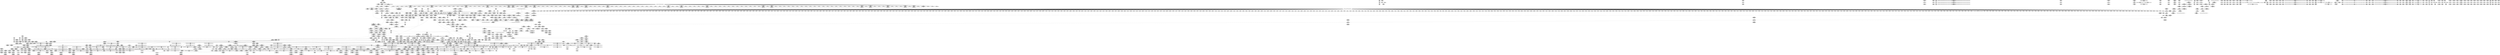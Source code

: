 digraph {
	CE0x5017540 [shape=record,shape=Mrecord,label="{CE0x5017540|72:_i32,_:_CRE_464,472_}"]
	CE0x50115a0 [shape=record,shape=Mrecord,label="{CE0x50115a0|72:_i32,_:_CRE_240,241_}"]
	CE0x4fcd870 [shape=record,shape=Mrecord,label="{CE0x4fcd870|0:_%struct.aa_profile*,_:_CMRE_24,32_|*MultipleSource*|security/apparmor/include/context.h,99|*LoadInst*|security/apparmor/include/context.h,99|security/apparmor/include/context.h,100}"]
	CE0x4f591d0 [shape=record,shape=Mrecord,label="{CE0x4f591d0|i32_100|*Constant*|*SummSource*}"]
	CE0x4ef0c80 [shape=record,shape=Mrecord,label="{CE0x4ef0c80|_call_void_mcount()_#2}"]
	CE0x4f8ed40 [shape=record,shape=Mrecord,label="{CE0x4f8ed40|common_perm:if.then|*SummSource*}"]
	CE0x4ef2e10 [shape=record,shape=Mrecord,label="{CE0x4ef2e10|common_perm_create:if.end9}"]
	CE0x5024f10 [shape=record,shape=Mrecord,label="{CE0x5024f10|72:_i32,_:_CRE_968,976_}"]
	CE0x4ebde90 [shape=record,shape=Mrecord,label="{CE0x4ebde90|apparmor_path_symlink:call|security/apparmor/lsm.c,298|*SummSource*}"]
	CE0x4fba4c0 [shape=record,shape=Mrecord,label="{CE0x4fba4c0|aa_cred_profile:profile|security/apparmor/include/context.h,100|*SummSource*}"]
	CE0x4fc8d20 [shape=record,shape=Mrecord,label="{CE0x4fc8d20|aa_cred_profile:cred|Function::aa_cred_profile&Arg::cred::}"]
	CE0x4f277b0 [shape=record,shape=Mrecord,label="{CE0x4f277b0|104:_%struct.inode*,_:_CRE_272,280_|*MultipleSource*|*LoadInst*|security/apparmor/lsm.c,253|security/apparmor/lsm.c,253}"]
	CE0x4f2ead0 [shape=record,shape=Mrecord,label="{CE0x4f2ead0|_ret_i1_%lnot,_!dbg_!15473|security/apparmor/include/apparmor.h,117|*SummSource*}"]
	CE0x4fe3c70 [shape=record,shape=Mrecord,label="{CE0x4fe3c70|aa_cred_profile:tmp1|*SummSink*}"]
	CE0x4fe1a50 [shape=record,shape=Mrecord,label="{CE0x4fe1a50|aa_cred_profile:do.end8|*SummSource*}"]
	CE0x4ef39f0 [shape=record,shape=Mrecord,label="{CE0x4ef39f0|__aa_current_profile:call|security/apparmor/include/context.h,138}"]
	CE0x4fc0890 [shape=record,shape=Mrecord,label="{CE0x4fc0890|i32_138|*Constant*|*SummSource*}"]
	CE0x4ed6070 [shape=record,shape=Mrecord,label="{CE0x4ed6070|common_perm_create:tmp15|security/apparmor/lsm.c,251|*SummSource*}"]
	CE0x501bd50 [shape=record,shape=Mrecord,label="{CE0x501bd50|72:_i32,_:_CRE_592,593_}"]
	CE0x5016cc0 [shape=record,shape=Mrecord,label="{CE0x5016cc0|72:_i32,_:_CRE_400,408_}"]
	CE0x4fb2a20 [shape=record,shape=Mrecord,label="{CE0x4fb2a20|GLOBAL:__llvm_gcov_ctr58|Global_var:__llvm_gcov_ctr58}"]
	CE0x4fc7810 [shape=record,shape=Mrecord,label="{CE0x4fc7810|__aa_current_profile:tmp21|security/apparmor/include/context.h,138}"]
	CE0x5023560 [shape=record,shape=Mrecord,label="{CE0x5023560|72:_i32,_:_CRE_916,917_}"]
	CE0x501da00 [shape=record,shape=Mrecord,label="{CE0x501da00|72:_i32,_:_CRE_619,620_}"]
	CE0x4eda920 [shape=record,shape=Mrecord,label="{CE0x4eda920|common_perm_create:tmp8|security/apparmor/lsm.c,251|*SummSource*}"]
	CE0x5021030 [shape=record,shape=Mrecord,label="{CE0x5021030|72:_i32,_:_CRE_881,882_}"]
	CE0x4fd56c0 [shape=record,shape=Mrecord,label="{CE0x4fd56c0|_call_void_asm_sideeffect_1:_09ud2_0A.pushsection___bug_table,_22a_22_0A2:_09.long_1b_-_2b,_$_0:c_-_2b_0A_09.word_$_1:c_,_0_0A_09.org_2b+$_2:c_0A.popsection_,_i,i,i,_dirflag_,_fpsr_,_flags_(i8*_getelementptr_inbounds_(_36_x_i8_,_36_x_i8_*_.str12,_i32_0,_i32_0),_i32_100,_i64_12)_#2,_!dbg_!15490,_!srcloc_!15493|security/apparmor/include/context.h,100}"]
	CE0x5025130 [shape=record,shape=Mrecord,label="{CE0x5025130|72:_i32,_:_CRE_977,978_}"]
	CE0x4f8ec70 [shape=record,shape=Mrecord,label="{CE0x4f8ec70|aa_cred_profile:do.end|*SummSource*}"]
	CE0x4fe3a10 [shape=record,shape=Mrecord,label="{CE0x4fe3a10|VOIDTB_TE:_CE_91,92_}"]
	CE0x4f28ba0 [shape=record,shape=Mrecord,label="{CE0x4f28ba0|104:_%struct.inode*,_:_CRE_314,315_}"]
	CE0x4f89900 [shape=record,shape=Mrecord,label="{CE0x4f89900|common_perm:path|Function::common_perm&Arg::path::|*SummSink*}"]
	CE0x4eb3700 [shape=record,shape=Mrecord,label="{CE0x4eb3700|apparmor_path_symlink:entry}"]
	CE0x4fc13f0 [shape=record,shape=Mrecord,label="{CE0x4fc13f0|__aa_current_profile:tmp15|security/apparmor/include/context.h,138}"]
	CE0x4f04180 [shape=record,shape=Mrecord,label="{CE0x4f04180|104:_%struct.inode*,_:_CRE_164,165_}"]
	CE0x4fe3460 [shape=record,shape=Mrecord,label="{CE0x4fe3460|aa_cred_profile:tmp3|*SummSink*}"]
	CE0x4f8b250 [shape=record,shape=Mrecord,label="{CE0x4f8b250|common_perm:tmp|*SummSink*}"]
	CE0x501e170 [shape=record,shape=Mrecord,label="{CE0x501e170|72:_i32,_:_CRE_640,648_}"]
	CE0x4f976c0 [shape=record,shape=Mrecord,label="{CE0x4f976c0|aa_path_perm:path|Function::aa_path_perm&Arg::path::|*SummSource*}"]
	CE0x4f73ec0 [shape=record,shape=Mrecord,label="{CE0x4f73ec0|VOIDTB_TE:_CE_232,240_}"]
	CE0x4ed6300 [shape=record,shape=Mrecord,label="{CE0x4ed6300|common_perm_create:tmp15|security/apparmor/lsm.c,251|*SummSink*}"]
	CE0x5023230 [shape=record,shape=Mrecord,label="{CE0x5023230|72:_i32,_:_CRE_913,914_}"]
	CE0x4fbbaa0 [shape=record,shape=Mrecord,label="{CE0x4fbbaa0|i64*_getelementptr_inbounds_(_11_x_i64_,_11_x_i64_*___llvm_gcov_ctr58,_i64_0,_i64_0)|*Constant*}"]
	CE0x4fe9930 [shape=record,shape=Mrecord,label="{CE0x4fe9930|VOIDTB_TE:_CE_176,177_}"]
	CE0x5018720 [shape=record,shape=Mrecord,label="{CE0x5018720|72:_i32,_:_CRE_488,496_}"]
	CE0x4eec8a0 [shape=record,shape=Mrecord,label="{CE0x4eec8a0|i32_10|*Constant*}"]
	CE0x4f91800 [shape=record,shape=Mrecord,label="{CE0x4f91800|GLOBAL:__aa_current_profile|*Constant*|*SummSource*}"]
	CE0x4ee9720 [shape=record,shape=Mrecord,label="{CE0x4ee9720|i8*_getelementptr_inbounds_(_45_x_i8_,_45_x_i8_*_.str14,_i32_0,_i32_0)|*Constant*}"]
	CE0x4ebec40 [shape=record,shape=Mrecord,label="{CE0x4ebec40|i64*_getelementptr_inbounds_(_5_x_i64_,_5_x_i64_*___llvm_gcov_ctr57,_i64_0,_i64_3)|*Constant*}"]
	CE0x4f75d20 [shape=record,shape=Mrecord,label="{CE0x4f75d20|72:_i32,_:_CRE_8,12_}"]
	CE0x4fe3ff0 [shape=record,shape=Mrecord,label="{CE0x4fe3ff0|aa_cred_profile:lor.end}"]
	CE0x501df50 [shape=record,shape=Mrecord,label="{CE0x501df50|72:_i32,_:_CRE_624,628_}"]
	CE0x501a3d0 [shape=record,shape=Mrecord,label="{CE0x501a3d0|72:_i32,_:_CRE_568,569_}"]
	CE0x4ebf520 [shape=record,shape=Mrecord,label="{CE0x4ebf520|_call_void_mcount()_#2}"]
	CE0x4fb2490 [shape=record,shape=Mrecord,label="{CE0x4fb2490|i64*_getelementptr_inbounds_(_11_x_i64_,_11_x_i64_*___llvm_gcov_ctr58,_i64_0,_i64_1)|*Constant*|*SummSink*}"]
	CE0x4fe9330 [shape=record,shape=Mrecord,label="{CE0x4fe9330|i64*_getelementptr_inbounds_(_16_x_i64_,_16_x_i64_*___llvm_gcov_ctr46,_i64_0,_i64_8)|*Constant*}"]
	CE0x501af80 [shape=record,shape=Mrecord,label="{CE0x501af80|72:_i32,_:_CRE_579,580_}"]
	CE0x4f38000 [shape=record,shape=Mrecord,label="{CE0x4f38000|get_current:tmp1|*SummSource*}"]
	CE0x4f2fa20 [shape=record,shape=Mrecord,label="{CE0x4f2fa20|GLOBAL:mediated_filesystem|*Constant*|*SummSink*}"]
	CE0x500f480 [shape=record,shape=Mrecord,label="{CE0x500f480|72:_i32,_:_CRE_182,183_}"]
	CE0x5016880 [shape=record,shape=Mrecord,label="{CE0x5016880|72:_i32,_:_CRE_360,376_}"]
	CE0x4ef1920 [shape=record,shape=Mrecord,label="{CE0x4ef1920|common_perm_create:cond|security/apparmor/lsm.c, 251}"]
	CE0x4eaf8c0 [shape=record,shape=Mrecord,label="{CE0x4eaf8c0|apparmor_path_symlink:tmp1|*SummSink*}"]
	CE0x4fe89e0 [shape=record,shape=Mrecord,label="{CE0x4fe89e0|i64_6|*Constant*|*SummSink*}"]
	CE0x4f9a940 [shape=record,shape=Mrecord,label="{CE0x4f9a940|i64*_getelementptr_inbounds_(_2_x_i64_,_2_x_i64_*___llvm_gcov_ctr56,_i64_0,_i64_1)|*Constant*|*SummSink*}"]
	CE0x4f9f570 [shape=record,shape=Mrecord,label="{CE0x4f9f570|common_perm_dir_dentry:tmp1|*SummSink*}"]
	CE0x4f8f050 [shape=record,shape=Mrecord,label="{CE0x4f8f050|i64*_getelementptr_inbounds_(_5_x_i64_,_5_x_i64_*___llvm_gcov_ctr57,_i64_0,_i64_0)|*Constant*|*SummSink*}"]
	CE0x4fa7ed0 [shape=record,shape=Mrecord,label="{CE0x4fa7ed0|aa_cred_profile:tmp6|security/apparmor/include/context.h,100|*SummSink*}"]
	CE0x501ee60 [shape=record,shape=Mrecord,label="{CE0x501ee60|72:_i32,_:_CRE_736,740_}"]
	CE0x4fc8e80 [shape=record,shape=Mrecord,label="{CE0x4fc8e80|aa_cred_profile:cred|Function::aa_cred_profile&Arg::cred::|*SummSource*}"]
	CE0x4fdda50 [shape=record,shape=Mrecord,label="{CE0x4fdda50|aa_cred_profile:tmp32|security/apparmor/include/context.h,101|*SummSink*}"]
	CE0x50206a0 [shape=record,shape=Mrecord,label="{CE0x50206a0|72:_i32,_:_CRE_872,873_}"]
	CE0x4f387c0 [shape=record,shape=Mrecord,label="{CE0x4f387c0|i64*_getelementptr_inbounds_(_2_x_i64_,_2_x_i64_*___llvm_gcov_ctr55,_i64_0,_i64_1)|*Constant*}"]
	CE0x4ef3fd0 [shape=record,shape=Mrecord,label="{CE0x4ef3fd0|i64_4|*Constant*}"]
	CE0x501f900 [shape=record,shape=Mrecord,label="{CE0x501f900|72:_i32,_:_CRE_824,832_}"]
	CE0x500ca00 [shape=record,shape=Mrecord,label="{CE0x500ca00|72:_i32,_:_CRE_142,143_}"]
	CE0x4ef4b50 [shape=record,shape=Mrecord,label="{CE0x4ef4b50|i64*_getelementptr_inbounds_(_17_x_i64_,_17_x_i64_*___llvm_gcov_ctr60,_i64_0,_i64_6)|*Constant*}"]
	CE0x500ed10 [shape=record,shape=Mrecord,label="{CE0x500ed10|72:_i32,_:_CRE_175,176_}"]
	CE0x50229b0 [shape=record,shape=Mrecord,label="{CE0x50229b0|72:_i32,_:_CRE_905,906_}"]
	CE0x4fe7960 [shape=record,shape=Mrecord,label="{CE0x4fe7960|i32_22|*Constant*}"]
	CE0x4f042b0 [shape=record,shape=Mrecord,label="{CE0x4f042b0|104:_%struct.inode*,_:_CRE_165,166_}"]
	CE0x4f97c90 [shape=record,shape=Mrecord,label="{CE0x4f97c90|aa_path_perm:flags|Function::aa_path_perm&Arg::flags::|*SummSink*}"]
	CE0x5010470 [shape=record,shape=Mrecord,label="{CE0x5010470|72:_i32,_:_CRE_197,198_}"]
	CE0x5025bd0 [shape=record,shape=Mrecord,label="{CE0x5025bd0|72:_i32,_:_CRE_1000,1008_}"]
	CE0x5017870 [shape=record,shape=Mrecord,label="{CE0x5017870|72:_i32,_:_CRE_474,475_}"]
	CE0x5024cc0 [shape=record,shape=Mrecord,label="{CE0x5024cc0|72:_i32,_:_CRE_952,960_}"]
	CE0x4ebbec0 [shape=record,shape=Mrecord,label="{CE0x4ebbec0|i16_-24576|*Constant*|*SummSource*}"]
	CE0x4eb90f0 [shape=record,shape=Mrecord,label="{CE0x4eb90f0|apparmor_path_symlink:tmp2|*SummSource*}"]
	CE0x4fda3f0 [shape=record,shape=Mrecord,label="{CE0x4fda3f0|i64*_getelementptr_inbounds_(_16_x_i64_,_16_x_i64_*___llvm_gcov_ctr46,_i64_0,_i64_13)|*Constant*|*SummSource*}"]
	CE0x50218b0 [shape=record,shape=Mrecord,label="{CE0x50218b0|72:_i32,_:_CRE_889,890_}"]
	CE0x4ef5d10 [shape=record,shape=Mrecord,label="{CE0x4ef5d10|get_current:tmp1|*SummSink*}"]
	CE0x4fead20 [shape=record,shape=Mrecord,label="{CE0x4fead20|VOIDTB_TE:_CE_163,164_}"]
	CE0x500c4e0 [shape=record,shape=Mrecord,label="{CE0x500c4e0|72:_i32,_:_CRE_137,138_}"]
	CE0x4ebd060 [shape=record,shape=Mrecord,label="{CE0x4ebd060|i64_1|*Constant*|*SummSink*}"]
	CE0x4ef3520 [shape=record,shape=Mrecord,label="{CE0x4ef3520|i64*_getelementptr_inbounds_(_17_x_i64_,_17_x_i64_*___llvm_gcov_ctr60,_i64_0,_i64_0)|*Constant*|*SummSink*}"]
	CE0x4eb8c60 [shape=record,shape=Mrecord,label="{CE0x4eb8c60|common_perm_create:tmp9|security/apparmor/lsm.c,251|*SummSource*}"]
	CE0x4f99470 [shape=record,shape=Mrecord,label="{CE0x4f99470|mediated_filesystem:lnot|security/apparmor/include/apparmor.h,117|*SummSink*}"]
	CE0x4ee0dc0 [shape=record,shape=Mrecord,label="{CE0x4ee0dc0|aa_cred_profile:lnot|security/apparmor/include/context.h,100|*SummSink*}"]
	CE0x501f5d0 [shape=record,shape=Mrecord,label="{CE0x501f5d0|72:_i32,_:_CRE_800,804_}"]
	CE0x5015750 [shape=record,shape=Mrecord,label="{CE0x5015750|72:_i32,_:_CRE_302,303_}"]
	CE0x5016aa0 [shape=record,shape=Mrecord,label="{CE0x5016aa0|72:_i32,_:_CRE_384,388_}"]
	CE0x5014320 [shape=record,shape=Mrecord,label="{CE0x5014320|72:_i32,_:_CRE_283,284_}"]
	CE0x4eccaf0 [shape=record,shape=Mrecord,label="{CE0x4eccaf0|_call_void_mcount()_#2|*SummSink*}"]
	CE0x5010360 [shape=record,shape=Mrecord,label="{CE0x5010360|72:_i32,_:_CRE_196,197_}"]
	CE0x4fe9f90 [shape=record,shape=Mrecord,label="{CE0x4fe9f90|VOIDTB_TE:_CE_182,183_}"]
	CE0x4fd2540 [shape=record,shape=Mrecord,label="{CE0x4fd2540|aa_cred_profile:tmp12|security/apparmor/include/context.h,100|*SummSource*}"]
	CE0x4ebbb30 [shape=record,shape=Mrecord,label="{CE0x4ebbb30|common_perm_create:mask|Function::common_perm_create&Arg::mask::}"]
	CE0x4f29db0 [shape=record,shape=Mrecord,label="{CE0x4f29db0|common_perm_create:tmp30|security/apparmor/lsm.c,253}"]
	CE0x501ae70 [shape=record,shape=Mrecord,label="{CE0x501ae70|72:_i32,_:_CRE_578,579_}"]
	CE0x4fc38f0 [shape=record,shape=Mrecord,label="{CE0x4fc38f0|i64*_getelementptr_inbounds_(_11_x_i64_,_11_x_i64_*___llvm_gcov_ctr58,_i64_0,_i64_10)|*Constant*|*SummSink*}"]
	CE0x501cb20 [shape=record,shape=Mrecord,label="{CE0x501cb20|72:_i32,_:_CRE_605,606_}"]
	CE0x4ec4890 [shape=record,shape=Mrecord,label="{CE0x4ec4890|apparmor_path_symlink:bb|*SummSink*}"]
	CE0x4f73fd0 [shape=record,shape=Mrecord,label="{CE0x4f73fd0|VOIDTB_TE:_CE_240,248_}"]
	CE0x5011f00 [shape=record,shape=Mrecord,label="{CE0x5011f00|72:_i32,_:_CRE_249,250_}"]
	CE0x4ecd450 [shape=record,shape=Mrecord,label="{CE0x4ecd450|common_perm_create:land.lhs.true2|*SummSink*}"]
	CE0x5836ed0 [shape=record,shape=Mrecord,label="{CE0x5836ed0|common_perm_create:op|Function::common_perm_create&Arg::op::|*SummSource*}"]
	CE0x5018ec0 [shape=record,shape=Mrecord,label="{CE0x5018ec0|72:_i32,_:_CRE_528,536_}"]
	CE0x4ebbde0 [shape=record,shape=Mrecord,label="{CE0x4ebbde0|common_perm_create:mask|Function::common_perm_create&Arg::mask::|*SummSource*}"]
	CE0x4eef7e0 [shape=record,shape=Mrecord,label="{CE0x4eef7e0|0:_%struct.vfsmount*,_8:_%struct.dentry*,_:_CRE_8,16_|*MultipleSource*|Function::apparmor_path_symlink&Arg::dir::|Function::common_perm_create&Arg::dir::|security/apparmor/lsm.c,253}"]
	CE0x4f76990 [shape=record,shape=Mrecord,label="{CE0x4f76990|72:_i32,_:_CRE_96,104_}"]
	CE0x4eb7740 [shape=record,shape=Mrecord,label="{CE0x4eb7740|_ret_i32_%retval.0,_!dbg_!15515|security/apparmor/lsm.c,257|*SummSink*}"]
	CE0x4f389a0 [shape=record,shape=Mrecord,label="{CE0x4f389a0|_call_void_mcount()_#2|*SummSource*}"]
	CE0x4fd1c10 [shape=record,shape=Mrecord,label="{CE0x4fd1c10|VOIDTB_TE:_CE_189,190_}"]
	CE0x4fb4cc0 [shape=record,shape=Mrecord,label="{CE0x4fb4cc0|GLOBAL:__aa_current_profile.__warned|Global_var:__aa_current_profile.__warned}"]
	CE0x4f8e510 [shape=record,shape=Mrecord,label="{CE0x4f8e510|common_perm:cmp|security/apparmor/lsm.c,169|*SummSink*}"]
	CE0x4eef220 [shape=record,shape=Mrecord,label="{CE0x4eef220|common_perm_create:mnt|security/apparmor/lsm.c,253|*SummSource*}"]
	CE0x4ef03c0 [shape=record,shape=Mrecord,label="{CE0x4ef03c0|common_perm_create:tmp17|security/apparmor/lsm.c,251|*SummSource*}"]
	CE0x4ed68a0 [shape=record,shape=Mrecord,label="{CE0x4ed68a0|i8_1|*Constant*|*SummSource*}"]
	CE0x4f9e320 [shape=record,shape=Mrecord,label="{CE0x4f9e320|common_perm_dir_dentry:tmp2|*SummSink*}"]
	CE0x4fbc550 [shape=record,shape=Mrecord,label="{CE0x4fbc550|i64*_getelementptr_inbounds_(_11_x_i64_,_11_x_i64_*___llvm_gcov_ctr58,_i64_0,_i64_6)|*Constant*}"]
	CE0x500f8c0 [shape=record,shape=Mrecord,label="{CE0x500f8c0|72:_i32,_:_CRE_186,187_}"]
	CE0x4f9e2b0 [shape=record,shape=Mrecord,label="{CE0x4f9e2b0|common_perm_dir_dentry:tmp2|*SummSource*}"]
	CE0x4fb52c0 [shape=record,shape=Mrecord,label="{CE0x4fb52c0|COLLAPSED:_GCMRE___llvm_gcov_ctr58_internal_global_11_x_i64_zeroinitializer:_elem_0:default:}"]
	CE0x4ef13f0 [shape=record,shape=Mrecord,label="{CE0x4ef13f0|common_perm_create:return|*SummSource*}"]
	CE0x5024bb0 [shape=record,shape=Mrecord,label="{CE0x5024bb0|72:_i32,_:_CRE_944,952_}"]
	CE0x5017fb0 [shape=record,shape=Mrecord,label="{CE0x5017fb0|72:_i32,_:_CRE_481,482_}"]
	CE0x4fc90c0 [shape=record,shape=Mrecord,label="{CE0x4fc90c0|aa_cred_profile:cred|Function::aa_cred_profile&Arg::cred::|*SummSink*}"]
	CE0x4fc5240 [shape=record,shape=Mrecord,label="{CE0x4fc5240|aa_cred_profile:bb|*SummSource*}"]
	CE0x4fc9d00 [shape=record,shape=Mrecord,label="{CE0x4fc9d00|aa_cred_profile:tmp14|security/apparmor/include/context.h,100}"]
	CE0x4f27240 [shape=record,shape=Mrecord,label="{CE0x4f27240|104:_%struct.inode*,_:_CRE_248,256_|*MultipleSource*|*LoadInst*|security/apparmor/lsm.c,253|security/apparmor/lsm.c,253}"]
	CE0x4f27f20 [shape=record,shape=Mrecord,label="{CE0x4f27f20|104:_%struct.inode*,_:_CRE_304,305_}"]
	CE0x501a4e0 [shape=record,shape=Mrecord,label="{CE0x501a4e0|72:_i32,_:_CRE_569,570_}"]
	CE0x4ebe7e0 [shape=record,shape=Mrecord,label="{CE0x4ebe7e0|common_perm:tmp6|security/apparmor/lsm.c,169}"]
	CE0x4f02450 [shape=record,shape=Mrecord,label="{CE0x4f02450|104:_%struct.inode*,_:_CRE_96,104_|*MultipleSource*|*LoadInst*|security/apparmor/lsm.c,253|security/apparmor/lsm.c,253}"]
	CE0x4fd62b0 [shape=record,shape=Mrecord,label="{CE0x4fd62b0|aa_cred_profile:do.body5}"]
	CE0x4fca6b0 [shape=record,shape=Mrecord,label="{CE0x4fca6b0|i32_22|*Constant*|*SummSink*}"]
	CE0x500e8d0 [shape=record,shape=Mrecord,label="{CE0x500e8d0|72:_i32,_:_CRE_171,172_}"]
	CE0x4fb3330 [shape=record,shape=Mrecord,label="{CE0x4fb3330|i64*_getelementptr_inbounds_(_11_x_i64_,_11_x_i64_*___llvm_gcov_ctr58,_i64_0,_i64_1)|*Constant*}"]
	CE0x4f97330 [shape=record,shape=Mrecord,label="{CE0x4f97330|aa_path_perm:profile|Function::aa_path_perm&Arg::profile::|*SummSink*}"]
	CE0x501e2b0 [shape=record,shape=Mrecord,label="{CE0x501e2b0|72:_i32,_:_CRE_648,656_}"]
	CE0x501d7e0 [shape=record,shape=Mrecord,label="{CE0x501d7e0|72:_i32,_:_CRE_617,618_}"]
	CE0x4fe1680 [shape=record,shape=Mrecord,label="{CE0x4fe1680|aa_cred_profile:lor.rhs|*SummSink*}"]
	CE0x4f974f0 [shape=record,shape=Mrecord,label="{CE0x4f974f0|aa_path_perm:path|Function::aa_path_perm&Arg::path::}"]
	CE0x5015640 [shape=record,shape=Mrecord,label="{CE0x5015640|72:_i32,_:_CRE_301,302_}"]
	CE0x4f74880 [shape=record,shape=Mrecord,label="{CE0x4f74880|VOIDTB_TE:_CE_304,305_}"]
	CE0x4ee9790 [shape=record,shape=Mrecord,label="{CE0x4ee9790|i8*_getelementptr_inbounds_(_45_x_i8_,_45_x_i8_*_.str14,_i32_0,_i32_0)|*Constant*|*SummSource*}"]
	CE0x4eff870 [shape=record,shape=Mrecord,label="{CE0x4eff870|i32_5|*Constant*}"]
	CE0x4ee7fe0 [shape=record,shape=Mrecord,label="{CE0x4ee7fe0|common_perm:call1|security/apparmor/lsm.c,170|*SummSink*}"]
	CE0x4f569f0 [shape=record,shape=Mrecord,label="{CE0x4f569f0|i64*_getelementptr_inbounds_(_16_x_i64_,_16_x_i64_*___llvm_gcov_ctr46,_i64_0,_i64_10)|*Constant*|*SummSource*}"]
	CE0x4ed2010 [shape=record,shape=Mrecord,label="{CE0x4ed2010|get_current:tmp3}"]
	CE0x4feb800 [shape=record,shape=Mrecord,label="{CE0x4feb800|aa_cred_profile:tmp19|security/apparmor/include/context.h,100}"]
	CE0x4f2efb0 [shape=record,shape=Mrecord,label="{CE0x4f2efb0|i64_12|*Constant*|*SummSource*}"]
	CE0x501f2a0 [shape=record,shape=Mrecord,label="{CE0x501f2a0|72:_i32,_:_CRE_768,776_}"]
	CE0x4fc3fc0 [shape=record,shape=Mrecord,label="{CE0x4fc3fc0|get_current:tmp1}"]
	CE0x4f595d0 [shape=record,shape=Mrecord,label="{CE0x4f595d0|i64*_getelementptr_inbounds_(_16_x_i64_,_16_x_i64_*___llvm_gcov_ctr46,_i64_0,_i64_9)|*Constant*}"]
	CE0x4f2f570 [shape=record,shape=Mrecord,label="{CE0x4f2f570|common_perm_create:call7|security/apparmor/lsm.c,253}"]
	CE0x501c3b0 [shape=record,shape=Mrecord,label="{CE0x501c3b0|72:_i32,_:_CRE_598,599_}"]
	CE0x4ef19c0 [shape=record,shape=Mrecord,label="{CE0x4ef19c0|common_perm_create:cond|security/apparmor/lsm.c, 251|*SummSource*}"]
	CE0x501fd40 [shape=record,shape=Mrecord,label="{CE0x501fd40|72:_i32,_:_CRE_856,864_}"]
	CE0x4ecc660 [shape=record,shape=Mrecord,label="{CE0x4ecc660|common_perm_create:land.lhs.true}"]
	CE0x5018b90 [shape=record,shape=Mrecord,label="{CE0x5018b90|72:_i32,_:_CRE_508,512_}"]
	CE0x4fd1b00 [shape=record,shape=Mrecord,label="{CE0x4fd1b00|VOIDTB_TE:_CE_188,189_}"]
	CE0x4fc24a0 [shape=record,shape=Mrecord,label="{CE0x4fc24a0|i64*_getelementptr_inbounds_(_11_x_i64_,_11_x_i64_*___llvm_gcov_ctr58,_i64_0,_i64_9)|*Constant*}"]
	CE0x4fa8fc0 [shape=record,shape=Mrecord,label="{CE0x4fa8fc0|i64*_getelementptr_inbounds_(_11_x_i64_,_11_x_i64_*___llvm_gcov_ctr58,_i64_0,_i64_8)|*Constant*|*SummSource*}"]
	CE0x4ebb1c0 [shape=record,shape=Mrecord,label="{CE0x4ebb1c0|i32_9|*Constant*|*SummSource*}"]
	CE0x5017320 [shape=record,shape=Mrecord,label="{CE0x5017320|72:_i32,_:_CRE_448,456_}"]
	CE0x4f339f0 [shape=record,shape=Mrecord,label="{CE0x4f339f0|__aa_current_profile:if.end|*SummSource*}"]
	CE0x4fd86f0 [shape=record,shape=Mrecord,label="{CE0x4fd86f0|i64*_getelementptr_inbounds_(_16_x_i64_,_16_x_i64_*___llvm_gcov_ctr46,_i64_0,_i64_14)|*Constant*|*SummSink*}"]
	CE0x4ee4e40 [shape=record,shape=Mrecord,label="{CE0x4ee4e40|mediated_filesystem:tmp}"]
	CE0x4fc8ac0 [shape=record,shape=Mrecord,label="{CE0x4fc8ac0|GLOBAL:aa_cred_profile|*Constant*|*SummSink*}"]
	CE0x4fe3940 [shape=record,shape=Mrecord,label="{CE0x4fe3940|VOIDTB_TE:_CE_90,91_}"]
	CE0x4f216a0 [shape=record,shape=Mrecord,label="{CE0x4f216a0|%struct.task_struct*_(%struct.task_struct**)*_asm_movq_%gs:$_1:P_,$0_,_r,im,_dirflag_,_fpsr_,_flags_}"]
	CE0x4fdd5b0 [shape=record,shape=Mrecord,label="{CE0x4fdd5b0|VOIDTB_TE:_CE_206,207_}"]
	CE0x5013000 [shape=record,shape=Mrecord,label="{CE0x5013000|72:_i32,_:_CRE_265,266_}"]
	CE0x5016660 [shape=record,shape=Mrecord,label="{CE0x5016660|72:_i32,_:_CRE_344,352_}"]
	CE0x4fd9870 [shape=record,shape=Mrecord,label="{CE0x4fd9870|aa_cred_profile:tmp26|security/apparmor/include/context.h,100|*SummSink*}"]
	CE0x4f926b0 [shape=record,shape=Mrecord,label="{CE0x4f926b0|VOIDTB_TE:_CE_40,48_}"]
	CE0x4f36310 [shape=record,shape=Mrecord,label="{CE0x4f36310|common_perm_create:retval.0|*SummSink*}"]
	CE0x4eaec50 [shape=record,shape=Mrecord,label="{CE0x4eaec50|i64_1|*Constant*}"]
	CE0x4fde230 [shape=record,shape=Mrecord,label="{CE0x4fde230|aa_cred_profile:tmp33|security/apparmor/include/context.h,101|*SummSink*}"]
	CE0x4ed47c0 [shape=record,shape=Mrecord,label="{CE0x4ed47c0|44:_i32,_48:_i16,_128:_i8*,_:_SCMRE_0,4_|*MultipleSource*|security/apparmor/lsm.c, 251|security/apparmor/lsm.c,251}"]
	CE0x4ef02e0 [shape=record,shape=Mrecord,label="{CE0x4ef02e0|GLOBAL:get_current|*Constant*}"]
	CE0x4f003b0 [shape=record,shape=Mrecord,label="{CE0x4f003b0|common_perm_create:d_inode|security/apparmor/lsm.c,253|*SummSource*}"]
	CE0x4f9c0d0 [shape=record,shape=Mrecord,label="{CE0x4f9c0d0|common_perm_dir_dentry:mnt|security/apparmor/lsm.c,189|*SummSource*}"]
	CE0x4ecc840 [shape=record,shape=Mrecord,label="{CE0x4ecc840|common_perm_create:tmp3}"]
	CE0x4ede2f0 [shape=record,shape=Mrecord,label="{CE0x4ede2f0|common_perm_create:tmp5|security/apparmor/lsm.c,251|*SummSink*}"]
	CE0x4f1cfa0 [shape=record,shape=Mrecord,label="{CE0x4f1cfa0|mediated_filesystem:tmp4|*LoadInst*|security/apparmor/include/apparmor.h,117|*SummSink*}"]
	CE0x50217a0 [shape=record,shape=Mrecord,label="{CE0x50217a0|72:_i32,_:_CRE_888,889_}"]
	CE0x4eeec30 [shape=record,shape=Mrecord,label="{CE0x4eeec30|common_perm_create:mode4|security/apparmor/lsm.c,251|*SummSink*}"]
	CE0x4fb5cc0 [shape=record,shape=Mrecord,label="{CE0x4fb5cc0|__aa_current_profile:tmp11|security/apparmor/include/context.h,138}"]
	CE0x4fc6110 [shape=record,shape=Mrecord,label="{CE0x4fc6110|__aa_current_profile:tmp20|security/apparmor/include/context.h,138}"]
	CE0x4feab00 [shape=record,shape=Mrecord,label="{CE0x4feab00|VOIDTB_TE:_CE_161,162_}"]
	CE0x5013aa0 [shape=record,shape=Mrecord,label="{CE0x5013aa0|72:_i32,_:_CRE_275,276_}"]
	CE0x50190e0 [shape=record,shape=Mrecord,label="{CE0x50190e0|72:_i32,_:_CRE_540,544_}"]
	CE0x4ed3be0 [shape=record,shape=Mrecord,label="{CE0x4ed3be0|i64_11|*Constant*|*SummSource*}"]
	CE0x500f150 [shape=record,shape=Mrecord,label="{CE0x500f150|72:_i32,_:_CRE_179,180_}"]
	CE0x4edc6b0 [shape=record,shape=Mrecord,label="{CE0x4edc6b0|common_perm_create:do.body|*SummSink*}"]
	CE0x4f063f0 [shape=record,shape=Mrecord,label="{CE0x4f063f0|104:_%struct.inode*,_:_CRE_193,194_}"]
	CE0x4f06060 [shape=record,shape=Mrecord,label="{CE0x4f06060|104:_%struct.inode*,_:_CRE_190,191_}"]
	CE0x500c6d0 [shape=record,shape=Mrecord,label="{CE0x500c6d0|72:_i32,_:_CRE_139,140_}"]
	CE0x4f564c0 [shape=record,shape=Mrecord,label="{CE0x4f564c0|aa_cred_profile:tmp23|security/apparmor/include/context.h,100|*SummSink*}"]
	CE0x5025760 [shape=record,shape=Mrecord,label="{CE0x5025760|72:_i32,_:_CRE_983,984_}"]
	CE0x4eec100 [shape=record,shape=Mrecord,label="{CE0x4eec100|i32_78|*Constant*|*SummSink*}"]
	CE0x4eed000 [shape=record,shape=Mrecord,label="{CE0x4eed000|i32_10|*Constant*|*SummSource*}"]
	CE0x4f062c0 [shape=record,shape=Mrecord,label="{CE0x4f062c0|104:_%struct.inode*,_:_CRE_192,193_}"]
	CE0x4eec320 [shape=record,shape=Mrecord,label="{CE0x4eec320|common_perm_create:cred|security/apparmor/lsm.c,251|*SummSink*}"]
	CE0x4ef2f50 [shape=record,shape=Mrecord,label="{CE0x4ef2f50|common_perm_create:if.end9|*SummSource*}"]
	CE0x5021690 [shape=record,shape=Mrecord,label="{CE0x5021690|72:_i32,_:_CRE_887,888_}"]
	CE0x4f91f90 [shape=record,shape=Mrecord,label="{CE0x4f91f90|i32_11|*Constant*}"]
	CE0x5021360 [shape=record,shape=Mrecord,label="{CE0x5021360|72:_i32,_:_CRE_884,885_}"]
	CE0x501b090 [shape=record,shape=Mrecord,label="{CE0x501b090|72:_i32,_:_CRE_580,581_}"]
	CE0x4f7b840 [shape=record,shape=Mrecord,label="{CE0x4f7b840|VOIDTB_TE:_CE_219,220_}"]
	CE0x4fd6fa0 [shape=record,shape=Mrecord,label="{CE0x4fd6fa0|i64*_getelementptr_inbounds_(_16_x_i64_,_16_x_i64_*___llvm_gcov_ctr46,_i64_0,_i64_12)|*Constant*|*SummSource*}"]
	CE0x5025650 [shape=record,shape=Mrecord,label="{CE0x5025650|72:_i32,_:_CRE_982,983_}"]
	CE0x4ee2b90 [shape=record,shape=Mrecord,label="{CE0x4ee2b90|get_current:tmp|*SummSink*}"]
	CE0x4f055b0 [shape=record,shape=Mrecord,label="{CE0x4f055b0|104:_%struct.inode*,_:_CRE_181,182_}"]
	CE0x4f8fe30 [shape=record,shape=Mrecord,label="{CE0x4f8fe30|i32_0|*Constant*}"]
	CE0x4ed6000 [shape=record,shape=Mrecord,label="{CE0x4ed6000|common_perm_create:tmp15|security/apparmor/lsm.c,251}"]
	CE0x4eff1f0 [shape=record,shape=Mrecord,label="{CE0x4eff1f0|common_perm_create:tmp27|*LoadInst*|security/apparmor/lsm.c,253|*SummSource*}"]
	CE0x4eb3450 [shape=record,shape=Mrecord,label="{CE0x4eb3450|COLLAPSED:_GCMRE___llvm_gcov_ctr64_internal_global_2_x_i64_zeroinitializer:_elem_0:default:}"]
	CE0x4fdf880 [shape=record,shape=Mrecord,label="{CE0x4fdf880|aa_cred_profile:tmp15|security/apparmor/include/context.h,100|*SummSink*}"]
	CE0x4f8ef10 [shape=record,shape=Mrecord,label="{CE0x4f8ef10|i64*_getelementptr_inbounds_(_5_x_i64_,_5_x_i64_*___llvm_gcov_ctr57,_i64_0,_i64_0)|*Constant*|*SummSource*}"]
	CE0x5025020 [shape=record,shape=Mrecord,label="{CE0x5025020|72:_i32,_:_CRE_976,977_}"]
	CE0x5020260 [shape=record,shape=Mrecord,label="{CE0x5020260|72:_i32,_:_CRE_868,869_}"]
	CE0x500eaf0 [shape=record,shape=Mrecord,label="{CE0x500eaf0|72:_i32,_:_CRE_173,174_}"]
	CE0x501b4d0 [shape=record,shape=Mrecord,label="{CE0x501b4d0|72:_i32,_:_CRE_584,585_}"]
	CE0x4ef3ea0 [shape=record,shape=Mrecord,label="{CE0x4ef3ea0|common_perm_create:tobool1|security/apparmor/lsm.c,251|*SummSink*}"]
	CE0x4eb9480 [shape=record,shape=Mrecord,label="{CE0x4eb9480|i64*_getelementptr_inbounds_(_17_x_i64_,_17_x_i64_*___llvm_gcov_ctr60,_i64_0,_i64_0)|*Constant*}"]
	CE0x5015530 [shape=record,shape=Mrecord,label="{CE0x5015530|72:_i32,_:_CRE_300,301_}"]
	CE0x5017210 [shape=record,shape=Mrecord,label="{CE0x5017210|72:_i32,_:_CRE_440,448_}"]
	CE0x4fa84d0 [shape=record,shape=Mrecord,label="{CE0x4fa84d0|__aa_current_profile:bb}"]
	CE0x4efea00 [shape=record,shape=Mrecord,label="{CE0x4efea00|common_perm_create:tmp26|security/apparmor/lsm.c,253|*SummSink*}"]
	CE0x4f1dc10 [shape=record,shape=Mrecord,label="{CE0x4f1dc10|40:_%struct.super_block*,_:_CRE_40,48_|*MultipleSource*|security/apparmor/include/apparmor.h,117|security/apparmor/lsm.c,253|Function::mediated_filesystem&Arg::inode::}"]
	CE0x5013dd0 [shape=record,shape=Mrecord,label="{CE0x5013dd0|72:_i32,_:_CRE_278,279_}"]
	CE0x4ed4a40 [shape=record,shape=Mrecord,label="{CE0x4ed4a40|common_perm_create:tobool|security/apparmor/lsm.c,251|*SummSink*}"]
	CE0x5022350 [shape=record,shape=Mrecord,label="{CE0x5022350|72:_i32,_:_CRE_899,900_}"]
	CE0x5013550 [shape=record,shape=Mrecord,label="{CE0x5013550|72:_i32,_:_CRE_270,271_}"]
	CE0x4fc62e0 [shape=record,shape=Mrecord,label="{CE0x4fc62e0|__aa_current_profile:tmp20|security/apparmor/include/context.h,138|*SummSource*}"]
	CE0x5024880 [shape=record,shape=Mrecord,label="{CE0x5024880|72:_i32,_:_CRE_934,935_}"]
	CE0x4f9c3c0 [shape=record,shape=Mrecord,label="{CE0x4f9c3c0|common_perm_dir_dentry:mnt1|security/apparmor/lsm.c,189}"]
	CE0x4f075c0 [shape=record,shape=Mrecord,label="{CE0x4f075c0|104:_%struct.inode*,_:_CRE_208,209_}"]
	CE0x501c7f0 [shape=record,shape=Mrecord,label="{CE0x501c7f0|72:_i32,_:_CRE_602,603_}"]
	CE0x4f32620 [shape=record,shape=Mrecord,label="{CE0x4f32620|aa_cred_profile:tmp|*SummSource*}"]
	CE0x4edc370 [shape=record,shape=Mrecord,label="{CE0x4edc370|common_perm_create:do.end}"]
	CE0x4f2a430 [shape=record,shape=Mrecord,label="{CE0x4f2a430|common_perm_create:tmp31|security/apparmor/lsm.c,253|*SummSource*}"]
	CE0x4fe8250 [shape=record,shape=Mrecord,label="{CE0x4fe8250|aa_cred_profile:expval|security/apparmor/include/context.h,100|*SummSink*}"]
	CE0x4f55df0 [shape=record,shape=Mrecord,label="{CE0x4f55df0|aa_cred_profile:tmp22|security/apparmor/include/context.h,100|*SummSource*}"]
	CE0x4ede560 [shape=record,shape=Mrecord,label="{CE0x4ede560|common_perm_create:dentry6|security/apparmor/lsm.c,253}"]
	CE0x4b111a0 [shape=record,shape=Mrecord,label="{CE0x4b111a0|44:_i32,_48:_i16,_128:_i8*,_:_SCMRE_4,6_|*MultipleSource*|security/apparmor/lsm.c, 251|security/apparmor/lsm.c,251}"]
	CE0x4f7b0d0 [shape=record,shape=Mrecord,label="{CE0x4f7b0d0|VOIDTB_TE:_CE_212,213_}"]
	CE0x4fe7ff0 [shape=record,shape=Mrecord,label="{CE0x4fe7ff0|GLOBAL:llvm.expect.i64|*Constant*|*SummSink*}"]
	CE0x4ee9b30 [shape=record,shape=Mrecord,label="{CE0x4ee9b30|common_perm_create:call3|security/apparmor/lsm.c,251|*SummSource*}"]
	CE0x4ece170 [shape=record,shape=Mrecord,label="{CE0x4ece170|common_perm_create:tmp1|*SummSource*}"]
	CE0x4fc1960 [shape=record,shape=Mrecord,label="{CE0x4fc1960|__aa_current_profile:tmp16|security/apparmor/include/context.h,138|*SummSource*}"]
	CE0x5017100 [shape=record,shape=Mrecord,label="{CE0x5017100|72:_i32,_:_CRE_432,440_}"]
	CE0x501f190 [shape=record,shape=Mrecord,label="{CE0x501f190|72:_i32,_:_CRE_760,768_}"]
	CE0x4f34d90 [shape=record,shape=Mrecord,label="{CE0x4f34d90|common_perm_dir_dentry:dentry|Function::common_perm_dir_dentry&Arg::dentry::|*SummSink*}"]
	CE0x4ef1090 [shape=record,shape=Mrecord,label="{CE0x4ef1090|common_perm_create:bb|*SummSource*}"]
	CE0x500d8e0 [shape=record,shape=Mrecord,label="{CE0x500d8e0|72:_i32,_:_CRE_156,157_}"]
	CE0x4ed3b70 [shape=record,shape=Mrecord,label="{CE0x4ed3b70|i64_3|*Constant*|*SummSource*}"]
	CE0x501fe50 [shape=record,shape=Mrecord,label="{CE0x501fe50|72:_i32,_:_CRE_864,865_}"]
	CE0x4f9af90 [shape=record,shape=Mrecord,label="{CE0x4f9af90|_call_void_mcount()_#2}"]
	CE0x5023de0 [shape=record,shape=Mrecord,label="{CE0x5023de0|72:_i32,_:_CRE_924,925_}"]
	CE0x4eef910 [shape=record,shape=Mrecord,label="{CE0x4eef910|common_perm_create:tmp22|*LoadInst*|security/apparmor/lsm.c,253|*SummSource*}"]
	CE0x4ec0a50 [shape=record,shape=Mrecord,label="{CE0x4ec0a50|mediated_filesystem:inode|Function::mediated_filesystem&Arg::inode::|*SummSink*}"]
	CE0x501a0a0 [shape=record,shape=Mrecord,label="{CE0x501a0a0|72:_i32,_:_CRE_565,566_}"]
	CE0x4fb7f10 [shape=record,shape=Mrecord,label="{CE0x4fb7f10|__aa_current_profile:tmp9|security/apparmor/include/context.h,138|*SummSource*}"]
	CE0x4ee2dd0 [shape=record,shape=Mrecord,label="{CE0x4ee2dd0|i64*_getelementptr_inbounds_(_2_x_i64_,_2_x_i64_*___llvm_gcov_ctr55,_i64_0,_i64_1)|*Constant*|*SummSource*}"]
	CE0x4ed6e30 [shape=record,shape=Mrecord,label="{CE0x4ed6e30|_call_void_lockdep_rcu_suspicious(i8*_getelementptr_inbounds_(_24_x_i8_,_24_x_i8_*_.str8,_i32_0,_i32_0),_i32_251,_i8*_getelementptr_inbounds_(_45_x_i8_,_45_x_i8_*_.str14,_i32_0,_i32_0))_#7,_!dbg_!15492|security/apparmor/lsm.c,251}"]
	CE0x5015a80 [shape=record,shape=Mrecord,label="{CE0x5015a80|72:_i32,_:_CRE_305,306_}"]
	CE0x5020590 [shape=record,shape=Mrecord,label="{CE0x5020590|72:_i32,_:_CRE_871,872_}"]
	CE0x4eec540 [shape=record,shape=Mrecord,label="{CE0x4eec540|common_perm_create:cred|security/apparmor/lsm.c,251|*SummSource*}"]
	CE0x5020150 [shape=record,shape=Mrecord,label="{CE0x5020150|72:_i32,_:_CRE_867,868_}"]
	CE0x4fc4470 [shape=record,shape=Mrecord,label="{CE0x4fc4470|aa_cred_profile:tmp11|security/apparmor/include/context.h,100|*SummSink*}"]
	CE0x4feb510 [shape=record,shape=Mrecord,label="{CE0x4feb510|aa_cred_profile:tmp18|security/apparmor/include/context.h,100}"]
	CE0x4fd9b80 [shape=record,shape=Mrecord,label="{CE0x4fd9b80|aa_cred_profile:tmp27|security/apparmor/include/context.h,100}"]
	CE0x5024330 [shape=record,shape=Mrecord,label="{CE0x5024330|72:_i32,_:_CRE_929,930_}"]
	CE0x4fb2260 [shape=record,shape=Mrecord,label="{CE0x4fb2260|i64*_getelementptr_inbounds_(_11_x_i64_,_11_x_i64_*___llvm_gcov_ctr58,_i64_0,_i64_1)|*Constant*|*SummSource*}"]
	CE0x501be60 [shape=record,shape=Mrecord,label="{CE0x501be60|72:_i32,_:_CRE_593,594_}"]
	CE0x4fc8500 [shape=record,shape=Mrecord,label="{CE0x4fc8500|GLOBAL:aa_cred_profile|*Constant*}"]
	CE0x4f354d0 [shape=record,shape=Mrecord,label="{CE0x4f354d0|common_perm_dir_dentry:cond|Function::common_perm_dir_dentry&Arg::cond::}"]
	CE0x4fb7090 [shape=record,shape=Mrecord,label="{CE0x4fb7090|GLOBAL:current_task|Global_var:current_task}"]
	CE0x4ee9800 [shape=record,shape=Mrecord,label="{CE0x4ee9800|i8*_getelementptr_inbounds_(_45_x_i8_,_45_x_i8_*_.str14,_i32_0,_i32_0)|*Constant*|*SummSink*}"]
	CE0x4fdcc20 [shape=record,shape=Mrecord,label="{CE0x4fdcc20|VOIDTB_TE:_CE_197,198_}"]
	CE0x4f76690 [shape=record,shape=Mrecord,label="{CE0x4f76690|72:_i32,_:_CRE_76,80_}"]
	CE0x501b3c0 [shape=record,shape=Mrecord,label="{CE0x501b3c0|72:_i32,_:_CRE_583,584_}"]
	CE0x4ed0810 [shape=record,shape=Mrecord,label="{CE0x4ed0810|_call_void_lockdep_rcu_suspicious(i8*_getelementptr_inbounds_(_24_x_i8_,_24_x_i8_*_.str8,_i32_0,_i32_0),_i32_251,_i8*_getelementptr_inbounds_(_45_x_i8_,_45_x_i8_*_.str14,_i32_0,_i32_0))_#7,_!dbg_!15492|security/apparmor/lsm.c,251|*SummSource*}"]
	CE0x4f911f0 [shape=record,shape=Mrecord,label="{CE0x4f911f0|common_perm:bb|*SummSink*}"]
	CE0x4fb9200 [shape=record,shape=Mrecord,label="{CE0x4fb9200|__aa_current_profile:tmp13|security/apparmor/include/context.h,138|*SummSource*}"]
	CE0x4fb9e40 [shape=record,shape=Mrecord,label="{CE0x4fb9e40|%struct.aa_task_cxt*_null|*Constant*|*SummSink*}"]
	CE0x4eae530 [shape=record,shape=Mrecord,label="{CE0x4eae530|apparmor_path_symlink:entry|*SummSink*}"]
	CE0x4f97b60 [shape=record,shape=Mrecord,label="{CE0x4f97b60|aa_path_perm:flags|Function::aa_path_perm&Arg::flags::|*SummSource*}"]
	CE0x4f338e0 [shape=record,shape=Mrecord,label="{CE0x4f338e0|__aa_current_profile:if.end}"]
	CE0x4ebb2f0 [shape=record,shape=Mrecord,label="{CE0x4ebb2f0|common_perm_create:dentry|Function::common_perm_create&Arg::dentry::|*SummSink*}"]
	CE0x4fc3230 [shape=record,shape=Mrecord,label="{CE0x4fc3230|i64*_getelementptr_inbounds_(_11_x_i64_,_11_x_i64_*___llvm_gcov_ctr58,_i64_0,_i64_10)|*Constant*}"]
	CE0x4ef2c30 [shape=record,shape=Mrecord,label="{CE0x4ef2c30|common_perm_dir_dentry:tmp|*SummSource*}"]
	CE0x4fdc6c0 [shape=record,shape=Mrecord,label="{CE0x4fdc6c0|72:_%struct.hlist_bl_node**,_80:_%struct.dentry*,_104:_%struct.inode*,_:_CRE:_elem_0:default:}"]
	CE0x4edec40 [shape=record,shape=Mrecord,label="{CE0x4edec40|common_perm_create:tmp24|security/apparmor/lsm.c,253|*SummSink*}"]
	CE0x4f04d60 [shape=record,shape=Mrecord,label="{CE0x4f04d60|104:_%struct.inode*,_:_CRE_174,175_}"]
	CE0x4f91930 [shape=record,shape=Mrecord,label="{CE0x4f91930|__aa_current_profile:entry}"]
	CE0x4f2dcb0 [shape=record,shape=Mrecord,label="{CE0x4f2dcb0|aa_path_perm:cond|Function::aa_path_perm&Arg::cond::|*SummSink*}"]
	CE0x4ecf430 [shape=record,shape=Mrecord,label="{CE0x4ecf430|common_perm_create:tmp34|security/apparmor/lsm.c,254}"]
	CE0x4f75e10 [shape=record,shape=Mrecord,label="{CE0x4f75e10|72:_i32,_:_CRE_12,16_}"]
	CE0x4fb4050 [shape=record,shape=Mrecord,label="{CE0x4fb4050|aa_cred_profile:lor.end|*SummSource*}"]
	CE0x4fce140 [shape=record,shape=Mrecord,label="{CE0x4fce140|aa_cred_profile:tmp5|security/apparmor/include/context.h,99|*SummSink*}"]
	CE0x4eedc60 [shape=record,shape=Mrecord,label="{CE0x4eedc60|common_perm_create:tmp21|security/apparmor/lsm.c,251}"]
	CE0x5010be0 [shape=record,shape=Mrecord,label="{CE0x5010be0|72:_i32,_:_CRE_204,205_}"]
	CE0x4ee2fe0 [shape=record,shape=Mrecord,label="{CE0x4ee2fe0|i64*_getelementptr_inbounds_(_2_x_i64_,_2_x_i64_*___llvm_gcov_ctr55,_i64_0,_i64_1)|*Constant*|*SummSink*}"]
	CE0x4f38f50 [shape=record,shape=Mrecord,label="{CE0x4f38f50|i64*_getelementptr_inbounds_(_2_x_i64_,_2_x_i64_*___llvm_gcov_ctr56,_i64_0,_i64_0)|*Constant*|*SummSource*}"]
	CE0x4f30f70 [shape=record,shape=Mrecord,label="{CE0x4f30f70|__aa_current_profile:tmp6|security/apparmor/include/context.h,138|*SummSink*}"]
	CE0x4fe4e90 [shape=record,shape=Mrecord,label="{CE0x4fe4e90|aa_cred_profile:conv|security/apparmor/include/context.h,100|*SummSource*}"]
	CE0x4fc6aa0 [shape=record,shape=Mrecord,label="{CE0x4fc6aa0|__aa_current_profile:call3|security/apparmor/include/context.h,138|*SummSink*}"]
	CE0x4c3fe10 [shape=record,shape=Mrecord,label="{CE0x4c3fe10|common_perm_create:op|Function::common_perm_create&Arg::op::|*SummSink*}"]
	CE0x4fb3a60 [shape=record,shape=Mrecord,label="{CE0x4fb3a60|__aa_current_profile:tmp5|security/apparmor/include/context.h,138|*SummSource*}"]
	CE0x4f04510 [shape=record,shape=Mrecord,label="{CE0x4f04510|104:_%struct.inode*,_:_CRE_167,168_}"]
	CE0x4f76790 [shape=record,shape=Mrecord,label="{CE0x4f76790|72:_i32,_:_CRE_80,88_}"]
	CE0x4f9b880 [shape=record,shape=Mrecord,label="{CE0x4f9b880|common_perm_dir_dentry:mnt|security/apparmor/lsm.c,189}"]
	CE0x4f05810 [shape=record,shape=Mrecord,label="{CE0x4f05810|104:_%struct.inode*,_:_CRE_183,184_}"]
	CE0x4ec4700 [shape=record,shape=Mrecord,label="{CE0x4ec4700|_call_void_mcount()_#2}"]
	CE0x4fd1d20 [shape=record,shape=Mrecord,label="{CE0x4fd1d20|VOIDTB_TE:_CE_190,191_}"]
	CE0x4ee1e60 [shape=record,shape=Mrecord,label="{CE0x4ee1e60|get_current:tmp2|*SummSink*}"]
	CE0x4f59320 [shape=record,shape=Mrecord,label="{CE0x4f59320|i64*_getelementptr_inbounds_(_16_x_i64_,_16_x_i64_*___llvm_gcov_ctr46,_i64_0,_i64_9)|*Constant*|*SummSink*}"]
	CE0x4eeae90 [shape=record,shape=Mrecord,label="{CE0x4eeae90|common_perm_create:call10|security/apparmor/lsm.c,256|*SummSink*}"]
	CE0x4fdfed0 [shape=record,shape=Mrecord,label="{CE0x4fdfed0|aa_cred_profile:conv|security/apparmor/include/context.h,100}"]
	CE0x4ef18b0 [shape=record,shape=Mrecord,label="{CE0x4ef18b0|i64*_getelementptr_inbounds_(_17_x_i64_,_17_x_i64_*___llvm_gcov_ctr60,_i64_0,_i64_1)|*Constant*}"]
	CE0x4fb87a0 [shape=record,shape=Mrecord,label="{CE0x4fb87a0|aa_cred_profile:tmp6|security/apparmor/include/context.h,100}"]
	CE0x4eba620 [shape=record,shape=Mrecord,label="{CE0x4eba620|i64*_getelementptr_inbounds_(_17_x_i64_,_17_x_i64_*___llvm_gcov_ctr60,_i64_0,_i64_6)|*Constant*|*SummSource*}"]
	CE0x4ee7b70 [shape=record,shape=Mrecord,label="{CE0x4ee7b70|common_perm:tmp8|security/apparmor/lsm.c,170|*SummSink*}"]
	CE0x4f321b0 [shape=record,shape=Mrecord,label="{CE0x4f321b0|aa_cred_profile:lnot3|security/apparmor/include/context.h,100}"]
	CE0x4f8fff0 [shape=record,shape=Mrecord,label="{CE0x4f8fff0|COLLAPSED:_CRE:_elem_0::|security/apparmor/lsm.c,169}"]
	CE0x4fc8350 [shape=record,shape=Mrecord,label="{CE0x4fc8350|__aa_current_profile:call4|security/apparmor/include/context.h,138|*SummSink*}"]
	CE0x4fb4380 [shape=record,shape=Mrecord,label="{CE0x4fb4380|i64_1|*Constant*}"]
	CE0x4b11130 [shape=record,shape=Mrecord,label="{CE0x4b11130|common_perm_create:uid|security/apparmor/lsm.c,251|*SummSink*}"]
	CE0x5013220 [shape=record,shape=Mrecord,label="{CE0x5013220|72:_i32,_:_CRE_267,268_}"]
	CE0x5014fe0 [shape=record,shape=Mrecord,label="{CE0x5014fe0|72:_i32,_:_CRE_295,296_}"]
	CE0x4fddf50 [shape=record,shape=Mrecord,label="{CE0x4fddf50|aa_cred_profile:tmp33|security/apparmor/include/context.h,101}"]
	CE0x4fd9da0 [shape=record,shape=Mrecord,label="{CE0x4fd9da0|aa_cred_profile:tmp27|security/apparmor/include/context.h,100|*SummSource*}"]
	CE0x4ef3020 [shape=record,shape=Mrecord,label="{CE0x4ef3020|common_perm_create:if.end9|*SummSink*}"]
	CE0x4fe3f50 [shape=record,shape=Mrecord,label="{CE0x4fe3f50|aa_cred_profile:do.cond|*SummSink*}"]
	CE0x500ef30 [shape=record,shape=Mrecord,label="{CE0x500ef30|72:_i32,_:_CRE_177,178_}"]
	CE0x4ee85b0 [shape=record,shape=Mrecord,label="{CE0x4ee85b0|GLOBAL:aa_path_perm|*Constant*|*SummSink*}"]
	CE0x4edbc60 [shape=record,shape=Mrecord,label="{CE0x4edbc60|i1_true|*Constant*|*SummSink*}"]
	CE0x4eba050 [shape=record,shape=Mrecord,label="{CE0x4eba050|i64_3|*Constant*|*SummSink*}"]
	CE0x4fe4ad0 [shape=record,shape=Mrecord,label="{CE0x4fe4ad0|aa_cred_profile:tmp17|security/apparmor/include/context.h,100}"]
	CE0x4f934f0 [shape=record,shape=Mrecord,label="{CE0x4f934f0|aa_cred_profile:tmp9|security/apparmor/include/context.h,100|*SummSink*}"]
	CE0x501dd30 [shape=record,shape=Mrecord,label="{CE0x501dd30|72:_i32,_:_CRE_622,623_}"]
	CE0x4ebb970 [shape=record,shape=Mrecord,label="{CE0x4ebb970|common_perm_create:call|security/apparmor/lsm.c,251}"]
	CE0x5022df0 [shape=record,shape=Mrecord,label="{CE0x5022df0|72:_i32,_:_CRE_909,910_}"]
	CE0x4f8f310 [shape=record,shape=Mrecord,label="{CE0x4f8f310|aa_cred_profile:profile|security/apparmor/include/context.h,100}"]
	CE0x501c6e0 [shape=record,shape=Mrecord,label="{CE0x501c6e0|72:_i32,_:_CRE_601,602_}"]
	CE0x4f012f0 [shape=record,shape=Mrecord,label="{CE0x4f012f0|104:_%struct.inode*,_:_CRE_56,64_|*MultipleSource*|*LoadInst*|security/apparmor/lsm.c,253|security/apparmor/lsm.c,253}"]
	CE0x5014540 [shape=record,shape=Mrecord,label="{CE0x5014540|72:_i32,_:_CRE_285,286_}"]
	CE0x4fd42f0 [shape=record,shape=Mrecord,label="{CE0x4fd42f0|aa_cred_profile:tmp4|*LoadInst*|security/apparmor/include/context.h,99}"]
	CE0x4f8b770 [shape=record,shape=Mrecord,label="{CE0x4f8b770|GLOBAL:__aa_current_profile|*Constant*}"]
	CE0x5014ed0 [shape=record,shape=Mrecord,label="{CE0x5014ed0|72:_i32,_:_CRE_294,295_}"]
	CE0x4f07820 [shape=record,shape=Mrecord,label="{CE0x4f07820|104:_%struct.inode*,_:_CRE_210,211_}"]
	CE0x5019710 [shape=record,shape=Mrecord,label="{CE0x5019710|72:_i32,_:_CRE_556,557_}"]
	CE0x4fc01a0 [shape=record,shape=Mrecord,label="{CE0x4fc01a0|i8*_getelementptr_inbounds_(_36_x_i8_,_36_x_i8_*_.str12,_i32_0,_i32_0)|*Constant*|*SummSink*}"]
	CE0x4eceec0 [shape=record,shape=Mrecord,label="{CE0x4eceec0|common_perm_create:tmp33|security/apparmor/lsm.c,254}"]
	CE0x4f06b10 [shape=record,shape=Mrecord,label="{CE0x4f06b10|104:_%struct.inode*,_:_CRE_199,200_}"]
	CE0x501bf70 [shape=record,shape=Mrecord,label="{CE0x501bf70|72:_i32,_:_CRE_594,595_}"]
	CE0x5015fd0 [shape=record,shape=Mrecord,label="{CE0x5015fd0|72:_i32,_:_CRE_310,311_}"]
	CE0x4eeb8a0 [shape=record,shape=Mrecord,label="{CE0x4eeb8a0|_ret_%struct.task_struct*_%tmp4,_!dbg_!15471|./arch/x86/include/asm/current.h,14|*SummSource*}"]
	CE0x4ed19d0 [shape=record,shape=Mrecord,label="{CE0x4ed19d0|GLOBAL:lockdep_rcu_suspicious|*Constant*|*SummSource*}"]
	CE0x4ebdf00 [shape=record,shape=Mrecord,label="{CE0x4ebdf00|apparmor_path_symlink:call|security/apparmor/lsm.c,298|*SummSink*}"]
	CE0x5010f10 [shape=record,shape=Mrecord,label="{CE0x5010f10|72:_i32,_:_CRE_207,208_}"]
	CE0x4f89180 [shape=record,shape=Mrecord,label="{CE0x4f89180|common_perm:entry|*SummSink*}"]
	CE0x4fe9050 [shape=record,shape=Mrecord,label="{CE0x4fe9050|aa_cred_profile:tmp19|security/apparmor/include/context.h,100|*SummSource*}"]
	CE0x4f579c0 [shape=record,shape=Mrecord,label="{CE0x4f579c0|i64*_getelementptr_inbounds_(_16_x_i64_,_16_x_i64_*___llvm_gcov_ctr46,_i64_0,_i64_12)|*Constant*}"]
	CE0x4f89d90 [shape=record,shape=Mrecord,label="{CE0x4f89d90|common_perm:mask|Function::common_perm&Arg::mask::|*SummSink*}"]
	CE0x4eec4a0 [shape=record,shape=Mrecord,label="{CE0x4eec4a0|common_perm_create:cred|security/apparmor/lsm.c,251}"]
	CE0x5010030 [shape=record,shape=Mrecord,label="{CE0x5010030|72:_i32,_:_CRE_193,194_}"]
	CE0x4f06650 [shape=record,shape=Mrecord,label="{CE0x4f06650|104:_%struct.inode*,_:_CRE_195,196_}"]
	CE0x5014cb0 [shape=record,shape=Mrecord,label="{CE0x5014cb0|72:_i32,_:_CRE_292,293_}"]
	CE0x4fb4460 [shape=record,shape=Mrecord,label="{CE0x4fb4460|__aa_current_profile:tmp1|*SummSource*}"]
	CE0x4fb3590 [shape=record,shape=Mrecord,label="{CE0x4fb3590|__aa_current_profile:tmp1|*SummSink*}"]
	CE0x4fe4fc0 [shape=record,shape=Mrecord,label="{CE0x4fe4fc0|aa_cred_profile:conv|security/apparmor/include/context.h,100|*SummSink*}"]
	CE0x4eee990 [shape=record,shape=Mrecord,label="{CE0x4eee990|common_perm_create:tmp21|security/apparmor/lsm.c,251}"]
	CE0x4f2be00 [shape=record,shape=Mrecord,label="{CE0x4f2be00|i32_10|*Constant*}"]
	CE0x4f31cb0 [shape=record,shape=Mrecord,label="{CE0x4f31cb0|__aa_current_profile:bb|*SummSource*}"]
	CE0x4f58790 [shape=record,shape=Mrecord,label="{CE0x4f58790|void_(i8*,_i32,_i64)*_asm_sideeffect_1:_09ud2_0A.pushsection___bug_table,_22a_22_0A2:_09.long_1b_-_2b,_$_0:c_-_2b_0A_09.word_$_1:c_,_0_0A_09.org_2b+$_2:c_0A.popsection_,_i,i,i,_dirflag_,_fpsr_,_flags_|*SummSource*}"]
	CE0x4fc63e0 [shape=record,shape=Mrecord,label="{CE0x4fc63e0|__aa_current_profile:tmp20|security/apparmor/include/context.h,138|*SummSink*}"]
	CE0x4f8b030 [shape=record,shape=Mrecord,label="{CE0x4f8b030|common_perm:tmp|*SummSource*}"]
	CE0x4f9d580 [shape=record,shape=Mrecord,label="{CE0x4f9d580|common_perm_dir_dentry:dentry2|security/apparmor/lsm.c,189|*SummSink*}"]
	CE0x4f33ae0 [shape=record,shape=Mrecord,label="{CE0x4f33ae0|__aa_current_profile:if.end|*SummSink*}"]
	CE0x4fce0d0 [shape=record,shape=Mrecord,label="{CE0x4fce0d0|aa_cred_profile:tmp5|security/apparmor/include/context.h,99|*SummSource*}"]
	CE0x4f92640 [shape=record,shape=Mrecord,label="{CE0x4f92640|VOIDTB_TE:_CE_16,24_}"]
	"CONST[source:0(mediator),value:0(static)][purpose:{operation}][SnkIdx:0]"
	CE0x4fc9d70 [shape=record,shape=Mrecord,label="{CE0x4fc9d70|aa_cred_profile:tmp14|security/apparmor/include/context.h,100|*SummSource*}"]
	CE0x500ec00 [shape=record,shape=Mrecord,label="{CE0x500ec00|72:_i32,_:_CRE_174,175_}"]
	CE0x501cf60 [shape=record,shape=Mrecord,label="{CE0x501cf60|72:_i32,_:_CRE_609,610_}"]
	CE0x5836fe0 [shape=record,shape=Mrecord,label="{CE0x5836fe0|apparmor_path_symlink:dir|Function::apparmor_path_symlink&Arg::dir::}"]
	CE0x4ee27c0 [shape=record,shape=Mrecord,label="{CE0x4ee27c0|mediated_filesystem:tmp3|*SummSink*}"]
	CE0x500cb10 [shape=record,shape=Mrecord,label="{CE0x500cb10|72:_i32,_:_CRE_143,144_}"]
	CE0x4fa8c20 [shape=record,shape=Mrecord,label="{CE0x4fa8c20|i1_true|*Constant*}"]
	CE0x4eedea0 [shape=record,shape=Mrecord,label="{CE0x4eedea0|common_perm_create:tmp21|security/apparmor/lsm.c,251|*SummSource*}"]
	CE0x4ed3830 [shape=record,shape=Mrecord,label="{CE0x4ed3830|mediated_filesystem:bb}"]
	CE0x4fb7200 [shape=record,shape=Mrecord,label="{CE0x4fb7200|aa_cred_profile:do.end10|*SummSink*}"]
	CE0x4f35890 [shape=record,shape=Mrecord,label="{CE0x4f35890|common_perm_dir_dentry:cond|Function::common_perm_dir_dentry&Arg::cond::|*SummSink*}"]
	CE0x4fbd040 [shape=record,shape=Mrecord,label="{CE0x4fbd040|i1_true|*Constant*}"]
	CE0x4eb7580 [shape=record,shape=Mrecord,label="{CE0x4eb7580|common_perm_create:mode|Function::common_perm_create&Arg::mode::|*SummSource*}"]
	CE0x5017d90 [shape=record,shape=Mrecord,label="{CE0x5017d90|72:_i32,_:_CRE_479,480_}"]
	CE0x4f07490 [shape=record,shape=Mrecord,label="{CE0x4f07490|104:_%struct.inode*,_:_CRE_207,208_}"]
	CE0x4f385a0 [shape=record,shape=Mrecord,label="{CE0x4f385a0|mediated_filesystem:tmp1|*SummSink*}"]
	CE0x4f36b30 [shape=record,shape=Mrecord,label="{CE0x4f36b30|common_perm_create:tmp37|security/apparmor/lsm.c,257}"]
	CE0x500c1b0 [shape=record,shape=Mrecord,label="{CE0x500c1b0|72:_i32,_:_CRE_120,128_}"]
	CE0x4fd8eb0 [shape=record,shape=Mrecord,label="{CE0x4fd8eb0|aa_cred_profile:tmp31|security/apparmor/include/context.h,100}"]
	CE0x4ec0150 [shape=record,shape=Mrecord,label="{CE0x4ec0150|common_perm_create:if.end}"]
	CE0x501c080 [shape=record,shape=Mrecord,label="{CE0x501c080|72:_i32,_:_CRE_595,596_}"]
	CE0x4fc65a0 [shape=record,shape=Mrecord,label="{CE0x4fc65a0|__aa_current_profile:call3|security/apparmor/include/context.h,138}"]
	CE0x4ec4580 [shape=record,shape=Mrecord,label="{CE0x4ec4580|common_perm_create:tmp3|*SummSource*}"]
	CE0x4f32540 [shape=record,shape=Mrecord,label="{CE0x4f32540|aa_cred_profile:tmp}"]
	CE0x501f3b0 [shape=record,shape=Mrecord,label="{CE0x501f3b0|72:_i32,_:_CRE_776,792_}"]
	CE0x5016bb0 [shape=record,shape=Mrecord,label="{CE0x5016bb0|72:_i32,_:_CRE_392,400_}"]
	CE0x4f9abc0 [shape=record,shape=Mrecord,label="{CE0x4f9abc0|common_perm_dir_dentry:tmp3}"]
	CE0x4edc520 [shape=record,shape=Mrecord,label="{CE0x4edc520|common_perm_create:do.body}"]
	CE0x4f8edb0 [shape=record,shape=Mrecord,label="{CE0x4f8edb0|common_perm:if.then|*SummSink*}"]
	CE0x4f7acd0 [shape=record,shape=Mrecord,label="{CE0x4f7acd0|VOIDTB_TE:_CE_208,209_}"]
	CE0x501aa30 [shape=record,shape=Mrecord,label="{CE0x501aa30|72:_i32,_:_CRE_574,575_}"]
	CE0x4fd53e0 [shape=record,shape=Mrecord,label="{CE0x4fd53e0|aa_cred_profile:tmp21|security/apparmor/include/context.h,100|*SummSource*}"]
	CE0x4f312d0 [shape=record,shape=Mrecord,label="{CE0x4f312d0|aa_cred_profile:tmp7|security/apparmor/include/context.h,100|*SummSink*}"]
	CE0x5019f90 [shape=record,shape=Mrecord,label="{CE0x5019f90|72:_i32,_:_CRE_564,565_}"]
	CE0x4f00d10 [shape=record,shape=Mrecord,label="{CE0x4f00d10|104:_%struct.inode*,_:_CRE_24,40_|*MultipleSource*|*LoadInst*|security/apparmor/lsm.c,253|security/apparmor/lsm.c,253}"]
	CE0x5014210 [shape=record,shape=Mrecord,label="{CE0x5014210|72:_i32,_:_CRE_282,283_}"]
	CE0x50150f0 [shape=record,shape=Mrecord,label="{CE0x50150f0|72:_i32,_:_CRE_296,297_}"]
	CE0x4f8afc0 [shape=record,shape=Mrecord,label="{CE0x4f8afc0|COLLAPSED:_GCMRE___llvm_gcov_ctr57_internal_global_5_x_i64_zeroinitializer:_elem_0:default:}"]
	CE0x4f38a40 [shape=record,shape=Mrecord,label="{CE0x4f38a40|_call_void_mcount()_#2|*SummSink*}"]
	CE0x4eb8350 [shape=record,shape=Mrecord,label="{CE0x4eb8350|apparmor_path_symlink:dentry|Function::apparmor_path_symlink&Arg::dentry::|*SummSource*}"]
	CE0x5022240 [shape=record,shape=Mrecord,label="{CE0x5022240|72:_i32,_:_CRE_898,899_}"]
	CE0x4fbedf0 [shape=record,shape=Mrecord,label="{CE0x4fbedf0|i64*_getelementptr_inbounds_(_11_x_i64_,_11_x_i64_*___llvm_gcov_ctr58,_i64_0,_i64_8)|*Constant*|*SummSink*}"]
	CE0x4f20a80 [shape=record,shape=Mrecord,label="{CE0x4f20a80|i32_8|*Constant*|*SummSource*}"]
	CE0x4fb3be0 [shape=record,shape=Mrecord,label="{CE0x4fb3be0|__aa_current_profile:tmp6|security/apparmor/include/context.h,138}"]
	CE0x4f03340 [shape=record,shape=Mrecord,label="{CE0x4f03340|104:_%struct.inode*,_:_CRE_152,153_}"]
	CE0x4fe2cd0 [shape=record,shape=Mrecord,label="{CE0x4fe2cd0|i64*_getelementptr_inbounds_(_16_x_i64_,_16_x_i64_*___llvm_gcov_ctr46,_i64_0,_i64_14)|*Constant*|*SummSource*}"]
	CE0x4fbf600 [shape=record,shape=Mrecord,label="{CE0x4fbf600|_call_void_lockdep_rcu_suspicious(i8*_getelementptr_inbounds_(_36_x_i8_,_36_x_i8_*_.str12,_i32_0,_i32_0),_i32_138,_i8*_getelementptr_inbounds_(_45_x_i8_,_45_x_i8_*_.str14,_i32_0,_i32_0))_#7,_!dbg_!15483|security/apparmor/include/context.h,138|*SummSource*}"]
	"CONST[source:0(mediator),value:2(dynamic)][purpose:{object}][SnkIdx:2]"
	CE0x5023780 [shape=record,shape=Mrecord,label="{CE0x5023780|72:_i32,_:_CRE_918,919_}"]
	CE0x5014100 [shape=record,shape=Mrecord,label="{CE0x5014100|72:_i32,_:_CRE_281,282_}"]
	CE0x4f02c60 [shape=record,shape=Mrecord,label="{CE0x4f02c60|104:_%struct.inode*,_:_CRE_146,147_}"]
	CE0x4f94250 [shape=record,shape=Mrecord,label="{CE0x4f94250|common_perm:tmp4|security/apparmor/lsm.c,169}"]
	CE0x4eb9560 [shape=record,shape=Mrecord,label="{CE0x4eb9560|i64*_getelementptr_inbounds_(_17_x_i64_,_17_x_i64_*___llvm_gcov_ctr60,_i64_0,_i64_0)|*Constant*|*SummSource*}"]
	CE0x4f26b70 [shape=record,shape=Mrecord,label="{CE0x4f26b70|104:_%struct.inode*,_:_CRE_222,223_}"]
	CE0x4fde7c0 [shape=record,shape=Mrecord,label="{CE0x4fde7c0|aa_cred_profile:profile11|security/apparmor/include/context.h,101|*SummSink*}"]
	CE0x4eeea90 [shape=record,shape=Mrecord,label="{CE0x4eeea90|common_perm_create:mode4|security/apparmor/lsm.c,251}"]
	CE0x4ebbce0 [shape=record,shape=Mrecord,label="{CE0x4ebbce0|i16_-24576|*Constant*}"]
	CE0x500f9d0 [shape=record,shape=Mrecord,label="{CE0x500f9d0|72:_i32,_:_CRE_187,188_}"]
	CE0x4fd5ef0 [shape=record,shape=Mrecord,label="{CE0x4fd5ef0|aa_cred_profile:do.body}"]
	CE0x4f028f0 [shape=record,shape=Mrecord,label="{CE0x4f028f0|104:_%struct.inode*,_:_CRE_144,145_}"]
	CE0x4fc5410 [shape=record,shape=Mrecord,label="{CE0x4fc5410|aa_cred_profile:if.end}"]
	CE0x4eda770 [shape=record,shape=Mrecord,label="{CE0x4eda770|common_perm_create:tmp8|security/apparmor/lsm.c,251|*SummSink*}"]
	CE0x4f2c440 [shape=record,shape=Mrecord,label="{CE0x4f2c440|mediated_filesystem:s_flags|security/apparmor/include/apparmor.h,117|*SummSink*}"]
	CE0x4ecfb70 [shape=record,shape=Mrecord,label="{CE0x4ecfb70|i64*_getelementptr_inbounds_(_17_x_i64_,_17_x_i64_*___llvm_gcov_ctr60,_i64_0,_i64_15)|*Constant*|*SummSink*}"]
	CE0x5023cd0 [shape=record,shape=Mrecord,label="{CE0x5023cd0|72:_i32,_:_CRE_923,924_}"]
	CE0x4eb33e0 [shape=record,shape=Mrecord,label="{CE0x4eb33e0|apparmor_path_symlink:tmp|*SummSource*}"]
	CE0x4fe33f0 [shape=record,shape=Mrecord,label="{CE0x4fe33f0|aa_cred_profile:tmp3|*SummSource*}"]
	CE0x4ed4200 [shape=record,shape=Mrecord,label="{CE0x4ed4200|i64_10|*Constant*|*SummSource*}"]
	CE0x4eeaa00 [shape=record,shape=Mrecord,label="{CE0x4eeaa00|common_perm_create:tmp36|security/apparmor/lsm.c,256|*SummSink*}"]
	CE0x4f1e1e0 [shape=record,shape=Mrecord,label="{CE0x4f1e1e0|mediated_filesystem:i_sb|security/apparmor/include/apparmor.h,117}"]
	CE0x4f2eb40 [shape=record,shape=Mrecord,label="{CE0x4f2eb40|_ret_i1_%lnot,_!dbg_!15473|security/apparmor/include/apparmor.h,117|*SummSink*}"]
	CE0x4f8f1e0 [shape=record,shape=Mrecord,label="{CE0x4f8f1e0|aa_cred_profile:tmp11|security/apparmor/include/context.h,100|*SummSource*}"]
	CE0x4ecc010 [shape=record,shape=Mrecord,label="{CE0x4ecc010|_ret_i32_%call,_!dbg_!15472|security/apparmor/lsm.c,298|*SummSource*}"]
	CE0x4fc2510 [shape=record,shape=Mrecord,label="{CE0x4fc2510|i64*_getelementptr_inbounds_(_11_x_i64_,_11_x_i64_*___llvm_gcov_ctr58,_i64_0,_i64_9)|*Constant*|*SummSource*}"]
	CE0x4f37430 [shape=record,shape=Mrecord,label="{CE0x4f37430|common_perm_create:tmp38|security/apparmor/lsm.c,257|*SummSink*}"]
	CE0x4f2db60 [shape=record,shape=Mrecord,label="{CE0x4f2db60|aa_path_perm:cond|Function::aa_path_perm&Arg::cond::|*SummSource*}"]
	CE0x4f346e0 [shape=record,shape=Mrecord,label="{CE0x4f346e0|common_perm_dir_dentry:dir|Function::common_perm_dir_dentry&Arg::dir::|*SummSink*}"]
	CE0x5015b90 [shape=record,shape=Mrecord,label="{CE0x5015b90|72:_i32,_:_CRE_306,307_}"]
	CE0x4f03cc0 [shape=record,shape=Mrecord,label="{CE0x4f03cc0|104:_%struct.inode*,_:_CRE_160,161_}"]
	CE0x4f36eb0 [shape=record,shape=Mrecord,label="{CE0x4f36eb0|common_perm_create:tmp37|security/apparmor/lsm.c,257|*SummSink*}"]
	CE0x4f93a10 [shape=record,shape=Mrecord,label="{CE0x4f93a10|i64_0|*Constant*}"]
	CE0x5022f00 [shape=record,shape=Mrecord,label="{CE0x5022f00|72:_i32,_:_CRE_910,911_}"]
	"CONST[source:0(mediator),value:2(dynamic)][purpose:{object}][SnkIdx:3]"
	CE0x4effe90 [shape=record,shape=Mrecord,label="{CE0x4effe90|i32_5|*Constant*|*SummSink*}"]
	CE0x4fdf410 [shape=record,shape=Mrecord,label="{CE0x4fdf410|aa_cred_profile:tmp15|security/apparmor/include/context.h,100|*SummSource*}"]
	CE0x4f89060 [shape=record,shape=Mrecord,label="{CE0x4f89060|common_perm:entry|*SummSource*}"]
	CE0x4fc7f70 [shape=record,shape=Mrecord,label="{CE0x4fc7f70|__aa_current_profile:call4|security/apparmor/include/context.h,138}"]
	CE0x4fea640 [shape=record,shape=Mrecord,label="{CE0x4fea640|aa_cred_profile:tmp20|security/apparmor/include/context.h,100|*SummSource*}"]
	CE0x4fd5500 [shape=record,shape=Mrecord,label="{CE0x4fd5500|aa_cred_profile:tmp21|security/apparmor/include/context.h,100|*SummSink*}"]
	CE0x4ed0160 [shape=record,shape=Mrecord,label="{CE0x4ed0160|common_perm_create:tmp35|security/apparmor/lsm.c,256}"]
	CE0x4f30aa0 [shape=record,shape=Mrecord,label="{CE0x4f30aa0|i64*_getelementptr_inbounds_(_16_x_i64_,_16_x_i64_*___llvm_gcov_ctr46,_i64_0,_i64_4)|*Constant*|*SummSource*}"]
	CE0x4fbb200 [shape=record,shape=Mrecord,label="{CE0x4fbb200|__aa_current_profile:if.then|*SummSink*}"]
	CE0x50109c0 [shape=record,shape=Mrecord,label="{CE0x50109c0|72:_i32,_:_CRE_202,203_}"]
	CE0x4ef1b00 [shape=record,shape=Mrecord,label="{CE0x4ef1b00|i64*_getelementptr_inbounds_(_17_x_i64_,_17_x_i64_*___llvm_gcov_ctr60,_i64_0,_i64_1)|*Constant*|*SummSource*}"]
	CE0x4eef0c0 [shape=record,shape=Mrecord,label="{CE0x4eef0c0|common_perm_create:mnt|security/apparmor/lsm.c,253}"]
	CE0x4eadf80 [shape=record,shape=Mrecord,label="{CE0x4eadf80|apparmor_path_symlink:tmp1}"]
	CE0x4fe2960 [shape=record,shape=Mrecord,label="{CE0x4fe2960|i64*_getelementptr_inbounds_(_16_x_i64_,_16_x_i64_*___llvm_gcov_ctr46,_i64_0,_i64_14)|*Constant*}"]
	CE0x4f320f0 [shape=record,shape=Mrecord,label="{CE0x4f320f0|aa_cred_profile:lnot2|security/apparmor/include/context.h,100|*SummSink*}"]
	CE0x5013770 [shape=record,shape=Mrecord,label="{CE0x5013770|72:_i32,_:_CRE_272,273_}"]
	CE0x4ee38b0 [shape=record,shape=Mrecord,label="{CE0x4ee38b0|i64*_getelementptr_inbounds_(_2_x_i64_,_2_x_i64_*___llvm_gcov_ctr55,_i64_0,_i64_0)|*Constant*|*SummSource*}"]
	CE0x4ef4940 [shape=record,shape=Mrecord,label="{CE0x4ef4940|i64_5|*Constant*|*SummSource*}"]
	CE0x4f8c2b0 [shape=record,shape=Mrecord,label="{CE0x4f8c2b0|common_perm:cmp|security/apparmor/lsm.c,169}"]
	CE0x4f01a30 [shape=record,shape=Mrecord,label="{CE0x4f01a30|104:_%struct.inode*,_:_CRE_88,89_}"]
	CE0x4fdcb10 [shape=record,shape=Mrecord,label="{CE0x4fdcb10|VOIDTB_TE:_CE_196,197_}"]
	CE0x4f25c60 [shape=record,shape=Mrecord,label="{CE0x4f25c60|get_current:tmp}"]
	CE0x501d070 [shape=record,shape=Mrecord,label="{CE0x501d070|72:_i32,_:_CRE_610,611_}"]
	CE0x4ec2840 [shape=record,shape=Mrecord,label="{CE0x4ec2840|GLOBAL:common_perm_create|*Constant*}"]
	CE0x5011130 [shape=record,shape=Mrecord,label="{CE0x5011130|72:_i32,_:_CRE_212,216_}"]
	CE0x4ede140 [shape=record,shape=Mrecord,label="{CE0x4ede140|common_perm_create:tmp5|security/apparmor/lsm.c,251}"]
	CE0x4f9e010 [shape=record,shape=Mrecord,label="{CE0x4f9e010|GLOBAL:common_perm|*Constant*}"]
	CE0x500c5f0 [shape=record,shape=Mrecord,label="{CE0x500c5f0|72:_i32,_:_CRE_138,139_}"]
	CE0x4f946e0 [shape=record,shape=Mrecord,label="{CE0x4f946e0|i64*_getelementptr_inbounds_(_16_x_i64_,_16_x_i64_*___llvm_gcov_ctr46,_i64_0,_i64_4)|*Constant*|*SummSink*}"]
	CE0x4f74220 [shape=record,shape=Mrecord,label="{CE0x4f74220|VOIDTB_TE:_CE_256,264_}"]
	CE0x4f93710 [shape=record,shape=Mrecord,label="{CE0x4f93710|i64*_getelementptr_inbounds_(_16_x_i64_,_16_x_i64_*___llvm_gcov_ctr46,_i64_0,_i64_4)|*Constant*}"]
	CE0x4fb43f0 [shape=record,shape=Mrecord,label="{CE0x4fb43f0|__aa_current_profile:tmp1}"]
	CE0x50228a0 [shape=record,shape=Mrecord,label="{CE0x50228a0|72:_i32,_:_CRE_904,905_}"]
	CE0x4f97810 [shape=record,shape=Mrecord,label="{CE0x4f97810|aa_path_perm:path|Function::aa_path_perm&Arg::path::|*SummSink*}"]
	CE0x4ead960 [shape=record,shape=Mrecord,label="{CE0x4ead960|common_perm_dir_dentry:path|security/apparmor/lsm.c, 189}"]
	CE0x4f7b620 [shape=record,shape=Mrecord,label="{CE0x4f7b620|VOIDTB_TE:_CE_217,218_}"]
	CE0x4ef05b0 [shape=record,shape=Mrecord,label="{CE0x4ef05b0|common_perm_create:tmp17|security/apparmor/lsm.c,251|*SummSink*}"]
	CE0x4eb7f20 [shape=record,shape=Mrecord,label="{CE0x4eb7f20|apparmor_path_symlink:tmp}"]
	CE0x4eaf1a0 [shape=record,shape=Mrecord,label="{CE0x4eaf1a0|apparmor_path_symlink:bb}"]
	CE0x4eea860 [shape=record,shape=Mrecord,label="{CE0x4eea860|common_perm_create:tmp36|security/apparmor/lsm.c,256|*SummSource*}"]
	CE0x4fd8ba0 [shape=record,shape=Mrecord,label="{CE0x4fd8ba0|aa_cred_profile:tmp30|security/apparmor/include/context.h,100|*SummSink*}"]
	CE0x4fd10f0 [shape=record,shape=Mrecord,label="{CE0x4fd10f0|VOIDTB_TE:_CE_175,176_}"]
	CE0x501a810 [shape=record,shape=Mrecord,label="{CE0x501a810|72:_i32,_:_CRE_572,573_}"]
	CE0x4f311d0 [shape=record,shape=Mrecord,label="{CE0x4f311d0|GLOBAL:__llvm_gcov_ctr46|Global_var:__llvm_gcov_ctr46|*SummSource*}"]
	CE0x4f8a3e0 [shape=record,shape=Mrecord,label="{CE0x4f8a3e0|_ret_i32_%error.0,_!dbg_!15483|security/apparmor/lsm.c,172}"]
	CE0x4ecaf70 [shape=record,shape=Mrecord,label="{CE0x4ecaf70|common_perm_create:land.lhs.true|*SummSink*}"]
	CE0x4f306f0 [shape=record,shape=Mrecord,label="{CE0x4f306f0|_call_void_mcount()_#2|*SummSource*}"]
	CE0x4f913e0 [shape=record,shape=Mrecord,label="{CE0x4f913e0|i64_0|*Constant*}"]
	CE0x4ee16c0 [shape=record,shape=Mrecord,label="{CE0x4ee16c0|mediated_filesystem:tmp1}"]
	CE0x4f26ca0 [shape=record,shape=Mrecord,label="{CE0x4f26ca0|104:_%struct.inode*,_:_CRE_223,224_}"]
	CE0x4fbc390 [shape=record,shape=Mrecord,label="{CE0x4fbc390|__aa_current_profile:tmp12|security/apparmor/include/context.h,138|*SummSink*}"]
	CE0x4fc1a60 [shape=record,shape=Mrecord,label="{CE0x4fc1a60|__aa_current_profile:tmp16|security/apparmor/include/context.h,138|*SummSink*}"]
	CE0x4fd3ac0 [shape=record,shape=Mrecord,label="{CE0x4fd3ac0|aa_cred_profile:tobool1|security/apparmor/include/context.h,100}"]
	CE0x4ed13f0 [shape=record,shape=Mrecord,label="{CE0x4ed13f0|i8*_getelementptr_inbounds_(_24_x_i8_,_24_x_i8_*_.str8,_i32_0,_i32_0)|*Constant*|*SummSink*}"]
	CE0x4fd9790 [shape=record,shape=Mrecord,label="{CE0x4fd9790|aa_cred_profile:tmp26|security/apparmor/include/context.h,100}"]
	CE0x4f940e0 [shape=record,shape=Mrecord,label="{CE0x4f940e0|GLOBAL:__llvm_gcov_ctr57|Global_var:__llvm_gcov_ctr57|*SummSink*}"]
	CE0x4ee7df0 [shape=record,shape=Mrecord,label="{CE0x4ee7df0|common_perm:call1|security/apparmor/lsm.c,170}"]
	CE0x4ede680 [shape=record,shape=Mrecord,label="{CE0x4ede680|common_perm_create:tmp23|security/apparmor/lsm.c,253}"]
	CE0x4fc46e0 [shape=record,shape=Mrecord,label="{CE0x4fc46e0|VOIDTB_TE:_CE_94,95_}"]
	CE0x4f89f30 [shape=record,shape=Mrecord,label="{CE0x4f89f30|common_perm:cond|Function::common_perm&Arg::cond::}"]
	CE0x4f348d0 [shape=record,shape=Mrecord,label="{CE0x4f348d0|common_perm_dir_dentry:dentry|Function::common_perm_dir_dentry&Arg::dentry::}"]
	CE0x4f34a50 [shape=record,shape=Mrecord,label="{CE0x4f34a50|common_perm_dir_dentry:dentry|Function::common_perm_dir_dentry&Arg::dentry::|*SummSource*}"]
	CE0x4ef37d0 [shape=record,shape=Mrecord,label="{CE0x4ef37d0|COLLAPSED:_GCMRE___llvm_gcov_ctr60_internal_global_17_x_i64_zeroinitializer:_elem_0:default:}"]
	CE0x4f00420 [shape=record,shape=Mrecord,label="{CE0x4f00420|common_perm_create:d_inode|security/apparmor/lsm.c,253|*SummSink*}"]
	CE0x5015db0 [shape=record,shape=Mrecord,label="{CE0x5015db0|72:_i32,_:_CRE_308,309_}"]
	CE0x4fbd300 [shape=record,shape=Mrecord,label="{CE0x4fbd300|aa_cred_profile:lnot|security/apparmor/include/context.h,100}"]
	CE0x4eff700 [shape=record,shape=Mrecord,label="{CE0x4eff700|common_perm_create:tmp27|*LoadInst*|security/apparmor/lsm.c,253|*SummSink*}"]
	CE0x5023890 [shape=record,shape=Mrecord,label="{CE0x5023890|72:_i32,_:_CRE_919,920_}"]
	CE0x4fdab70 [shape=record,shape=Mrecord,label="{CE0x4fdab70|aa_cred_profile:tmp28|security/apparmor/include/context.h,100|*SummSource*}"]
	CE0x4fb6130 [shape=record,shape=Mrecord,label="{CE0x4fb6130|__aa_current_profile:tmp11|security/apparmor/include/context.h,138|*SummSink*}"]
	CE0x4f34450 [shape=record,shape=Mrecord,label="{CE0x4f34450|common_perm_dir_dentry:op|Function::common_perm_dir_dentry&Arg::op::|*SummSink*}"]
	CE0x4f74330 [shape=record,shape=Mrecord,label="{CE0x4f74330|VOIDTB_TE:_CE_264,272_}"]
	CE0x4eed990 [shape=record,shape=Mrecord,label="{CE0x4eed990|common_perm_create:tmp20|security/apparmor/lsm.c,251|*SummSource*}"]
	CE0x4feb5f0 [shape=record,shape=Mrecord,label="{CE0x4feb5f0|aa_cred_profile:tmp18|security/apparmor/include/context.h,100|*SummSink*}"]
	CE0x5020f20 [shape=record,shape=Mrecord,label="{CE0x5020f20|72:_i32,_:_CRE_880,881_}"]
	CE0x4fbecc0 [shape=record,shape=Mrecord,label="{CE0x4fbecc0|i64*_getelementptr_inbounds_(_11_x_i64_,_11_x_i64_*___llvm_gcov_ctr58,_i64_0,_i64_8)|*Constant*}"]
	CE0x4fcc7d0 [shape=record,shape=Mrecord,label="{CE0x4fcc7d0|0:_%struct.aa_profile*,_:_CMRE_16,24_|*MultipleSource*|security/apparmor/include/context.h,99|*LoadInst*|security/apparmor/include/context.h,99|security/apparmor/include/context.h,100}"]
	CE0x4f74440 [shape=record,shape=Mrecord,label="{CE0x4f74440|VOIDTB_TE:_CE_272,280_}"]
	CE0x5021250 [shape=record,shape=Mrecord,label="{CE0x5021250|72:_i32,_:_CRE_883,884_}"]
	CE0x4fdb0e0 [shape=record,shape=Mrecord,label="{CE0x4fdb0e0|aa_cred_profile:tmp29|security/apparmor/include/context.h,100|*SummSource*}"]
	CE0x500f370 [shape=record,shape=Mrecord,label="{CE0x500f370|72:_i32,_:_CRE_181,182_}"]
	CE0x5018940 [shape=record,shape=Mrecord,label="{CE0x5018940|72:_i32,_:_CRE_500,504_}"]
	CE0x4fb7c30 [shape=record,shape=Mrecord,label="{CE0x4fb7c30|aa_cred_profile:tmp2}"]
	CE0x50117c0 [shape=record,shape=Mrecord,label="{CE0x50117c0|72:_i32,_:_CRE_242,243_}"]
	CE0x4effcd0 [shape=record,shape=Mrecord,label="{CE0x4effcd0|i32_5|*Constant*|*SummSource*}"]
	CE0x4ee7a40 [shape=record,shape=Mrecord,label="{CE0x4ee7a40|common_perm:tmp8|security/apparmor/lsm.c,170|*SummSource*}"]
	CE0x4fbcfd0 [shape=record,shape=Mrecord,label="{CE0x4fbcfd0|aa_cred_profile:tobool1|security/apparmor/include/context.h,100|*SummSink*}"]
	CE0x4fd0fe0 [shape=record,shape=Mrecord,label="{CE0x4fd0fe0|VOIDTB_TE:_CE_174,175_}"]
	CE0x4fe3570 [shape=record,shape=Mrecord,label="{CE0x4fe3570|_call_void_mcount()_#2}"]
	CE0x4fc8940 [shape=record,shape=Mrecord,label="{CE0x4fc8940|GLOBAL:aa_cred_profile|*Constant*|*SummSource*}"]
	CE0x4f6bbb0 [shape=record,shape=Mrecord,label="{CE0x4f6bbb0|mediated_filesystem:s_flags|security/apparmor/include/apparmor.h,117|*SummSource*}"]
	CE0x4fa7ae0 [shape=record,shape=Mrecord,label="{CE0x4fa7ae0|__aa_current_profile:do.body|*SummSource*}"]
	CE0x4eed290 [shape=record,shape=Mrecord,label="{CE0x4eed290|i32_4|*Constant*}"]
	CE0x4f88ce0 [shape=record,shape=Mrecord,label="{CE0x4f88ce0|GLOBAL:common_perm|*Constant*|*SummSource*}"]
	CE0x5021cf0 [shape=record,shape=Mrecord,label="{CE0x5021cf0|72:_i32,_:_CRE_893,894_}"]
	CE0x501fc30 [shape=record,shape=Mrecord,label="{CE0x501fc30|72:_i32,_:_CRE_848,856_}"]
	CE0x4ec0240 [shape=record,shape=Mrecord,label="{CE0x4ec0240|common_perm_create:if.end|*SummSource*}"]
	CE0x4f32ac0 [shape=record,shape=Mrecord,label="{CE0x4f32ac0|__aa_current_profile:tmp2|*SummSource*}"]
	CE0x4fc6c60 [shape=record,shape=Mrecord,label="{CE0x4fc6c60|GLOBAL:get_current|*Constant*}"]
	CE0x4f360c0 [shape=record,shape=Mrecord,label="{CE0x4f360c0|common_perm_create:retval.0}"]
	CE0x4f00f60 [shape=record,shape=Mrecord,label="{CE0x4f00f60|104:_%struct.inode*,_:_CRE_40,48_|*MultipleSource*|*LoadInst*|security/apparmor/lsm.c,253|security/apparmor/lsm.c,253}"]
	CE0x4f28cd0 [shape=record,shape=Mrecord,label="{CE0x4f28cd0|104:_%struct.inode*,_:_CRE_315,316_}"]
	CE0x4f07100 [shape=record,shape=Mrecord,label="{CE0x4f07100|104:_%struct.inode*,_:_CRE_204,205_}"]
	CE0x4f8a720 [shape=record,shape=Mrecord,label="{CE0x4f8a720|_ret_i32_%error.0,_!dbg_!15483|security/apparmor/lsm.c,172|*SummSink*}"]
	CE0x50191f0 [shape=record,shape=Mrecord,label="{CE0x50191f0|72:_i32,_:_CRE_544,552_}"]
	CE0x4ecdfc0 [shape=record,shape=Mrecord,label="{CE0x4ecdfc0|i64_1|*Constant*}"]
	CE0x4fb7ca0 [shape=record,shape=Mrecord,label="{CE0x4fb7ca0|aa_cred_profile:tmp2|*SummSource*}"]
	CE0x4eb9770 [shape=record,shape=Mrecord,label="{CE0x4eb9770|_call_void_mcount()_#2}"]
	CE0x4fc35d0 [shape=record,shape=Mrecord,label="{CE0x4fc35d0|i64*_getelementptr_inbounds_(_11_x_i64_,_11_x_i64_*___llvm_gcov_ctr58,_i64_0,_i64_10)|*Constant*|*SummSource*}"]
	CE0x4fdbd10 [shape=record,shape=Mrecord,label="{CE0x4fdbd10|aa_cred_profile:tmp34|security/apparmor/include/context.h,101|*SummSink*}"]
	CE0x4ebe530 [shape=record,shape=Mrecord,label="{CE0x4ebe530|common_perm:tmp5|security/apparmor/lsm.c,169|*SummSource*}"]
	CE0x4fdc540 [shape=record,shape=Mrecord,label="{CE0x4fdc540|VOIDTB_TE:_CE_0,4_}"]
	CE0x4f35f80 [shape=record,shape=Mrecord,label="{CE0x4f35f80|i64*_getelementptr_inbounds_(_17_x_i64_,_17_x_i64_*___llvm_gcov_ctr60,_i64_0,_i64_16)|*Constant*}"]
	CE0x50118a0 [shape=record,shape=Mrecord,label="{CE0x50118a0|72:_i32,_:_CRE_243,244_}"]
	CE0x4feaf40 [shape=record,shape=Mrecord,label="{CE0x4feaf40|VOIDTB_TE:_CE_165,166_}"]
	CE0x4f89420 [shape=record,shape=Mrecord,label="{CE0x4f89420|common_perm:op|Function::common_perm&Arg::op::|*SummSource*}"]
	CE0x4f55b20 [shape=record,shape=Mrecord,label="{CE0x4f55b20|_call_void_asm_sideeffect_1:_09ud2_0A.pushsection___bug_table,_22a_22_0A2:_09.long_1b_-_2b,_$_0:c_-_2b_0A_09.word_$_1:c_,_0_0A_09.org_2b+$_2:c_0A.popsection_,_i,i,i,_dirflag_,_fpsr_,_flags_(i8*_getelementptr_inbounds_(_36_x_i8_,_36_x_i8_*_.str12,_i32_0,_i32_0),_i32_100,_i64_12)_#2,_!dbg_!15490,_!srcloc_!15493|security/apparmor/include/context.h,100|*SummSink*}"]
	CE0x4fb4310 [shape=record,shape=Mrecord,label="{CE0x4fb4310|__aa_current_profile:tmp|*SummSink*}"]
	CE0x5013990 [shape=record,shape=Mrecord,label="{CE0x5013990|72:_i32,_:_CRE_274,275_}"]
	CE0x5019410 [shape=record,shape=Mrecord,label="{CE0x5019410|72:_i32,_:_CRE_553,554_}"]
	CE0x4eb1c60 [shape=record,shape=Mrecord,label="{CE0x4eb1c60|_call_void_mcount()_#2|*SummSink*}"]
	CE0x4f98930 [shape=record,shape=Mrecord,label="{CE0x4f98930|mediated_filesystem:tobool|security/apparmor/include/apparmor.h,117}"]
	CE0x4f74da0 [shape=record,shape=Mrecord,label="{CE0x4f74da0|VOIDTB_TE:_CE_309,310_}"]
	CE0x4fdb290 [shape=record,shape=Mrecord,label="{CE0x4fdb290|i64*_getelementptr_inbounds_(_16_x_i64_,_16_x_i64_*___llvm_gcov_ctr46,_i64_0,_i64_15)|*Constant*|*SummSource*}"]
	CE0x4c13400 [shape=record,shape=Mrecord,label="{CE0x4c13400|apparmor_path_symlink:dentry|Function::apparmor_path_symlink&Arg::dentry::}"]
	CE0x5013330 [shape=record,shape=Mrecord,label="{CE0x5013330|72:_i32,_:_CRE_268,269_}"]
	CE0x4fd2050 [shape=record,shape=Mrecord,label="{CE0x4fd2050|VOIDTB_TE:_CE_193,194_}"]
	CE0x4f35540 [shape=record,shape=Mrecord,label="{CE0x4f35540|common_perm_dir_dentry:cond|Function::common_perm_dir_dentry&Arg::cond::|*SummSource*}"]
	CE0x4fcb720 [shape=record,shape=Mrecord,label="{CE0x4fcb720|aa_cred_profile:do.end8|*SummSink*}"]
	CE0x4f35a10 [shape=record,shape=Mrecord,label="{CE0x4f35a10|_ret_i32_%call,_!dbg_!15477|security/apparmor/lsm.c,191}"]
	CE0x4f377b0 [shape=record,shape=Mrecord,label="{CE0x4f377b0|get_current:bb|*SummSink*}"]
	CE0x500fd00 [shape=record,shape=Mrecord,label="{CE0x500fd00|72:_i32,_:_CRE_190,191_}"]
	CE0x5013ee0 [shape=record,shape=Mrecord,label="{CE0x5013ee0|72:_i32,_:_CRE_279,280_}"]
	CE0x500cc20 [shape=record,shape=Mrecord,label="{CE0x500cc20|72:_i32,_:_CRE_144,145_}"]
	CE0x4ef3110 [shape=record,shape=Mrecord,label="{CE0x4ef3110|__aa_current_profile:tmp8|security/apparmor/include/context.h,138|*SummSource*}"]
	CE0x5019b50 [shape=record,shape=Mrecord,label="{CE0x5019b50|72:_i32,_:_CRE_560,561_}"]
	CE0x5022ce0 [shape=record,shape=Mrecord,label="{CE0x5022ce0|72:_i32,_:_CRE_908,909_}"]
	CE0x4f317b0 [shape=record,shape=Mrecord,label="{CE0x4f317b0|__aa_current_profile:tmp3|*SummSink*}"]
	CE0x4fdbbb0 [shape=record,shape=Mrecord,label="{CE0x4fdbbb0|aa_cred_profile:tmp34|security/apparmor/include/context.h,101|*SummSource*}"]
	CE0x4fa74a0 [shape=record,shape=Mrecord,label="{CE0x4fa74a0|i64*_getelementptr_inbounds_(_5_x_i64_,_5_x_i64_*___llvm_gcov_ctr57,_i64_0,_i64_4)|*Constant*|*SummSource*}"]
	CE0x4fa91c0 [shape=record,shape=Mrecord,label="{CE0x4fa91c0|__aa_current_profile:land.lhs.true2}"]
	CE0x4f98170 [shape=record,shape=Mrecord,label="{CE0x4f98170|aa_path_perm:request|Function::aa_path_perm&Arg::request::|*SummSink*}"]
	CE0x4fbd370 [shape=record,shape=Mrecord,label="{CE0x4fbd370|aa_cred_profile:lnot|security/apparmor/include/context.h,100|*SummSource*}"]
	CE0x4fb9590 [shape=record,shape=Mrecord,label="{CE0x4fb9590|aa_cred_profile:lnot3|security/apparmor/include/context.h,100|*SummSink*}"]
	CE0x4fa7960 [shape=record,shape=Mrecord,label="{CE0x4fa7960|__aa_current_profile:do.body}"]
	CE0x501d180 [shape=record,shape=Mrecord,label="{CE0x501d180|72:_i32,_:_CRE_611,612_}"]
	CE0x5022bd0 [shape=record,shape=Mrecord,label="{CE0x5022bd0|72:_i32,_:_CRE_907,908_}"]
	CE0x4f25d40 [shape=record,shape=Mrecord,label="{CE0x4f25d40|i64*_getelementptr_inbounds_(_2_x_i64_,_2_x_i64_*___llvm_gcov_ctr112,_i64_0,_i64_1)|*Constant*|*SummSource*}"]
	CE0x4ec1560 [shape=record,shape=Mrecord,label="{CE0x4ec1560|i64*_getelementptr_inbounds_(_17_x_i64_,_17_x_i64_*___llvm_gcov_ctr60,_i64_0,_i64_14)|*Constant*|*SummSource*}"]
	CE0x4f96dc0 [shape=record,shape=Mrecord,label="{CE0x4f96dc0|aa_path_perm:op|Function::aa_path_perm&Arg::op::|*SummSource*}"]
	CE0x4f75e80 [shape=record,shape=Mrecord,label="{CE0x4f75e80|72:_i32,_:_CRE_16,24_}"]
	CE0x5019a40 [shape=record,shape=Mrecord,label="{CE0x5019a40|72:_i32,_:_CRE_559,560_}"]
	CE0x4fdd280 [shape=record,shape=Mrecord,label="{CE0x4fdd280|VOIDTB_TE:_CE_203,204_}"]
	CE0x4f282c0 [shape=record,shape=Mrecord,label="{CE0x4f282c0|104:_%struct.inode*,_:_CRE_306,307_}"]
	CE0x500e6b0 [shape=record,shape=Mrecord,label="{CE0x500e6b0|72:_i32,_:_CRE_169,170_}"]
	CE0x4ef11b0 [shape=record,shape=Mrecord,label="{CE0x4ef11b0|common_perm_create:bb|*SummSink*}"]
	CE0x4f895d0 [shape=record,shape=Mrecord,label="{CE0x4f895d0|common_perm:path|Function::common_perm&Arg::path::}"]
	CE0x4f050f0 [shape=record,shape=Mrecord,label="{CE0x4f050f0|104:_%struct.inode*,_:_CRE_177,178_}"]
	CE0x4eadbe0 [shape=record,shape=Mrecord,label="{CE0x4eadbe0|i64*_getelementptr_inbounds_(_2_x_i64_,_2_x_i64_*___llvm_gcov_ctr56,_i64_0,_i64_1)|*Constant*}"]
	CE0x501db10 [shape=record,shape=Mrecord,label="{CE0x501db10|72:_i32,_:_CRE_620,621_}"]
	CE0x4f96970 [shape=record,shape=Mrecord,label="{CE0x4f96970|aa_path_perm:entry|*SummSource*}"]
	CE0x4f7afc0 [shape=record,shape=Mrecord,label="{CE0x4f7afc0|VOIDTB_TE:_CE_211,212_}"]
	CE0x4ee1df0 [shape=record,shape=Mrecord,label="{CE0x4ee1df0|get_current:tmp2}"]
	CE0x4f8d680 [shape=record,shape=Mrecord,label="{CE0x4f8d680|aa_cred_profile:tmp8|security/apparmor/include/context.h,100|*SummSink*}"]
	CE0x5018500 [shape=record,shape=Mrecord,label="{CE0x5018500|72:_i32,_:_CRE_486,487_}"]
	CE0x4eeb790 [shape=record,shape=Mrecord,label="{CE0x4eeb790|get_current:entry|*SummSink*}"]
	CE0x5017760 [shape=record,shape=Mrecord,label="{CE0x5017760|72:_i32,_:_CRE_473,474_}"]
	CE0x4f2e100 [shape=record,shape=Mrecord,label="{CE0x4f2e100|_ret_i32_%call17,_!dbg_!15526|security/apparmor/file.c,307|*SummSink*}"]
	CE0x4f007e0 [shape=record,shape=Mrecord,label="{CE0x4f007e0|104:_%struct.inode*,_:_CRE_16,24_|*MultipleSource*|*LoadInst*|security/apparmor/lsm.c,253|security/apparmor/lsm.c,253}"]
	CE0x4f65e20 [shape=record,shape=Mrecord,label="{CE0x4f65e20|80:_i64,_:_CRE_80,88_|*MultipleSource*|security/apparmor/include/apparmor.h,117|*LoadInst*|security/apparmor/include/apparmor.h,117}"]
	CE0x4f8a5f0 [shape=record,shape=Mrecord,label="{CE0x4f8a5f0|_ret_i32_%error.0,_!dbg_!15483|security/apparmor/lsm.c,172|*SummSource*}"]
	CE0x4f2f5e0 [shape=record,shape=Mrecord,label="{CE0x4f2f5e0|common_perm_create:call7|security/apparmor/lsm.c,253|*SummSource*}"]
	CE0x4fc9e70 [shape=record,shape=Mrecord,label="{CE0x4fc9e70|aa_cred_profile:tmp14|security/apparmor/include/context.h,100|*SummSink*}"]
	CE0x501b6f0 [shape=record,shape=Mrecord,label="{CE0x501b6f0|72:_i32,_:_CRE_586,587_}"]
	CE0x4edb6d0 [shape=record,shape=Mrecord,label="{CE0x4edb6d0|common_perm_create:tmp14|security/apparmor/lsm.c,251|*SummSource*}"]
	CE0x4ebef50 [shape=record,shape=Mrecord,label="{CE0x4ebef50|i64*_getelementptr_inbounds_(_5_x_i64_,_5_x_i64_*___llvm_gcov_ctr57,_i64_0,_i64_3)|*Constant*|*SummSource*}"]
	CE0x4b11210 [shape=record,shape=Mrecord,label="{CE0x4b11210|GLOBAL:common_perm_create|*Constant*|*SummSink*}"]
	CE0x4f2de20 [shape=record,shape=Mrecord,label="{CE0x4f2de20|_ret_i32_%call17,_!dbg_!15526|security/apparmor/file.c,307}"]
	CE0x4fdc930 [shape=record,shape=Mrecord,label="{CE0x4fdc930|VOIDTB_TE:_CE_194,195_}"]
	CE0x4f76590 [shape=record,shape=Mrecord,label="{CE0x4f76590|72:_i32,_:_CRE_72,76_}"]
	CE0x5021140 [shape=record,shape=Mrecord,label="{CE0x5021140|72:_i32,_:_CRE_882,883_}"]
	CE0x4fc2af0 [shape=record,shape=Mrecord,label="{CE0x4fc2af0|__aa_current_profile:tmp17|security/apparmor/include/context.h,138|*SummSource*}"]
	CE0x4f73db0 [shape=record,shape=Mrecord,label="{CE0x4f73db0|VOIDTB_TE:_CE_224,232_}"]
	CE0x5014760 [shape=record,shape=Mrecord,label="{CE0x5014760|72:_i32,_:_CRE_287,288_}"]
	CE0x4f6bad0 [shape=record,shape=Mrecord,label="{CE0x4f6bad0|mediated_filesystem:s_flags|security/apparmor/include/apparmor.h,117}"]
	CE0x5014870 [shape=record,shape=Mrecord,label="{CE0x5014870|72:_i32,_:_CRE_288,289_}"]
	CE0x5023340 [shape=record,shape=Mrecord,label="{CE0x5023340|72:_i32,_:_CRE_914,915_}"]
	CE0x4f1f9c0 [shape=record,shape=Mrecord,label="{CE0x4f1f9c0|get_current:tmp2}"]
	CE0x50116b0 [shape=record,shape=Mrecord,label="{CE0x50116b0|72:_i32,_:_CRE_241,242_}"]
	CE0x4fd9170 [shape=record,shape=Mrecord,label="{CE0x4fd9170|aa_cred_profile:tmp31|security/apparmor/include/context.h,100|*SummSink*}"]
	CE0x4eea1f0 [shape=record,shape=Mrecord,label="{CE0x4eea1f0|GLOBAL:get_current|*Constant*|*SummSink*}"]
	CE0x4fe6800 [shape=record,shape=Mrecord,label="{CE0x4fe6800|aa_cred_profile:expval|security/apparmor/include/context.h,100}"]
	CE0x4f59560 [shape=record,shape=Mrecord,label="{CE0x4f59560|i64_12|*Constant*}"]
	CE0x5020e10 [shape=record,shape=Mrecord,label="{CE0x5020e10|72:_i32,_:_CRE_879,880_}"]
	CE0x4edb430 [shape=record,shape=Mrecord,label="{CE0x4edb430|common_perm_create:tmp13|security/apparmor/lsm.c,251|*SummSink*}"]
	CE0x4efe0f0 [shape=record,shape=Mrecord,label="{CE0x4efe0f0|common_perm_create:tmp25|security/apparmor/lsm.c,253}"]
	CE0x4f571e0 [shape=record,shape=Mrecord,label="{CE0x4f571e0|aa_cred_profile:tmp24|security/apparmor/include/context.h,100|*SummSink*}"]
	CE0x500c2c0 [shape=record,shape=Mrecord,label="{CE0x500c2c0|72:_i32,_:_CRE_128,136_}"]
	CE0x4ec33e0 [shape=record,shape=Mrecord,label="{CE0x4ec33e0|GLOBAL:__llvm_gcov_ctr60|Global_var:__llvm_gcov_ctr60|*SummSink*}"]
	CE0x4ecb310 [shape=record,shape=Mrecord,label="{CE0x4ecb310|i32_1|*Constant*|*SummSink*}"]
	CE0x4fd24a0 [shape=record,shape=Mrecord,label="{CE0x4fd24a0|%struct.aa_profile*_null|*Constant*}"]
	CE0x4f74660 [shape=record,shape=Mrecord,label="{CE0x4f74660|VOIDTB_TE:_CE_288,296_}"]
	CE0x5015860 [shape=record,shape=Mrecord,label="{CE0x5015860|72:_i32,_:_CRE_303,304_}"]
	CE0x4fb3ad0 [shape=record,shape=Mrecord,label="{CE0x4fb3ad0|__aa_current_profile:tmp5|security/apparmor/include/context.h,138|*SummSink*}"]
	CE0x4ef07a0 [shape=record,shape=Mrecord,label="{CE0x4ef07a0|common_perm_create:tmp18|security/apparmor/lsm.c,251}"]
	CE0x4fa9e50 [shape=record,shape=Mrecord,label="{CE0x4fa9e50|common_perm:tmp10|security/apparmor/lsm.c,172}"]
	CE0x4fc7c90 [shape=record,shape=Mrecord,label="{CE0x4fc7c90|__aa_current_profile:tmp21|security/apparmor/include/context.h,138|*SummSource*}"]
	CE0x4f38d40 [shape=record,shape=Mrecord,label="{CE0x4f38d40|common_perm:call|security/apparmor/lsm.c,168|*SummSource*}"]
	CE0x4f894c0 [shape=record,shape=Mrecord,label="{CE0x4f894c0|common_perm:op|Function::common_perm&Arg::op::|*SummSink*}"]
	CE0x4f33eb0 [shape=record,shape=Mrecord,label="{CE0x4f33eb0|common_perm_dir_dentry:entry|*SummSink*}"]
	CE0x50160e0 [shape=record,shape=Mrecord,label="{CE0x50160e0|72:_i32,_:_CRE_311,312_}"]
	CE0x4feac10 [shape=record,shape=Mrecord,label="{CE0x4feac10|VOIDTB_TE:_CE_162,163_}"]
	CE0x4fbb8f0 [shape=record,shape=Mrecord,label="{CE0x4fbb8f0|__aa_current_profile:land.lhs.true|*SummSource*}"]
	CE0x4fc0560 [shape=record,shape=Mrecord,label="{CE0x4fc0560|GLOBAL:lockdep_rcu_suspicious|*Constant*}"]
	CE0x4ef3930 [shape=record,shape=Mrecord,label="{CE0x4ef3930|_call_void_mcount()_#2|*SummSink*}"]
	CE0x4ef0810 [shape=record,shape=Mrecord,label="{CE0x4ef0810|common_perm_create:tmp18|security/apparmor/lsm.c,251|*SummSource*}"]
	CE0x4eddb80 [shape=record,shape=Mrecord,label="{CE0x4eddb80|common_perm_create:uid|security/apparmor/lsm.c,251}"]
	CE0x4ee88f0 [shape=record,shape=Mrecord,label="{CE0x4ee88f0|%struct.vfsmount*_null|*Constant*|*SummSource*}"]
	"CONST[source:0(mediator),value:2(dynamic)][purpose:{subject}][SnkIdx:1]"
	CE0x5019e80 [shape=record,shape=Mrecord,label="{CE0x5019e80|72:_i32,_:_CRE_563,564_}"]
	CE0x501e800 [shape=record,shape=Mrecord,label="{CE0x501e800|72:_i32,_:_CRE_684,688_}"]
	CE0x4f2fb30 [shape=record,shape=Mrecord,label="{CE0x4f2fb30|mediated_filesystem:entry}"]
	CE0x4fcaed0 [shape=record,shape=Mrecord,label="{CE0x4fcaed0|VOIDTB_TE:_CE_8,12_}"]
	CE0x500d6c0 [shape=record,shape=Mrecord,label="{CE0x500d6c0|72:_i32,_:_CRE_154,155_}"]
	CE0x5016ff0 [shape=record,shape=Mrecord,label="{CE0x5016ff0|72:_i32,_:_CRE_424,432_}"]
	CE0x4f37a60 [shape=record,shape=Mrecord,label="{CE0x4f37a60|i64*_getelementptr_inbounds_(_2_x_i64_,_2_x_i64_*___llvm_gcov_ctr112,_i64_0,_i64_0)|*Constant*|*SummSource*}"]
	CE0x4eea6e0 [shape=record,shape=Mrecord,label="{CE0x4eea6e0|GLOBAL:common_perm_dir_dentry|*Constant*}"]
	CE0x4fb8340 [shape=record,shape=Mrecord,label="{CE0x4fb8340|__aa_current_profile:tmp10|security/apparmor/include/context.h,138|*SummSource*}"]
	CE0x4f34330 [shape=record,shape=Mrecord,label="{CE0x4f34330|common_perm_dir_dentry:op|Function::common_perm_dir_dentry&Arg::op::|*SummSource*}"]
	CE0x4f29e20 [shape=record,shape=Mrecord,label="{CE0x4f29e20|common_perm_create:tmp30|security/apparmor/lsm.c,253|*SummSource*}"]
	CE0x4ec2f60 [shape=record,shape=Mrecord,label="{CE0x4ec2f60|common_perm_create:tmp4|security/apparmor/lsm.c,251|*SummSource*}"]
	CE0x4ed9b40 [shape=record,shape=Mrecord,label="{CE0x4ed9b40|GLOBAL:common_perm_create.__warned|Global_var:common_perm_create.__warned}"]
	CE0x4f99640 [shape=record,shape=Mrecord,label="{CE0x4f99640|common_perm_dir_dentry:bb}"]
	CE0x4fb7670 [shape=record,shape=Mrecord,label="{CE0x4fb7670|i64*_getelementptr_inbounds_(_2_x_i64_,_2_x_i64_*___llvm_gcov_ctr112,_i64_0,_i64_1)|*Constant*}"]
	CE0x4f9dce0 [shape=record,shape=Mrecord,label="{CE0x4f9dce0|common_perm_dir_dentry:call|security/apparmor/lsm.c,191|*SummSource*}"]
	CE0x4ee8aa0 [shape=record,shape=Mrecord,label="{CE0x4ee8aa0|common_perm_create:tobool5|security/apparmor/lsm.c,253|*SummSource*}"]
	CE0x4f1e950 [shape=record,shape=Mrecord,label="{CE0x4f1e950|common_perm:tmp1}"]
	CE0x4fc0900 [shape=record,shape=Mrecord,label="{CE0x4fc0900|i32_138|*Constant*|*SummSink*}"]
	CE0x5014ba0 [shape=record,shape=Mrecord,label="{CE0x5014ba0|72:_i32,_:_CRE_291,292_}"]
	CE0x4f897a0 [shape=record,shape=Mrecord,label="{CE0x4f897a0|common_perm:path|Function::common_perm&Arg::path::|*SummSource*}"]
	CE0x4f06c40 [shape=record,shape=Mrecord,label="{CE0x4f06c40|104:_%struct.inode*,_:_CRE_200,201_}"]
	CE0x5019c60 [shape=record,shape=Mrecord,label="{CE0x5019c60|72:_i32,_:_CRE_561,562_}"]
	CE0x4f96f70 [shape=record,shape=Mrecord,label="{CE0x4f96f70|aa_path_perm:profile|Function::aa_path_perm&Arg::profile::}"]
	CE0x4ebdfa0 [shape=record,shape=Mrecord,label="{CE0x4ebdfa0|apparmor_path_symlink:bb|*SummSource*}"]
	CE0x4ebaa30 [shape=record,shape=Mrecord,label="{CE0x4ebaa30|_ret_%struct.task_struct*_%tmp4,_!dbg_!15471|./arch/x86/include/asm/current.h,14|*SummSink*}"]
	CE0x4eedaf0 [shape=record,shape=Mrecord,label="{CE0x4eedaf0|common_perm_create:tmp20|security/apparmor/lsm.c,251|*SummSink*}"]
	CE0x4fc9470 [shape=record,shape=Mrecord,label="{CE0x4fc9470|_ret_%struct.aa_profile*_%tmp34,_!dbg_!15510|security/apparmor/include/context.h,101}"]
	CE0x4f34210 [shape=record,shape=Mrecord,label="{CE0x4f34210|common_perm_dir_dentry:op|Function::common_perm_dir_dentry&Arg::op::}"]
	CE0x4ebb040 [shape=record,shape=Mrecord,label="{CE0x4ebb040|common_perm_create:entry|*SummSource*}"]
	CE0x4f33c60 [shape=record,shape=Mrecord,label="{CE0x4f33c60|common_perm_dir_dentry:entry|*SummSource*}"]
	CE0x4f99fb0 [shape=record,shape=Mrecord,label="{CE0x4f99fb0|__aa_current_profile:tobool1|security/apparmor/include/context.h,138|*SummSink*}"]
	CE0x4f92000 [shape=record,shape=Mrecord,label="{CE0x4f92000|i32_11|*Constant*|*SummSink*}"]
	CE0x4fc2cd0 [shape=record,shape=Mrecord,label="{CE0x4fc2cd0|__aa_current_profile:tmp18|security/apparmor/include/context.h,138}"]
	CE0x4fe6980 [shape=record,shape=Mrecord,label="{CE0x4fe6980|GLOBAL:llvm.expect.i64|*Constant*|*SummSource*}"]
	CE0x4fdd9e0 [shape=record,shape=Mrecord,label="{CE0x4fdd9e0|aa_cred_profile:tmp32|security/apparmor/include/context.h,101|*SummSource*}"]
	CE0x4fbab00 [shape=record,shape=Mrecord,label="{CE0x4fbab00|__aa_current_profile:tmp}"]
	CE0x501a920 [shape=record,shape=Mrecord,label="{CE0x501a920|72:_i32,_:_CRE_573,574_}"]
	CE0x4eeca90 [shape=record,shape=Mrecord,label="{CE0x4eeca90|common_perm_create:tmp19|security/apparmor/lsm.c,251|*SummSink*}"]
	CE0x4f29860 [shape=record,shape=Mrecord,label="{CE0x4f29860|i64*_getelementptr_inbounds_(_17_x_i64_,_17_x_i64_*___llvm_gcov_ctr60,_i64_0,_i64_14)|*Constant*}"]
	CE0x4f8ee20 [shape=record,shape=Mrecord,label="{CE0x4f8ee20|i64*_getelementptr_inbounds_(_5_x_i64_,_5_x_i64_*___llvm_gcov_ctr57,_i64_0,_i64_0)|*Constant*}"]
	CE0x4fba640 [shape=record,shape=Mrecord,label="{CE0x4fba640|aa_cred_profile:profile|security/apparmor/include/context.h,100|*SummSink*}"]
	CE0x4fd43c0 [shape=record,shape=Mrecord,label="{CE0x4fd43c0|aa_cred_profile:tmp4|*LoadInst*|security/apparmor/include/context.h,99|*SummSource*}"]
	CE0x4f91700 [shape=record,shape=Mrecord,label="{CE0x4f91700|common_perm:call|security/apparmor/lsm.c,168|*SummSink*}"]
	CE0x4fc2430 [shape=record,shape=Mrecord,label="{CE0x4fc2430|i8*_getelementptr_inbounds_(_45_x_i8_,_45_x_i8_*_.str14,_i32_0,_i32_0)|*Constant*}"]
	CE0x4fbbbf0 [shape=record,shape=Mrecord,label="{CE0x4fbbbf0|VOIDTB_TE:_CE_152,153_}"]
	CE0x4f96ae0 [shape=record,shape=Mrecord,label="{CE0x4f96ae0|aa_path_perm:entry|*SummSink*}"]
	CE0x4f01f90 [shape=record,shape=Mrecord,label="{CE0x4f01f90|104:_%struct.inode*,_:_CRE_92,93_}"]
	CE0x4f8a8c0 [shape=record,shape=Mrecord,label="{CE0x4f8a8c0|common_perm:if.end|*SummSink*}"]
	CE0x4f04770 [shape=record,shape=Mrecord,label="{CE0x4f04770|104:_%struct.inode*,_:_CRE_169,170_}"]
	CE0x4f02e80 [shape=record,shape=Mrecord,label="{CE0x4f02e80|104:_%struct.inode*,_:_CRE_148,149_}"]
	CE0x4f76490 [shape=record,shape=Mrecord,label="{CE0x4f76490|72:_i32,_:_CRE_64,72_}"]
	CE0x4f8a270 [shape=record,shape=Mrecord,label="{CE0x4f8a270|common_perm:cond|Function::common_perm&Arg::cond::|*SummSink*}"]
	CE0x4fcc950 [shape=record,shape=Mrecord,label="{CE0x4fcc950|%struct.aa_profile*_null|*Constant*|*SummSink*}"]
	CE0x4eddf70 [shape=record,shape=Mrecord,label="{CE0x4eddf70|common_perm_dir_dentry:tmp1|*SummSource*}"]
	CE0x4f01120 [shape=record,shape=Mrecord,label="{CE0x4f01120|104:_%struct.inode*,_:_CRE_48,52_|*MultipleSource*|*LoadInst*|security/apparmor/lsm.c,253|security/apparmor/lsm.c,253}"]
	CE0x4edb1b0 [shape=record,shape=Mrecord,label="{CE0x4edb1b0|common_perm_create:tmp13|security/apparmor/lsm.c,251}"]
	CE0x4ef48a0 [shape=record,shape=Mrecord,label="{CE0x4ef48a0|i64_5|*Constant*}"]
	CE0x4fdfa40 [shape=record,shape=Mrecord,label="{CE0x4fdfa40|aa_cred_profile:tmp16|security/apparmor/include/context.h,100}"]
	CE0x4fcd140 [shape=record,shape=Mrecord,label="{CE0x4fcd140|aa_cred_profile:tobool|security/apparmor/include/context.h,100|*SummSink*}"]
	CE0x4f887b0 [shape=record,shape=Mrecord,label="{CE0x4f887b0|mediated_filesystem:tmp5|security/apparmor/include/apparmor.h,117|*SummSource*}"]
	CE0x4eea300 [shape=record,shape=Mrecord,label="{CE0x4eea300|get_current:entry}"]
	CE0x5012cd0 [shape=record,shape=Mrecord,label="{CE0x5012cd0|72:_i32,_:_CRE_262,263_}"]
	CE0x4f576e0 [shape=record,shape=Mrecord,label="{CE0x4f576e0|aa_cred_profile:tmp25|security/apparmor/include/context.h,100|*SummSource*}"]
	CE0x4fb2dc0 [shape=record,shape=Mrecord,label="{CE0x4fb2dc0|GLOBAL:__llvm_gcov_ctr58|Global_var:__llvm_gcov_ctr58|*SummSource*}"]
	CE0x4fe3b90 [shape=record,shape=Mrecord,label="{CE0x4fe3b90|aa_cred_profile:tmp1}"]
	CE0x4ee7380 [shape=record,shape=Mrecord,label="{CE0x4ee7380|common_perm:tmp7|security/apparmor/lsm.c,170}"]
	CE0x4ee11d0 [shape=record,shape=Mrecord,label="{CE0x4ee11d0|COLLAPSED:_GCMRE___llvm_gcov_ctr55_internal_global_2_x_i64_zeroinitializer:_elem_0:default:}"]
	CE0x4ee9de0 [shape=record,shape=Mrecord,label="{CE0x4ee9de0|GLOBAL:get_current|*Constant*|*SummSource*}"]
	CE0x4ef3680 [shape=record,shape=Mrecord,label="{CE0x4ef3680|common_perm_create:tmp|*SummSource*}"]
	CE0x5022ac0 [shape=record,shape=Mrecord,label="{CE0x5022ac0|72:_i32,_:_CRE_906,907_}"]
	CE0x4ec0830 [shape=record,shape=Mrecord,label="{CE0x4ec0830|mediated_filesystem:inode|Function::mediated_filesystem&Arg::inode::}"]
	CE0x4fa71b0 [shape=record,shape=Mrecord,label="{CE0x4fa71b0|common_perm:error.0|*SummSink*}"]
	CE0x4f29f80 [shape=record,shape=Mrecord,label="{CE0x4f29f80|common_perm_create:tmp30|security/apparmor/lsm.c,253|*SummSink*}"]
	CE0x5836f40 [shape=record,shape=Mrecord,label="{CE0x5836f40|common_perm_create:op|Function::common_perm_create&Arg::op::}"]
	CE0x4fe0bd0 [shape=record,shape=Mrecord,label="{CE0x4fe0bd0|VOIDTB_TE:_CE_146,147_}"]
	CE0x5021580 [shape=record,shape=Mrecord,label="{CE0x5021580|72:_i32,_:_CRE_886,887_}"]
	CE0x4eebc20 [shape=record,shape=Mrecord,label="{CE0x4eebc20|i64*_getelementptr_inbounds_(_17_x_i64_,_17_x_i64_*___llvm_gcov_ctr60,_i64_0,_i64_9)|*Constant*}"]
	CE0x4fba7b0 [shape=record,shape=Mrecord,label="{CE0x4fba7b0|i64*_getelementptr_inbounds_(_11_x_i64_,_11_x_i64_*___llvm_gcov_ctr58,_i64_0,_i64_0)|*Constant*|*SummSource*}"]
	CE0x4f32a50 [shape=record,shape=Mrecord,label="{CE0x4f32a50|__aa_current_profile:tmp2}"]
	CE0x4f7b400 [shape=record,shape=Mrecord,label="{CE0x4f7b400|VOIDTB_TE:_CE_215,216_}"]
	CE0x4f9cdb0 [shape=record,shape=Mrecord,label="{CE0x4f9cdb0|common_perm_dir_dentry:tmp4|*LoadInst*|security/apparmor/lsm.c,189}"]
	CE0x5017c80 [shape=record,shape=Mrecord,label="{CE0x5017c80|72:_i32,_:_CRE_478,479_}"]
	CE0x4eed920 [shape=record,shape=Mrecord,label="{CE0x4eed920|common_perm_create:tmp20|security/apparmor/lsm.c,251}"]
	CE0x4f93fb0 [shape=record,shape=Mrecord,label="{CE0x4f93fb0|GLOBAL:__llvm_gcov_ctr57|Global_var:__llvm_gcov_ctr57|*SummSource*}"]
	CE0x4fc81f0 [shape=record,shape=Mrecord,label="{CE0x4fc81f0|__aa_current_profile:call4|security/apparmor/include/context.h,138|*SummSource*}"]
	CE0x4f7b510 [shape=record,shape=Mrecord,label="{CE0x4f7b510|VOIDTB_TE:_CE_216,217_}"]
	CE0x4fd0a90 [shape=record,shape=Mrecord,label="{CE0x4fd0a90|VOIDTB_TE:_CE_169,170_}"]
	CE0x4f37740 [shape=record,shape=Mrecord,label="{CE0x4f37740|get_current:bb|*SummSource*}"]
	CE0x501b2b0 [shape=record,shape=Mrecord,label="{CE0x501b2b0|72:_i32,_:_CRE_582,583_}"]
	CE0x5020070 [shape=record,shape=Mrecord,label="{CE0x5020070|72:_i32,_:_CRE_866,867_}"]
	CE0x4f316d0 [shape=record,shape=Mrecord,label="{CE0x4f316d0|__aa_current_profile:tmp3|*SummSource*}"]
	CE0x4eb69f0 [shape=record,shape=Mrecord,label="{CE0x4eb69f0|_call_void_mcount()_#2|*SummSource*}"]
	CE0x4fc4950 [shape=record,shape=Mrecord,label="{CE0x4fc4950|VOIDTB_TE:_CE_104,112_}"]
	CE0x4fa7040 [shape=record,shape=Mrecord,label="{CE0x4fa7040|common_perm:error.0|*SummSource*}"]
	CE0x501e5e0 [shape=record,shape=Mrecord,label="{CE0x501e5e0|72:_i32,_:_CRE_672,680_}"]
	CE0x4f76850 [shape=record,shape=Mrecord,label="{CE0x4f76850|72:_i32,_:_CRE_88,96_}"]
	CE0x4fc4880 [shape=record,shape=Mrecord,label="{CE0x4fc4880|VOIDTB_TE:_CE_96,104_}"]
	CE0x501ad60 [shape=record,shape=Mrecord,label="{CE0x501ad60|72:_i32,_:_CRE_577,578_}"]
	CE0x4f26f00 [shape=record,shape=Mrecord,label="{CE0x4f26f00|104:_%struct.inode*,_:_CRE_232,240_|*MultipleSource*|*LoadInst*|security/apparmor/lsm.c,253|security/apparmor/lsm.c,253}"]
	CE0x4f068b0 [shape=record,shape=Mrecord,label="{CE0x4f068b0|104:_%struct.inode*,_:_CRE_197,198_}"]
	CE0x4fe0a30 [shape=record,shape=Mrecord,label="{CE0x4fe0a30|VOIDTB_TE:_CE_144,145_}"]
	CE0x501b5e0 [shape=record,shape=Mrecord,label="{CE0x501b5e0|72:_i32,_:_CRE_585,586_}"]
	CE0x4fd0980 [shape=record,shape=Mrecord,label="{CE0x4fd0980|VOIDTB_TE:_CE_168,169_}"]
	CE0x4eadea0 [shape=record,shape=Mrecord,label="{CE0x4eadea0|common_perm_create:call|security/apparmor/lsm.c,251|*SummSource*}"]
	CE0x4f2f130 [shape=record,shape=Mrecord,label="{CE0x4f2f130|i64_12|*Constant*|*SummSink*}"]
	CE0x5016dd0 [shape=record,shape=Mrecord,label="{CE0x5016dd0|72:_i32,_:_CRE_408,416_}"]
	CE0x4fe9a40 [shape=record,shape=Mrecord,label="{CE0x4fe9a40|VOIDTB_TE:_CE_177,178_}"]
	CE0x4f00950 [shape=record,shape=Mrecord,label="{CE0x4f00950|common_perm_create:tmp28|security/apparmor/lsm.c,253|*SummSink*}"]
	CE0x4fe2410 [shape=record,shape=Mrecord,label="{CE0x4fe2410|VOIDTB_TE:_CE_157,158_}"]
	CE0x5012de0 [shape=record,shape=Mrecord,label="{CE0x5012de0|72:_i32,_:_CRE_263,264_}"]
	CE0x500e050 [shape=record,shape=Mrecord,label="{CE0x500e050|72:_i32,_:_CRE_163,164_}"]
	CE0x4ebc110 [shape=record,shape=Mrecord,label="{CE0x4ebc110|common_perm_create:mode|Function::common_perm_create&Arg::mode::}"]
	CE0x4ecb590 [shape=record,shape=Mrecord,label="{CE0x4ecb590|common_perm_create:land.lhs.true2}"]
	CE0x501c5d0 [shape=record,shape=Mrecord,label="{CE0x501c5d0|72:_i32,_:_CRE_600,601_}"]
	CE0x4fe82c0 [shape=record,shape=Mrecord,label="{CE0x4fe82c0|aa_cred_profile:tobool4|security/apparmor/include/context.h,100}"]
	"CONST[source:2(external),value:2(dynamic)][purpose:{object}][SrcIdx:3]"
	CE0x4ecf3c0 [shape=record,shape=Mrecord,label="{CE0x4ecf3c0|i64*_getelementptr_inbounds_(_17_x_i64_,_17_x_i64_*___llvm_gcov_ctr60,_i64_0,_i64_15)|*Constant*}"]
	CE0x5022020 [shape=record,shape=Mrecord,label="{CE0x5022020|72:_i32,_:_CRE_896,897_}"]
	CE0x4edda40 [shape=record,shape=Mrecord,label="{CE0x4edda40|GLOBAL:common_perm_create.__warned|Global_var:common_perm_create.__warned|*SummSink*}"]
	CE0x4fe77e0 [shape=record,shape=Mrecord,label="{CE0x4fe77e0|_call_void_mcount()_#2|*SummSource*}"]
	CE0x4f89210 [shape=record,shape=Mrecord,label="{CE0x4f89210|common_perm:op|Function::common_perm&Arg::op::}"]
	CE0x4eea500 [shape=record,shape=Mrecord,label="{CE0x4eea500|get_current:entry|*SummSource*}"]
	CE0x4f34670 [shape=record,shape=Mrecord,label="{CE0x4f34670|common_perm_dir_dentry:dir|Function::common_perm_dir_dentry&Arg::dir::|*SummSource*}"]
	CE0x4ef1d20 [shape=record,shape=Mrecord,label="{CE0x4ef1d20|i64*_getelementptr_inbounds_(_17_x_i64_,_17_x_i64_*___llvm_gcov_ctr60,_i64_0,_i64_1)|*Constant*|*SummSink*}"]
	CE0x4f28e00 [shape=record,shape=Mrecord,label="{CE0x4f28e00|104:_%struct.inode*,_:_CRE_316,317_}"]
	CE0x5012010 [shape=record,shape=Mrecord,label="{CE0x5012010|72:_i32,_:_CRE_250,251_}"]
	CE0x4fd1570 [shape=record,shape=Mrecord,label="{CE0x4fd1570|VOIDTB_TE:_CE_183,184_}"]
	CE0x4f98510 [shape=record,shape=Mrecord,label="{CE0x4f98510|mediated_filesystem:and|security/apparmor/include/apparmor.h,117}"]
	CE0x5022570 [shape=record,shape=Mrecord,label="{CE0x5022570|72:_i32,_:_CRE_901,902_}"]
	CE0x4faa100 [shape=record,shape=Mrecord,label="{CE0x4faa100|common_perm:tmp10|security/apparmor/lsm.c,172|*SummSink*}"]
	CE0x4b112f0 [shape=record,shape=Mrecord,label="{CE0x4b112f0|common_perm_create:entry}"]
	CE0x4f9ada0 [shape=record,shape=Mrecord,label="{CE0x4f9ada0|common_perm_dir_dentry:tmp3|*SummSource*}"]
	CE0x4f91280 [shape=record,shape=Mrecord,label="{CE0x4f91280|common_perm:if.then}"]
	CE0x4f9dea0 [shape=record,shape=Mrecord,label="{CE0x4f9dea0|common_perm_dir_dentry:call|security/apparmor/lsm.c,191|*SummSink*}"]
	CE0x4fd4a60 [shape=record,shape=Mrecord,label="{CE0x4fd4a60|%struct.aa_profile*_null|*Constant*|*SummSource*}"]
	CE0x4f91cf0 [shape=record,shape=Mrecord,label="{CE0x4f91cf0|i64_2|*Constant*}"]
	CE0x4ec0940 [shape=record,shape=Mrecord,label="{CE0x4ec0940|mediated_filesystem:inode|Function::mediated_filesystem&Arg::inode::|*SummSource*}"]
	CE0x4f91670 [shape=record,shape=Mrecord,label="{CE0x4f91670|__aa_current_profile:tmp4|security/apparmor/include/context.h,138|*SummSink*}"]
	CE0x4f279b0 [shape=record,shape=Mrecord,label="{CE0x4f279b0|104:_%struct.inode*,_:_CRE_280,288_|*MultipleSource*|*LoadInst*|security/apparmor/lsm.c,253|security/apparmor/lsm.c,253}"]
	CE0x501dc20 [shape=record,shape=Mrecord,label="{CE0x501dc20|72:_i32,_:_CRE_621,622_}"]
	CE0x4ee1240 [shape=record,shape=Mrecord,label="{CE0x4ee1240|mediated_filesystem:tmp|*SummSource*}"]
	CE0x4ecd130 [shape=record,shape=Mrecord,label="{CE0x4ecd130|common_perm_create:do.end|*SummSource*}"]
	CE0x4eeeca0 [shape=record,shape=Mrecord,label="{CE0x4eeeca0|common_perm_create:tmp22|*LoadInst*|security/apparmor/lsm.c,253}"]
	CE0x4f325b0 [shape=record,shape=Mrecord,label="{CE0x4f325b0|COLLAPSED:_GCMRE___llvm_gcov_ctr46_internal_global_16_x_i64_zeroinitializer:_elem_0:default:}"]
	CE0x4eb9080 [shape=record,shape=Mrecord,label="{CE0x4eb9080|apparmor_path_symlink:tmp3}"]
	CE0x4f93b40 [shape=record,shape=Mrecord,label="{CE0x4f93b40|common_perm:tmp3|security/apparmor/lsm.c,169|*SummSink*}"]
	CE0x501d5c0 [shape=record,shape=Mrecord,label="{CE0x501d5c0|72:_i32,_:_CRE_615,616_}"]
	CE0x4eb80a0 [shape=record,shape=Mrecord,label="{CE0x4eb80a0|common_perm_create:dir|Function::common_perm_create&Arg::dir::|*SummSource*}"]
	CE0x4ee73f0 [shape=record,shape=Mrecord,label="{CE0x4ee73f0|common_perm:tmp7|security/apparmor/lsm.c,170|*SummSource*}"]
	CE0x5014650 [shape=record,shape=Mrecord,label="{CE0x5014650|72:_i32,_:_CRE_286,287_}"]
	CE0x5010580 [shape=record,shape=Mrecord,label="{CE0x5010580|72:_i32,_:_CRE_198,199_}"]
	CE0x4ecb250 [shape=record,shape=Mrecord,label="{CE0x4ecb250|i32_1|*Constant*|*SummSource*}"]
	CE0x4f73ca0 [shape=record,shape=Mrecord,label="{CE0x4f73ca0|VOIDTB_TE:_CE_223,224_}"]
	CE0x4f03210 [shape=record,shape=Mrecord,label="{CE0x4f03210|104:_%struct.inode*,_:_CRE_151,152_}"]
	CE0x4fe96a0 [shape=record,shape=Mrecord,label="{CE0x4fe96a0|i64*_getelementptr_inbounds_(_16_x_i64_,_16_x_i64_*___llvm_gcov_ctr46,_i64_0,_i64_8)|*Constant*|*SummSource*}"]
	CE0x4ef0970 [shape=record,shape=Mrecord,label="{CE0x4ef0970|common_perm_create:tmp18|security/apparmor/lsm.c,251|*SummSink*}"]
	"CONST[source:0(mediator),value:0(static)][purpose:{operation}][SrcIdx:4]"
	CE0x4ec1b50 [shape=record,shape=Mrecord,label="{CE0x4ec1b50|i1_true|*Constant*}"]
	CE0x5016410 [shape=record,shape=Mrecord,label="{CE0x5016410|72:_i32,_:_CRE_328,336_}"]
	CE0x4fcb870 [shape=record,shape=Mrecord,label="{CE0x4fcb870|aa_cred_profile:bb}"]
	CE0x4f9fc90 [shape=record,shape=Mrecord,label="{CE0x4f9fc90|i64_-2147483648|*Constant*|*SummSink*}"]
	CE0x4ebf930 [shape=record,shape=Mrecord,label="{CE0x4ebf930|common_perm_create:lor.lhs.false}"]
	CE0x4f8ebc0 [shape=record,shape=Mrecord,label="{CE0x4f8ebc0|aa_cred_profile:do.end}"]
	CE0x4ef4a50 [shape=record,shape=Mrecord,label="{CE0x4ef4a50|i64_5|*Constant*|*SummSink*}"]
	CE0x4ee2880 [shape=record,shape=Mrecord,label="{CE0x4ee2880|_call_void_mcount()_#2}"]
	CE0x4f000d0 [shape=record,shape=Mrecord,label="{CE0x4f000d0|104:_%struct.inode*,_:_CRE_0,4_|*MultipleSource*|*LoadInst*|security/apparmor/lsm.c,253|security/apparmor/lsm.c,253}"]
	CE0x4f35c40 [shape=record,shape=Mrecord,label="{CE0x4f35c40|_ret_i32_%call,_!dbg_!15477|security/apparmor/lsm.c,191|*SummSource*}"]
	CE0x4ed2530 [shape=record,shape=Mrecord,label="{CE0x4ed2530|common_perm_create:tmp6|security/apparmor/lsm.c,251|*SummSource*}"]
	CE0x4ec1280 [shape=record,shape=Mrecord,label="{CE0x4ec1280|common_perm_create:tmp32|security/apparmor/lsm.c,253|*SummSource*}"]
	CE0x4f9fbc0 [shape=record,shape=Mrecord,label="{CE0x4f9fbc0|i64_-2147483648|*Constant*|*SummSource*}"]
	CE0x500db00 [shape=record,shape=Mrecord,label="{CE0x500db00|72:_i32,_:_CRE_158,159_}"]
	CE0x501fb20 [shape=record,shape=Mrecord,label="{CE0x501fb20|72:_i32,_:_CRE_840,848_}"]
	CE0x4eda560 [shape=record,shape=Mrecord,label="{CE0x4eda560|common_perm_create:tmp8|security/apparmor/lsm.c,251}"]
	CE0x501b910 [shape=record,shape=Mrecord,label="{CE0x501b910|72:_i32,_:_CRE_588,589_}"]
	CE0x4fe8150 [shape=record,shape=Mrecord,label="{CE0x4fe8150|aa_cred_profile:expval|security/apparmor/include/context.h,100|*SummSource*}"]
	CE0x4f04050 [shape=record,shape=Mrecord,label="{CE0x4f04050|104:_%struct.inode*,_:_CRE_163,164_}"]
	CE0x4fc9c90 [shape=record,shape=Mrecord,label="{CE0x4fc9c90|i64_5|*Constant*}"]
	CE0x4ebd630 [shape=record,shape=Mrecord,label="{CE0x4ebd630|i64_1|*Constant*|*SummSource*}"]
	CE0x500d390 [shape=record,shape=Mrecord,label="{CE0x500d390|72:_i32,_:_CRE_151,152_}"]
	CE0x5011380 [shape=record,shape=Mrecord,label="{CE0x5011380|72:_i32,_:_CRE_224,232_}"]
	CE0x501de40 [shape=record,shape=Mrecord,label="{CE0x501de40|72:_i32,_:_CRE_623,624_}"]
	CE0x4ebc0a0 [shape=record,shape=Mrecord,label="{CE0x4ebc0a0|i16_-24576|*Constant*|*SummSink*}"]
	CE0x4f07360 [shape=record,shape=Mrecord,label="{CE0x4f07360|104:_%struct.inode*,_:_CRE_206,207_}"]
	CE0x4fd9330 [shape=record,shape=Mrecord,label="{CE0x4fd9330|i64*_getelementptr_inbounds_(_16_x_i64_,_16_x_i64_*___llvm_gcov_ctr46,_i64_0,_i64_15)|*Constant*}"]
	CE0x4ec0f10 [shape=record,shape=Mrecord,label="{CE0x4ec0f10|common_perm_create:tmp31|security/apparmor/lsm.c,253|*SummSink*}"]
	CE0x4f9fd60 [shape=record,shape=Mrecord,label="{CE0x4f9fd60|i64_0|*Constant*}"]
	CE0x4eedfb0 [shape=record,shape=Mrecord,label="{CE0x4eedfb0|common_perm_create:tmp21|security/apparmor/lsm.c,251|*SummSink*}"]
	CE0x4f98dd0 [shape=record,shape=Mrecord,label="{CE0x4f98dd0|mediated_filesystem:tobool|security/apparmor/include/apparmor.h,117|*SummSink*}"]
	CE0x4f7ada0 [shape=record,shape=Mrecord,label="{CE0x4f7ada0|VOIDTB_TE:_CE_209,210_}"]
	CE0x5023bc0 [shape=record,shape=Mrecord,label="{CE0x5023bc0|72:_i32,_:_CRE_922,923_}"]
	CE0x4f98580 [shape=record,shape=Mrecord,label="{CE0x4f98580|mediated_filesystem:and|security/apparmor/include/apparmor.h,117|*SummSource*}"]
	CE0x4f365a0 [shape=record,shape=Mrecord,label="{CE0x4f365a0|i64*_getelementptr_inbounds_(_17_x_i64_,_17_x_i64_*___llvm_gcov_ctr60,_i64_0,_i64_16)|*Constant*|*SummSource*}"]
	CE0x5018ca0 [shape=record,shape=Mrecord,label="{CE0x5018ca0|72:_i32,_:_CRE_512,520_}"]
	CE0x4eb7920 [shape=record,shape=Mrecord,label="{CE0x4eb7920|common_perm_create:land.lhs.true|*SummSource*}"]
	CE0x4fe1d90 [shape=record,shape=Mrecord,label="{CE0x4fe1d90|VOIDTB_TE:_CE_72,80_}"]
	CE0x4f02ac0 [shape=record,shape=Mrecord,label="{CE0x4f02ac0|104:_%struct.inode*,_:_CRE_145,146_}"]
	CE0x4f9a630 [shape=record,shape=Mrecord,label="{CE0x4f9a630|i64*_getelementptr_inbounds_(_2_x_i64_,_2_x_i64_*___llvm_gcov_ctr56,_i64_0,_i64_1)|*Constant*|*SummSource*}"]
	CE0x4f07230 [shape=record,shape=Mrecord,label="{CE0x4f07230|104:_%struct.inode*,_:_CRE_205,206_}"]
	CE0x4f8c040 [shape=record,shape=Mrecord,label="{CE0x4f8c040|common_perm:tmp2|security/apparmor/lsm.c,169|*SummSink*}"]
	CE0x4fda730 [shape=record,shape=Mrecord,label="{CE0x4fda730|i64*_getelementptr_inbounds_(_16_x_i64_,_16_x_i64_*___llvm_gcov_ctr46,_i64_0,_i64_13)|*Constant*|*SummSink*}"]
	CE0x4eba160 [shape=record,shape=Mrecord,label="{CE0x4eba160|common_perm_create:tmp4|security/apparmor/lsm.c,251|*SummSink*}"]
	CE0x4ed5850 [shape=record,shape=Mrecord,label="{CE0x4ed5850|i64*_getelementptr_inbounds_(_17_x_i64_,_17_x_i64_*___llvm_gcov_ctr60,_i64_0,_i64_8)|*Constant*}"]
	CE0x5017650 [shape=record,shape=Mrecord,label="{CE0x5017650|72:_i32,_:_CRE_472,473_}"]
	CE0x4fd3400 [shape=record,shape=Mrecord,label="{CE0x4fd3400|aa_cred_profile:tmp13}"]
	CE0x4fc7450 [shape=record,shape=Mrecord,label="{CE0x4fc7450|__aa_current_profile:cred|security/apparmor/include/context.h,138}"]
	CE0x501cc30 [shape=record,shape=Mrecord,label="{CE0x501cc30|72:_i32,_:_CRE_606,607_}"]
	CE0x4f9f700 [shape=record,shape=Mrecord,label="{CE0x4f9f700|i32_1|*Constant*}"]
	CE0x4f34010 [shape=record,shape=Mrecord,label="{CE0x4f34010|common_perm_dir_dentry:dir|Function::common_perm_dir_dentry&Arg::dir::}"]
	CE0x4ed6b80 [shape=record,shape=Mrecord,label="{CE0x4ed6b80|i8_1|*Constant*|*SummSink*}"]
	CE0x4f31520 [shape=record,shape=Mrecord,label="{CE0x4f31520|__aa_current_profile:tmp3}"]
	CE0x4fc1460 [shape=record,shape=Mrecord,label="{CE0x4fc1460|__aa_current_profile:tmp15|security/apparmor/include/context.h,138|*SummSource*}"]
	CE0x4fc72f0 [shape=record,shape=Mrecord,label="{CE0x4fc72f0|_ret_%struct.task_struct*_%tmp4,_!dbg_!15471|./arch/x86/include/asm/current.h,14}"]
	CE0x4fa9a00 [shape=record,shape=Mrecord,label="{CE0x4fa9a00|common_perm:tmp9|security/apparmor/lsm.c,172|*SummSink*}"]
	CE0x4fd2af0 [shape=record,shape=Mrecord,label="{CE0x4fd2af0|aa_cred_profile:tmp5|security/apparmor/include/context.h,99}"]
	CE0x4f2c040 [shape=record,shape=Mrecord,label="{CE0x4f2c040|mediated_filesystem:tmp4|*LoadInst*|security/apparmor/include/apparmor.h,117}"]
	CE0x4ee7e60 [shape=record,shape=Mrecord,label="{CE0x4ee7e60|common_perm:call1|security/apparmor/lsm.c,170|*SummSource*}"]
	CE0x4eb93a0 [shape=record,shape=Mrecord,label="{CE0x4eb93a0|common_perm_create:if.then|*SummSink*}"]
	CE0x4f37f90 [shape=record,shape=Mrecord,label="{CE0x4f37f90|get_current:tmp1}"]
	CE0x4f35dd0 [shape=record,shape=Mrecord,label="{CE0x4f35dd0|_ret_i32_%call,_!dbg_!15477|security/apparmor/lsm.c,191|*SummSink*}"]
	CE0x4ecf6e0 [shape=record,shape=Mrecord,label="{CE0x4ecf6e0|common_perm_create:tmp34|security/apparmor/lsm.c,254|*SummSink*}"]
	CE0x4eefb20 [shape=record,shape=Mrecord,label="{CE0x4eefb20|common_perm_create:tmp22|*LoadInst*|security/apparmor/lsm.c,253|*SummSink*}"]
	CE0x4fe3870 [shape=record,shape=Mrecord,label="{CE0x4fe3870|VOIDTB_TE:_CE_89,90_}"]
	CE0x5010690 [shape=record,shape=Mrecord,label="{CE0x5010690|72:_i32,_:_CRE_199,200_}"]
	CE0x4eb7660 [shape=record,shape=Mrecord,label="{CE0x4eb7660|common_perm_create:mode|Function::common_perm_create&Arg::mode::|*SummSink*}"]
	CE0x4f574f0 [shape=record,shape=Mrecord,label="{CE0x4f574f0|aa_cred_profile:tmp25|security/apparmor/include/context.h,100}"]
	CE0x4ec0600 [shape=record,shape=Mrecord,label="{CE0x4ec0600|_ret_i1_%lnot,_!dbg_!15473|security/apparmor/include/apparmor.h,117}"]
	CE0x4fc7630 [shape=record,shape=Mrecord,label="{CE0x4fc7630|__aa_current_profile:cred|security/apparmor/include/context.h,138|*SummSource*}"]
	CE0x501e6f0 [shape=record,shape=Mrecord,label="{CE0x501e6f0|72:_i32,_:_CRE_680,684_}"]
	CE0x4fdabe0 [shape=record,shape=Mrecord,label="{CE0x4fdabe0|aa_cred_profile:tmp28|security/apparmor/include/context.h,100|*SummSink*}"]
	CE0x4fe40e0 [shape=record,shape=Mrecord,label="{CE0x4fe40e0|aa_cred_profile:tmp17|security/apparmor/include/context.h,100|*SummSource*}"]
	CE0x5019520 [shape=record,shape=Mrecord,label="{CE0x5019520|72:_i32,_:_CRE_554,555_}"]
	CE0x50239a0 [shape=record,shape=Mrecord,label="{CE0x50239a0|72:_i32,_:_CRE_920,921_}"]
	CE0x4fdd4a0 [shape=record,shape=Mrecord,label="{CE0x4fdd4a0|VOIDTB_TE:_CE_205,206_}"]
	CE0x4eb76d0 [shape=record,shape=Mrecord,label="{CE0x4eb76d0|_ret_i32_%retval.0,_!dbg_!15515|security/apparmor/lsm.c,257|*SummSource*}"]
	CE0x4ef2d00 [shape=record,shape=Mrecord,label="{CE0x4ef2d00|common_perm_create:return|*SummSink*}"]
	CE0x4fbf4a0 [shape=record,shape=Mrecord,label="{CE0x4fbf4a0|_call_void_lockdep_rcu_suspicious(i8*_getelementptr_inbounds_(_36_x_i8_,_36_x_i8_*_.str12,_i32_0,_i32_0),_i32_138,_i8*_getelementptr_inbounds_(_45_x_i8_,_45_x_i8_*_.str14,_i32_0,_i32_0))_#7,_!dbg_!15483|security/apparmor/include/context.h,138}"]
	CE0x50108b0 [shape=record,shape=Mrecord,label="{CE0x50108b0|72:_i32,_:_CRE_201,202_}"]
	CE0x4fc3070 [shape=record,shape=Mrecord,label="{CE0x4fc3070|__aa_current_profile:tmp18|security/apparmor/include/context.h,138|*SummSink*}"]
	CE0x4f28810 [shape=record,shape=Mrecord,label="{CE0x4f28810|104:_%struct.inode*,_:_CRE_311,312_}"]
	CE0x4f563a0 [shape=record,shape=Mrecord,label="{CE0x4f563a0|aa_cred_profile:tmp23|security/apparmor/include/context.h,100|*SummSource*}"]
	CE0x4fdeb00 [shape=record,shape=Mrecord,label="{CE0x4fdeb00|aa_cred_profile:do.end10}"]
	CE0x4ef5290 [shape=record,shape=Mrecord,label="{CE0x4ef5290|common_perm_create:tmp11|security/apparmor/lsm.c,251|*SummSource*}"]
	CE0x4f1f6e0 [shape=record,shape=Mrecord,label="{CE0x4f1f6e0|mediated_filesystem:tmp2|*SummSource*}"]
	CE0x4f285e0 [shape=record,shape=Mrecord,label="{CE0x4f285e0|104:_%struct.inode*,_:_CRE_309,310_}"]
	CE0x5014a90 [shape=record,shape=Mrecord,label="{CE0x5014a90|72:_i32,_:_CRE_290,291_}"]
	CE0x4fd29c0 [shape=record,shape=Mrecord,label="{CE0x4fd29c0|aa_cred_profile:security|security/apparmor/include/context.h,99}"]
	CE0x4fb8480 [shape=record,shape=Mrecord,label="{CE0x4fb8480|i64_2|*Constant*}"]
	CE0x4f29690 [shape=record,shape=Mrecord,label="{CE0x4f29690|i64_13|*Constant*|*SummSource*}"]
	CE0x4f1e9c0 [shape=record,shape=Mrecord,label="{CE0x4f1e9c0|common_perm:tmp1|*SummSource*}"]
	CE0x501d8f0 [shape=record,shape=Mrecord,label="{CE0x501d8f0|72:_i32,_:_CRE_618,619_}"]
	CE0x4f58260 [shape=record,shape=Mrecord,label="{CE0x4f58260|void_(i8*,_i32,_i64)*_asm_sideeffect_1:_09ud2_0A.pushsection___bug_table,_22a_22_0A2:_09.long_1b_-_2b,_$_0:c_-_2b_0A_09.word_$_1:c_,_0_0A_09.org_2b+$_2:c_0A.popsection_,_i,i,i,_dirflag_,_fpsr_,_flags_}"]
	CE0x5024770 [shape=record,shape=Mrecord,label="{CE0x5024770|72:_i32,_:_CRE_933,934_}"]
	CE0x4fe1f70 [shape=record,shape=Mrecord,label="{CE0x4fe1f70|i64*_getelementptr_inbounds_(_16_x_i64_,_16_x_i64_*___llvm_gcov_ctr46,_i64_0,_i64_1)|*Constant*}"]
	CE0x4f26450 [shape=record,shape=Mrecord,label="{CE0x4f26450|104:_%struct.inode*,_:_CRE_216,217_}"]
	CE0x4ed3fd0 [shape=record,shape=Mrecord,label="{CE0x4ed3fd0|common_perm_create:tmp23|security/apparmor/lsm.c,253|*SummSink*}"]
	CE0x4ee0f60 [shape=record,shape=Mrecord,label="{CE0x4ee0f60|aa_cred_profile:tmp13|*SummSource*}"]
	CE0x50209d0 [shape=record,shape=Mrecord,label="{CE0x50209d0|72:_i32,_:_CRE_875,876_}"]
	CE0x4f1f290 [shape=record,shape=Mrecord,label="{CE0x4f1f290|get_current:tmp4|./arch/x86/include/asm/current.h,14}"]
	CE0x4f020c0 [shape=record,shape=Mrecord,label="{CE0x4f020c0|104:_%struct.inode*,_:_CRE_93,94_}"]
	CE0x4fca190 [shape=record,shape=Mrecord,label="{CE0x4fca190|aa_cred_profile:do.body6}"]
	CE0x501ac50 [shape=record,shape=Mrecord,label="{CE0x501ac50|72:_i32,_:_CRE_576,577_}"]
	CE0x4f91180 [shape=record,shape=Mrecord,label="{CE0x4f91180|common_perm:bb|*SummSource*}"]
	CE0x4fdab00 [shape=record,shape=Mrecord,label="{CE0x4fdab00|aa_cred_profile:tmp28|security/apparmor/include/context.h,100}"]
	CE0x4ed1a40 [shape=record,shape=Mrecord,label="{CE0x4ed1a40|GLOBAL:lockdep_rcu_suspicious|*Constant*|*SummSink*}"]
	CE0x4fb6c70 [shape=record,shape=Mrecord,label="{CE0x4fb6c70|GLOBAL:__aa_current_profile.__warned|Global_var:__aa_current_profile.__warned|*SummSource*}"]
	CE0x4ed9fe0 [shape=record,shape=Mrecord,label="{CE0x4ed9fe0|0:_i8,_:_GCMR_common_perm_create.__warned_internal_global_i8_0,_section_.data.unlikely_,_align_1:_elem_0:default:}"]
	CE0x4f889a0 [shape=record,shape=Mrecord,label="{CE0x4f889a0|mediated_filesystem:tmp5|security/apparmor/include/apparmor.h,117|*SummSink*}"]
	"CONST[source:1(input),value:2(dynamic)][purpose:{object}][SrcIdx:2]"
	CE0x4fe2630 [shape=record,shape=Mrecord,label="{CE0x4fe2630|VOIDTB_TE:_CE_159,160_}"]
	CE0x4fdcf50 [shape=record,shape=Mrecord,label="{CE0x4fdcf50|VOIDTB_TE:_CE_200,201_}"]
	CE0x4f275e0 [shape=record,shape=Mrecord,label="{CE0x4f275e0|104:_%struct.inode*,_:_CRE_264,272_|*MultipleSource*|*LoadInst*|security/apparmor/lsm.c,253|security/apparmor/lsm.c,253}"]
	CE0x4f98fa0 [shape=record,shape=Mrecord,label="{CE0x4f98fa0|mediated_filesystem:lnot|security/apparmor/include/apparmor.h,117}"]
	CE0x4f27d50 [shape=record,shape=Mrecord,label="{CE0x4f27d50|104:_%struct.inode*,_:_CRE_296,304_|*MultipleSource*|*LoadInst*|security/apparmor/lsm.c,253|security/apparmor/lsm.c,253}"]
	CE0x4f35170 [shape=record,shape=Mrecord,label="{CE0x4f35170|common_perm_dir_dentry:mask|Function::common_perm_dir_dentry&Arg::mask::}"]
	CE0x4fb7d10 [shape=record,shape=Mrecord,label="{CE0x4fb7d10|aa_cred_profile:tmp2|*SummSink*}"]
	CE0x500fae0 [shape=record,shape=Mrecord,label="{CE0x500fae0|72:_i32,_:_CRE_188,189_}"]
	CE0x4eebc90 [shape=record,shape=Mrecord,label="{CE0x4eebc90|i64*_getelementptr_inbounds_(_17_x_i64_,_17_x_i64_*___llvm_gcov_ctr60,_i64_0,_i64_9)|*Constant*|*SummSource*}"]
	CE0x4f267e0 [shape=record,shape=Mrecord,label="{CE0x4f267e0|104:_%struct.inode*,_:_CRE_219,220_}"]
	CE0x4f8bf90 [shape=record,shape=Mrecord,label="{CE0x4f8bf90|i64_3|*Constant*}"]
	CE0x501a1b0 [shape=record,shape=Mrecord,label="{CE0x501a1b0|72:_i32,_:_CRE_566,567_}"]
	CE0x4fe2520 [shape=record,shape=Mrecord,label="{CE0x4fe2520|VOIDTB_TE:_CE_158,159_}"]
	CE0x4f27030 [shape=record,shape=Mrecord,label="{CE0x4f27030|104:_%struct.inode*,_:_CRE_240,248_|*MultipleSource*|*LoadInst*|security/apparmor/lsm.c,253|security/apparmor/lsm.c,253}"]
	CE0x500f260 [shape=record,shape=Mrecord,label="{CE0x500f260|72:_i32,_:_CRE_180,181_}"]
	CE0x4f2f820 [shape=record,shape=Mrecord,label="{CE0x4f2f820|GLOBAL:mediated_filesystem|*Constant*|*SummSource*}"]
	CE0x4ef1ec0 [shape=record,shape=Mrecord,label="{CE0x4ef1ec0|common_perm_create:tmp2}"]
	CE0x4f915a0 [shape=record,shape=Mrecord,label="{CE0x4f915a0|__aa_current_profile:tmp4|security/apparmor/include/context.h,138|*SummSource*}"]
	CE0x5024550 [shape=record,shape=Mrecord,label="{CE0x5024550|72:_i32,_:_CRE_931,932_}"]
	CE0x4eb81a0 [shape=record,shape=Mrecord,label="{CE0x4eb81a0|common_perm_create:dir|Function::common_perm_create&Arg::dir::|*SummSink*}"]
	CE0x4efef40 [shape=record,shape=Mrecord,label="{CE0x4efef40|common_perm_create:dentry6|security/apparmor/lsm.c,253|*SummSink*}"]
	CE0x4f93900 [shape=record,shape=Mrecord,label="{CE0x4f93900|common_perm:tmp3|security/apparmor/lsm.c,169|*SummSource*}"]
	CE0x5025240 [shape=record,shape=Mrecord,label="{CE0x5025240|72:_i32,_:_CRE_978,979_}"]
	CE0x4fd1410 [shape=record,shape=Mrecord,label="{CE0x4fd1410|i64_6|*Constant*}"]
	CE0x4f280f0 [shape=record,shape=Mrecord,label="{CE0x4f280f0|104:_%struct.inode*,_:_CRE_305,306_}"]
	CE0x4ee1630 [shape=record,shape=Mrecord,label="{CE0x4ee1630|mediated_filesystem:tmp|*SummSink*}"]
	CE0x5012450 [shape=record,shape=Mrecord,label="{CE0x5012450|72:_i32,_:_CRE_254,255_}"]
	CE0x4fe5610 [shape=record,shape=Mrecord,label="{CE0x4fe5610|VOIDTB_TE:_CE_151,152_}"]
	CE0x4f74c90 [shape=record,shape=Mrecord,label="{CE0x4f74c90|VOIDTB_TE:_CE_308,309_}"]
	CE0x4ed2160 [shape=record,shape=Mrecord,label="{CE0x4ed2160|get_current:tmp3|*SummSource*}"]
	CE0x4ebcef0 [shape=record,shape=Mrecord,label="{CE0x4ebcef0|i64*_getelementptr_inbounds_(_2_x_i64_,_2_x_i64_*___llvm_gcov_ctr64,_i64_0,_i64_1)|*Constant*}"]
	CE0x4fb5330 [shape=record,shape=Mrecord,label="{CE0x4fb5330|__aa_current_profile:tmp|*SummSource*}"]
	CE0x4eddf00 [shape=record,shape=Mrecord,label="{CE0x4eddf00|common_perm_dir_dentry:tmp1}"]
	CE0x4fb8600 [shape=record,shape=Mrecord,label="{CE0x4fb8600|aa_cred_profile:tmp6|security/apparmor/include/context.h,100|*SummSource*}"]
	CE0x4f05220 [shape=record,shape=Mrecord,label="{CE0x4f05220|104:_%struct.inode*,_:_CRE_178,179_}"]
	CE0x4f75620 [shape=record,shape=Mrecord,label="{CE0x4f75620|VOIDTB_TE:_CE_317,318_}"]
	CE0x500d280 [shape=record,shape=Mrecord,label="{CE0x500d280|72:_i32,_:_CRE_150,151_}"]
	CE0x4fe5180 [shape=record,shape=Mrecord,label="{CE0x4fe5180|GLOBAL:llvm.expect.i64|*Constant*}"]
	CE0x4f35380 [shape=record,shape=Mrecord,label="{CE0x4f35380|common_perm_dir_dentry:mask|Function::common_perm_dir_dentry&Arg::mask::|*SummSink*}"]
	CE0x4f29190 [shape=record,shape=Mrecord,label="{CE0x4f29190|104:_%struct.inode*,_:_CRE_319,320_}"]
	CE0x4f90060 [shape=record,shape=Mrecord,label="{CE0x4f90060|common_perm:mode|security/apparmor/lsm.c,169|*SummSink*}"]
	CE0x4f74eb0 [shape=record,shape=Mrecord,label="{CE0x4f74eb0|VOIDTB_TE:_CE_310,311_}"]
	CE0x5016ee0 [shape=record,shape=Mrecord,label="{CE0x5016ee0|72:_i32,_:_CRE_416,424_}"]
	CE0x4f31260 [shape=record,shape=Mrecord,label="{CE0x4f31260|aa_cred_profile:tmp7|security/apparmor/include/context.h,100|*SummSource*}"]
	CE0x5017430 [shape=record,shape=Mrecord,label="{CE0x5017430|72:_i32,_:_CRE_456,464_}"]
	CE0x4efe680 [shape=record,shape=Mrecord,label="{CE0x4efe680|common_perm_create:tmp26|security/apparmor/lsm.c,253}"]
	CE0x4edc460 [shape=record,shape=Mrecord,label="{CE0x4edc460|common_perm_create:do.end|*SummSink*}"]
	CE0x4f8d800 [shape=record,shape=Mrecord,label="{CE0x4f8d800|aa_cred_profile:tmp9|security/apparmor/include/context.h,100}"]
	CE0x4fc9af0 [shape=record,shape=Mrecord,label="{CE0x4fc9af0|aa_cred_profile:tmp15|security/apparmor/include/context.h,100}"]
	CE0x4fc2a80 [shape=record,shape=Mrecord,label="{CE0x4fc2a80|__aa_current_profile:tmp17|security/apparmor/include/context.h,138}"]
	CE0x5013880 [shape=record,shape=Mrecord,label="{CE0x5013880|72:_i32,_:_CRE_273,274_}"]
	CE0x4eec2b0 [shape=record,shape=Mrecord,label="{CE0x4eec2b0|COLLAPSED:_GCRE_current_task_external_global_%struct.task_struct*:_elem_0::|security/apparmor/lsm.c,251}"]
	CE0x500c3d0 [shape=record,shape=Mrecord,label="{CE0x500c3d0|72:_i32,_:_CRE_136,137_}"]
	CE0x4ec4640 [shape=record,shape=Mrecord,label="{CE0x4ec4640|common_perm_create:tmp3|*SummSink*}"]
	CE0x4f06780 [shape=record,shape=Mrecord,label="{CE0x4f06780|104:_%struct.inode*,_:_CRE_196,197_}"]
	CE0x4ed0de0 [shape=record,shape=Mrecord,label="{CE0x4ed0de0|i8*_getelementptr_inbounds_(_24_x_i8_,_24_x_i8_*_.str8,_i32_0,_i32_0)|*Constant*}"]
	CE0x4fe27a0 [shape=record,shape=Mrecord,label="{CE0x4fe27a0|aa_cred_profile:tmp29|security/apparmor/include/context.h,100|*SummSink*}"]
	CE0x4fcd060 [shape=record,shape=Mrecord,label="{CE0x4fcd060|aa_cred_profile:tobool|security/apparmor/include/context.h,100|*SummSource*}"]
	CE0x4ed4190 [shape=record,shape=Mrecord,label="{CE0x4ed4190|i64_10|*Constant*}"]
	CE0x4f378c0 [shape=record,shape=Mrecord,label="{CE0x4f378c0|i64*_getelementptr_inbounds_(_2_x_i64_,_2_x_i64_*___llvm_gcov_ctr112,_i64_0,_i64_0)|*Constant*}"]
	CE0x4fd4570 [shape=record,shape=Mrecord,label="{CE0x4fd4570|aa_cred_profile:tmp4|*LoadInst*|security/apparmor/include/context.h,99|*SummSink*}"]
	CE0x5011ac0 [shape=record,shape=Mrecord,label="{CE0x5011ac0|72:_i32,_:_CRE_245,246_}"]
	CE0x4ebf760 [shape=record,shape=Mrecord,label="{CE0x4ebf760|common_perm:tmp1|*SummSink*}"]
	CE0x4ed9e70 [shape=record,shape=Mrecord,label="{CE0x4ed9e70|common_perm_create:tobool1|security/apparmor/lsm.c,251}"]
	CE0x501a5f0 [shape=record,shape=Mrecord,label="{CE0x501a5f0|72:_i32,_:_CRE_570,571_}"]
	CE0x500e490 [shape=record,shape=Mrecord,label="{CE0x500e490|72:_i32,_:_CRE_167,168_}"]
	CE0x4ef1290 [shape=record,shape=Mrecord,label="{CE0x4ef1290|common_perm_create:return}"]
	CE0x4edd530 [shape=record,shape=Mrecord,label="{CE0x4edd530|common_perm_create:tmp7|security/apparmor/lsm.c,251|*SummSink*}"]
	CE0x4f928a0 [shape=record,shape=Mrecord,label="{CE0x4f928a0|__aa_current_profile:entry|*SummSink*}"]
	CE0x4f01690 [shape=record,shape=Mrecord,label="{CE0x4f01690|104:_%struct.inode*,_:_CRE_72,80_|*MultipleSource*|*LoadInst*|security/apparmor/lsm.c,253|security/apparmor/lsm.c,253}"]
	CE0x4f31340 [shape=record,shape=Mrecord,label="{CE0x4f31340|aa_cred_profile:tmp8|security/apparmor/include/context.h,100}"]
	CE0x501bc40 [shape=record,shape=Mrecord,label="{CE0x501bc40|72:_i32,_:_CRE_591,592_}"]
	CE0x4ef5850 [shape=record,shape=Mrecord,label="{CE0x4ef5850|common_perm_create:if.then8}"]
	CE0x4ee8f00 [shape=record,shape=Mrecord,label="{CE0x4ee8f00|i32_251|*Constant*|*SummSource*}"]
	CE0x500ce40 [shape=record,shape=Mrecord,label="{CE0x500ce40|72:_i32,_:_CRE_146,147_}"]
	CE0x4f26a40 [shape=record,shape=Mrecord,label="{CE0x4f26a40|104:_%struct.inode*,_:_CRE_221,222_}"]
	CE0x4f32080 [shape=record,shape=Mrecord,label="{CE0x4f32080|aa_cred_profile:lnot2|security/apparmor/include/context.h,100|*SummSource*}"]
	CE0x4f7aeb0 [shape=record,shape=Mrecord,label="{CE0x4f7aeb0|VOIDTB_TE:_CE_210,211_}"]
	CE0x4fc9f20 [shape=record,shape=Mrecord,label="{CE0x4fc9f20|aa_cred_profile:do.end|*SummSink*}"]
	CE0x4f20570 [shape=record,shape=Mrecord,label="{CE0x4f20570|_call_void_mcount()_#2|*SummSink*}"]
	CE0x4feae30 [shape=record,shape=Mrecord,label="{CE0x4feae30|VOIDTB_TE:_CE_164,165_}"]
	CE0x5025a90 [shape=record,shape=Mrecord,label="{CE0x5025a90|72:_i32,_:_CRE_992,1000_}"]
	CE0x4f58e10 [shape=record,shape=Mrecord,label="{CE0x4f58e10|i8*_getelementptr_inbounds_(_36_x_i8_,_36_x_i8_*_.str12,_i32_0,_i32_0)|*Constant*}"]
	CE0x4eed560 [shape=record,shape=Mrecord,label="{CE0x4eed560|common_perm_create:fsuid|security/apparmor/lsm.c,251}"]
	CE0x4f98ab0 [shape=record,shape=Mrecord,label="{CE0x4f98ab0|mediated_filesystem:tobool|security/apparmor/include/apparmor.h,117|*SummSource*}"]
	CE0x4ebe990 [shape=record,shape=Mrecord,label="{CE0x4ebe990|common_perm:tmp6|security/apparmor/lsm.c,169|*SummSource*}"]
	CE0x4f8cbd0 [shape=record,shape=Mrecord,label="{CE0x4f8cbd0|_ret_%struct.aa_profile*_%call4,_!dbg_!15494|security/apparmor/include/context.h,138|*SummSink*}"]
	CE0x4eba990 [shape=record,shape=Mrecord,label="{CE0x4eba990|_ret_%struct.task_struct*_%tmp4,_!dbg_!15471|./arch/x86/include/asm/current.h,14}"]
	CE0x4fc2780 [shape=record,shape=Mrecord,label="{CE0x4fc2780|i64*_getelementptr_inbounds_(_11_x_i64_,_11_x_i64_*___llvm_gcov_ctr58,_i64_0,_i64_9)|*Constant*|*SummSink*}"]
	CE0x4fc8c20 [shape=record,shape=Mrecord,label="{CE0x4fc8c20|aa_cred_profile:entry|*SummSource*}"]
	CE0x4f26910 [shape=record,shape=Mrecord,label="{CE0x4f26910|104:_%struct.inode*,_:_CRE_220,221_}"]
	CE0x500fbf0 [shape=record,shape=Mrecord,label="{CE0x500fbf0|72:_i32,_:_CRE_189,190_}"]
	CE0x4fa9630 [shape=record,shape=Mrecord,label="{CE0x4fa9630|__aa_current_profile:do.end|*SummSource*}"]
	CE0x4f03f20 [shape=record,shape=Mrecord,label="{CE0x4f03f20|104:_%struct.inode*,_:_CRE_162,163_}"]
	CE0x4eef300 [shape=record,shape=Mrecord,label="{CE0x4eef300|common_perm_create:mnt|security/apparmor/lsm.c,253|*SummSink*}"]
	CE0x4ed52d0 [shape=record,shape=Mrecord,label="{CE0x4ed52d0|%struct.task_struct*_(%struct.task_struct**)*_asm_movq_%gs:$_1:P_,$0_,_r,im,_dirflag_,_fpsr_,_flags_|*SummSource*}"]
	CE0x4fbfbd0 [shape=record,shape=Mrecord,label="{CE0x4fbfbd0|_call_void_lockdep_rcu_suspicious(i8*_getelementptr_inbounds_(_36_x_i8_,_36_x_i8_*_.str12,_i32_0,_i32_0),_i32_138,_i8*_getelementptr_inbounds_(_45_x_i8_,_45_x_i8_*_.str14,_i32_0,_i32_0))_#7,_!dbg_!15483|security/apparmor/include/context.h,138|*SummSink*}"]
	CE0x5011ce0 [shape=record,shape=Mrecord,label="{CE0x5011ce0|72:_i32,_:_CRE_247,248_}"]
	CE0x4f20680 [shape=record,shape=Mrecord,label="{CE0x4f20680|i32_8|*Constant*}"]
	CE0x4f57170 [shape=record,shape=Mrecord,label="{CE0x4f57170|aa_cred_profile:tmp24|security/apparmor/include/context.h,100|*SummSource*}"]
	CE0x4f9c590 [shape=record,shape=Mrecord,label="{CE0x4f9c590|0:_%struct.vfsmount*,_8:_%struct.dentry*,_:_SCMRE_8,16_|*MultipleSource*|security/apparmor/lsm.c, 189|security/apparmor/lsm.c,189}"]
	CE0x4f04b00 [shape=record,shape=Mrecord,label="{CE0x4f04b00|104:_%struct.inode*,_:_CRE_172,173_}"]
	CE0x4f213a0 [shape=record,shape=Mrecord,label="{CE0x4f213a0|__aa_current_profile:tmp7|security/apparmor/include/context.h,138|*SummSource*}"]
	CE0x4ed08c0 [shape=record,shape=Mrecord,label="{CE0x4ed08c0|_call_void_lockdep_rcu_suspicious(i8*_getelementptr_inbounds_(_24_x_i8_,_24_x_i8_*_.str8,_i32_0,_i32_0),_i32_251,_i8*_getelementptr_inbounds_(_45_x_i8_,_45_x_i8_*_.str14,_i32_0,_i32_0))_#7,_!dbg_!15492|security/apparmor/lsm.c,251|*SummSink*}"]
	CE0x4f260c0 [shape=record,shape=Mrecord,label="{CE0x4f260c0|104:_%struct.inode*,_:_CRE_213,214_}"]
	CE0x5023ab0 [shape=record,shape=Mrecord,label="{CE0x5023ab0|72:_i32,_:_CRE_921,922_}"]
	CE0x5012890 [shape=record,shape=Mrecord,label="{CE0x5012890|72:_i32,_:_CRE_258,259_}"]
	CE0x4fbbfb0 [shape=record,shape=Mrecord,label="{CE0x4fbbfb0|__aa_current_profile:tmp12|security/apparmor/include/context.h,138}"]
	CE0x4fde640 [shape=record,shape=Mrecord,label="{CE0x4fde640|aa_cred_profile:profile11|security/apparmor/include/context.h,101|*SummSource*}"]
	CE0x4fe4420 [shape=record,shape=Mrecord,label="{CE0x4fe4420|i64*_getelementptr_inbounds_(_16_x_i64_,_16_x_i64_*___llvm_gcov_ctr46,_i64_0,_i64_7)|*Constant*}"]
	CE0x4ee78c0 [shape=record,shape=Mrecord,label="{CE0x4ee78c0|common_perm:tmp8|security/apparmor/lsm.c,170}"]
	CE0x4ef0f60 [shape=record,shape=Mrecord,label="{CE0x4ef0f60|_call_void_mcount()_#2|*SummSink*}"]
	CE0x5019d70 [shape=record,shape=Mrecord,label="{CE0x5019d70|72:_i32,_:_CRE_562,563_}"]
	CE0x4fdd390 [shape=record,shape=Mrecord,label="{CE0x4fdd390|VOIDTB_TE:_CE_204,205_}"]
	CE0x50219c0 [shape=record,shape=Mrecord,label="{CE0x50219c0|72:_i32,_:_CRE_890,891_}"]
	CE0x500c7e0 [shape=record,shape=Mrecord,label="{CE0x500c7e0|72:_i32,_:_CRE_140,141_}"]
	CE0x4ec3240 [shape=record,shape=Mrecord,label="{CE0x4ec3240|i64_0|*Constant*|*SummSource*}"]
	CE0x4f370c0 [shape=record,shape=Mrecord,label="{CE0x4f370c0|get_current:bb}"]
	CE0x4fe4260 [shape=record,shape=Mrecord,label="{CE0x4fe4260|aa_cred_profile:tmp17|security/apparmor/include/context.h,100|*SummSink*}"]
	CE0x4edde70 [shape=record,shape=Mrecord,label="{CE0x4edde70|common_perm_dir_dentry:tmp|*SummSink*}"]
	CE0x4fd9050 [shape=record,shape=Mrecord,label="{CE0x4fd9050|aa_cred_profile:tmp31|security/apparmor/include/context.h,100|*SummSource*}"]
	CE0x500d7d0 [shape=record,shape=Mrecord,label="{CE0x500d7d0|72:_i32,_:_CRE_155,156_}"]
	CE0x4ecca30 [shape=record,shape=Mrecord,label="{CE0x4ecca30|_call_void_mcount()_#2|*SummSource*}"]
	CE0x5024440 [shape=record,shape=Mrecord,label="{CE0x5024440|72:_i32,_:_CRE_930,931_}"]
	CE0x4fbaa50 [shape=record,shape=Mrecord,label="{CE0x4fbaa50|i64*_getelementptr_inbounds_(_11_x_i64_,_11_x_i64_*___llvm_gcov_ctr58,_i64_0,_i64_0)|*Constant*|*SummSink*}"]
	CE0x500ff20 [shape=record,shape=Mrecord,label="{CE0x500ff20|72:_i32,_:_CRE_192,193_}"]
	CE0x4fc47b0 [shape=record,shape=Mrecord,label="{CE0x4fc47b0|VOIDTB_TE:_CE_95,96_}"]
	CE0x4f318c0 [shape=record,shape=Mrecord,label="{CE0x4f318c0|aa_cred_profile:do.body6|*SummSource*}"]
	CE0x4f286e0 [shape=record,shape=Mrecord,label="{CE0x4f286e0|104:_%struct.inode*,_:_CRE_310,311_}"]
	CE0x4feb160 [shape=record,shape=Mrecord,label="{CE0x4feb160|VOIDTB_TE:_CE_167,168_}"]
	CE0x5024990 [shape=record,shape=Mrecord,label="{CE0x5024990|72:_i32,_:_CRE_935,936_}"]
	CE0x4ef3210 [shape=record,shape=Mrecord,label="{CE0x4ef3210|0:_i8,_:_GCMR___aa_current_profile.__warned_internal_global_i8_0,_section_.data.unlikely_,_align_1:_elem_0:default:}"]
	CE0x4f1f670 [shape=record,shape=Mrecord,label="{CE0x4f1f670|mediated_filesystem:tmp2}"]
	CE0x4f57800 [shape=record,shape=Mrecord,label="{CE0x4f57800|aa_cred_profile:tmp25|security/apparmor/include/context.h,100|*SummSink*}"]
	CE0x5020d00 [shape=record,shape=Mrecord,label="{CE0x5020d00|72:_i32,_:_CRE_878,879_}"]
	CE0x4f1e3f0 [shape=record,shape=Mrecord,label="{CE0x4f1e3f0|mediated_filesystem:i_sb|security/apparmor/include/apparmor.h,117|*SummSink*}"]
	CE0x5023450 [shape=record,shape=Mrecord,label="{CE0x5023450|72:_i32,_:_CRE_915,916_}"]
	CE0x4f76390 [shape=record,shape=Mrecord,label="{CE0x4f76390|72:_i32,_:_CRE_56,64_}"]
	CE0x4ee7460 [shape=record,shape=Mrecord,label="{CE0x4ee7460|common_perm:tmp7|security/apparmor/lsm.c,170|*SummSink*}"]
	CE0x4f9a280 [shape=record,shape=Mrecord,label="{CE0x4f9a280|i64_5|*Constant*}"]
	CE0x4fa9920 [shape=record,shape=Mrecord,label="{CE0x4fa9920|common_perm:tmp9|security/apparmor/lsm.c,172}"]
	CE0x4f59680 [shape=record,shape=Mrecord,label="{CE0x4f59680|i64*_getelementptr_inbounds_(_16_x_i64_,_16_x_i64_*___llvm_gcov_ctr46,_i64_0,_i64_9)|*Constant*|*SummSource*}"]
	CE0x5018db0 [shape=record,shape=Mrecord,label="{CE0x5018db0|72:_i32,_:_CRE_520,528_}"]
	CE0x4f560f0 [shape=record,shape=Mrecord,label="{CE0x4f560f0|aa_cred_profile:tmp23|security/apparmor/include/context.h,100}"]
	CE0x4fb8cf0 [shape=record,shape=Mrecord,label="{CE0x4fb8cf0|i64*_getelementptr_inbounds_(_11_x_i64_,_11_x_i64_*___llvm_gcov_ctr58,_i64_0,_i64_6)|*Constant*|*SummSink*}"]
	CE0x4fe0b20 [shape=record,shape=Mrecord,label="{CE0x4fe0b20|VOIDTB_TE:_CE_145,146_}"]
	CE0x4fd72e0 [shape=record,shape=Mrecord,label="{CE0x4fd72e0|i64*_getelementptr_inbounds_(_16_x_i64_,_16_x_i64_*___llvm_gcov_ctr46,_i64_0,_i64_12)|*Constant*|*SummSink*}"]
	CE0x4f31970 [shape=record,shape=Mrecord,label="{CE0x4f31970|aa_cred_profile:do.body6|*SummSink*}"]
	CE0x4ee8d80 [shape=record,shape=Mrecord,label="{CE0x4ee8d80|i64_11|*Constant*}"]
	CE0x4f751e0 [shape=record,shape=Mrecord,label="{CE0x4f751e0|VOIDTB_TE:_CE_313,314_}"]
	CE0x4f92800 [shape=record,shape=Mrecord,label="{CE0x4f92800|__aa_current_profile:entry|*SummSource*}"]
	CE0x4f056e0 [shape=record,shape=Mrecord,label="{CE0x4f056e0|104:_%struct.inode*,_:_CRE_182,183_}"]
	CE0x4edd400 [shape=record,shape=Mrecord,label="{CE0x4edd400|common_perm_create:tmp7|security/apparmor/lsm.c,251|*SummSource*}"]
	CE0x4ec0370 [shape=record,shape=Mrecord,label="{CE0x4ec0370|mediated_filesystem:entry|*SummSource*}"]
	CE0x4fc42b0 [shape=record,shape=Mrecord,label="{CE0x4fc42b0|aa_cred_profile:tmp11|security/apparmor/include/context.h,100}"]
	CE0x4fe52a0 [shape=record,shape=Mrecord,label="{CE0x4fe52a0|VOIDTB_TE:_CE_148,149_}"]
	CE0x4fd0cb0 [shape=record,shape=Mrecord,label="{CE0x4fd0cb0|VOIDTB_TE:_CE_171,172_}"]
	CE0x4ef46a0 [shape=record,shape=Mrecord,label="{CE0x4ef46a0|common_perm_create:tmp9|security/apparmor/lsm.c,251|*SummSink*}"]
	CE0x4ec43d0 [shape=record,shape=Mrecord,label="{CE0x4ec43d0|apparmor_path_symlink:tmp3|*SummSource*}"]
	CE0x4edb980 [shape=record,shape=Mrecord,label="{CE0x4edb980|i1_true|*Constant*|*SummSource*}"]
	CE0x4fbb6c0 [shape=record,shape=Mrecord,label="{CE0x4fbb6c0|aa_cred_profile:if.end|*SummSink*}"]
	CE0x4f07950 [shape=record,shape=Mrecord,label="{CE0x4f07950|104:_%struct.inode*,_:_CRE_211,212_}"]
	CE0x5015420 [shape=record,shape=Mrecord,label="{CE0x5015420|72:_i32,_:_CRE_299,300_}"]
	CE0x4fbda00 [shape=record,shape=Mrecord,label="{CE0x4fbda00|aa_cred_profile:tmp10|security/apparmor/include/context.h,100|*SummSource*}"]
	CE0x4eeb4f0 [shape=record,shape=Mrecord,label="{CE0x4eeb4f0|common_perm_dir_dentry:entry}"]
	CE0x4fd07a0 [shape=record,shape=Mrecord,label="{CE0x4fd07a0|aa_cred_profile:lnot.ext|security/apparmor/include/context.h,100|*SummSource*}"]
	CE0x4f91e50 [shape=record,shape=Mrecord,label="{CE0x4f91e50|__aa_current_profile:tmp4|security/apparmor/include/context.h,138}"]
	CE0x4f9b2f0 [shape=record,shape=Mrecord,label="{CE0x4f9b2f0|_call_void_mcount()_#2|*SummSink*}"]
	CE0x4fcf650 [shape=record,shape=Mrecord,label="{CE0x4fcf650|i64*_getelementptr_inbounds_(_16_x_i64_,_16_x_i64_*___llvm_gcov_ctr46,_i64_0,_i64_7)|*Constant*|*SummSource*}"]
	CE0x4f74bb0 [shape=record,shape=Mrecord,label="{CE0x4f74bb0|VOIDTB_TE:_CE_307,308_}"]
	CE0x4f29620 [shape=record,shape=Mrecord,label="{CE0x4f29620|i64_13|*Constant*}"]
	CE0x4eb7aa0 [shape=record,shape=Mrecord,label="{CE0x4eb7aa0|_ret_i32_%call,_!dbg_!15472|security/apparmor/lsm.c,298}"]
	CE0x4f55e60 [shape=record,shape=Mrecord,label="{CE0x4f55e60|aa_cred_profile:tmp22|security/apparmor/include/context.h,100|*SummSink*}"]
	CE0x501f6e0 [shape=record,shape=Mrecord,label="{CE0x501f6e0|72:_i32,_:_CRE_808,816_}"]
	CE0x4feaa30 [shape=record,shape=Mrecord,label="{CE0x4feaa30|VOIDTB_TE:_CE_160,161_}"]
	CE0x4f38ee0 [shape=record,shape=Mrecord,label="{CE0x4f38ee0|i64*_getelementptr_inbounds_(_2_x_i64_,_2_x_i64_*___llvm_gcov_ctr56,_i64_0,_i64_0)|*Constant*}"]
	CE0x4f28430 [shape=record,shape=Mrecord,label="{CE0x4f28430|104:_%struct.inode*,_:_CRE_307,308_}"]
	CE0x5016770 [shape=record,shape=Mrecord,label="{CE0x5016770|72:_i32,_:_CRE_352,360_}"]
	CE0x4eaf850 [shape=record,shape=Mrecord,label="{CE0x4eaf850|apparmor_path_symlink:tmp|*SummSink*}"]
	CE0x5013660 [shape=record,shape=Mrecord,label="{CE0x5013660|72:_i32,_:_CRE_271,272_}"]
	CE0x4eba480 [shape=record,shape=Mrecord,label="{CE0x4eba480|common_perm_create:tmp12|security/apparmor/lsm.c,251|*SummSink*}"]
	CE0x4f06520 [shape=record,shape=Mrecord,label="{CE0x4f06520|104:_%struct.inode*,_:_CRE_194,195_}"]
	CE0x4fea200 [shape=record,shape=Mrecord,label="{CE0x4fea200|i64*_getelementptr_inbounds_(_16_x_i64_,_16_x_i64_*___llvm_gcov_ctr46,_i64_0,_i64_8)|*Constant*|*SummSink*}"]
	CE0x4fa7c10 [shape=record,shape=Mrecord,label="{CE0x4fa7c10|__aa_current_profile:do.body|*SummSink*}"]
	CE0x4ed5f90 [shape=record,shape=Mrecord,label="{CE0x4ed5f90|i8_1|*Constant*}"]
	CE0x4f92740 [shape=record,shape=Mrecord,label="{CE0x4f92740|GLOBAL:__aa_current_profile|*Constant*|*SummSink*}"]
	CE0x50129a0 [shape=record,shape=Mrecord,label="{CE0x50129a0|72:_i32,_:_CRE_259,260_}"]
	CE0x4fdfd30 [shape=record,shape=Mrecord,label="{CE0x4fdfd30|aa_cred_profile:lnot.ext|security/apparmor/include/context.h,100|*SummSink*}"]
	CE0x4f92070 [shape=record,shape=Mrecord,label="{CE0x4f92070|i32_11|*Constant*|*SummSource*}"]
	CE0x4edb7e0 [shape=record,shape=Mrecord,label="{CE0x4edb7e0|common_perm_create:tmp14|security/apparmor/lsm.c,251|*SummSink*}"]
	CE0x4eeb030 [shape=record,shape=Mrecord,label="{CE0x4eeb030|GLOBAL:common_perm_dir_dentry|*Constant*|*SummSource*}"]
	CE0x4ed3590 [shape=record,shape=Mrecord,label="{CE0x4ed3590|GLOBAL:__llvm_gcov_ctr60|Global_var:__llvm_gcov_ctr60|*SummSource*}"]
	CE0x4f9b210 [shape=record,shape=Mrecord,label="{CE0x4f9b210|_call_void_mcount()_#2|*SummSource*}"]
	CE0x4ed1f20 [shape=record,shape=Mrecord,label="{CE0x4ed1f20|get_current:tmp2|*SummSource*}"]
	CE0x4fbda70 [shape=record,shape=Mrecord,label="{CE0x4fbda70|aa_cred_profile:tmp10|security/apparmor/include/context.h,100|*SummSink*}"]
	CE0x4fc5d90 [shape=record,shape=Mrecord,label="{CE0x4fc5d90|__aa_current_profile:tmp19|security/apparmor/include/context.h,138|*SummSource*}"]
	CE0x4fe9b50 [shape=record,shape=Mrecord,label="{CE0x4fe9b50|VOIDTB_TE:_CE_178,179_}"]
	CE0x4f04e90 [shape=record,shape=Mrecord,label="{CE0x4f04e90|104:_%struct.inode*,_:_CRE_175,176_}"]
	CE0x4fd9ec0 [shape=record,shape=Mrecord,label="{CE0x4fd9ec0|aa_cred_profile:tmp27|security/apparmor/include/context.h,100|*SummSink*}"]
	CE0x4fe9170 [shape=record,shape=Mrecord,label="{CE0x4fe9170|aa_cred_profile:tmp19|security/apparmor/include/context.h,100|*SummSink*}"]
	CE0x4fe3c00 [shape=record,shape=Mrecord,label="{CE0x4fe3c00|aa_cred_profile:tmp1|*SummSource*}"]
	CE0x5025430 [shape=record,shape=Mrecord,label="{CE0x5025430|72:_i32,_:_CRE_980,981_}"]
	CE0x5016300 [shape=record,shape=Mrecord,label="{CE0x5016300|72:_i32,_:_CRE_320,328_}"]
	CE0x4f035a0 [shape=record,shape=Mrecord,label="{CE0x4f035a0|104:_%struct.inode*,_:_CRE_154,155_}"]
	CE0x4fe6100 [shape=record,shape=Mrecord,label="{CE0x4fe6100|i32_22|*Constant*|*SummSource*}"]
	CE0x4f96e60 [shape=record,shape=Mrecord,label="{CE0x4f96e60|aa_path_perm:op|Function::aa_path_perm&Arg::op::|*SummSink*}"]
	CE0x5024e00 [shape=record,shape=Mrecord,label="{CE0x5024e00|72:_i32,_:_CRE_960,968_}"]
	CE0x4ed9ce0 [shape=record,shape=Mrecord,label="{CE0x4ed9ce0|GLOBAL:__llvm_gcov_ctr60|Global_var:__llvm_gcov_ctr60}"]
	CE0x5012ef0 [shape=record,shape=Mrecord,label="{CE0x5012ef0|72:_i32,_:_CRE_264,265_}"]
	CE0x4fb4140 [shape=record,shape=Mrecord,label="{CE0x4fb4140|aa_cred_profile:lor.end|*SummSink*}"]
	CE0x4eee120 [shape=record,shape=Mrecord,label="{CE0x4eee120|i32_4|*Constant*|*SummSource*}"]
	CE0x5012ab0 [shape=record,shape=Mrecord,label="{CE0x5012ab0|72:_i32,_:_CRE_260,261_}"]
	CE0x4eea750 [shape=record,shape=Mrecord,label="{CE0x4eea750|common_perm_create:tmp36|security/apparmor/lsm.c,256}"]
	CE0x5011df0 [shape=record,shape=Mrecord,label="{CE0x5011df0|72:_i32,_:_CRE_248,249_}"]
	CE0x5021ad0 [shape=record,shape=Mrecord,label="{CE0x5021ad0|72:_i32,_:_CRE_891,892_}"]
	CE0x4ef4c50 [shape=record,shape=Mrecord,label="{CE0x4ef4c50|common_perm_create:tmp9|security/apparmor/lsm.c,251}"]
	CE0x4fbc230 [shape=record,shape=Mrecord,label="{CE0x4fbc230|__aa_current_profile:tmp12|security/apparmor/include/context.h,138|*SummSource*}"]
	CE0x4ebc340 [shape=record,shape=Mrecord,label="{CE0x4ebc340|apparmor_path_symlink:tmp2}"]
	CE0x4f293f0 [shape=record,shape=Mrecord,label="{CE0x4f293f0|common_perm_create:tmp28|security/apparmor/lsm.c,253}"]
	CE0x4fb5fd0 [shape=record,shape=Mrecord,label="{CE0x4fb5fd0|__aa_current_profile:tmp11|security/apparmor/include/context.h,138|*SummSource*}"]
	CE0x4edbd70 [shape=record,shape=Mrecord,label="{CE0x4edbd70|i64*_getelementptr_inbounds_(_17_x_i64_,_17_x_i64_*___llvm_gcov_ctr60,_i64_0,_i64_8)|*Constant*|*SummSink*}"]
	CE0x4c3fd10 [shape=record,shape=Mrecord,label="{CE0x4c3fd10|apparmor_path_symlink:dir|Function::apparmor_path_symlink&Arg::dir::|*SummSource*}"]
	CE0x4fcee90 [shape=record,shape=Mrecord,label="{CE0x4fcee90|i64*_getelementptr_inbounds_(_16_x_i64_,_16_x_i64_*___llvm_gcov_ctr46,_i64_0,_i64_1)|*Constant*|*SummSource*}"]
	CE0x4ed3a90 [shape=record,shape=Mrecord,label="{CE0x4ed3a90|mediated_filesystem:bb|*SummSink*}"]
	CE0x4ec6ee0 [shape=record,shape=Mrecord,label="{CE0x4ec6ee0|common_perm_create:dir|Function::common_perm_create&Arg::dir::}"]
	CE0x4eadf10 [shape=record,shape=Mrecord,label="{CE0x4eadf10|common_perm_create:tobool|security/apparmor/lsm.c,251}"]
	CE0x4eead80 [shape=record,shape=Mrecord,label="{CE0x4eead80|common_perm_create:call10|security/apparmor/lsm.c,256|*SummSource*}"]
	CE0x4ecb8e0 [shape=record,shape=Mrecord,label="{CE0x4ecb8e0|i32_0|*Constant*|*SummSink*}"]
	CE0x500de30 [shape=record,shape=Mrecord,label="{CE0x500de30|72:_i32,_:_CRE_161,162_}"]
	CE0x4ee8430 [shape=record,shape=Mrecord,label="{CE0x4ee8430|GLOBAL:aa_path_perm|*Constant*|*SummSource*}"]
	CE0x4f38530 [shape=record,shape=Mrecord,label="{CE0x4f38530|mediated_filesystem:tmp1|*SummSource*}"]
	CE0x4f57100 [shape=record,shape=Mrecord,label="{CE0x4f57100|aa_cred_profile:tmp24|security/apparmor/include/context.h,100}"]
	CE0x4eb7e80 [shape=record,shape=Mrecord,label="{CE0x4eb7e80|i64*_getelementptr_inbounds_(_2_x_i64_,_2_x_i64_*___llvm_gcov_ctr64,_i64_0,_i64_0)|*Constant*|*SummSink*}"]
	CE0x4f36200 [shape=record,shape=Mrecord,label="{CE0x4f36200|common_perm_create:retval.0|*SummSource*}"]
	CE0x4fbbf20 [shape=record,shape=Mrecord,label="{CE0x4fbbf20|VOIDTB_TE:_CE_155,156_}"]
	CE0x50183f0 [shape=record,shape=Mrecord,label="{CE0x50183f0|72:_i32,_:_CRE_485,486_}"]
	CE0x501ed50 [shape=record,shape=Mrecord,label="{CE0x501ed50|72:_i32,_:_CRE_728,736_}"]
	CE0x4ee10e0 [shape=record,shape=Mrecord,label="{CE0x4ee10e0|aa_cred_profile:tmp13|*SummSink*}"]
	CE0x4f75950 [shape=record,shape=Mrecord,label="{CE0x4f75950|72:_i32,_:_CRE_0,2_}"]
	CE0x4f06ea0 [shape=record,shape=Mrecord,label="{CE0x4f06ea0|104:_%struct.inode*,_:_CRE_202,203_}"]
	CE0x4f74fc0 [shape=record,shape=Mrecord,label="{CE0x4f74fc0|VOIDTB_TE:_CE_311,312_}"]
	CE0x4ecc0e0 [shape=record,shape=Mrecord,label="{CE0x4ecc0e0|_ret_i32_%call,_!dbg_!15472|security/apparmor/lsm.c,298|*SummSink*}"]
	CE0x5015310 [shape=record,shape=Mrecord,label="{CE0x5015310|72:_i32,_:_CRE_298,299_}"]
	CE0x4fa6ee0 [shape=record,shape=Mrecord,label="{CE0x4fa6ee0|i64*_getelementptr_inbounds_(_5_x_i64_,_5_x_i64_*___llvm_gcov_ctr57,_i64_0,_i64_4)|*Constant*}"]
	CE0x501a700 [shape=record,shape=Mrecord,label="{CE0x501a700|72:_i32,_:_CRE_571,572_}"]
	CE0x4eeb3e0 [shape=record,shape=Mrecord,label="{CE0x4eeb3e0|GLOBAL:common_perm_dir_dentry|*Constant*|*SummSink*}"]
	CE0x4eee350 [shape=record,shape=Mrecord,label="{CE0x4eee350|i32_4|*Constant*|*SummSink*}"]
	CE0x50207b0 [shape=record,shape=Mrecord,label="{CE0x50207b0|72:_i32,_:_CRE_873,874_}"]
	CE0x4f292c0 [shape=record,shape=Mrecord,label="{CE0x4f292c0|GLOBAL:mediated_filesystem|*Constant*}"]
	CE0x4fb9190 [shape=record,shape=Mrecord,label="{CE0x4fb9190|__aa_current_profile:tmp13|security/apparmor/include/context.h,138}"]
	CE0x4f89a30 [shape=record,shape=Mrecord,label="{CE0x4f89a30|common_perm:mask|Function::common_perm&Arg::mask::}"]
	CE0x4fd0530 [shape=record,shape=Mrecord,label="{CE0x4fd0530|aa_cred_profile:lnot.ext|security/apparmor/include/context.h,100}"]
	CE0x500e5a0 [shape=record,shape=Mrecord,label="{CE0x500e5a0|72:_i32,_:_CRE_168,169_}"]
	CE0x5025540 [shape=record,shape=Mrecord,label="{CE0x5025540|72:_i32,_:_CRE_981,982_}"]
	CE0x5022460 [shape=record,shape=Mrecord,label="{CE0x5022460|72:_i32,_:_CRE_900,901_}"]
	CE0x4fbff20 [shape=record,shape=Mrecord,label="{CE0x4fbff20|i8*_getelementptr_inbounds_(_36_x_i8_,_36_x_i8_*_.str12,_i32_0,_i32_0)|*Constant*|*SummSource*}"]
	CE0x4fd6020 [shape=record,shape=Mrecord,label="{CE0x4fd6020|aa_cred_profile:do.body|*SummSource*}"]
	CE0x4f97190 [shape=record,shape=Mrecord,label="{CE0x4f97190|aa_path_perm:profile|Function::aa_path_perm&Arg::profile::|*SummSource*}"]
	CE0x4ed5b80 [shape=record,shape=Mrecord,label="{CE0x4ed5b80|i64*_getelementptr_inbounds_(_17_x_i64_,_17_x_i64_*___llvm_gcov_ctr60,_i64_0,_i64_8)|*Constant*|*SummSource*}"]
	CE0x4ec0050 [shape=record,shape=Mrecord,label="{CE0x4ec0050|get_current:tmp4|./arch/x86/include/asm/current.h,14|*SummSource*}"]
	CE0x5018610 [shape=record,shape=Mrecord,label="{CE0x5018610|72:_i32,_:_CRE_487,488_}"]
	CE0x4ebb150 [shape=record,shape=Mrecord,label="{CE0x4ebb150|i32_9|*Constant*}"]
	CE0x4f1df30 [shape=record,shape=Mrecord,label="{CE0x4f1df30|mediated_filesystem:i_sb|security/apparmor/include/apparmor.h,117|*SummSource*}"]
	CE0x4f026b0 [shape=record,shape=Mrecord,label="{CE0x4f026b0|104:_%struct.inode*,_:_CRE_112,144_|*MultipleSource*|*LoadInst*|security/apparmor/lsm.c,253|security/apparmor/lsm.c,253}"]
	CE0x4fb7e00 [shape=record,shape=Mrecord,label="{CE0x4fb7e00|aa_cred_profile:tmp3}"]
	CE0x5010cf0 [shape=record,shape=Mrecord,label="{CE0x5010cf0|72:_i32,_:_CRE_205,206_}"]
	CE0x4f2eeb0 [shape=record,shape=Mrecord,label="{CE0x4f2eeb0|i64_12|*Constant*}"]
	CE0x4ef4cf0 [shape=record,shape=Mrecord,label="{CE0x4ef4cf0|common_perm_create:tmp10|security/apparmor/lsm.c,251}"]
	CE0x4ef5000 [shape=record,shape=Mrecord,label="{CE0x4ef5000|common_perm_create:tmp11|security/apparmor/lsm.c,251}"]
	CE0x4ebb280 [shape=record,shape=Mrecord,label="{CE0x4ebb280|common_perm_create:dentry|Function::common_perm_create&Arg::dentry::|*SummSource*}"]
	CE0x4fd0ed0 [shape=record,shape=Mrecord,label="{CE0x4fd0ed0|VOIDTB_TE:_CE_173,174_}"]
	CE0x5018a80 [shape=record,shape=Mrecord,label="{CE0x5018a80|72:_i32,_:_CRE_504,508_}"]
	CE0x4f76b50 [shape=record,shape=Mrecord,label="{CE0x4f76b50|72:_i32,_:_CRE_112,120_}"]
	CE0x4fe5500 [shape=record,shape=Mrecord,label="{CE0x4fe5500|VOIDTB_TE:_CE_150,151_}"]
	CE0x501bb30 [shape=record,shape=Mrecord,label="{CE0x501bb30|72:_i32,_:_CRE_590,591_}"]
	CE0x4ef32a0 [shape=record,shape=Mrecord,label="{CE0x4ef32a0|__aa_current_profile:tobool1|security/apparmor/include/context.h,138}"]
	CE0x4f968e0 [shape=record,shape=Mrecord,label="{CE0x4f968e0|aa_path_perm:entry}"]
	CE0x4fb7140 [shape=record,shape=Mrecord,label="{CE0x4fb7140|aa_cred_profile:do.body5|*SummSource*}"]
	CE0x4f1de50 [shape=record,shape=Mrecord,label="{CE0x4f1de50|i32_8|*Constant*|*SummSink*}"]
	CE0x4f9e240 [shape=record,shape=Mrecord,label="{CE0x4f9e240|common_perm_dir_dentry:tmp2}"]
	CE0x4ef53a0 [shape=record,shape=Mrecord,label="{CE0x4ef53a0|common_perm_create:tmp11|security/apparmor/lsm.c,251|*SummSink*}"]
	CE0x4f8c710 [shape=record,shape=Mrecord,label="{CE0x4f8c710|__aa_current_profile:call|security/apparmor/include/context.h,138|*SummSource*}"]
	CE0x4fbce30 [shape=record,shape=Mrecord,label="{CE0x4fbce30|__aa_current_profile:tmp10|security/apparmor/include/context.h,138}"]
	CE0x4fe1c30 [shape=record,shape=Mrecord,label="{CE0x4fe1c30|VOIDTB_TE:_CE_56,64_}"]
	CE0x5011490 [shape=record,shape=Mrecord,label="{CE0x5011490|72:_i32,_:_CRE_232,236_}"]
	CE0x4f2f740 [shape=record,shape=Mrecord,label="{CE0x4f2f740|common_perm_create:call7|security/apparmor/lsm.c,253|*SummSink*}"]
	CE0x4f91c80 [shape=record,shape=Mrecord,label="{CE0x4f91c80|i64_3|*Constant*}"]
	CE0x4fb6ef0 [shape=record,shape=Mrecord,label="{CE0x4fb6ef0|get_current:tmp3}"]
	CE0x5018fd0 [shape=record,shape=Mrecord,label="{CE0x5018fd0|72:_i32,_:_CRE_536,540_}"]
	CE0x4fcc070 [shape=record,shape=Mrecord,label="{CE0x4fcc070|%struct.aa_task_cxt*_null|*Constant*|*SummSource*}"]
	CE0x4f06190 [shape=record,shape=Mrecord,label="{CE0x4f06190|104:_%struct.inode*,_:_CRE_191,192_}"]
	CE0x5010250 [shape=record,shape=Mrecord,label="{CE0x5010250|72:_i32,_:_CRE_195,196_}"]
	CE0x4f069e0 [shape=record,shape=Mrecord,label="{CE0x4f069e0|104:_%struct.inode*,_:_CRE_198,199_}"]
	CE0x50182e0 [shape=record,shape=Mrecord,label="{CE0x50182e0|72:_i32,_:_CRE_484,485_}"]
	CE0x4fda080 [shape=record,shape=Mrecord,label="{CE0x4fda080|i64*_getelementptr_inbounds_(_16_x_i64_,_16_x_i64_*___llvm_gcov_ctr46,_i64_0,_i64_13)|*Constant*}"]
	CE0x5013440 [shape=record,shape=Mrecord,label="{CE0x5013440|72:_i32,_:_CRE_269,270_}"]
	CE0x4fe0c80 [shape=record,shape=Mrecord,label="{CE0x4fe0c80|VOIDTB_TE:_CE_147,148_}"]
	CE0x4f97980 [shape=record,shape=Mrecord,label="{CE0x4f97980|aa_path_perm:flags|Function::aa_path_perm&Arg::flags::}"]
	CE0x5012340 [shape=record,shape=Mrecord,label="{CE0x5012340|72:_i32,_:_CRE_253,254_}"]
	CE0x4fcc650 [shape=record,shape=Mrecord,label="{CE0x4fcc650|0:_%struct.aa_profile*,_:_CMRE_8,16_|*MultipleSource*|security/apparmor/include/context.h,99|*LoadInst*|security/apparmor/include/context.h,99|security/apparmor/include/context.h,100}"]
	CE0x4fc3d40 [shape=record,shape=Mrecord,label="{CE0x4fc3d40|get_current:bb}"]
	CE0x4f9d0b0 [shape=record,shape=Mrecord,label="{CE0x4f9d0b0|common_perm_dir_dentry:dentry2|security/apparmor/lsm.c,189}"]
	CE0x4f885c0 [shape=record,shape=Mrecord,label="{CE0x4f885c0|mediated_filesystem:tmp5|security/apparmor/include/apparmor.h,117}"]
	CE0x4ed65a0 [shape=record,shape=Mrecord,label="{CE0x4ed65a0|common_perm_create:tmp16|security/apparmor/lsm.c,251|*SummSource*}"]
	CE0x4f8e1f0 [shape=record,shape=Mrecord,label="{CE0x4f8e1f0|common_perm:cmp|security/apparmor/lsm.c,169|*SummSource*}"]
	CE0x4f9e810 [shape=record,shape=Mrecord,label="{CE0x4f9e810|__aa_current_profile:bb|*SummSink*}"]
	CE0x4fbafd0 [shape=record,shape=Mrecord,label="{CE0x4fbafd0|__aa_current_profile:if.then}"]
	CE0x4f27410 [shape=record,shape=Mrecord,label="{CE0x4f27410|104:_%struct.inode*,_:_CRE_256,264_|*MultipleSource*|*LoadInst*|security/apparmor/lsm.c,253|security/apparmor/lsm.c,253}"]
	CE0x4ee8110 [shape=record,shape=Mrecord,label="{CE0x4ee8110|GLOBAL:aa_path_perm|*Constant*}"]
	CE0x501ec40 [shape=record,shape=Mrecord,label="{CE0x501ec40|72:_i32,_:_CRE_712,728_}"]
	CE0x4f2d8e0 [shape=record,shape=Mrecord,label="{CE0x4f2d8e0|aa_path_perm:cond|Function::aa_path_perm&Arg::cond::}"]
	CE0x500d9f0 [shape=record,shape=Mrecord,label="{CE0x500d9f0|72:_i32,_:_CRE_157,158_}"]
	CE0x4f31d80 [shape=record,shape=Mrecord,label="{CE0x4f31d80|__aa_current_profile:do.end|*SummSink*}"]
	CE0x4ed5530 [shape=record,shape=Mrecord,label="{CE0x4ed5530|GLOBAL:current_task|Global_var:current_task}"]
	CE0x4f76090 [shape=record,shape=Mrecord,label="{CE0x4f76090|72:_i32,_:_CRE_32,40_}"]
	CE0x500fe10 [shape=record,shape=Mrecord,label="{CE0x500fe10|72:_i32,_:_CRE_191,192_}"]
	CE0x4ec24f0 [shape=record,shape=Mrecord,label="{CE0x4ec24f0|i64_3|*Constant*}"]
	CE0x4f9cb30 [shape=record,shape=Mrecord,label="{CE0x4f9cb30|common_perm_dir_dentry:mnt1|security/apparmor/lsm.c,189|*SummSink*}"]
	CE0x4ef5980 [shape=record,shape=Mrecord,label="{CE0x4ef5980|common_perm_create:if.then8|*SummSource*}"]
	CE0x4ecdee0 [shape=record,shape=Mrecord,label="{CE0x4ecdee0|common_perm_create:tmp|*SummSink*}"]
	CE0x4f35310 [shape=record,shape=Mrecord,label="{CE0x4f35310|common_perm_dir_dentry:mask|Function::common_perm_dir_dentry&Arg::mask::|*SummSource*}"]
	CE0x5017b70 [shape=record,shape=Mrecord,label="{CE0x5017b70|72:_i32,_:_CRE_477,478_}"]
	CE0x4fb3d50 [shape=record,shape=Mrecord,label="{CE0x4fb3d50|__aa_current_profile:tmp6|security/apparmor/include/context.h,138|*SummSource*}"]
	CE0x4eecc00 [shape=record,shape=Mrecord,label="{CE0x4eecc00|common_perm_create:tmp19|security/apparmor/lsm.c,251|*SummSource*}"]
	CE0x4f92d70 [shape=record,shape=Mrecord,label="{CE0x4f92d70|__aa_current_profile:tmp8|security/apparmor/include/context.h,138}"]
	CE0x501e3c0 [shape=record,shape=Mrecord,label="{CE0x501e3c0|72:_i32,_:_CRE_656,664_}"]
	CE0x4f929b0 [shape=record,shape=Mrecord,label="{CE0x4f929b0|_ret_%struct.aa_profile*_%call4,_!dbg_!15494|security/apparmor/include/context.h,138|*SummSource*}"]
	CE0x4eead10 [shape=record,shape=Mrecord,label="{CE0x4eead10|common_perm_create:call10|security/apparmor/lsm.c,256}"]
	CE0x4fbbe10 [shape=record,shape=Mrecord,label="{CE0x4fbbe10|VOIDTB_TE:_CE_154,155_}"]
	CE0x4ef5fd0 [shape=record,shape=Mrecord,label="{CE0x4ef5fd0|i64*_getelementptr_inbounds_(_2_x_i64_,_2_x_i64_*___llvm_gcov_ctr112,_i64_0,_i64_0)|*Constant*|*SummSink*}"]
	CE0x4fcb320 [shape=record,shape=Mrecord,label="{CE0x4fcb320|i64*_getelementptr_inbounds_(_16_x_i64_,_16_x_i64_*___llvm_gcov_ctr46,_i64_0,_i64_0)|*Constant*|*SummSource*}"]
	CE0x4f7b730 [shape=record,shape=Mrecord,label="{CE0x4f7b730|VOIDTB_TE:_CE_218,219_}"]
	CE0x4ec2e50 [shape=record,shape=Mrecord,label="{CE0x4ec2e50|common_perm_create:tmp4|security/apparmor/lsm.c,251}"]
	CE0x4fdaef0 [shape=record,shape=Mrecord,label="{CE0x4fdaef0|aa_cred_profile:tmp29|security/apparmor/include/context.h,100}"]
	CE0x501d4b0 [shape=record,shape=Mrecord,label="{CE0x501d4b0|72:_i32,_:_CRE_614,615_}"]
	CE0x500e7c0 [shape=record,shape=Mrecord,label="{CE0x500e7c0|72:_i32,_:_CRE_170,171_}"]
	CE0x4fb37b0 [shape=record,shape=Mrecord,label="{CE0x4fb37b0|GLOBAL:__llvm_gcov_ctr46|Global_var:__llvm_gcov_ctr46}"]
	CE0x500dd20 [shape=record,shape=Mrecord,label="{CE0x500dd20|72:_i32,_:_CRE_160,161_}"]
	CE0x4fca9e0 [shape=record,shape=Mrecord,label="{CE0x4fca9e0|i32_0|*Constant*}"]
	CE0x4fb6620 [shape=record,shape=Mrecord,label="{CE0x4fb6620|aa_cred_profile:lnot2|security/apparmor/include/context.h,100}"]
	CE0x4ef21d0 [shape=record,shape=Mrecord,label="{CE0x4ef21d0|aa_cred_profile:tmp8|security/apparmor/include/context.h,100|*SummSource*}"]
	CE0x501c900 [shape=record,shape=Mrecord,label="{CE0x501c900|72:_i32,_:_CRE_603,604_}"]
	CE0x4f1e8e0 [shape=record,shape=Mrecord,label="{CE0x4f1e8e0|i64_1|*Constant*}"]
	CE0x4ede750 [shape=record,shape=Mrecord,label="{CE0x4ede750|common_perm_create:tmp23|security/apparmor/lsm.c,253|*SummSource*}"]
	"CONST[source:2(external),value:2(dynamic)][purpose:{subject}][SrcIdx:7]"
	CE0x4ef4140 [shape=record,shape=Mrecord,label="{CE0x4ef4140|i64_4|*Constant*|*SummSource*}"]
	CE0x5025320 [shape=record,shape=Mrecord,label="{CE0x5025320|72:_i32,_:_CRE_979,980_}"]
	"CONST[source:0(mediator),value:0(static)][purpose:{operation}][SrcIdx:5]"
	CE0x4f937a0 [shape=record,shape=Mrecord,label="{CE0x4f937a0|common_perm:tmp3|security/apparmor/lsm.c,169}"]
	CE0x500d5b0 [shape=record,shape=Mrecord,label="{CE0x500d5b0|72:_i32,_:_CRE_153,154_}"]
	CE0x4f05f30 [shape=record,shape=Mrecord,label="{CE0x4f05f30|104:_%struct.inode*,_:_CRE_189,190_}"]
	CE0x4f06d70 [shape=record,shape=Mrecord,label="{CE0x4f06d70|104:_%struct.inode*,_:_CRE_201,202_}"]
	CE0x4ec2c50 [shape=record,shape=Mrecord,label="{CE0x4ec2c50|i64_2|*Constant*|*SummSink*}"]
	CE0x5012bc0 [shape=record,shape=Mrecord,label="{CE0x5012bc0|72:_i32,_:_CRE_261,262_}"]
	CE0x4f943d0 [shape=record,shape=Mrecord,label="{CE0x4f943d0|common_perm:tmp5|security/apparmor/lsm.c,169}"]
	CE0x50119b0 [shape=record,shape=Mrecord,label="{CE0x50119b0|72:_i32,_:_CRE_244,245_}"]
	CE0x4ed39b0 [shape=record,shape=Mrecord,label="{CE0x4ed39b0|mediated_filesystem:bb|*SummSource*}"]
	CE0x4f02fb0 [shape=record,shape=Mrecord,label="{CE0x4f02fb0|104:_%struct.inode*,_:_CRE_149,150_}"]
	CE0x4eed5d0 [shape=record,shape=Mrecord,label="{CE0x4eed5d0|common_perm_create:fsuid|security/apparmor/lsm.c,251|*SummSource*}"]
	CE0x4ebfb10 [shape=record,shape=Mrecord,label="{CE0x4ebfb10|common_perm_create:lor.lhs.false|*SummSink*}"]
	CE0x4fa8a60 [shape=record,shape=Mrecord,label="{CE0x4fa8a60|__aa_current_profile:tmp14|security/apparmor/include/context.h,138|*SummSink*}"]
	CE0x4f76a90 [shape=record,shape=Mrecord,label="{CE0x4f76a90|72:_i32,_:_CRE_104,112_}"]
	CE0x4fb3990 [shape=record,shape=Mrecord,label="{CE0x4fb3990|GLOBAL:__llvm_gcov_ctr46|Global_var:__llvm_gcov_ctr46|*SummSink*}"]
	CE0x5024220 [shape=record,shape=Mrecord,label="{CE0x5024220|72:_i32,_:_CRE_928,929_}"]
	CE0x4f01da0 [shape=record,shape=Mrecord,label="{CE0x4f01da0|104:_%struct.inode*,_:_CRE_90,91_}"]
	CE0x4f9d3c0 [shape=record,shape=Mrecord,label="{CE0x4f9d3c0|common_perm_dir_dentry:dentry2|security/apparmor/lsm.c,189|*SummSource*}"]
	CE0x4f2ed00 [shape=record,shape=Mrecord,label="{CE0x4f2ed00|common_perm_create:tmp29|security/apparmor/lsm.c,253|*SummSink*}"]
	CE0x4f05ba0 [shape=record,shape=Mrecord,label="{CE0x4f05ba0|104:_%struct.inode*,_:_CRE_186,187_}"]
	CE0x4ec2d50 [shape=record,shape=Mrecord,label="{CE0x4ec2d50|i64_0|*Constant*}"]
	CE0x4ebae70 [shape=record,shape=Mrecord,label="{CE0x4ebae70|i32_78|*Constant*}"]
	CE0x4f37f20 [shape=record,shape=Mrecord,label="{CE0x4f37f20|i64_1|*Constant*}"]
	CE0x4f014c0 [shape=record,shape=Mrecord,label="{CE0x4f014c0|104:_%struct.inode*,_:_CRE_64,72_|*MultipleSource*|*LoadInst*|security/apparmor/lsm.c,253|security/apparmor/lsm.c,253}"]
	CE0x4f7bb70 [shape=record,shape=Mrecord,label="{CE0x4f7bb70|VOIDTB_TE:_CE_222,223_}"]
	CE0x50181d0 [shape=record,shape=Mrecord,label="{CE0x50181d0|72:_i32,_:_CRE_483,484_}"]
	CE0x500d4a0 [shape=record,shape=Mrecord,label="{CE0x500d4a0|72:_i32,_:_CRE_152,153_}"]
	CE0x4ec2ba0 [shape=record,shape=Mrecord,label="{CE0x4ec2ba0|i64_2|*Constant*|*SummSource*}"]
	CE0x4edeae0 [shape=record,shape=Mrecord,label="{CE0x4edeae0|common_perm_create:tmp24|security/apparmor/lsm.c,253|*SummSource*}"]
	CE0x4edd6a0 [shape=record,shape=Mrecord,label="{CE0x4edd6a0|GLOBAL:common_perm_create.__warned|Global_var:common_perm_create.__warned|*SummSource*}"]
	CE0x4f03800 [shape=record,shape=Mrecord,label="{CE0x4f03800|104:_%struct.inode*,_:_CRE_156,157_}"]
	CE0x4fe9d70 [shape=record,shape=Mrecord,label="{CE0x4fe9d70|VOIDTB_TE:_CE_180,181_}"]
	CE0x4fc7170 [shape=record,shape=Mrecord,label="{CE0x4fc7170|i32_78|*Constant*}"]
	CE0x4ed18a0 [shape=record,shape=Mrecord,label="{CE0x4ed18a0|GLOBAL:lockdep_rcu_suspicious|*Constant*}"]
	CE0x4eada80 [shape=record,shape=Mrecord,label="{CE0x4eada80|common_perm_dir_dentry:path|security/apparmor/lsm.c, 189|*SummSource*}"]
	CE0x4ec2670 [shape=record,shape=Mrecord,label="{CE0x4ec2670|common_perm_create:call|security/apparmor/lsm.c,251|*SummSink*}"]
	CE0x4ef3310 [shape=record,shape=Mrecord,label="{CE0x4ef3310|__aa_current_profile:tmp8|security/apparmor/include/context.h,138|*SummSink*}"]
	CE0x5019300 [shape=record,shape=Mrecord,label="{CE0x5019300|72:_i32,_:_CRE_552,553_}"]
	CE0x4ecf1c0 [shape=record,shape=Mrecord,label="{CE0x4ecf1c0|common_perm_create:tmp33|security/apparmor/lsm.c,254|*SummSink*}"]
	CE0x5016550 [shape=record,shape=Mrecord,label="{CE0x5016550|72:_i32,_:_CRE_336,344_}"]
	CE0x5012780 [shape=record,shape=Mrecord,label="{CE0x5012780|72:_i32,_:_CRE_257,258_}"]
	CE0x4ebb730 [shape=record,shape=Mrecord,label="{CE0x4ebb730|i32_16|*Constant*|*SummSink*}"]
	CE0x5017ea0 [shape=record,shape=Mrecord,label="{CE0x5017ea0|72:_i32,_:_CRE_480,481_}"]
	CE0x4f03b90 [shape=record,shape=Mrecord,label="{CE0x4f03b90|104:_%struct.inode*,_:_CRE_159,160_}"]
	CE0x4fd1250 [shape=record,shape=Mrecord,label="{CE0x4fd1250|aa_cred_profile:tobool4|security/apparmor/include/context.h,100|*SummSink*}"]
	CE0x4f9d700 [shape=record,shape=Mrecord,label="{CE0x4f9d700|common_perm_dir_dentry:call|security/apparmor/lsm.c,191}"]
	CE0x4edea70 [shape=record,shape=Mrecord,label="{CE0x4edea70|common_perm_create:tmp24|security/apparmor/lsm.c,253}"]
	CE0x4fde5d0 [shape=record,shape=Mrecord,label="{CE0x4fde5d0|aa_cred_profile:profile11|security/apparmor/include/context.h,101}"]
	CE0x4f00340 [shape=record,shape=Mrecord,label="{CE0x4f00340|common_perm_create:d_inode|security/apparmor/lsm.c,253}"]
	CE0x4fd0dc0 [shape=record,shape=Mrecord,label="{CE0x4fd0dc0|VOIDTB_TE:_CE_172,173_}"]
	CE0x4ef4d60 [shape=record,shape=Mrecord,label="{CE0x4ef4d60|common_perm_create:tmp10|security/apparmor/lsm.c,251|*SummSource*}"]
	CE0x4fcb4f0 [shape=record,shape=Mrecord,label="{CE0x4fcb4f0|i64*_getelementptr_inbounds_(_16_x_i64_,_16_x_i64_*___llvm_gcov_ctr46,_i64_0,_i64_0)|*Constant*|*SummSink*}"]
	CE0x4f02580 [shape=record,shape=Mrecord,label="{CE0x4f02580|104:_%struct.inode*,_:_CRE_104,112_|*MultipleSource*|*LoadInst*|security/apparmor/lsm.c,253|security/apparmor/lsm.c,253}"]
	CE0x4f75730 [shape=record,shape=Mrecord,label="{CE0x4f75730|VOIDTB_TE:_CE_318,319_}"]
	CE0x5010e00 [shape=record,shape=Mrecord,label="{CE0x5010e00|72:_i32,_:_CRE_206,207_}"]
	CE0x501a2c0 [shape=record,shape=Mrecord,label="{CE0x501a2c0|72:_i32,_:_CRE_567,568_}"]
	CE0x4f05a70 [shape=record,shape=Mrecord,label="{CE0x4f05a70|104:_%struct.inode*,_:_CRE_185,186_}"]
	CE0x501ea20 [shape=record,shape=Mrecord,label="{CE0x501ea20|72:_i32,_:_CRE_696,704_}"]
	CE0x4fc58c0 [shape=record,shape=Mrecord,label="{CE0x4fc58c0|aa_cred_profile:if.then|*SummSource*}"]
	CE0x4ed45e0 [shape=record,shape=Mrecord,label="{CE0x4ed45e0|common_perm_create:uid|security/apparmor/lsm.c,251|*SummSource*}"]
	CE0x501ff60 [shape=record,shape=Mrecord,label="{CE0x501ff60|72:_i32,_:_CRE_865,866_}"]
	CE0x4f2c280 [shape=record,shape=Mrecord,label="{CE0x4f2c280|mediated_filesystem:tmp4|*LoadInst*|security/apparmor/include/apparmor.h,117|*SummSource*}"]
	CE0x4f06fd0 [shape=record,shape=Mrecord,label="{CE0x4f06fd0|104:_%struct.inode*,_:_CRE_203,204_}"]
	CE0x501ca10 [shape=record,shape=Mrecord,label="{CE0x501ca10|72:_i32,_:_CRE_604,605_}"]
	CE0x4ebf150 [shape=record,shape=Mrecord,label="{CE0x4ebf150|common_perm_create:tobool5|security/apparmor/lsm.c,253}"]
	CE0x4f261f0 [shape=record,shape=Mrecord,label="{CE0x4f261f0|104:_%struct.inode*,_:_CRE_214,215_}"]
	CE0x5013ff0 [shape=record,shape=Mrecord,label="{CE0x5013ff0|72:_i32,_:_CRE_280,281_}"]
	CE0x4f7ba60 [shape=record,shape=Mrecord,label="{CE0x4f7ba60|VOIDTB_TE:_CE_221,222_}"]
	CE0x4eba2d0 [shape=record,shape=Mrecord,label="{CE0x4eba2d0|i64_2|*Constant*}"]
	CE0x4ebfd40 [shape=record,shape=Mrecord,label="{CE0x4ebfd40|get_current:tmp4|./arch/x86/include/asm/current.h,14}"]
	CE0x5024aa0 [shape=record,shape=Mrecord,label="{CE0x5024aa0|72:_i32,_:_CRE_936,944_}"]
	"CONST[source:2(external),value:0(static)][purpose:{object}][SrcIdx:6]"
	CE0x4f29730 [shape=record,shape=Mrecord,label="{CE0x4f29730|i64_13|*Constant*|*SummSink*}"]
	CE0x4ed2200 [shape=record,shape=Mrecord,label="{CE0x4ed2200|get_current:tmp3|*SummSink*}"]
	CE0x4fe53f0 [shape=record,shape=Mrecord,label="{CE0x4fe53f0|VOIDTB_TE:_CE_149,150_}"]
	CE0x4edd200 [shape=record,shape=Mrecord,label="{CE0x4edd200|common_perm_create:tmp7|security/apparmor/lsm.c,251}"]
	CE0x4fd9800 [shape=record,shape=Mrecord,label="{CE0x4fd9800|aa_cred_profile:tmp26|security/apparmor/include/context.h,100|*SummSource*}"]
	CE0x4fdd6c0 [shape=record,shape=Mrecord,label="{CE0x4fdd6c0|VOIDTB_TE:_CE_207,208_}"]
	CE0x4f96c40 [shape=record,shape=Mrecord,label="{CE0x4f96c40|aa_path_perm:op|Function::aa_path_perm&Arg::op::}"]
	CE0x4ec04b0 [shape=record,shape=Mrecord,label="{CE0x4ec04b0|mediated_filesystem:entry|*SummSink*}"]
	CE0x4f266b0 [shape=record,shape=Mrecord,label="{CE0x4f266b0|104:_%struct.inode*,_:_CRE_218,219_}"]
	CE0x4f21120 [shape=record,shape=Mrecord,label="{CE0x4f21120|__aa_current_profile:tmp7|security/apparmor/include/context.h,138}"]
	CE0x5013110 [shape=record,shape=Mrecord,label="{CE0x5013110|72:_i32,_:_CRE_266,267_}"]
	CE0x4f7b2f0 [shape=record,shape=Mrecord,label="{CE0x4f7b2f0|VOIDTB_TE:_CE_214,215_}"]
	CE0x4fb89e0 [shape=record,shape=Mrecord,label="{CE0x4fb89e0|i64*_getelementptr_inbounds_(_11_x_i64_,_11_x_i64_*___llvm_gcov_ctr58,_i64_0,_i64_6)|*Constant*|*SummSource*}"]
	CE0x4fd16c0 [shape=record,shape=Mrecord,label="{CE0x4fd16c0|VOIDTB_TE:_CE_184,185_}"]
	CE0x501d290 [shape=record,shape=Mrecord,label="{CE0x501d290|72:_i32,_:_CRE_612,613_}"]
	CE0x4fb5b40 [shape=record,shape=Mrecord,label="{CE0x4fb5b40|__aa_current_profile:tmp10|security/apparmor/include/context.h,138|*SummSink*}"]
	CE0x501d6d0 [shape=record,shape=Mrecord,label="{CE0x501d6d0|72:_i32,_:_CRE_616,617_}"]
	CE0x500ee20 [shape=record,shape=Mrecord,label="{CE0x500ee20|72:_i32,_:_CRE_176,177_}"]
	CE0x5023010 [shape=record,shape=Mrecord,label="{CE0x5023010|72:_i32,_:_CRE_911,912_}"]
	CE0x4fe7850 [shape=record,shape=Mrecord,label="{CE0x4fe7850|_call_void_mcount()_#2|*SummSink*}"]
	CE0x5011240 [shape=record,shape=Mrecord,label="{CE0x5011240|72:_i32,_:_CRE_216,224_}"]
	CE0x4f8ad50 [shape=record,shape=Mrecord,label="{CE0x4f8ad50|common_perm:if.end|*SummSource*}"]
	CE0x4fb7310 [shape=record,shape=Mrecord,label="{CE0x4fb7310|aa_cred_profile:if.then}"]
	CE0x4ed1b60 [shape=record,shape=Mrecord,label="{CE0x4ed1b60|i32_251|*Constant*}"]
	CE0x4f2a0f0 [shape=record,shape=Mrecord,label="{CE0x4f2a0f0|common_perm_create:tmp31|security/apparmor/lsm.c,253}"]
	CE0x4fc59c0 [shape=record,shape=Mrecord,label="{CE0x4fc59c0|aa_cred_profile:if.then|*SummSink*}"]
	CE0x4ef3610 [shape=record,shape=Mrecord,label="{CE0x4ef3610|common_perm_create:tmp}"]
	CE0x4fd8ac0 [shape=record,shape=Mrecord,label="{CE0x4fd8ac0|aa_cred_profile:tmp30|security/apparmor/include/context.h,100}"]
	CE0x4eb96a0 [shape=record,shape=Mrecord,label="{CE0x4eb96a0|apparmor_path_symlink:tmp3|*SummSink*}"]
	CE0x4f75840 [shape=record,shape=Mrecord,label="{CE0x4f75840|VOIDTB_TE:_CE_319,320_}"]
	CE0x4ef0350 [shape=record,shape=Mrecord,label="{CE0x4ef0350|common_perm_create:tmp17|security/apparmor/lsm.c,251}"]
	CE0x4fbb770 [shape=record,shape=Mrecord,label="{CE0x4fbb770|__aa_current_profile:land.lhs.true}"]
	CE0x4eccc00 [shape=record,shape=Mrecord,label="{CE0x4eccc00|i32_0|*Constant*}"]
	CE0x5024660 [shape=record,shape=Mrecord,label="{CE0x5024660|72:_i32,_:_CRE_932,933_}"]
	CE0x4ebbe50 [shape=record,shape=Mrecord,label="{CE0x4ebbe50|common_perm_create:mask|Function::common_perm_create&Arg::mask::|*SummSink*}"]
	CE0x4ebeb10 [shape=record,shape=Mrecord,label="{CE0x4ebeb10|common_perm:tmp6|security/apparmor/lsm.c,169|*SummSink*}"]
	CE0x4f03930 [shape=record,shape=Mrecord,label="{CE0x4f03930|104:_%struct.inode*,_:_CRE_157,158_}"]
	CE0x4fb8010 [shape=record,shape=Mrecord,label="{CE0x4fb8010|__aa_current_profile:tmp9|security/apparmor/include/context.h,138|*SummSink*}"]
	CE0x5011020 [shape=record,shape=Mrecord,label="{CE0x5011020|72:_i32,_:_CRE_208,210_}"]
	CE0x4f9c670 [shape=record,shape=Mrecord,label="{CE0x4f9c670|common_perm_dir_dentry:mnt1|security/apparmor/lsm.c,189|*SummSource*}"]
	CE0x5025870 [shape=record,shape=Mrecord,label="{CE0x5025870|72:_i32,_:_CRE_984,988_}"]
	CE0x4fa9fd0 [shape=record,shape=Mrecord,label="{CE0x4fa9fd0|common_perm:tmp10|security/apparmor/lsm.c,172|*SummSource*}"]
	CE0x4fdd060 [shape=record,shape=Mrecord,label="{CE0x4fdd060|VOIDTB_TE:_CE_201,202_}"]
	CE0x4f74550 [shape=record,shape=Mrecord,label="{CE0x4f74550|VOIDTB_TE:_CE_280,288_}"]
	CE0x5836e60 [shape=record,shape=Mrecord,label="{CE0x5836e60|i32_9|*Constant*|*SummSink*}"]
	CE0x4eee490 [shape=record,shape=Mrecord,label="{CE0x4eee490|common_perm_create:mode4|security/apparmor/lsm.c,251|*SummSource*}"]
	CE0x4f37130 [shape=record,shape=Mrecord,label="{CE0x4f37130|common_perm_create:tmp38|security/apparmor/lsm.c,257}"]
	CE0x4ed44a0 [shape=record,shape=Mrecord,label="{CE0x4ed44a0|common_perm_create:if.end|*SummSink*}"]
	CE0x5010140 [shape=record,shape=Mrecord,label="{CE0x5010140|72:_i32,_:_CRE_194,195_}"]
	CE0x4eef770 [shape=record,shape=Mrecord,label="{CE0x4eef770|0:_%struct.vfsmount*,_8:_%struct.dentry*,_:_CRE_0,8_|*MultipleSource*|Function::apparmor_path_symlink&Arg::dir::|Function::common_perm_create&Arg::dir::|security/apparmor/lsm.c,253}"]
	CE0x4eaf370 [shape=record,shape=Mrecord,label="{CE0x4eaf370|i64*_getelementptr_inbounds_(_2_x_i64_,_2_x_i64_*___llvm_gcov_ctr64,_i64_0,_i64_0)|*Constant*|*SummSource*}"]
	CE0x501f080 [shape=record,shape=Mrecord,label="{CE0x501f080|72:_i32,_:_CRE_752,756_}"]
	CE0x4ebc750 [shape=record,shape=Mrecord,label="{CE0x4ebc750|i32_16|*Constant*}"]
	CE0x4ed6700 [shape=record,shape=Mrecord,label="{CE0x4ed6700|common_perm_create:tmp16|security/apparmor/lsm.c,251|*SummSink*}"]
	CE0x4f93370 [shape=record,shape=Mrecord,label="{CE0x4f93370|aa_cred_profile:tmp9|security/apparmor/include/context.h,100|*SummSource*}"]
	CE0x4ecd010 [shape=record,shape=Mrecord,label="{CE0x4ecd010|common_perm_create:land.lhs.true2|*SummSource*}"]
	CE0x501f4c0 [shape=record,shape=Mrecord,label="{CE0x501f4c0|72:_i32,_:_CRE_792,800_}"]
	CE0x4fea5d0 [shape=record,shape=Mrecord,label="{CE0x4fea5d0|aa_cred_profile:tmp20|security/apparmor/include/context.h,100}"]
	CE0x4ebcf60 [shape=record,shape=Mrecord,label="{CE0x4ebcf60|i64*_getelementptr_inbounds_(_2_x_i64_,_2_x_i64_*___llvm_gcov_ctr64,_i64_0,_i64_1)|*Constant*|*SummSource*}"]
	CE0x5024000 [shape=record,shape=Mrecord,label="{CE0x5024000|72:_i32,_:_CRE_926,927_}"]
	CE0x4fc4030 [shape=record,shape=Mrecord,label="{CE0x4fc4030|i64_1|*Constant*}"]
	CE0x4f32cb0 [shape=record,shape=Mrecord,label="{CE0x4f32cb0|%struct.task_struct*_(%struct.task_struct**)*_asm_movq_%gs:$_1:P_,$0_,_r,im,_dirflag_,_fpsr_,_flags_}"]
	CE0x4f93e30 [shape=record,shape=Mrecord,label="{CE0x4f93e30|GLOBAL:__llvm_gcov_ctr57|Global_var:__llvm_gcov_ctr57}"]
	CE0x4c41360 [shape=record,shape=Mrecord,label="{CE0x4c41360|apparmor_path_symlink:dir|Function::apparmor_path_symlink&Arg::dir::|*SummSink*}"]
	CE0x4ec19b0 [shape=record,shape=Mrecord,label="{CE0x4ec19b0|i64*_getelementptr_inbounds_(_17_x_i64_,_17_x_i64_*___llvm_gcov_ctr60,_i64_0,_i64_6)|*Constant*|*SummSink*}"]
	CE0x4f98040 [shape=record,shape=Mrecord,label="{CE0x4f98040|aa_path_perm:request|Function::aa_path_perm&Arg::request::|*SummSource*}"]
	CE0x4edb220 [shape=record,shape=Mrecord,label="{CE0x4edb220|common_perm_create:tmp13|security/apparmor/lsm.c,251|*SummSource*}"]
	CE0x501ef70 [shape=record,shape=Mrecord,label="{CE0x501ef70|72:_i32,_:_CRE_744,752_}"]
	CE0x4fc5e00 [shape=record,shape=Mrecord,label="{CE0x4fc5e00|__aa_current_profile:tmp19|security/apparmor/include/context.h,138|*SummSink*}"]
	CE0x4f58b90 [shape=record,shape=Mrecord,label="{CE0x4f58b90|void_(i8*,_i32,_i64)*_asm_sideeffect_1:_09ud2_0A.pushsection___bug_table,_22a_22_0A2:_09.long_1b_-_2b,_$_0:c_-_2b_0A_09.word_$_1:c_,_0_0A_09.org_2b+$_2:c_0A.popsection_,_i,i,i,_dirflag_,_fpsr_,_flags_|*SummSink*}"]
	CE0x4fb9270 [shape=record,shape=Mrecord,label="{CE0x4fb9270|__aa_current_profile:tmp13|security/apparmor/include/context.h,138|*SummSink*}"]
	CE0x5015200 [shape=record,shape=Mrecord,label="{CE0x5015200|72:_i32,_:_CRE_297,298_}"]
	CE0x4ece960 [shape=record,shape=Mrecord,label="{CE0x4ece960|i64*_getelementptr_inbounds_(_17_x_i64_,_17_x_i64_*___llvm_gcov_ctr60,_i64_0,_i64_14)|*Constant*|*SummSink*}"]
	CE0x4f02dd0 [shape=record,shape=Mrecord,label="{CE0x4f02dd0|104:_%struct.inode*,_:_CRE_147,148_}"]
	CE0x4fcf990 [shape=record,shape=Mrecord,label="{CE0x4fcf990|i64*_getelementptr_inbounds_(_16_x_i64_,_16_x_i64_*___llvm_gcov_ctr46,_i64_0,_i64_7)|*Constant*|*SummSink*}"]
	CE0x4f05480 [shape=record,shape=Mrecord,label="{CE0x4f05480|104:_%struct.inode*,_:_CRE_180,181_}"]
	CE0x4f9cac0 [shape=record,shape=Mrecord,label="{CE0x4f9cac0|common_perm_dir_dentry:tmp4|*LoadInst*|security/apparmor/lsm.c,189|*SummSource*}"]
	CE0x4fa9370 [shape=record,shape=Mrecord,label="{CE0x4fa9370|__aa_current_profile:do.end}"]
	CE0x4feb580 [shape=record,shape=Mrecord,label="{CE0x4feb580|aa_cred_profile:tmp18|security/apparmor/include/context.h,100|*SummSource*}"]
	CE0x4fcbe90 [shape=record,shape=Mrecord,label="{CE0x4fcbe90|%struct.aa_task_cxt*_null|*Constant*}"]
	CE0x4fc7df0 [shape=record,shape=Mrecord,label="{CE0x4fc7df0|__aa_current_profile:tmp21|security/apparmor/include/context.h,138|*SummSink*}"]
	CE0x4eed070 [shape=record,shape=Mrecord,label="{CE0x4eed070|i32_10|*Constant*|*SummSink*}"]
	CE0x4ee26c0 [shape=record,shape=Mrecord,label="{CE0x4ee26c0|mediated_filesystem:tmp3|*SummSource*}"]
	CE0x500e160 [shape=record,shape=Mrecord,label="{CE0x500e160|72:_i32,_:_CRE_164,165_}"]
	CE0x4edc5e0 [shape=record,shape=Mrecord,label="{CE0x4edc5e0|common_perm_create:do.body|*SummSource*}"]
	CE0x4ecdf50 [shape=record,shape=Mrecord,label="{CE0x4ecdf50|common_perm_create:tmp1}"]
	CE0x4fe8860 [shape=record,shape=Mrecord,label="{CE0x4fe8860|i64_6|*Constant*|*SummSource*}"]
	CE0x4ec4300 [shape=record,shape=Mrecord,label="{CE0x4ec4300|apparmor_path_symlink:tmp2|*SummSink*}"]
	CE0x4ef5b60 [shape=record,shape=Mrecord,label="{CE0x4ef5b60|common_perm_create:bb}"]
	CE0x4fd6120 [shape=record,shape=Mrecord,label="{CE0x4fd6120|aa_cred_profile:do.cond}"]
	CE0x50180c0 [shape=record,shape=Mrecord,label="{CE0x50180c0|72:_i32,_:_CRE_482,483_}"]
	CE0x4f1f220 [shape=record,shape=Mrecord,label="{CE0x4f1f220|_call_void_mcount()_#2}"]
	CE0x4f8fec0 [shape=record,shape=Mrecord,label="{CE0x4f8fec0|common_perm:mode|security/apparmor/lsm.c,169}"]
	CE0x4fd1e30 [shape=record,shape=Mrecord,label="{CE0x4fd1e30|VOIDTB_TE:_CE_191,192_}"]
	CE0x5020480 [shape=record,shape=Mrecord,label="{CE0x5020480|72:_i32,_:_CRE_870,871_}"]
	CE0x4fe2300 [shape=record,shape=Mrecord,label="{CE0x4fe2300|VOIDTB_TE:_CE_156,157_}"]
	CE0x4f8e930 [shape=record,shape=Mrecord,label="{CE0x4f8e930|aa_cred_profile:do.body|*SummSink*}"]
	CE0x4f56680 [shape=record,shape=Mrecord,label="{CE0x4f56680|i64*_getelementptr_inbounds_(_16_x_i64_,_16_x_i64_*___llvm_gcov_ctr46,_i64_0,_i64_10)|*Constant*}"]
	CE0x4ed2610 [shape=record,shape=Mrecord,label="{CE0x4ed2610|common_perm_create:tmp6|security/apparmor/lsm.c,251|*SummSink*}"]
	CE0x4f99130 [shape=record,shape=Mrecord,label="{CE0x4f99130|mediated_filesystem:lnot|security/apparmor/include/apparmor.h,117|*SummSource*}"]
	CE0x4eb9290 [shape=record,shape=Mrecord,label="{CE0x4eb9290|common_perm_create:if.then|*SummSource*}"]
	CE0x4fea6b0 [shape=record,shape=Mrecord,label="{CE0x4fea6b0|aa_cred_profile:tmp20|security/apparmor/include/context.h,100|*SummSink*}"]
	CE0x4f9c430 [shape=record,shape=Mrecord,label="{CE0x4f9c430|0:_%struct.vfsmount*,_8:_%struct.dentry*,_:_SCMRE_0,8_|*MultipleSource*|security/apparmor/lsm.c, 189|security/apparmor/lsm.c,189}"]
	CE0x5023ef0 [shape=record,shape=Mrecord,label="{CE0x5023ef0|72:_i32,_:_CRE_925,926_}"]
	CE0x4fc2f70 [shape=record,shape=Mrecord,label="{CE0x4fc2f70|__aa_current_profile:tmp18|security/apparmor/include/context.h,138|*SummSource*}"]
	CE0x500cd30 [shape=record,shape=Mrecord,label="{CE0x500cd30|72:_i32,_:_CRE_145,146_}"]
	CE0x4ef2060 [shape=record,shape=Mrecord,label="{CE0x4ef2060|common_perm_create:tmp2|*SummSink*}"]
	CE0x4f31f30 [shape=record,shape=Mrecord,label="{CE0x4f31f30|__aa_current_profile:land.lhs.true2|*SummSink*}"]
	CE0x4ef5680 [shape=record,shape=Mrecord,label="{CE0x4ef5680|aa_cred_profile:do.end8}"]
	CE0x4f28f30 [shape=record,shape=Mrecord,label="{CE0x4f28f30|104:_%struct.inode*,_:_CRE_317,318_}"]
	CE0x501e910 [shape=record,shape=Mrecord,label="{CE0x501e910|72:_i32,_:_CRE_688,692_}"]
	CE0x4fd5a30 [shape=record,shape=Mrecord,label="{CE0x4fd5a30|_call_void_asm_sideeffect_1:_09ud2_0A.pushsection___bug_table,_22a_22_0A2:_09.long_1b_-_2b,_$_0:c_-_2b_0A_09.word_$_1:c_,_0_0A_09.org_2b+$_2:c_0A.popsection_,_i,i,i,_dirflag_,_fpsr_,_flags_(i8*_getelementptr_inbounds_(_36_x_i8_,_36_x_i8_*_.str12,_i32_0,_i32_0),_i32_100,_i64_12)_#2,_!dbg_!15490,_!srcloc_!15493|security/apparmor/include/context.h,100|*SummSource*}"]
	CE0x4fdd970 [shape=record,shape=Mrecord,label="{CE0x4fdd970|aa_cred_profile:tmp32|security/apparmor/include/context.h,101}"]
	CE0x5012230 [shape=record,shape=Mrecord,label="{CE0x5012230|72:_i32,_:_CRE_252,253_}"]
	CE0x4ecf540 [shape=record,shape=Mrecord,label="{CE0x4ecf540|common_perm_create:tmp34|security/apparmor/lsm.c,254|*SummSource*}"]
	CE0x4f8db90 [shape=record,shape=Mrecord,label="{CE0x4f8db90|common_perm:tmp2|security/apparmor/lsm.c,169}"]
	CE0x4fc5d20 [shape=record,shape=Mrecord,label="{CE0x4fc5d20|__aa_current_profile:tmp19|security/apparmor/include/context.h,138}"]
	CE0x500d060 [shape=record,shape=Mrecord,label="{CE0x500d060|72:_i32,_:_CRE_148,149_}"]
	CE0x4ebca00 [shape=record,shape=Mrecord,label="{CE0x4ebca00|i64*_getelementptr_inbounds_(_2_x_i64_,_2_x_i64_*___llvm_gcov_ctr64,_i64_0,_i64_1)|*Constant*|*SummSink*}"]
	CE0x4f76190 [shape=record,shape=Mrecord,label="{CE0x4f76190|72:_i32,_:_CRE_40,48_}"]
	CE0x4f048a0 [shape=record,shape=Mrecord,label="{CE0x4f048a0|104:_%struct.inode*,_:_CRE_170,171_}"]
	CE0x4f8ea40 [shape=record,shape=Mrecord,label="{CE0x4f8ea40|aa_cred_profile:lor.rhs}"]
	CE0x4f752f0 [shape=record,shape=Mrecord,label="{CE0x4f752f0|VOIDTB_TE:_CE_314,315_}"]
	CE0x4f01bd0 [shape=record,shape=Mrecord,label="{CE0x4f01bd0|104:_%struct.inode*,_:_CRE_89,90_}"]
	CE0x4fcce80 [shape=record,shape=Mrecord,label="{CE0x4fcce80|i64_3|*Constant*}"]
	CE0x4fd2260 [shape=record,shape=Mrecord,label="{CE0x4fd2260|aa_cred_profile:tmp12|security/apparmor/include/context.h,100|*SummSink*}"]
	CE0x4ee9040 [shape=record,shape=Mrecord,label="{CE0x4ee9040|i32_251|*Constant*|*SummSink*}"]
	CE0x4f333e0 [shape=record,shape=Mrecord,label="{CE0x4f333e0|__aa_current_profile:tobool|security/apparmor/include/context.h,138|*SummSource*}"]
	CE0x4f26dd0 [shape=record,shape=Mrecord,label="{CE0x4f26dd0|104:_%struct.inode*,_:_CRE_224,232_|*MultipleSource*|*LoadInst*|security/apparmor/lsm.c,253|security/apparmor/lsm.c,253}"]
	CE0x501b800 [shape=record,shape=Mrecord,label="{CE0x501b800|72:_i32,_:_CRE_587,588_}"]
	CE0x4fea940 [shape=record,shape=Mrecord,label="{CE0x4fea940|aa_cred_profile:tmp21|security/apparmor/include/context.h,100}"]
	CE0x4ed4910 [shape=record,shape=Mrecord,label="{CE0x4ed4910|common_perm_create:tobool|security/apparmor/lsm.c,251|*SummSource*}"]
	CE0x4fcf010 [shape=record,shape=Mrecord,label="{CE0x4fcf010|i64*_getelementptr_inbounds_(_16_x_i64_,_16_x_i64_*___llvm_gcov_ctr46,_i64_0,_i64_1)|*Constant*|*SummSink*}"]
	CE0x4fd8b30 [shape=record,shape=Mrecord,label="{CE0x4fd8b30|aa_cred_profile:tmp30|security/apparmor/include/context.h,100|*SummSource*}"]
	CE0x5015970 [shape=record,shape=Mrecord,label="{CE0x5015970|72:_i32,_:_CRE_304,305_}"]
	CE0x4eebdf0 [shape=record,shape=Mrecord,label="{CE0x4eebdf0|i64*_getelementptr_inbounds_(_17_x_i64_,_17_x_i64_*___llvm_gcov_ctr60,_i64_0,_i64_9)|*Constant*|*SummSink*}"]
	CE0x4ef28f0 [shape=record,shape=Mrecord,label="{CE0x4ef28f0|i64*_getelementptr_inbounds_(_2_x_i64_,_2_x_i64_*___llvm_gcov_ctr56,_i64_0,_i64_0)|*Constant*|*SummSink*}"]
	CE0x4fde070 [shape=record,shape=Mrecord,label="{CE0x4fde070|aa_cred_profile:tmp33|security/apparmor/include/context.h,101|*SummSource*}"]
	CE0x4ebc290 [shape=record,shape=Mrecord,label="{CE0x4ebc290|_ret_i32_%retval.0,_!dbg_!15515|security/apparmor/lsm.c,257}"]
	CE0x4ecef30 [shape=record,shape=Mrecord,label="{CE0x4ecef30|common_perm_create:tmp33|security/apparmor/lsm.c,254|*SummSource*}"]
	CE0x4fc91d0 [shape=record,shape=Mrecord,label="{CE0x4fc91d0|_ret_%struct.aa_profile*_%tmp34,_!dbg_!15510|security/apparmor/include/context.h,101|*SummSource*}"]
	CE0x4f043e0 [shape=record,shape=Mrecord,label="{CE0x4f043e0|104:_%struct.inode*,_:_CRE_166,167_}"]
	CE0x4eec910 [shape=record,shape=Mrecord,label="{CE0x4eec910|common_perm_create:tmp19|security/apparmor/lsm.c,251}"]
	CE0x4f75a60 [shape=record,shape=Mrecord,label="{CE0x4f75a60|72:_i32,_:_CRE_2,4_}"]
	CE0x4f88df0 [shape=record,shape=Mrecord,label="{CE0x4f88df0|GLOBAL:common_perm|*Constant*|*SummSink*}"]
	CE0x4fc5300 [shape=record,shape=Mrecord,label="{CE0x4fc5300|aa_cred_profile:bb|*SummSink*}"]
	CE0x4efe8f0 [shape=record,shape=Mrecord,label="{CE0x4efe8f0|common_perm_create:tmp26|security/apparmor/lsm.c,253|*SummSource*}"]
	CE0x501c190 [shape=record,shape=Mrecord,label="{CE0x501c190|72:_i32,_:_CRE_596,597_}"]
	CE0x4f7b1e0 [shape=record,shape=Mrecord,label="{CE0x4f7b1e0|VOIDTB_TE:_CE_213,214_}"]
	CE0x5014dc0 [shape=record,shape=Mrecord,label="{CE0x5014dc0|72:_i32,_:_CRE_293,294_}"]
	CE0x4fb9410 [shape=record,shape=Mrecord,label="{CE0x4fb9410|aa_cred_profile:lnot3|security/apparmor/include/context.h,100|*SummSource*}"]
	CE0x4fa7e60 [shape=record,shape=Mrecord,label="{CE0x4fa7e60|i64_0|*Constant*}"]
	CE0x4f2e2a0 [shape=record,shape=Mrecord,label="{CE0x4f2e2a0|common_perm:error.0}"]
	CE0x4fc4610 [shape=record,shape=Mrecord,label="{CE0x4fc4610|VOIDTB_TE:_CE_93,94_}"]
	CE0x4f74990 [shape=record,shape=Mrecord,label="{CE0x4f74990|VOIDTB_TE:_CE_305,306_}"]
	CE0x4f9cfd0 [shape=record,shape=Mrecord,label="{CE0x4f9cfd0|common_perm_dir_dentry:tmp4|*LoadInst*|security/apparmor/lsm.c,189|*SummSink*}"]
	CE0x500d170 [shape=record,shape=Mrecord,label="{CE0x500d170|72:_i32,_:_CRE_149,150_}"]
	CE0x501e4d0 [shape=record,shape=Mrecord,label="{CE0x501e4d0|72:_i32,_:_CRE_664,672_}"]
	CE0x4f00720 [shape=record,shape=Mrecord,label="{CE0x4f00720|104:_%struct.inode*,_:_CRE_8,12_|*MultipleSource*|*LoadInst*|security/apparmor/lsm.c,253|security/apparmor/lsm.c,253}"]
	CE0x4ef3e30 [shape=record,shape=Mrecord,label="{CE0x4ef3e30|common_perm_create:tobool1|security/apparmor/lsm.c,251|*SummSource*}"]
	CE0x4fdcd30 [shape=record,shape=Mrecord,label="{CE0x4fdcd30|VOIDTB_TE:_CE_198,199_}"]
	CE0x500e270 [shape=record,shape=Mrecord,label="{CE0x500e270|72:_i32,_:_CRE_165,166_}"]
	CE0x501c2a0 [shape=record,shape=Mrecord,label="{CE0x501c2a0|72:_i32,_:_CRE_597,598_}"]
	CE0x4f05940 [shape=record,shape=Mrecord,label="{CE0x4f05940|104:_%struct.inode*,_:_CRE_184,185_}"]
	CE0x4f33260 [shape=record,shape=Mrecord,label="{CE0x4f33260|__aa_current_profile:tobool|security/apparmor/include/context.h,138|*SummSink*}"]
	CE0x4fa8960 [shape=record,shape=Mrecord,label="{CE0x4fa8960|__aa_current_profile:tmp14|security/apparmor/include/context.h,138|*SummSource*}"]
	CE0x4f56d30 [shape=record,shape=Mrecord,label="{CE0x4f56d30|i64*_getelementptr_inbounds_(_16_x_i64_,_16_x_i64_*___llvm_gcov_ctr46,_i64_0,_i64_10)|*Constant*|*SummSink*}"]
	CE0x4ef2bc0 [shape=record,shape=Mrecord,label="{CE0x4ef2bc0|COLLAPSED:_GCMRE___llvm_gcov_ctr56_internal_global_2_x_i64_zeroinitializer:_elem_0:default:}"]
	CE0x4f021f0 [shape=record,shape=Mrecord,label="{CE0x4f021f0|104:_%struct.inode*,_:_CRE_94,95_}"]
	CE0x4eb5620 [shape=record,shape=Mrecord,label="{CE0x4eb5620|GLOBAL:common_perm_create|*Constant*|*SummSource*}"]
	CE0x4f25ea0 [shape=record,shape=Mrecord,label="{CE0x4f25ea0|i64*_getelementptr_inbounds_(_2_x_i64_,_2_x_i64_*___llvm_gcov_ctr112,_i64_0,_i64_1)|*Constant*|*SummSink*}"]
	CE0x4f21cc0 [shape=record,shape=Mrecord,label="{CE0x4f21cc0|COLLAPSED:_GCMRE___llvm_gcov_ctr112_internal_global_2_x_i64_zeroinitializer:_elem_0:default:}"]
	CE0x5021f10 [shape=record,shape=Mrecord,label="{CE0x5021f10|72:_i32,_:_CRE_895,896_}"]
	CE0x4ed1030 [shape=record,shape=Mrecord,label="{CE0x4ed1030|i8*_getelementptr_inbounds_(_24_x_i8_,_24_x_i8_*_.str8,_i32_0,_i32_0)|*Constant*|*SummSource*}"]
	CE0x4f37290 [shape=record,shape=Mrecord,label="{CE0x4f37290|common_perm_create:tmp38|security/apparmor/lsm.c,257|*SummSource*}"]
	CE0x4f1e110 [shape=record,shape=Mrecord,label="{CE0x4f1e110|i32_0|*Constant*}"]
	CE0x5022790 [shape=record,shape=Mrecord,label="{CE0x5022790|72:_i32,_:_CRE_903,904_}"]
	CE0x500cf50 [shape=record,shape=Mrecord,label="{CE0x500cf50|72:_i32,_:_CRE_147,148_}"]
	CE0x501ab40 [shape=record,shape=Mrecord,label="{CE0x501ab40|72:_i32,_:_CRE_575,576_}"]
	CE0x4eec170 [shape=record,shape=Mrecord,label="{CE0x4eec170|i32_78|*Constant*|*SummSource*}"]
	CE0x4fd4cc0 [shape=record,shape=Mrecord,label="{CE0x4fd4cc0|aa_cred_profile:tobool1|security/apparmor/include/context.h,100|*SummSource*}"]
	CE0x5022130 [shape=record,shape=Mrecord,label="{CE0x5022130|72:_i32,_:_CRE_897,898_}"]
	CE0x4fdb820 [shape=record,shape=Mrecord,label="{CE0x4fdb820|aa_cred_profile:tmp34|security/apparmor/include/context.h,101}"]
	CE0x4fe1b80 [shape=record,shape=Mrecord,label="{CE0x4fe1b80|VOIDTB_TE:_CE_48,52_}"]
	CE0x4f74aa0 [shape=record,shape=Mrecord,label="{CE0x4f74aa0|VOIDTB_TE:_CE_306,307_}"]
	CE0x4ecb090 [shape=record,shape=Mrecord,label="{CE0x4ecb090|common_perm_create:tmp1|*SummSink*}"]
	CE0x4fca7b0 [shape=record,shape=Mrecord,label="{CE0x4fca7b0|aa_cred_profile:security|security/apparmor/include/context.h,99|*SummSource*}"]
	CE0x5011bd0 [shape=record,shape=Mrecord,label="{CE0x5011bd0|72:_i32,_:_CRE_246,247_}"]
	CE0x4f03470 [shape=record,shape=Mrecord,label="{CE0x4f03470|104:_%struct.inode*,_:_CRE_153,154_}"]
	CE0x4fdd170 [shape=record,shape=Mrecord,label="{CE0x4fdd170|VOIDTB_TE:_CE_202,203_}"]
	CE0x4ec32b0 [shape=record,shape=Mrecord,label="{CE0x4ec32b0|i64_0|*Constant*|*SummSink*}"]
	CE0x5021470 [shape=record,shape=Mrecord,label="{CE0x5021470|72:_i32,_:_CRE_885,886_}"]
	CE0x5016990 [shape=record,shape=Mrecord,label="{CE0x5016990|72:_i32,_:_CRE_376,384_}"]
	CE0x4f29060 [shape=record,shape=Mrecord,label="{CE0x4f29060|104:_%struct.inode*,_:_CRE_318,319_}"]
	CE0x501b1a0 [shape=record,shape=Mrecord,label="{CE0x501b1a0|72:_i32,_:_CRE_581,582_}"]
	CE0x4ee9c40 [shape=record,shape=Mrecord,label="{CE0x4ee9c40|common_perm_create:call3|security/apparmor/lsm.c,251|*SummSink*}"]
	CE0x4ebfa40 [shape=record,shape=Mrecord,label="{CE0x4ebfa40|common_perm_create:lor.lhs.false|*SummSource*}"]
	CE0x4fbb9c0 [shape=record,shape=Mrecord,label="{CE0x4fbb9c0|__aa_current_profile:land.lhs.true|*SummSink*}"]
	CE0x4edae50 [shape=record,shape=Mrecord,label="{CE0x4edae50|GLOBAL:current_task|Global_var:current_task|*SummSink*}"]
	CE0x4f26320 [shape=record,shape=Mrecord,label="{CE0x4f26320|104:_%struct.inode*,_:_CRE_215,216_}"]
	CE0x4f942c0 [shape=record,shape=Mrecord,label="{CE0x4f942c0|common_perm:tmp4|security/apparmor/lsm.c,169|*SummSource*}"]
	CE0x4fe1ce0 [shape=record,shape=Mrecord,label="{CE0x4fe1ce0|VOIDTB_TE:_CE_64,72_}"]
	CE0x4f9a4a0 [shape=record,shape=Mrecord,label="{CE0x4f9a4a0|common_perm_dir_dentry:path|security/apparmor/lsm.c, 189|*SummSink*}"]
	CE0x4f04fc0 [shape=record,shape=Mrecord,label="{CE0x4f04fc0|104:_%struct.inode*,_:_CRE_176,177_}"]
	CE0x4f26580 [shape=record,shape=Mrecord,label="{CE0x4f26580|104:_%struct.inode*,_:_CRE_217,218_}"]
	CE0x4f75b70 [shape=record,shape=Mrecord,label="{CE0x4f75b70|72:_i32,_:_CRE_4,8_}"]
	CE0x4f89bd0 [shape=record,shape=Mrecord,label="{CE0x4f89bd0|common_perm:mask|Function::common_perm&Arg::mask::|*SummSource*}"]
	CE0x4f75f50 [shape=record,shape=Mrecord,label="{CE0x4f75f50|72:_i32,_:_CRE_24,32_}"]
	CE0x4eaf300 [shape=record,shape=Mrecord,label="{CE0x4eaf300|i64*_getelementptr_inbounds_(_2_x_i64_,_2_x_i64_*___llvm_gcov_ctr64,_i64_0,_i64_0)|*Constant*}"]
	CE0x4f1f150 [shape=record,shape=Mrecord,label="{CE0x4f1f150|i64*_getelementptr_inbounds_(_2_x_i64_,_2_x_i64_*___llvm_gcov_ctr112,_i64_0,_i64_0)|*Constant*}"]
	CE0x4ef0ec0 [shape=record,shape=Mrecord,label="{CE0x4ef0ec0|_call_void_mcount()_#2|*SummSource*}"]
	CE0x4fbb0b0 [shape=record,shape=Mrecord,label="{CE0x4fbb0b0|__aa_current_profile:if.then|*SummSource*}"]
	CE0x4efe510 [shape=record,shape=Mrecord,label="{CE0x4efe510|common_perm_create:tmp25|security/apparmor/lsm.c,253|*SummSink*}"]
	CE0x4ef5a50 [shape=record,shape=Mrecord,label="{CE0x4ef5a50|common_perm_create:if.then8|*SummSink*}"]
	CE0x4f29520 [shape=record,shape=Mrecord,label="{CE0x4f29520|common_perm_create:tmp28|security/apparmor/lsm.c,253|*SummSource*}"]
	CE0x5020bf0 [shape=record,shape=Mrecord,label="{CE0x5020bf0|72:_i32,_:_CRE_877,878_}"]
	CE0x4f1edb0 [shape=record,shape=Mrecord,label="{CE0x4f1edb0|i64*_getelementptr_inbounds_(_2_x_i64_,_2_x_i64_*___llvm_gcov_ctr55,_i64_0,_i64_0)|*Constant*|*SummSink*}"]
	CE0x4f30470 [shape=record,shape=Mrecord,label="{CE0x4f30470|_call_void_mcount()_#2}"]
	CE0x4f284e0 [shape=record,shape=Mrecord,label="{CE0x4f284e0|104:_%struct.inode*,_:_CRE_308,309_}"]
	CE0x4fd1f40 [shape=record,shape=Mrecord,label="{CE0x4fd1f40|VOIDTB_TE:_CE_192,193_}"]
	CE0x4ebc960 [shape=record,shape=Mrecord,label="{CE0x4ebc960|common_perm_create:dentry|Function::common_perm_create&Arg::dentry::}"]
	CE0x4f7bca0 [shape=record,shape=Mrecord,label="{CE0x4f7bca0|i64_-2147483648|*Constant*}"]
	CE0x4f74770 [shape=record,shape=Mrecord,label="{CE0x4f74770|VOIDTB_TE:_CE_296,304_}"]
	CE0x5014980 [shape=record,shape=Mrecord,label="{CE0x5014980|72:_i32,_:_CRE_289,290_}"]
	CE0x501f7f0 [shape=record,shape=Mrecord,label="{CE0x501f7f0|72:_i32,_:_CRE_816,824_}"]
	CE0x5013cc0 [shape=record,shape=Mrecord,label="{CE0x5013cc0|72:_i32,_:_CRE_277,278_}"]
	CE0x50107a0 [shape=record,shape=Mrecord,label="{CE0x50107a0|72:_i32,_:_CRE_200,201_}"]
	CE0x4fe9e80 [shape=record,shape=Mrecord,label="{CE0x4fe9e80|VOIDTB_TE:_CE_181,182_}"]
	CE0x4f076f0 [shape=record,shape=Mrecord,label="{CE0x4f076f0|104:_%struct.inode*,_:_CRE_209,210_}"]
	CE0x4fe0960 [shape=record,shape=Mrecord,label="{CE0x4fe0960|VOIDTB_TE:_CE_112,144_}"]
	CE0x4fd2b60 [shape=record,shape=Mrecord,label="{CE0x4fd2b60|aa_cred_profile:security|security/apparmor/include/context.h,99|*SummSink*}"]
	CE0x4fbfdd0 [shape=record,shape=Mrecord,label="{CE0x4fbfdd0|i8*_getelementptr_inbounds_(_36_x_i8_,_36_x_i8_*_.str12,_i32_0,_i32_0)|*Constant*}"]
	CE0x4f04c30 [shape=record,shape=Mrecord,label="{CE0x4f04c30|104:_%struct.inode*,_:_CRE_173,174_}"]
	CE0x4efe400 [shape=record,shape=Mrecord,label="{CE0x4efe400|common_perm_create:tmp25|security/apparmor/lsm.c,253|*SummSource*}"]
	CE0x500f590 [shape=record,shape=Mrecord,label="{CE0x500f590|72:_i32,_:_CRE_183,184_}"]
	CE0x5015ec0 [shape=record,shape=Mrecord,label="{CE0x5015ec0|72:_i32,_:_CRE_309,310_}"]
	CE0x4f8cab0 [shape=record,shape=Mrecord,label="{CE0x4f8cab0|_ret_%struct.aa_profile*_%call4,_!dbg_!15494|security/apparmor/include/context.h,138}"]
	CE0x4efeba0 [shape=record,shape=Mrecord,label="{CE0x4efeba0|common_perm_create:dentry6|security/apparmor/lsm.c,253|*SummSource*}"]
	CE0x4fe1590 [shape=record,shape=Mrecord,label="{CE0x4fe1590|aa_cred_profile:lor.rhs|*SummSource*}"]
	CE0x5023670 [shape=record,shape=Mrecord,label="{CE0x5023670|72:_i32,_:_CRE_917,918_}"]
	CE0x4f049d0 [shape=record,shape=Mrecord,label="{CE0x4f049d0|104:_%struct.inode*,_:_CRE_171,172_}"]
	CE0x500e9e0 [shape=record,shape=Mrecord,label="{CE0x500e9e0|72:_i32,_:_CRE_172,173_}"]
	CE0x4ede470 [shape=record,shape=Mrecord,label="{CE0x4ede470|common_perm_create:tmp6|security/apparmor/lsm.c,251}"]
	CE0x4fc9650 [shape=record,shape=Mrecord,label="{CE0x4fc9650|_ret_%struct.aa_profile*_%tmp34,_!dbg_!15510|security/apparmor/include/context.h,101|*SummSink*}"]
	CE0x501ce50 [shape=record,shape=Mrecord,label="{CE0x501ce50|72:_i32,_:_CRE_608,609_}"]
	CE0x4ec0c10 [shape=record,shape=Mrecord,label="{CE0x4ec0c10|common_perm_create:tmp12|security/apparmor/lsm.c,251}"]
	CE0x501fa10 [shape=record,shape=Mrecord,label="{CE0x501fa10|72:_i32,_:_CRE_832,840_}"]
	CE0x4f32b30 [shape=record,shape=Mrecord,label="{CE0x4f32b30|__aa_current_profile:tmp2|*SummSink*}"]
	CE0x4fc0710 [shape=record,shape=Mrecord,label="{CE0x4fc0710|i32_138|*Constant*}"]
	CE0x4fe47d0 [shape=record,shape=Mrecord,label="{CE0x4fe47d0|aa_cred_profile:tmp16|security/apparmor/include/context.h,100|*SummSource*}"]
	CE0x4fe1e40 [shape=record,shape=Mrecord,label="{CE0x4fe1e40|VOIDTB_TE:_CE_80,88_}"]
	CE0x4ebfc20 [shape=record,shape=Mrecord,label="{CE0x4ebfc20|common_perm_create:if.then}"]
	CE0x4f030e0 [shape=record,shape=Mrecord,label="{CE0x4f030e0|104:_%struct.inode*,_:_CRE_150,151_}"]
	CE0x501cd40 [shape=record,shape=Mrecord,label="{CE0x501cd40|72:_i32,_:_CRE_607,608_}"]
	CE0x5021be0 [shape=record,shape=Mrecord,label="{CE0x5021be0|72:_i32,_:_CRE_892,893_}"]
	CE0x4f98660 [shape=record,shape=Mrecord,label="{CE0x4f98660|mediated_filesystem:and|security/apparmor/include/apparmor.h,117|*SummSink*}"]
	CE0x4fbb5c0 [shape=record,shape=Mrecord,label="{CE0x4fbb5c0|aa_cred_profile:if.end|*SummSource*}"]
	CE0x4f9ae80 [shape=record,shape=Mrecord,label="{CE0x4f9ae80|common_perm_dir_dentry:tmp3|*SummSink*}"]
	CE0x4ec1080 [shape=record,shape=Mrecord,label="{CE0x4ec1080|common_perm_create:tmp32|security/apparmor/lsm.c,253}"]
	CE0x5023120 [shape=record,shape=Mrecord,label="{CE0x5023120|72:_i32,_:_CRE_912,913_}"]
	CE0x4fe1740 [shape=record,shape=Mrecord,label="{CE0x4fe1740|i64*_getelementptr_inbounds_(_16_x_i64_,_16_x_i64_*___llvm_gcov_ctr46,_i64_0,_i64_0)|*Constant*}"]
	CE0x4f98c30 [shape=record,shape=Mrecord,label="{CE0x4f98c30|i1_true|*Constant*}"]
	CE0x4f02320 [shape=record,shape=Mrecord,label="{CE0x4f02320|104:_%struct.inode*,_:_CRE_95,96_}"]
	CE0x4eee630 [shape=record,shape=Mrecord,label="{CE0x4eee630|i64_4|*Constant*}"]
	CE0x4f28940 [shape=record,shape=Mrecord,label="{CE0x4f28940|104:_%struct.inode*,_:_CRE_312,313_}"]
	CE0x5020ae0 [shape=record,shape=Mrecord,label="{CE0x5020ae0|72:_i32,_:_CRE_876,877_}"]
	CE0x5024110 [shape=record,shape=Mrecord,label="{CE0x5024110|72:_i32,_:_CRE_927,928_}"]
	CE0x4f03df0 [shape=record,shape=Mrecord,label="{CE0x4f03df0|104:_%struct.inode*,_:_CRE_161,162_}"]
	CE0x4ecb420 [shape=record,shape=Mrecord,label="{CE0x4ecb420|common_perm_create:cond|security/apparmor/lsm.c, 251|*SummSink*}"]
	CE0x4fc1760 [shape=record,shape=Mrecord,label="{CE0x4fc1760|__aa_current_profile:tmp16|security/apparmor/include/context.h,138}"]
	CE0x500df40 [shape=record,shape=Mrecord,label="{CE0x500df40|72:_i32,_:_CRE_162,163_}"]
	CE0x4f8abb0 [shape=record,shape=Mrecord,label="{CE0x4f8abb0|common_perm:if.end}"]
	CE0x500f7b0 [shape=record,shape=Mrecord,label="{CE0x500f7b0|72:_i32,_:_CRE_185,186_}"]
	CE0x4ebb6c0 [shape=record,shape=Mrecord,label="{CE0x4ebb6c0|i32_16|*Constant*|*SummSource*}"]
	CE0x4f05e00 [shape=record,shape=Mrecord,label="{CE0x4f05e00|104:_%struct.inode*,_:_CRE_188,189_}"]
	CE0x4eed180 [shape=record,shape=Mrecord,label="{CE0x4eed180|common_perm_create:fsuid|security/apparmor/lsm.c,251|*SummSink*}"]
	CE0x4ed04e0 [shape=record,shape=Mrecord,label="{CE0x4ed04e0|common_perm_create:tmp35|security/apparmor/lsm.c,256|*SummSink*}"]
	CE0x4f8c7b0 [shape=record,shape=Mrecord,label="{CE0x4f8c7b0|__aa_current_profile:call|security/apparmor/include/context.h,138|*SummSink*}"]
	CE0x4ed42b0 [shape=record,shape=Mrecord,label="{CE0x4ed42b0|i64_10|*Constant*|*SummSink*}"]
	CE0x4fc77a0 [shape=record,shape=Mrecord,label="{CE0x4fc77a0|__aa_current_profile:cred|security/apparmor/include/context.h,138|*SummSink*}"]
	CE0x4fb4b00 [shape=record,shape=Mrecord,label="{CE0x4fb4b00|__aa_current_profile:tmp7|security/apparmor/include/context.h,138|*SummSink*}"]
	CE0x4ed6530 [shape=record,shape=Mrecord,label="{CE0x4ed6530|common_perm_create:tmp16|security/apparmor/lsm.c,251}"]
	CE0x500e380 [shape=record,shape=Mrecord,label="{CE0x500e380|72:_i32,_:_CRE_166,167_}"]
	CE0x4ef0b10 [shape=record,shape=Mrecord,label="{CE0x4ef0b10|common_perm_create:call3|security/apparmor/lsm.c,251}"]
	CE0x4f20470 [shape=record,shape=Mrecord,label="{CE0x4f20470|_call_void_mcount()_#2|*SummSource*}"]
	"CONST[source:1(input),value:2(dynamic)][purpose:{object}][SrcIdx:1]"
	CE0x4eff050 [shape=record,shape=Mrecord,label="{CE0x4eff050|common_perm_create:tmp27|*LoadInst*|security/apparmor/lsm.c,253}"]
	CE0x4f76290 [shape=record,shape=Mrecord,label="{CE0x4f76290|72:_i32,_:_CRE_48,56_}"]
	CE0x4fc14d0 [shape=record,shape=Mrecord,label="{CE0x4fc14d0|__aa_current_profile:tmp15|security/apparmor/include/context.h,138|*SummSink*}"]
	CE0x4ed5450 [shape=record,shape=Mrecord,label="{CE0x4ed5450|%struct.task_struct*_(%struct.task_struct**)*_asm_movq_%gs:$_1:P_,$0_,_r,im,_dirflag_,_fpsr_,_flags_|*SummSink*}"]
	CE0x4f740e0 [shape=record,shape=Mrecord,label="{CE0x4f740e0|VOIDTB_TE:_CE_248,256_}"]
	CE0x4edb660 [shape=record,shape=Mrecord,label="{CE0x4edb660|common_perm_create:tmp14|security/apparmor/lsm.c,251}"]
	CE0x5015ca0 [shape=record,shape=Mrecord,label="{CE0x5015ca0|72:_i32,_:_CRE_307,308_}"]
	CE0x4fd17d0 [shape=record,shape=Mrecord,label="{CE0x4fd17d0|VOIDTB_TE:_CE_185,186_}"]
	CE0x4f75400 [shape=record,shape=Mrecord,label="{CE0x4f75400|VOIDTB_TE:_CE_315,316_}"]
	CE0x4eae2a0 [shape=record,shape=Mrecord,label="{CE0x4eae2a0|apparmor_path_symlink:tmp1|*SummSource*}"]
	CE0x4fdce40 [shape=record,shape=Mrecord,label="{CE0x4fdce40|VOIDTB_TE:_CE_199,200_}"]
	CE0x500c8f0 [shape=record,shape=Mrecord,label="{CE0x500c8f0|72:_i32,_:_CRE_141,142_}"]
	CE0x4ef4500 [shape=record,shape=Mrecord,label="{CE0x4ef4500|i64_4|*Constant*|*SummSink*}"]
	CE0x4f8be30 [shape=record,shape=Mrecord,label="{CE0x4f8be30|i64_4|*Constant*}"]
	CE0x5025980 [shape=record,shape=Mrecord,label="{CE0x5025980|72:_i32,_:_CRE_988,992_}"]
	CE0x5013bb0 [shape=record,shape=Mrecord,label="{CE0x5013bb0|72:_i32,_:_CRE_276,277_}"]
	CE0x4f8a140 [shape=record,shape=Mrecord,label="{CE0x4f8a140|common_perm:cond|Function::common_perm&Arg::cond::|*SummSource*}"]
	CE0x4fd5bb0 [shape=record,shape=Mrecord,label="{CE0x4fd5bb0|i32_100|*Constant*|*SummSink*}"]
	CE0x4f8d380 [shape=record,shape=Mrecord,label="{CE0x4f8d380|common_perm:bb}"]
	CE0x4f59050 [shape=record,shape=Mrecord,label="{CE0x4f59050|i32_100|*Constant*}"]
	CE0x5020370 [shape=record,shape=Mrecord,label="{CE0x5020370|72:_i32,_:_CRE_869,870_}"]
	CE0x4f03a60 [shape=record,shape=Mrecord,label="{CE0x4f03a60|104:_%struct.inode*,_:_CRE_158,159_}"]
	CE0x4f01ee0 [shape=record,shape=Mrecord,label="{CE0x4f01ee0|104:_%struct.inode*,_:_CRE_91,92_}"]
	CE0x4fd19f0 [shape=record,shape=Mrecord,label="{CE0x4fd19f0|VOIDTB_TE:_CE_187,188_}"]
	CE0x4fdca00 [shape=record,shape=Mrecord,label="{CE0x4fdca00|VOIDTB_TE:_CE_195,196_}"]
	CE0x4fa8760 [shape=record,shape=Mrecord,label="{CE0x4fa8760|__aa_current_profile:tmp14|security/apparmor/include/context.h,138}"]
	CE0x4fc3e60 [shape=record,shape=Mrecord,label="{CE0x4fc3e60|get_current:tmp}"]
	CE0x4fdb590 [shape=record,shape=Mrecord,label="{CE0x4fdb590|i64*_getelementptr_inbounds_(_16_x_i64_,_16_x_i64_*___llvm_gcov_ctr46,_i64_0,_i64_15)|*Constant*|*SummSink*}"]
	CE0x5012560 [shape=record,shape=Mrecord,label="{CE0x5012560|72:_i32,_:_CRE_255,256_}"]
	CE0x5019930 [shape=record,shape=Mrecord,label="{CE0x5019930|72:_i32,_:_CRE_558,559_}"]
	CE0x4fe3ac0 [shape=record,shape=Mrecord,label="{CE0x4fe3ac0|VOIDTB_TE:_CE_92,93_}"]
	CE0x4f8af50 [shape=record,shape=Mrecord,label="{CE0x4f8af50|common_perm:tmp}"]
	CE0x4ee2570 [shape=record,shape=Mrecord,label="{CE0x4ee2570|mediated_filesystem:tmp3}"]
	CE0x4fe9c60 [shape=record,shape=Mrecord,label="{CE0x4fe9c60|VOIDTB_TE:_CE_179,180_}"]
	CE0x4f31e20 [shape=record,shape=Mrecord,label="{CE0x4f31e20|__aa_current_profile:land.lhs.true2|*SummSource*}"]
	CE0x4fbbd00 [shape=record,shape=Mrecord,label="{CE0x4fbbd00|VOIDTB_TE:_CE_153,154_}"]
	"CONST[source:0(mediator),value:0(static)][purpose:{operation}][SnkIdx:4]"
	CE0x4f88ed0 [shape=record,shape=Mrecord,label="{CE0x4f88ed0|common_perm:entry}"]
	CE0x4f92460 [shape=record,shape=Mrecord,label="{CE0x4f92460|VOIDTB_TE:_CE_24,40_}"]
	CE0x4f215e0 [shape=record,shape=Mrecord,label="{CE0x4f215e0|get_current:tmp4|./arch/x86/include/asm/current.h,14|*SummSink*}"]
	CE0x4f97e30 [shape=record,shape=Mrecord,label="{CE0x4f97e30|aa_path_perm:request|Function::aa_path_perm&Arg::request::}"]
	CE0x4f05cd0 [shape=record,shape=Mrecord,label="{CE0x4f05cd0|104:_%struct.inode*,_:_CRE_187,188_}"]
	CE0x4ede1b0 [shape=record,shape=Mrecord,label="{CE0x4ede1b0|common_perm_create:tmp5|security/apparmor/lsm.c,251|*SummSource*}"]
	CE0x5018830 [shape=record,shape=Mrecord,label="{CE0x5018830|72:_i32,_:_CRE_496,500_}"]
	CE0x4fc2b60 [shape=record,shape=Mrecord,label="{CE0x4fc2b60|__aa_current_profile:tmp17|security/apparmor/include/context.h,138|*SummSink*}"]
	CE0x4f28a70 [shape=record,shape=Mrecord,label="{CE0x4f28a70|104:_%struct.inode*,_:_CRE_313,314_}"]
	CE0x4fbccb0 [shape=record,shape=Mrecord,label="{CE0x4fbccb0|__aa_current_profile:tmp9|security/apparmor/include/context.h,138}"]
	CE0x5017a60 [shape=record,shape=Mrecord,label="{CE0x5017a60|72:_i32,_:_CRE_476,477_}"]
	CE0x4fc87e0 [shape=record,shape=Mrecord,label="{CE0x4fc87e0|aa_cred_profile:entry}"]
	CE0x5017950 [shape=record,shape=Mrecord,label="{CE0x5017950|72:_i32,_:_CRE_475,476_}"]
	CE0x4eefd10 [shape=record,shape=Mrecord,label="{CE0x4eefd10|%struct.vfsmount*_null|*Constant*}"]
	CE0x4f36ba0 [shape=record,shape=Mrecord,label="{CE0x4f36ba0|common_perm_create:tmp37|security/apparmor/lsm.c,257|*SummSource*}"]
	CE0x4fa9990 [shape=record,shape=Mrecord,label="{CE0x4fa9990|common_perm:tmp9|security/apparmor/lsm.c,172|*SummSource*}"]
	CE0x4eaeaf0 [shape=record,shape=Mrecord,label="{CE0x4eaeaf0|apparmor_path_symlink:entry|*SummSource*}"]
	CE0x4f92200 [shape=record,shape=Mrecord,label="{CE0x4f92200|common_perm:mode|security/apparmor/lsm.c,169|*SummSource*}"]
	CE0x4fc6940 [shape=record,shape=Mrecord,label="{CE0x4fc6940|__aa_current_profile:call3|security/apparmor/include/context.h,138|*SummSource*}"]
	CE0x4fe37c0 [shape=record,shape=Mrecord,label="{CE0x4fe37c0|VOIDTB_TE:_CE_88,89_}"]
	CE0x4f997d0 [shape=record,shape=Mrecord,label="{CE0x4f997d0|common_perm_dir_dentry:bb|*SummSource*}"]
	CE0x4f32700 [shape=record,shape=Mrecord,label="{CE0x4f32700|aa_cred_profile:tmp|*SummSink*}"]
	CE0x5010ad0 [shape=record,shape=Mrecord,label="{CE0x5010ad0|72:_i32,_:_CRE_203,204_}"]
	CE0x4ee8cf0 [shape=record,shape=Mrecord,label="{CE0x4ee8cf0|%struct.vfsmount*_null|*Constant*|*SummSink*}"]
	CE0x4eb1d50 [shape=record,shape=Mrecord,label="{CE0x4eb1d50|apparmor_path_symlink:call|security/apparmor/lsm.c,298}"]
	CE0x500f6a0 [shape=record,shape=Mrecord,label="{CE0x500f6a0|72:_i32,_:_CRE_184,185_}"]
	CE0x4f01860 [shape=record,shape=Mrecord,label="{CE0x4f01860|104:_%struct.inode*,_:_CRE_80,88_|*MultipleSource*|*LoadInst*|security/apparmor/lsm.c,253|security/apparmor/lsm.c,253}"]
	CE0x5012670 [shape=record,shape=Mrecord,label="{CE0x5012670|72:_i32,_:_CRE_256,257_}"]
	CE0x4ece280 [shape=record,shape=Mrecord,label="{CE0x4ece280|i32_1|*Constant*}"]
	CE0x4f29a90 [shape=record,shape=Mrecord,label="{CE0x4f29a90|common_perm_create:tmp29|security/apparmor/lsm.c,253|*SummSource*}"]
	CE0x4fe4950 [shape=record,shape=Mrecord,label="{CE0x4fe4950|aa_cred_profile:tmp16|security/apparmor/include/context.h,100|*SummSink*}"]
	CE0x4f07a80 [shape=record,shape=Mrecord,label="{CE0x4f07a80|104:_%struct.inode*,_:_CRE_212,213_}"]
	CE0x4f8dd10 [shape=record,shape=Mrecord,label="{CE0x4f8dd10|common_perm:tmp2|security/apparmor/lsm.c,169|*SummSource*}"]
	CE0x501d3a0 [shape=record,shape=Mrecord,label="{CE0x501d3a0|72:_i32,_:_CRE_613,614_}"]
	CE0x4f27b80 [shape=record,shape=Mrecord,label="{CE0x4f27b80|104:_%struct.inode*,_:_CRE_288,296_|*MultipleSource*|*LoadInst*|security/apparmor/lsm.c,253|security/apparmor/lsm.c,253}"]
	CE0x4f99990 [shape=record,shape=Mrecord,label="{CE0x4f99990|common_perm_dir_dentry:bb|*SummSink*}"]
	CE0x4ebe6b0 [shape=record,shape=Mrecord,label="{CE0x4ebe6b0|common_perm:tmp5|security/apparmor/lsm.c,169|*SummSink*}"]
	CE0x4fe0e60 [shape=record,shape=Mrecord,label="{CE0x4fe0e60|aa_cred_profile:tobool4|security/apparmor/include/context.h,100|*SummSource*}"]
	CE0x4ed01d0 [shape=record,shape=Mrecord,label="{CE0x4ed01d0|common_perm_create:tmp35|security/apparmor/lsm.c,256|*SummSource*}"]
	CE0x4f9c190 [shape=record,shape=Mrecord,label="{CE0x4f9c190|common_perm_dir_dentry:mnt|security/apparmor/lsm.c,189|*SummSink*}"]
	CE0x4f8bd60 [shape=record,shape=Mrecord,label="{CE0x4f8bd60|__aa_current_profile:tobool1|security/apparmor/include/context.h,138|*SummSource*}"]
	CE0x4f21c50 [shape=record,shape=Mrecord,label="{CE0x4f21c50|get_current:tmp|*SummSource*}"]
	CE0x4f8ce70 [shape=record,shape=Mrecord,label="{CE0x4f8ce70|i32_0|*Constant*}"]
	CE0x4ec0e50 [shape=record,shape=Mrecord,label="{CE0x4ec0e50|common_perm_create:tmp12|security/apparmor/lsm.c,251|*SummSource*}"]
	CE0x4ebb0e0 [shape=record,shape=Mrecord,label="{CE0x4ebb0e0|common_perm_create:entry|*SummSink*}"]
	CE0x4fc1c20 [shape=record,shape=Mrecord,label="{CE0x4fc1c20|i8_1|*Constant*}"]
	CE0x4ef1ff0 [shape=record,shape=Mrecord,label="{CE0x4ef1ff0|common_perm_create:tmp2|*SummSource*}"]
	CE0x4ecb870 [shape=record,shape=Mrecord,label="{CE0x4ecb870|i32_0|*Constant*|*SummSource*}"]
	CE0x500f040 [shape=record,shape=Mrecord,label="{CE0x500f040|72:_i32,_:_CRE_178,179_}"]
	CE0x4ebc3e0 [shape=record,shape=Mrecord,label="{CE0x4ebc3e0|apparmor_path_symlink:dentry|Function::apparmor_path_symlink&Arg::dentry::|*SummSink*}"]
	CE0x4fb2be0 [shape=record,shape=Mrecord,label="{CE0x4fb2be0|GLOBAL:__llvm_gcov_ctr58|Global_var:__llvm_gcov_ctr58|*SummSink*}"]
	CE0x5012120 [shape=record,shape=Mrecord,label="{CE0x5012120|72:_i32,_:_CRE_251,252_}"]
	CE0x4f1f750 [shape=record,shape=Mrecord,label="{CE0x4f1f750|mediated_filesystem:tmp2|*SummSink*}"]
	CE0x4f05350 [shape=record,shape=Mrecord,label="{CE0x4f05350|104:_%struct.inode*,_:_CRE_179,180_}"]
	CE0x4fbb3a0 [shape=record,shape=Mrecord,label="{CE0x4fbb3a0|aa_cred_profile:do.cond|*SummSource*}"]
	CE0x50208c0 [shape=record,shape=Mrecord,label="{CE0x50208c0|72:_i32,_:_CRE_874,875_}"]
	CE0x4ef2b50 [shape=record,shape=Mrecord,label="{CE0x4ef2b50|common_perm_dir_dentry:tmp}"]
	CE0x4f2fe90 [shape=record,shape=Mrecord,label="{CE0x4f2fe90|__aa_current_profile:tmp5|security/apparmor/include/context.h,138}"]
	CE0x4feb050 [shape=record,shape=Mrecord,label="{CE0x4feb050|VOIDTB_TE:_CE_166,167_}"]
	CE0x50161f0 [shape=record,shape=Mrecord,label="{CE0x50161f0|72:_i32,_:_CRE_312,320_}"]
	CE0x4ecf9f0 [shape=record,shape=Mrecord,label="{CE0x4ecf9f0|i64*_getelementptr_inbounds_(_17_x_i64_,_17_x_i64_*___llvm_gcov_ctr60,_i64_0,_i64_15)|*Constant*|*SummSource*}"]
	CE0x4fccfc0 [shape=record,shape=Mrecord,label="{CE0x4fccfc0|aa_cred_profile:tobool|security/apparmor/include/context.h,100}"]
	CE0x500dc10 [shape=record,shape=Mrecord,label="{CE0x500dc10|72:_i32,_:_CRE_159,160_}"]
	CE0x4fa7640 [shape=record,shape=Mrecord,label="{CE0x4fa7640|i64*_getelementptr_inbounds_(_5_x_i64_,_5_x_i64_*___llvm_gcov_ctr57,_i64_0,_i64_4)|*Constant*|*SummSink*}"]
	CE0x501ba20 [shape=record,shape=Mrecord,label="{CE0x501ba20|72:_i32,_:_CRE_589,590_}"]
	CE0x4ef1500 [shape=record,shape=Mrecord,label="{CE0x4ef1500|i64*_getelementptr_inbounds_(_2_x_i64_,_2_x_i64_*___llvm_gcov_ctr55,_i64_0,_i64_0)|*Constant*}"]
	CE0x4fb6dd0 [shape=record,shape=Mrecord,label="{CE0x4fb6dd0|GLOBAL:__aa_current_profile.__warned|Global_var:__aa_current_profile.__warned|*SummSink*}"]
	CE0x4edabb0 [shape=record,shape=Mrecord,label="{CE0x4edabb0|GLOBAL:current_task|Global_var:current_task|*SummSource*}"]
	CE0x5019600 [shape=record,shape=Mrecord,label="{CE0x5019600|72:_i32,_:_CRE_555,556_}"]
	CE0x4ec13c0 [shape=record,shape=Mrecord,label="{CE0x4ec13c0|common_perm_create:tmp32|security/apparmor/lsm.c,253|*SummSink*}"]
	CE0x4f38b00 [shape=record,shape=Mrecord,label="{CE0x4f38b00|common_perm:call|security/apparmor/lsm.c,168}"]
	CE0x4fc7010 [shape=record,shape=Mrecord,label="{CE0x4fc7010|get_current:entry}"]
	CE0x4ee8df0 [shape=record,shape=Mrecord,label="{CE0x4ee8df0|common_perm_create:tobool5|security/apparmor/lsm.c,253|*SummSink*}"]
	CE0x4fcd960 [shape=record,shape=Mrecord,label="{CE0x4fcd960|aa_cred_profile:tmp12|security/apparmor/include/context.h,100}"]
	CE0x4f04640 [shape=record,shape=Mrecord,label="{CE0x4f04640|104:_%struct.inode*,_:_CRE_168,169_}"]
	CE0x501c4c0 [shape=record,shape=Mrecord,label="{CE0x501c4c0|72:_i32,_:_CRE_599,600_}"]
	CE0x4fde9f0 [shape=record,shape=Mrecord,label="{CE0x4fde9f0|aa_cred_profile:do.body5|*SummSink*}"]
	CE0x501e060 [shape=record,shape=Mrecord,label="{CE0x501e060|72:_i32,_:_CRE_632,640_}"]
	CE0x4ebe1d0 [shape=record,shape=Mrecord,label="{CE0x4ebe1d0|common_perm:tmp4|security/apparmor/lsm.c,169|*SummSink*}"]
	CE0x4fb3650 [shape=record,shape=Mrecord,label="{CE0x4fb3650|aa_cred_profile:tmp7|security/apparmor/include/context.h,100}"]
	CE0x4f2dfd0 [shape=record,shape=Mrecord,label="{CE0x4f2dfd0|_ret_i32_%call17,_!dbg_!15526|security/apparmor/file.c,307|*SummSource*}"]
	CE0x4fd0ba0 [shape=record,shape=Mrecord,label="{CE0x4fd0ba0|VOIDTB_TE:_CE_170,171_}"]
	CE0x5021e00 [shape=record,shape=Mrecord,label="{CE0x5021e00|72:_i32,_:_CRE_894,895_}"]
	CE0x4ef4e90 [shape=record,shape=Mrecord,label="{CE0x4ef4e90|common_perm_create:tmp10|security/apparmor/lsm.c,251|*SummSink*}"]
	CE0x4f8e320 [shape=record,shape=Mrecord,label="{CE0x4f8e320|i64_2|*Constant*}"]
	CE0x4f036d0 [shape=record,shape=Mrecord,label="{CE0x4f036d0|104:_%struct.inode*,_:_CRE_155,156_}"]
	CE0x4f36800 [shape=record,shape=Mrecord,label="{CE0x4f36800|i64*_getelementptr_inbounds_(_17_x_i64_,_17_x_i64_*___llvm_gcov_ctr60,_i64_0,_i64_16)|*Constant*|*SummSink*}"]
	CE0x4f750d0 [shape=record,shape=Mrecord,label="{CE0x4f750d0|VOIDTB_TE:_CE_312,313_}"]
	CE0x4ed3e30 [shape=record,shape=Mrecord,label="{CE0x4ed3e30|i64_11|*Constant*|*SummSink*}"]
	CE0x4f75510 [shape=record,shape=Mrecord,label="{CE0x4f75510|VOIDTB_TE:_CE_316,317_}"]
	CE0x5022680 [shape=record,shape=Mrecord,label="{CE0x5022680|72:_i32,_:_CRE_902,903_}"]
	CE0x4ee7030 [shape=record,shape=Mrecord,label="{CE0x4ee7030|i64*_getelementptr_inbounds_(_5_x_i64_,_5_x_i64_*___llvm_gcov_ctr57,_i64_0,_i64_3)|*Constant*|*SummSink*}"]
	CE0x4f330c0 [shape=record,shape=Mrecord,label="{CE0x4f330c0|__aa_current_profile:tobool|security/apparmor/include/context.h,138}"]
	CE0x4f29980 [shape=record,shape=Mrecord,label="{CE0x4f29980|common_perm_create:tmp29|security/apparmor/lsm.c,253}"]
	CE0x4f1fe50 [shape=record,shape=Mrecord,label="{CE0x4f1fe50|i64*_getelementptr_inbounds_(_2_x_i64_,_2_x_i64_*___llvm_gcov_ctr112,_i64_0,_i64_1)|*Constant*}"]
	CE0x4fdebe0 [shape=record,shape=Mrecord,label="{CE0x4fdebe0|aa_cred_profile:do.end10|*SummSource*}"]
	CE0x501eb30 [shape=record,shape=Mrecord,label="{CE0x501eb30|72:_i32,_:_CRE_704,712_}"]
	CE0x5014430 [shape=record,shape=Mrecord,label="{CE0x5014430|72:_i32,_:_CRE_284,285_}"]
	CE0x4fce6d0 [shape=record,shape=Mrecord,label="{CE0x4fce6d0|0:_%struct.aa_profile*,_:_CMRE_0,8_|*MultipleSource*|security/apparmor/include/context.h,99|*LoadInst*|security/apparmor/include/context.h,99|security/apparmor/include/context.h,100}"]
	CE0x4f55d80 [shape=record,shape=Mrecord,label="{CE0x4f55d80|aa_cred_profile:tmp22|security/apparmor/include/context.h,100}"]
	CE0x4f7b950 [shape=record,shape=Mrecord,label="{CE0x4f7b950|VOIDTB_TE:_CE_220,221_}"]
	CE0x4fc8cb0 [shape=record,shape=Mrecord,label="{CE0x4fc8cb0|aa_cred_profile:entry|*SummSink*}"]
	CE0x5019820 [shape=record,shape=Mrecord,label="{CE0x5019820|72:_i32,_:_CRE_557,558_}"]
	CE0x4fd18e0 [shape=record,shape=Mrecord,label="{CE0x4fd18e0|VOIDTB_TE:_CE_186,187_}"]
	CE0x4fbd990 [shape=record,shape=Mrecord,label="{CE0x4fbd990|aa_cred_profile:tmp10|security/apparmor/include/context.h,100}"]
	"CONST[source:1(input),value:2(dynamic)][purpose:{object}][SrcIdx:2]" -> CE0x4f76690
	CE0x4edb1b0 -> CE0x4edb660
	CE0x4ed2160 -> CE0x4fb6ef0
	"CONST[source:1(input),value:2(dynamic)][purpose:{object}][SrcIdx:2]" -> CE0x500f150
	CE0x4ebfd40 -> CE0x4eba990
	CE0x4f6bad0 -> CE0x4f885c0
	"CONST[source:1(input),value:2(dynamic)][purpose:{object}][SrcIdx:1]" -> CE0x4f26580
	CE0x4fb52c0 -> CE0x4f32a50
	"CONST[source:1(input),value:2(dynamic)][purpose:{object}][SrcIdx:2]" -> CE0x501ea20
	CE0x4edb660 -> CE0x4edb7e0
	CE0x4ebf930 -> CE0x4ebfb10
	"CONST[source:1(input),value:2(dynamic)][purpose:{object}][SrcIdx:1]" -> CE0x4f04770
	"CONST[source:1(input),value:2(dynamic)][purpose:{object}][SrcIdx:2]" -> CE0x5018ec0
	CE0x4fc2a80 -> CE0x4fc2b60
	CE0x4fb5cc0 -> CE0x4fbbfb0
	CE0x4ead960 -> CE0x4f9d0b0
	"CONST[source:1(input),value:2(dynamic)][purpose:{object}][SrcIdx:2]" -> CE0x5020ae0
	CE0x4eb9480 -> CE0x4ef3610
	"CONST[source:1(input),value:2(dynamic)][purpose:{object}][SrcIdx:2]" -> CE0x5022570
	CE0x4fe3ff0 -> CE0x4fb4140
	CE0x4f2de20 -> CE0x4f2e100
	CE0x4f389a0 -> CE0x4ebf520
	"CONST[source:1(input),value:2(dynamic)][purpose:{object}][SrcIdx:2]" -> CE0x5023ab0
	CE0x4f8c2b0 -> CE0x4f8e510
	"CONST[source:1(input),value:2(dynamic)][purpose:{object}][SrcIdx:2]" -> CE0x5021580
	CE0x4f325b0 -> CE0x4f31340
	CE0x4f8afc0 -> CE0x4f943d0
	CE0x4fc4030 -> CE0x4f574f0
	"CONST[source:1(input),value:2(dynamic)][purpose:{object}][SrcIdx:2]" -> CE0x500f6a0
	CE0x4eec4a0 -> CE0x4eec320
	CE0x4fb8480 -> CE0x4fb87a0
	"CONST[source:1(input),value:2(dynamic)][purpose:{object}][SrcIdx:2]" -> CE0x5019410
	CE0x4fbc550 -> CE0x4fb8cf0
	CE0x4ef37d0 -> CE0x4ed0160
	"CONST[source:1(input),value:2(dynamic)][purpose:{object}][SrcIdx:2]" -> CE0x4fdd060
	CE0x4f339f0 -> CE0x4f338e0
	"CONST[source:1(input),value:2(dynamic)][purpose:{object}][SrcIdx:2]" -> CE0x5016ee0
	CE0x4ec6ee0 -> CE0x4f34010
	CE0x4f32a50 -> CE0x4f32b30
	CE0x4ebb6c0 -> CE0x4ebc750
	CE0x4fe1740 -> CE0x4fcb4f0
	CE0x4ed3830 -> CE0x4ed3a90
	"CONST[source:1(input),value:2(dynamic)][purpose:{object}][SrcIdx:2]" -> CE0x500dc10
	"CONST[source:1(input),value:2(dynamic)][purpose:{object}][SrcIdx:2]" -> CE0x5010580
	"CONST[source:1(input),value:2(dynamic)][purpose:{object}][SrcIdx:2]" -> CE0x5011ce0
	CE0x4ecb250 -> CE0x4f9f700
	CE0x4eff1f0 -> CE0x4eff050
	"CONST[source:1(input),value:2(dynamic)][purpose:{object}][SrcIdx:2]" -> CE0x4fdd390
	CE0x4eae2a0 -> CE0x4eadf80
	"CONST[source:1(input),value:2(dynamic)][purpose:{object}][SrcIdx:2]" -> CE0x501b3c0
	CE0x4eb76d0 -> CE0x4ebc290
	CE0x5836fe0 -> CE0x4c41360
	"CONST[source:1(input),value:2(dynamic)][purpose:{object}][SrcIdx:2]" -> CE0x5018610
	CE0x4f895d0 -> CE0x4f89900
	CE0x4fc7f70 -> CE0x4fc8350
	CE0x4f58e10 -> CE0x4fc01a0
	"CONST[source:1(input),value:2(dynamic)][purpose:{object}][SrcIdx:2]" -> CE0x5018a80
	"CONST[source:1(input),value:2(dynamic)][purpose:{object}][SrcIdx:2]" -> CE0x5024f10
	CE0x4fd2af0 -> CE0x4fde5d0
	CE0x4f34010 -> CE0x4f9c3c0
	CE0x4f88ce0 -> CE0x4f9e010
	CE0x4fdfa40 -> CE0x4fe4950
	"CONST[source:1(input),value:2(dynamic)][purpose:{object}][SrcIdx:1]" -> CE0x4f075c0
	CE0x4f91e50 -> CE0x4f2fe90
	CE0x4fb5330 -> CE0x4fbab00
	CE0x4ebec40 -> CE0x4ee7030
	CE0x4ecb870 -> CE0x4fca9e0
	"CONST[source:1(input),value:2(dynamic)][purpose:{object}][SrcIdx:2]" -> CE0x4feb050
	"CONST[source:1(input),value:2(dynamic)][purpose:{object}][SrcIdx:2]" -> CE0x4f75620
	CE0x4f9cdb0 -> CE0x4f9cfd0
	"CONST[source:1(input),value:2(dynamic)][purpose:{object}][SrcIdx:1]" -> CE0x4f07a80
	CE0x4ee1df0 -> CE0x4ed2010
	CE0x4fc4030 -> CE0x4fddf50
	"CONST[source:1(input),value:2(dynamic)][purpose:{object}][SrcIdx:2]" -> CE0x5020bf0
	CE0x4fd6020 -> CE0x4fd5ef0
	CE0x4ec0c10 -> CE0x4ef37d0
	CE0x4fd43c0 -> CE0x4fd42f0
	CE0x4fb37b0 -> CE0x4fb3650
	CE0x4f2db60 -> CE0x4f2d8e0
	"CONST[source:1(input),value:2(dynamic)][purpose:{object}][SrcIdx:2]" -> CE0x5014cb0
	"CONST[source:1(input),value:2(dynamic)][purpose:{object}][SrcIdx:1]" -> CE0x4f068b0
	CE0x4f8db90 -> CE0x4f8c2b0
	CE0x4eba2d0 -> CE0x4ec2c50
	CE0x4ef03c0 -> CE0x4ef0350
	CE0x4fc7810 -> CE0x4fc7df0
	CE0x4f2dfd0 -> CE0x4f2de20
	CE0x4f9e240 -> CE0x4f9abc0
	"CONST[source:1(input),value:2(dynamic)][purpose:{object}][SrcIdx:1]" -> CE0x4f03b90
	"CONST[source:1(input),value:2(dynamic)][purpose:{object}][SrcIdx:2]" -> CE0x4fe9e80
	"CONST[source:1(input),value:2(dynamic)][purpose:{object}][SrcIdx:2]" -> CE0x5023450
	CE0x4f293f0 -> CE0x4ec0830
	"CONST[source:1(input),value:2(dynamic)][purpose:{object}][SrcIdx:2]" -> CE0x500e380
	CE0x4fc9470 -> CE0x4fc9650
	CE0x4ee16c0 -> CE0x4ee11d0
	CE0x4f325b0 -> CE0x4fdd970
	"CONST[source:1(input),value:2(dynamic)][purpose:{object}][SrcIdx:2]" -> CE0x50217a0
	CE0x4f2ead0 -> CE0x4ec0600
	"CONST[source:1(input),value:2(dynamic)][purpose:{object}][SrcIdx:2]" -> CE0x500ce40
	CE0x4f1f220 -> CE0x4ef0f60
	CE0x4fa84d0 -> CE0x4f9e810
	"CONST[source:1(input),value:2(dynamic)][purpose:{object}][SrcIdx:2]" -> CE0x4fe2630
	CE0x4ed6530 -> CE0x4ed6700
	CE0x4f37290 -> CE0x4f37130
	"CONST[source:1(input),value:2(dynamic)][purpose:{object}][SrcIdx:2]" -> CE0x5025430
	"CONST[source:1(input),value:2(dynamic)][purpose:{object}][SrcIdx:2]" -> CE0x4fe3ac0
	CE0x4fb6620 -> CE0x4f320f0
	"CONST[source:1(input),value:2(dynamic)][purpose:{object}][SrcIdx:2]" -> CE0x501d5c0
	CE0x4ec2ba0 -> CE0x4fb8480
	CE0x4fd9da0 -> CE0x4fd9b80
	CE0x4ecdf50 -> CE0x4ef37d0
	"CONST[source:1(input),value:2(dynamic)][purpose:{object}][SrcIdx:2]" -> CE0x501a700
	CE0x4ed9b40 -> CE0x4edda40
	"CONST[source:1(input),value:2(dynamic)][purpose:{object}][SrcIdx:1]" -> CE0x4f04050
	CE0x4ef37d0 -> CE0x4edb1b0
	"CONST[source:1(input),value:2(dynamic)][purpose:{object}][SrcIdx:2]" -> CE0x500d280
	CE0x4fb37b0 -> CE0x4fb3990
	"CONST[source:1(input),value:2(dynamic)][purpose:{object}][SrcIdx:2]" -> CE0x500de30
	CE0x4fcd960 -> CE0x4fd3ac0
	CE0x4ebe7e0 -> CE0x4ebeb10
	CE0x4f2a430 -> CE0x4f2a0f0
	CE0x4f974f0 -> CE0x4f97810
	CE0x4fa8960 -> CE0x4fa8760
	CE0x4f1f9c0 -> CE0x4ee1e60
	"CONST[source:1(input),value:2(dynamic)][purpose:{object}][SrcIdx:2]" -> CE0x501ae70
	"CONST[source:1(input),value:2(dynamic)][purpose:{object}][SrcIdx:1]" -> CE0x4f26f00
	CE0x4eef0c0 -> CE0x4eeeca0
	CE0x4ec0c10 -> CE0x4eba480
	CE0x4f38000 -> CE0x4f37f90
	"CONST[source:1(input),value:2(dynamic)][purpose:{object}][SrcIdx:2]" -> CE0x501a810
	"CONST[source:1(input),value:2(dynamic)][purpose:{object}][SrcIdx:2]" -> CE0x4fe2300
	CE0x4ecdfc0 -> CE0x4f37130
	CE0x4f91280 -> CE0x4f8edb0
	CE0x4f325b0 -> CE0x4fbd990
	"CONST[source:1(input),value:2(dynamic)][purpose:{object}][SrcIdx:2]" -> CE0x50115a0
	CE0x4f93710 -> CE0x4fbd990
	CE0x4fbce30 -> CE0x4fb5b40
	"CONST[source:1(input),value:2(dynamic)][purpose:{object}][SrcIdx:1]" -> CE0x4f02c60
	CE0x4ece280 -> CE0x4eeea90
	CE0x4ece280 -> CE0x4ecb310
	CE0x4fe4ad0 -> CE0x4f325b0
	CE0x4f37130 -> CE0x4ef37d0
	CE0x4fa74a0 -> CE0x4fa6ee0
	CE0x4f8cab0 -> CE0x4f38b00
	CE0x4f8d800 -> CE0x4f934f0
	"CONST[source:1(input),value:2(dynamic)][purpose:{object}][SrcIdx:2]" -> CE0x5013220
	CE0x4f9e010 -> CE0x4f88df0
	CE0x4eff870 -> CE0x4f00340
	CE0x4fc3fc0 -> CE0x4f21cc0
	"CONST[source:1(input),value:2(dynamic)][purpose:{object}][SrcIdx:2]" -> CE0x501d290
	CE0x4f20680 -> CE0x4f1e1e0
	"CONST[source:1(input),value:2(dynamic)][purpose:{object}][SrcIdx:2]" -> CE0x4fd1b00
	"CONST[source:1(input),value:2(dynamic)][purpose:{object}][SrcIdx:2]" -> CE0x50191f0
	"CONST[source:1(input),value:2(dynamic)][purpose:{object}][SrcIdx:2]" -> CE0x4f74bb0
	CE0x4fcd060 -> CE0x4fccfc0
	CE0x4fbd040 -> CE0x4fd3400
	CE0x4f333e0 -> CE0x4f330c0
	CE0x4f216a0 -> CE0x4ed5450
	CE0x4ec3240 -> CE0x4ec2d50
	CE0x4efe400 -> CE0x4efe0f0
	"CONST[source:1(input),value:2(dynamic)][purpose:{object}][SrcIdx:2]" -> CE0x5014ed0
	CE0x4f9d0b0 -> CE0x4f9d580
	"CONST[source:1(input),value:2(dynamic)][purpose:{object}][SrcIdx:2]" -> CE0x5014870
	CE0x4f21c50 -> CE0x4fc3e60
	"CONST[source:1(input),value:2(dynamic)][purpose:{object}][SrcIdx:2]" -> CE0x5011380
	CE0x4fc7170 -> CE0x4eec100
	CE0x4ef4140 -> CE0x4f8be30
	"CONST[source:1(input),value:2(dynamic)][purpose:{object}][SrcIdx:2]" -> CE0x501ee60
	CE0x4f894c0 -> "CONST[source:0(mediator),value:0(static)][purpose:{operation}][SnkIdx:0]"
	"CONST[source:1(input),value:2(dynamic)][purpose:{object}][SrcIdx:2]" -> CE0x5024aa0
	CE0x4ec4580 -> CE0x4ecc840
	"CONST[source:1(input),value:2(dynamic)][purpose:{object}][SrcIdx:2]" -> CE0x4fe53f0
	CE0x4fdd970 -> CE0x4fddf50
	"CONST[source:1(input),value:2(dynamic)][purpose:{object}][SrcIdx:2]" -> CE0x5017760
	CE0x4ef5850 -> CE0x4ef5a50
	CE0x4eb9080 -> CE0x4eb96a0
	"CONST[source:1(input),value:2(dynamic)][purpose:{object}][SrcIdx:2]" -> CE0x5019c60
	CE0x4f93a10 -> CE0x4ec32b0
	"CONST[source:1(input),value:2(dynamic)][purpose:{object}][SrcIdx:1]" -> CE0x4f03a60
	"CONST[source:1(input),value:2(dynamic)][purpose:{object}][SrcIdx:2]" -> CE0x5011490
	"CONST[source:1(input),value:2(dynamic)][purpose:{object}][SrcIdx:2]" -> CE0x501c190
	"CONST[source:1(input),value:2(dynamic)][purpose:{object}][SrcIdx:1]" -> CE0x4f01f90
	"CONST[source:1(input),value:2(dynamic)][purpose:{object}][SrcIdx:2]" -> CE0x5014760
	"CONST[source:1(input),value:2(dynamic)][purpose:{object}][SrcIdx:2]" -> CE0x5017650
	CE0x4f1e8e0 -> CE0x4f1e950
	CE0x4eec540 -> CE0x4eec4a0
	CE0x4ec1280 -> CE0x4ec1080
	CE0x4f37740 -> CE0x4f370c0
	CE0x4fccfc0 -> CE0x4fb87a0
	"CONST[source:1(input),value:2(dynamic)][purpose:{object}][SrcIdx:2]" -> CE0x5021470
	CE0x4ef37d0 -> CE0x4f2a0f0
	"CONST[source:1(input),value:2(dynamic)][purpose:{object}][SrcIdx:1]" -> CE0x4f026b0
	CE0x4ec1080 -> CE0x4ef37d0
	"CONST[source:1(input),value:2(dynamic)][purpose:{object}][SrcIdx:2]" -> CE0x4fc4610
	CE0x4eb9560 -> CE0x4eb9480
	CE0x4f8f310 -> CE0x4fcd960
	CE0x4fc6940 -> CE0x4fc65a0
	"CONST[source:1(input),value:2(dynamic)][purpose:{object}][SrcIdx:2]" -> CE0x4fd19f0
	CE0x4ecca30 -> CE0x4ec4700
	"CONST[source:1(input),value:2(dynamic)][purpose:{object}][SrcIdx:2]" -> CE0x5023890
	CE0x4ede470 -> CE0x4ed2610
	"CONST[source:1(input),value:2(dynamic)][purpose:{object}][SrcIdx:2]" -> CE0x501c900
	CE0x4f91f90 -> CE0x4f92000
	"CONST[source:1(input),value:2(dynamic)][purpose:{object}][SrcIdx:2]" -> CE0x5015ec0
	CE0x4ed68a0 -> CE0x4fc1c20
	"CONST[source:1(input),value:2(dynamic)][purpose:{object}][SrcIdx:1]" -> CE0x4f01a30
	"CONST[source:1(input),value:2(dynamic)][purpose:{object}][SrcIdx:2]" -> CE0x50150f0
	CE0x4ef18b0 -> CE0x4ef1d20
	CE0x4ef4b50 -> CE0x4edb1b0
	CE0x4ecdfc0 -> CE0x4efe680
	CE0x4fdd970 -> CE0x4fdda50
	CE0x4f29db0 -> CE0x4f29f80
	CE0x4fb9200 -> CE0x4fb9190
	CE0x4f89210 -> CE0x4f96c40
	"CONST[source:1(input),value:2(dynamic)][purpose:{object}][SrcIdx:2]" -> CE0x501b2b0
	"CONST[source:1(input),value:2(dynamic)][purpose:{object}][SrcIdx:2]" -> CE0x501c7f0
	"CONST[source:1(input),value:2(dynamic)][purpose:{object}][SrcIdx:2]" -> CE0x5010140
	CE0x4fce6d0 -> "CONST[source:0(mediator),value:2(dynamic)][purpose:{object}][SnkIdx:3]"
	CE0x4ed68a0 -> CE0x4ed5f90
	CE0x4ed01d0 -> CE0x4ed0160
	CE0x4f2c280 -> CE0x4f2c040
	CE0x4eba620 -> CE0x4ef4b50
	CE0x4fb8480 -> CE0x4ec2c50
	"CONST[source:1(input),value:2(dynamic)][purpose:{object}][SrcIdx:1]" -> CE0x4f27030
	"CONST[source:1(input),value:2(dynamic)][purpose:{object}][SrcIdx:1]" -> CE0x4f06780
	CE0x4fe9330 -> CE0x4fea5d0
	CE0x4ef37d0 -> CE0x4ef5000
	CE0x4f9f700 -> CE0x4ead960
	"CONST[source:1(input),value:2(dynamic)][purpose:{object}][SrcIdx:1]" -> CE0x4f05ba0
	"CONST[source:1(input),value:2(dynamic)][purpose:{object}][SrcIdx:2]" -> CE0x5012ef0
	CE0x4fc2510 -> CE0x4fc24a0
	CE0x4f34210 -> CE0x4f89210
	CE0x4ebcef0 -> CE0x4ebc340
	"CONST[source:1(input),value:2(dynamic)][purpose:{object}][SrcIdx:2]" -> CE0x5015fd0
	"CONST[source:1(input),value:2(dynamic)][purpose:{object}][SrcIdx:2]" -> CE0x50207b0
	"CONST[source:1(input),value:2(dynamic)][purpose:{object}][SrcIdx:2]" -> CE0x5016770
	"CONST[source:1(input),value:2(dynamic)][purpose:{object}][SrcIdx:2]" -> CE0x4f75d20
	"CONST[source:1(input),value:2(dynamic)][purpose:{object}][SrcIdx:2]" -> CE0x5013aa0
	CE0x4fb4380 -> CE0x4f21120
	"CONST[source:1(input),value:2(dynamic)][purpose:{object}][SrcIdx:2]" -> CE0x4fd17d0
	CE0x4edc520 -> CE0x4edc6b0
	"CONST[source:1(input),value:2(dynamic)][purpose:{object}][SrcIdx:1]" -> CE0x4f05f30
	CE0x4fd8b30 -> CE0x4fd8ac0
	CE0x4f8fe30 -> CE0x4f2e2a0
	"CONST[source:1(input),value:2(dynamic)][purpose:{object}][SrcIdx:2]" -> CE0x5016550
	CE0x4ed39b0 -> CE0x4ed3830
	CE0x4fc4030 -> CE0x4fd9b80
	CE0x4f8ad50 -> CE0x4f8abb0
	"CONST[source:1(input),value:2(dynamic)][purpose:{object}][SrcIdx:2]" -> CE0x5015200
	CE0x4f29980 -> CE0x4f2ed00
	"CONST[source:1(input),value:2(dynamic)][purpose:{object}][SrcIdx:2]" -> CE0x50229b0
	"CONST[source:1(input),value:2(dynamic)][purpose:{object}][SrcIdx:2]" -> CE0x501fd40
	CE0x4ed45e0 -> CE0x4eddb80
	"CONST[source:1(input),value:2(dynamic)][purpose:{object}][SrcIdx:2]" -> CE0x5016880
	"CONST[source:1(input),value:2(dynamic)][purpose:{object}][SrcIdx:2]" -> CE0x4feae30
	"CONST[source:1(input),value:2(dynamic)][purpose:{object}][SrcIdx:2]" -> CE0x4f75a60
	"CONST[source:2(external),value:2(dynamic)][purpose:{subject}][SrcIdx:7]" -> CE0x4f38d40
	"CONST[source:1(input),value:2(dynamic)][purpose:{object}][SrcIdx:2]" -> CE0x4f73ec0
	CE0x4eee490 -> CE0x4eeea90
	"CONST[source:1(input),value:2(dynamic)][purpose:{object}][SrcIdx:1]" -> CE0x4f02ac0
	CE0x4ed0de0 -> CE0x4ed13f0
	CE0x4fbd990 -> CE0x4fbda70
	CE0x4fb4380 -> CE0x4fb43f0
	CE0x4f8a3e0 -> CE0x4f8a720
	CE0x4fd2af0 -> CE0x4fccfc0
	"CONST[source:1(input),value:2(dynamic)][purpose:{object}][SrcIdx:2]" -> CE0x501e800
	CE0x4ecf430 -> CE0x4ef37d0
	CE0x4f1e950 -> CE0x4f8afc0
	CE0x4eccc00 -> CE0x4f360c0
	CE0x4ead960 -> CE0x4f895d0
	CE0x4ed4200 -> CE0x4ed4190
	CE0x4fc5410 -> CE0x4fbb6c0
	CE0x4fc9d70 -> CE0x4fc9d00
	CE0x4ebf150 -> CE0x4ede680
	CE0x4fb7e00 -> CE0x4f325b0
	CE0x4f595d0 -> CE0x4f55d80
	CE0x4ed3b70 -> CE0x4fcce80
	CE0x4fbb3a0 -> CE0x4fd6120
	"CONST[source:1(input),value:2(dynamic)][purpose:{object}][SrcIdx:2]" -> CE0x5015310
	CE0x4ee38b0 -> CE0x4ef1500
	"CONST[source:1(input),value:2(dynamic)][purpose:{object}][SrcIdx:2]" -> CE0x5012450
	CE0x4eb9770 -> CE0x4eb1c60
	CE0x4fdbbb0 -> CE0x4fdb820
	CE0x4f8af50 -> CE0x4f1e950
	"CONST[source:1(input),value:2(dynamic)][purpose:{object}][SrcIdx:1]" -> CE0x4f01860
	CE0x4ed1f20 -> CE0x4ee1df0
	"CONST[source:1(input),value:2(dynamic)][purpose:{object}][SrcIdx:2]" -> CE0x50108b0
	"CONST[source:1(input),value:2(dynamic)][purpose:{object}][SrcIdx:2]" -> CE0x50118a0
	CE0x4eb7f20 -> CE0x4eadf80
	CE0x4f897a0 -> CE0x4f895d0
	"CONST[source:1(input),value:2(dynamic)][purpose:{object}][SrcIdx:2]" -> CE0x4fdcb10
	"CONST[source:1(input),value:2(dynamic)][purpose:{object}][SrcIdx:2]" -> CE0x5013dd0
	CE0x4efe0f0 -> CE0x4efe680
	CE0x4f91c80 -> CE0x4f91e50
	CE0x4f943d0 -> CE0x4ebe7e0
	CE0x4fe1740 -> CE0x4f32540
	CE0x4fbb8f0 -> CE0x4fbb770
	"CONST[source:1(input),value:2(dynamic)][purpose:{object}][SrcIdx:2]" -> CE0x4f74eb0
	"CONST[source:1(input),value:2(dynamic)][purpose:{object}][SrcIdx:2]" -> CE0x5013440
	CE0x4f1f670 -> CE0x4ee2570
	CE0x4f30470 -> CE0x4ef3930
	CE0x4ebec40 -> CE0x4ee7380
	"CONST[source:1(input),value:2(dynamic)][purpose:{object}][SrcIdx:2]" -> CE0x5010250
	"CONST[source:1(input),value:2(dynamic)][purpose:{object}][SrcIdx:1]" -> CE0x4f03800
	CE0x4ed5b80 -> CE0x4ed5850
	CE0x4f32620 -> CE0x4f32540
	CE0x4f93e30 -> CE0x4f94250
	CE0x4fb7f10 -> CE0x4fbccb0
	"CONST[source:1(input),value:2(dynamic)][purpose:{object}][SrcIdx:1]" -> CE0x4f04c30
	CE0x4eda560 -> CE0x4eda770
	CE0x4ebf520 -> CE0x4f38a40
	"CONST[source:1(input),value:2(dynamic)][purpose:{object}][SrcIdx:2]" -> CE0x501a5f0
	CE0x4ecb870 -> CE0x4f1e110
	CE0x4eef0c0 -> CE0x4eef300
	CE0x4fde640 -> CE0x4fde5d0
	"CONST[source:1(input),value:2(dynamic)][purpose:{object}][SrcIdx:2]" -> CE0x5015970
	CE0x4fd29c0 -> CE0x4fd2b60
	CE0x4f9fbc0 -> CE0x4f7bca0
	CE0x4ef2f50 -> CE0x4ef2e10
	CE0x4f1e110 -> CE0x4f9b880
	CE0x4f8be30 -> CE0x4ef4500
	"CONST[source:1(input),value:2(dynamic)][purpose:{object}][SrcIdx:2]" -> CE0x4f74770
	"CONST[source:1(input),value:2(dynamic)][purpose:{object}][SrcIdx:1]" -> CE0x4f07950
	CE0x4fb7090 -> CE0x4f1f290
	"CONST[source:1(input),value:2(dynamic)][purpose:{object}][SrcIdx:2]" -> CE0x501cb20
	CE0x4c13400 -> CE0x4ebc3e0
	"CONST[source:1(input),value:2(dynamic)][purpose:{object}][SrcIdx:2]" -> CE0x501fc30
	CE0x4ee7df0 -> CE0x4f2e2a0
	"CONST[source:1(input),value:2(dynamic)][purpose:{object}][SrcIdx:2]" -> CE0x5016bb0
	"CONST[source:1(input),value:2(dynamic)][purpose:{object}][SrcIdx:2]" -> CE0x501eb30
	CE0x4ebb970 -> CE0x4eadf10
	"CONST[source:1(input),value:2(dynamic)][purpose:{object}][SrcIdx:2]" -> CE0x4fe1b80
	CE0x4eb7f20 -> CE0x4eaf850
	CE0x4eefd10 -> CE0x4ee8cf0
	"CONST[source:1(input),value:2(dynamic)][purpose:{object}][SrcIdx:1]" -> CE0x4f021f0
	"CONST[source:1(input),value:2(dynamic)][purpose:{object}][SrcIdx:1]" -> CE0x4f260c0
	"CONST[source:1(input),value:2(dynamic)][purpose:{object}][SrcIdx:2]" -> CE0x4f76590
	"CONST[source:1(input),value:2(dynamic)][purpose:{object}][SrcIdx:2]" -> CE0x501cf60
	"CONST[source:1(input),value:2(dynamic)][purpose:{object}][SrcIdx:1]" -> CE0x4f048a0
	"CONST[source:1(input),value:2(dynamic)][purpose:{object}][SrcIdx:2]" -> CE0x500e270
	CE0x4ebd630 -> CE0x4f1e8e0
	CE0x4f2be00 -> CE0x4eed070
	CE0x4ec2e50 -> CE0x4ede140
	CE0x4fa6ee0 -> CE0x4fa9920
	CE0x4fa7e60 -> CE0x4ec32b0
	"CONST[source:1(input),value:2(dynamic)][purpose:{object}][SrcIdx:1]" -> CE0x4f27410
	"CONST[source:1(input),value:2(dynamic)][purpose:{object}][SrcIdx:2]" -> CE0x4f73fd0
	"CONST[source:1(input),value:2(dynamic)][purpose:{object}][SrcIdx:2]" -> CE0x501bb30
	"CONST[source:1(input),value:2(dynamic)][purpose:{object}][SrcIdx:1]" -> CE0x4f04640
	"CONST[source:1(input),value:2(dynamic)][purpose:{object}][SrcIdx:1]" -> CE0x4f26450
	CE0x4c13400 -> CE0x4ebc960
	CE0x4eea750 -> CE0x4ef37d0
	CE0x4fbc550 -> CE0x4fb9190
	CE0x4fea940 -> CE0x4fd5500
	CE0x4ed47c0 -> "CONST[source:0(mediator),value:2(dynamic)][purpose:{object}][SnkIdx:3]"
	CE0x4ec2d50 -> CE0x4ede140
	CE0x4f2eeb0 -> CE0x4f29980
	"CONST[source:1(input),value:2(dynamic)][purpose:{object}][SrcIdx:1]" -> CE0x4f012f0
	CE0x4ef3680 -> CE0x4ef3610
	CE0x4f325b0 -> CE0x4f55d80
	"CONST[source:1(input),value:2(dynamic)][purpose:{object}][SrcIdx:2]" -> CE0x500c5f0
	CE0x4fdeb00 -> CE0x4fb7200
	"CONST[source:1(input),value:2(dynamic)][purpose:{object}][SrcIdx:2]" -> CE0x501f6e0
	"CONST[source:1(input),value:2(dynamic)][purpose:{object}][SrcIdx:2]" -> CE0x4f7afc0
	CE0x4f1e950 -> CE0x4ebf760
	"CONST[source:1(input),value:2(dynamic)][purpose:{object}][SrcIdx:2]" -> CE0x501a1b0
	CE0x4f92800 -> CE0x4f91930
	CE0x4f29a90 -> CE0x4f29980
	CE0x4ee8d80 -> CE0x4ed3e30
	"CONST[source:1(input),value:2(dynamic)][purpose:{object}][SrcIdx:2]" -> CE0x500e050
	CE0x4f37f90 -> CE0x4f21cc0
	"CONST[source:1(input),value:2(dynamic)][purpose:{object}][SrcIdx:2]" -> CE0x4fd1e30
	CE0x4f2fb30 -> CE0x4ec04b0
	"CONST[source:1(input),value:2(dynamic)][purpose:{object}][SrcIdx:2]" -> CE0x4fdd280
	CE0x4ede560 -> CE0x4eff050
	CE0x4ec6ee0 -> CE0x4eb81a0
	"CONST[source:1(input),value:2(dynamic)][purpose:{object}][SrcIdx:2]" -> CE0x500e8d0
	"CONST[source:1(input),value:2(dynamic)][purpose:{object}][SrcIdx:2]" -> CE0x4f76790
	CE0x4f1e1e0 -> CE0x4f1e3f0
	CE0x4fe2960 -> CE0x4fd8ac0
	CE0x4f91800 -> CE0x4f8b770
	CE0x4f55df0 -> CE0x4f55d80
	"CONST[source:1(input),value:2(dynamic)][purpose:{object}][SrcIdx:2]" -> CE0x5017430
	CE0x4f8ec70 -> CE0x4f8ebc0
	"CONST[source:2(external),value:2(dynamic)][purpose:{subject}][SrcIdx:7]" -> CE0x4f8fff0
	CE0x4fb52c0 -> CE0x4fb9190
	CE0x4fdab00 -> CE0x4fdabe0
	CE0x4fb3a60 -> CE0x4f2fe90
	"CONST[source:1(input),value:2(dynamic)][purpose:{object}][SrcIdx:1]" -> CE0x4f04e90
	CE0x4ec2d50 -> CE0x4edea70
	"CONST[source:1(input),value:2(dynamic)][purpose:{object}][SrcIdx:2]" -> CE0x5010e00
	"CONST[source:1(input),value:2(dynamic)][purpose:{object}][SrcIdx:2]" -> CE0x4fe0b20
	CE0x4ebc290 -> CE0x4eb7740
	CE0x4ef1ec0 -> CE0x4ef2060
	CE0x4ecf540 -> CE0x4ecf430
	CE0x4ef37d0 -> CE0x4ef3610
	CE0x4f9c670 -> CE0x4f9c3c0
	"CONST[source:1(input),value:2(dynamic)][purpose:{object}][SrcIdx:1]" -> CE0x4f02e80
	CE0x4ef3210 -> CE0x4f92d70
	"CONST[source:1(input),value:2(dynamic)][purpose:{object}][SrcIdx:1]" -> CE0x4f05940
	CE0x4fc8e80 -> CE0x4fc8d20
	"CONST[source:1(input),value:2(dynamic)][purpose:{object}][SrcIdx:2]" -> CE0x5010690
	CE0x4ecb870 -> CE0x4eccc00
	"CONST[source:1(input),value:2(dynamic)][purpose:{object}][SrcIdx:2]" -> CE0x5025320
	"CONST[source:1(input),value:2(dynamic)][purpose:{object}][SrcIdx:2]" -> CE0x5020e10
	CE0x4f94250 -> CE0x4f943d0
	CE0x4f38ee0 -> CE0x4ef2b50
	"CONST[source:1(input),value:2(dynamic)][purpose:{object}][SrcIdx:2]" -> CE0x4f76850
	CE0x4f29e20 -> CE0x4f29db0
	"CONST[source:1(input),value:2(dynamic)][purpose:{object}][SrcIdx:2]" -> CE0x5021690
	"CONST[source:1(input),value:2(dynamic)][purpose:{object}][SrcIdx:2]" -> CE0x5023010
	CE0x4f354d0 -> CE0x4f35890
	"CONST[source:1(input),value:2(dynamic)][purpose:{object}][SrcIdx:2]" -> CE0x500fe10
	CE0x4ec3240 -> CE0x4fa7e60
	CE0x4fd5a30 -> CE0x4fd56c0
	CE0x4eccc00 -> CE0x4eddb80
	CE0x4f31260 -> CE0x4fb3650
	CE0x4eb9080 -> CE0x4eb3450
	CE0x4fc3230 -> CE0x4fc38f0
	CE0x4fd9b80 -> CE0x4f325b0
	CE0x4ee7e60 -> CE0x4ee7df0
	CE0x4ec1b50 -> CE0x4edbc60
	CE0x4ed9ce0 -> CE0x4f29db0
	CE0x4ef39f0 -> CE0x4f330c0
	"CONST[source:1(input),value:2(dynamic)][purpose:{object}][SrcIdx:1]" -> CE0x4f29190
	CE0x4ee73f0 -> CE0x4ee7380
	"CONST[source:1(input),value:2(dynamic)][purpose:{object}][SrcIdx:2]" -> CE0x501e910
	CE0x4ec3240 -> CE0x4f93a10
	CE0x4f21cc0 -> CE0x4f1f9c0
	"CONST[source:1(input),value:2(dynamic)][purpose:{object}][SrcIdx:2]" -> CE0x5023de0
	CE0x4ebef50 -> CE0x4ebec40
	CE0x4ed0810 -> CE0x4ed6e30
	"CONST[source:1(input),value:2(dynamic)][purpose:{object}][SrcIdx:2]" -> CE0x4fe52a0
	CE0x4f387c0 -> CE0x4f1f670
	CE0x4fde5d0 -> CE0x4fdb820
	CE0x4f98510 -> CE0x4f98660
	"CONST[source:1(input),value:2(dynamic)][purpose:{object}][SrcIdx:1]" -> CE0x4f284e0
	CE0x4fea640 -> CE0x4fea5d0
	"CONST[source:1(input),value:2(dynamic)][purpose:{object}][SrcIdx:2]" -> CE0x4feaf40
	CE0x4fb7140 -> CE0x4fd62b0
	CE0x4f2fe90 -> CE0x4fb3ad0
	"CONST[source:1(input),value:2(dynamic)][purpose:{object}][SrcIdx:2]" -> CE0x5021250
	CE0x4fd3400 -> CE0x4fb6620
	"CONST[source:1(input),value:2(dynamic)][purpose:{object}][SrcIdx:1]" -> CE0x4f27f20
	"CONST[source:1(input),value:2(dynamic)][purpose:{object}][SrcIdx:2]" -> CE0x501f7f0
	CE0x4f2efb0 -> CE0x4f59560
	"CONST[source:1(input),value:2(dynamic)][purpose:{object}][SrcIdx:2]" -> CE0x5012de0
	CE0x4fc1760 -> CE0x4fb52c0
	"CONST[source:1(input),value:2(dynamic)][purpose:{object}][SrcIdx:2]" -> CE0x500cc20
	CE0x4ecf9f0 -> CE0x4ecf3c0
	"CONST[source:1(input),value:2(dynamic)][purpose:{object}][SrcIdx:2]" -> CE0x5019a40
	CE0x4ebc110 -> CE0x4b111a0
	CE0x4ef2b50 -> CE0x4eddf00
	CE0x4fc5240 -> CE0x4fcb870
	CE0x4ed2160 -> CE0x4ed2010
	CE0x4ee88f0 -> CE0x4eefd10
	"CONST[source:1(input),value:2(dynamic)][purpose:{object}][SrcIdx:2]" -> CE0x5013110
	CE0x4f98040 -> CE0x4f97e30
	"CONST[source:1(input),value:2(dynamic)][purpose:{object}][SrcIdx:2]" -> CE0x4fdcc20
	CE0x4f213a0 -> CE0x4f21120
	CE0x4f9b880 -> CE0x4f9c190
	CE0x4ee8430 -> CE0x4ee8110
	CE0x4f8bf90 -> CE0x4f8c2b0
	CE0x4eadf80 -> CE0x4eaf8c0
	"CONST[source:1(input),value:2(dynamic)][purpose:{object}][SrcIdx:1]" -> CE0x4f02fb0
	CE0x4f38b00 -> CE0x4f91700
	CE0x4fe1f70 -> CE0x4fcf010
	CE0x4fe9050 -> CE0x4feb800
	"CONST[source:1(input),value:2(dynamic)][purpose:{object}][SrcIdx:1]" -> CE0x4f056e0
	"CONST[source:1(input),value:2(dynamic)][purpose:{object}][SrcIdx:1]" -> CE0x4f28f30
	CE0x4fb3330 -> CE0x4fb2490
	CE0x4fb8340 -> CE0x4fbce30
	"CONST[source:1(input),value:2(dynamic)][purpose:{object}][SrcIdx:1]" -> CE0x4f062c0
	"CONST[source:1(input),value:2(dynamic)][purpose:{object}][SrcIdx:2]" -> CE0x5014fe0
	CE0x4f9c0d0 -> CE0x4f9b880
	"CONST[source:1(input),value:2(dynamic)][purpose:{object}][SrcIdx:2]" -> CE0x5012230
	"CONST[source:1(input),value:2(dynamic)][purpose:{object}][SrcIdx:2]" -> CE0x5010470
	"CONST[source:1(input),value:2(dynamic)][purpose:{object}][SrcIdx:2]" -> CE0x5018720
	"CONST[source:1(input),value:2(dynamic)][purpose:{object}][SrcIdx:1]" -> CE0x4f050f0
	CE0x4edb980 -> CE0x4fbd040
	"CONST[source:1(input),value:2(dynamic)][purpose:{object}][SrcIdx:2]" -> CE0x500cf50
	CE0x4ef4940 -> CE0x4f9a280
	CE0x4f59680 -> CE0x4f595d0
	CE0x4f9c590 -> "CONST[source:0(mediator),value:2(dynamic)][purpose:{object}][SnkIdx:2]"
	CE0x4ec0050 -> CE0x4ebfd40
	CE0x4fbb770 -> CE0x4fbb9c0
	CE0x4fbd300 -> CE0x4fd3400
	CE0x4eaf370 -> CE0x4eaf300
	CE0x4fb52c0 -> CE0x4fc5d20
	"CONST[source:1(input),value:2(dynamic)][purpose:{object}][SrcIdx:2]" -> CE0x4f76a90
	CE0x4f21120 -> CE0x4fb4b00
	CE0x4f2d8e0 -> CE0x4f2dcb0
	"CONST[source:1(input),value:2(dynamic)][purpose:{object}][SrcIdx:2]" -> CE0x500e7c0
	"CONST[source:1(input),value:2(dynamic)][purpose:{object}][SrcIdx:2]" -> CE0x5014430
	CE0x4c3fd10 -> CE0x5836fe0
	"CONST[source:1(input),value:2(dynamic)][purpose:{object}][SrcIdx:2]" -> CE0x500df40
	CE0x4fa7e60 -> CE0x4fc9af0
	CE0x4eadf10 -> CE0x4ec2e50
	CE0x4fc7450 -> CE0x4fc7810
	CE0x4f37f20 -> CE0x4f37f90
	CE0x4ebcf60 -> CE0x4ebcef0
	CE0x4f96c40 -> CE0x4f96e60
	CE0x4fca9e0 -> CE0x4ecb8e0
	"CONST[source:1(input),value:2(dynamic)][purpose:{object}][SrcIdx:2]" -> CE0x4f76290
	CE0x4fe6980 -> CE0x4fe5180
	CE0x4fe8150 -> CE0x4fe6800
	"CONST[source:1(input),value:2(dynamic)][purpose:{object}][SrcIdx:2]" -> CE0x500ec00
	"CONST[source:1(input),value:2(dynamic)][purpose:{object}][SrcIdx:2]" -> CE0x4fe5610
	CE0x4fc8d20 -> CE0x4fc90c0
	CE0x4f91e50 -> CE0x4f91670
	"CONST[source:1(input),value:2(dynamic)][purpose:{object}][SrcIdx:1]" -> CE0x4f00720
	CE0x4eaeaf0 -> CE0x4eb3700
	CE0x4fa6ee0 -> CE0x4fa7640
	"CONST[source:1(input),value:2(dynamic)][purpose:{object}][SrcIdx:2]" -> CE0x5013330
	"CONST[source:1(input),value:2(dynamic)][purpose:{object}][SrcIdx:2]" -> CE0x5021ad0
	CE0x4f2f570 -> CE0x4f2f740
	CE0x4fc4030 -> CE0x4fb7e00
	"CONST[source:2(external),value:2(dynamic)][purpose:{object}][SrcIdx:3]" -> CE0x4fce6d0
	CE0x4f591d0 -> CE0x4f59050
	CE0x4ef1b00 -> CE0x4ef18b0
	"CONST[source:1(input),value:2(dynamic)][purpose:{object}][SrcIdx:2]" -> CE0x50160e0
	"CONST[source:1(input),value:2(dynamic)][purpose:{object}][SrcIdx:2]" -> CE0x501d4b0
	CE0x4f38530 -> CE0x4ee16c0
	CE0x4f97190 -> CE0x4f96f70
	CE0x4fca190 -> CE0x4f31970
	"CONST[source:1(input),value:2(dynamic)][purpose:{object}][SrcIdx:2]" -> CE0x500eaf0
	"CONST[source:1(input),value:2(dynamic)][purpose:{object}][SrcIdx:2]" -> CE0x5023340
	CE0x4fb2a20 -> CE0x4f2fe90
	CE0x4f348d0 -> CE0x4f9c590
	"CONST[source:1(input),value:2(dynamic)][purpose:{object}][SrcIdx:2]" -> CE0x5012340
	CE0x4eaf1a0 -> CE0x4ec4890
	CE0x4ed6000 -> CE0x4ed6300
	"CONST[source:1(input),value:2(dynamic)][purpose:{object}][SrcIdx:2]" -> CE0x4fbbbf0
	CE0x4ed9ce0 -> CE0x4edea70
	CE0x4fc3e60 -> CE0x4ee2b90
	CE0x4ec6ee0 -> CE0x4ede560
	"CONST[source:1(input),value:2(dynamic)][purpose:{object}][SrcIdx:2]" -> CE0x5011ac0
	CE0x4eb7920 -> CE0x4ecc660
	CE0x4fbd370 -> CE0x4fbd300
	"CONST[source:1(input),value:2(dynamic)][purpose:{object}][SrcIdx:2]" -> CE0x501d6d0
	CE0x4fc42b0 -> CE0x4f325b0
	"CONST[source:1(input),value:2(dynamic)][purpose:{object}][SrcIdx:2]" -> CE0x5012cd0
	"CONST[source:1(input),value:2(dynamic)][purpose:{object}][SrcIdx:2]" -> CE0x5021e00
	"CONST[source:1(input),value:2(dynamic)][purpose:{object}][SrcIdx:2]" -> CE0x5017100
	CE0x4f98fa0 -> CE0x4ec0600
	CE0x5836fe0 -> CE0x4ec6ee0
	CE0x4fda080 -> CE0x4fdab00
	CE0x4fc6110 -> CE0x4fc63e0
	CE0x4fb2a20 -> CE0x4fbce30
	"CONST[source:1(input),value:2(dynamic)][purpose:{object}][SrcIdx:2]" -> CE0x5016dd0
	"CONST[source:1(input),value:2(dynamic)][purpose:{object}][SrcIdx:1]" -> CE0x4f00d10
	"CONST[source:1(input),value:2(dynamic)][purpose:{object}][SrcIdx:2]" -> CE0x5023670
	CE0x4edb6d0 -> CE0x4edb660
	CE0x4f98930 -> CE0x4f98fa0
	"CONST[source:1(input),value:2(dynamic)][purpose:{object}][SrcIdx:1]" -> CE0x4f06520
	CE0x4f8fe30 -> CE0x4ecb8e0
	"CONST[source:1(input),value:2(dynamic)][purpose:{object}][SrcIdx:2]" -> CE0x4fdc6c0
	CE0x4f21120 -> CE0x4fb52c0
	"CONST[source:2(external),value:2(dynamic)][purpose:{object}][SrcIdx:3]" -> CE0x4fcd870
	CE0x4efe680 -> CE0x4ef37d0
	"CONST[source:1(input),value:2(dynamic)][purpose:{object}][SrcIdx:1]" -> CE0x4f05480
	CE0x4eaec50 -> CE0x4ebd060
	CE0x4ef1ff0 -> CE0x4ef1ec0
	CE0x4f574f0 -> CE0x4f325b0
	"CONST[source:1(input),value:2(dynamic)][purpose:{object}][SrcIdx:2]" -> CE0x500d060
	CE0x4ed5f90 -> CE0x4ed6b80
	CE0x4eea860 -> CE0x4eea750
	"CONST[source:1(input),value:2(dynamic)][purpose:{object}][SrcIdx:2]" -> CE0x4eb8350
	CE0x4ef4cf0 -> CE0x4ef5000
	"CONST[source:1(input),value:2(dynamic)][purpose:{object}][SrcIdx:2]" -> CE0x5010be0
	CE0x4eb1d50 -> CE0x4eb7aa0
	"CONST[source:1(input),value:2(dynamic)][purpose:{object}][SrcIdx:2]" -> CE0x4fe1c30
	CE0x4f9abc0 -> CE0x4ef2bc0
	CE0x4ee8aa0 -> CE0x4ebf150
	CE0x4ee9790 -> CE0x4fc2430
	"CONST[source:1(input),value:2(dynamic)][purpose:{object}][SrcIdx:2]" -> CE0x501d3a0
	"CONST[source:1(input),value:2(dynamic)][purpose:{object}][SrcIdx:2]" -> CE0x5024220
	CE0x4f32cb0 -> CE0x4ed5450
	"CONST[source:1(input),value:2(dynamic)][purpose:{object}][SrcIdx:2]" -> CE0x5022bd0
	CE0x4ec1080 -> CE0x4ec13c0
	"CONST[source:1(input),value:2(dynamic)][purpose:{object}][SrcIdx:2]" -> CE0x4fd1d20
	CE0x4fa9e50 -> CE0x4faa100
	CE0x4ecdfc0 -> CE0x4ec0c10
	CE0x4f97b60 -> CE0x4f97980
	CE0x4f56680 -> CE0x4f56d30
	CE0x4f311d0 -> CE0x4fb37b0
	"CONST[source:1(input),value:2(dynamic)][purpose:{object}][SrcIdx:2]" -> CE0x5019b50
	"CONST[source:1(input),value:2(dynamic)][purpose:{object}][SrcIdx:2]" -> CE0x5024770
	CE0x4f8c710 -> CE0x4ef39f0
	"CONST[source:1(input),value:2(dynamic)][purpose:{object}][SrcIdx:2]" -> CE0x501d070
	"CONST[source:1(input),value:2(dynamic)][purpose:{object}][SrcIdx:2]" -> CE0x4fdd170
	"CONST[source:1(input),value:2(dynamic)][purpose:{object}][SrcIdx:2]" -> CE0x4feab00
	CE0x4f97e30 -> CE0x4f98170
	CE0x4f37130 -> CE0x4f37430
	CE0x4fe82c0 -> CE0x4fd1250
	CE0x4f9cdb0 -> CE0x4f9c430
	"CONST[source:1(input),value:2(dynamic)][purpose:{object}][SrcIdx:2]" -> CE0x5020f20
	"CONST[source:1(input),value:2(dynamic)][purpose:{object}][SrcIdx:1]" -> CE0x4f07360
	"CONST[source:1(input),value:2(dynamic)][purpose:{object}][SrcIdx:2]" -> CE0x500e9e0
	CE0x4eddb80 -> CE0x4b11130
	CE0x4fdab70 -> CE0x4fdab00
	CE0x4eec910 -> CE0x4eed560
	CE0x4f8ea40 -> CE0x4fe1680
	CE0x4fe3570 -> CE0x4fe7850
	CE0x4f325b0 -> CE0x4fea5d0
	"CONST[source:1(input),value:2(dynamic)][purpose:{object}][SrcIdx:2]" -> CE0x4f7bb70
	CE0x4ec0370 -> CE0x4f2fb30
	"CONST[source:1(input),value:2(dynamic)][purpose:{object}][SrcIdx:2]" -> CE0x5020d00
	CE0x4fb5cc0 -> CE0x4fb6130
	"CONST[source:1(input),value:2(dynamic)][purpose:{object}][SrcIdx:2]" -> CE0x501b6f0
	CE0x4f37740 -> CE0x4fc3d40
	CE0x4f330c0 -> CE0x4f33260
	CE0x4fe4e90 -> CE0x4fdfed0
	CE0x4fc3fc0 -> CE0x4ef5d10
	CE0x4ece170 -> CE0x4ecdf50
	CE0x4f37a60 -> CE0x4f1f150
	CE0x4fd9050 -> CE0x4fd8eb0
	CE0x4fe4420 -> CE0x4feb510
	CE0x4ebfa40 -> CE0x4ebf930
	CE0x4f1f670 -> CE0x4f1f750
	"CONST[source:1(input),value:2(dynamic)][purpose:{object}][SrcIdx:2]" -> CE0x5012560
	CE0x4fca9e0 -> CE0x4fd29c0
	CE0x4f38000 -> CE0x4fc3fc0
	"CONST[source:1(input),value:2(dynamic)][purpose:{object}][SrcIdx:2]" -> CE0x5022ce0
	CE0x4ed1030 -> CE0x4ed0de0
	CE0x4eb3450 -> CE0x4ebc340
	"CONST[source:1(input),value:2(dynamic)][purpose:{object}][SrcIdx:2]" -> CE0x5014540
	"CONST[source:1(input),value:2(dynamic)][purpose:{object}][SrcIdx:2]" -> CE0x5024330
	CE0x4fa9920 -> CE0x4fa9a00
	CE0x4fe7960 -> CE0x4fca6b0
	CE0x4ed3590 -> CE0x4ed9ce0
	CE0x4fb6ef0 -> CE0x4f21cc0
	CE0x4fe3b90 -> CE0x4f325b0
	CE0x4f2a0f0 -> CE0x4ec1080
	CE0x4ec2d50 -> CE0x4ec32b0
	CE0x4fbf4a0 -> CE0x4fbfbd0
	CE0x4f2fe90 -> CE0x4fb3be0
	CE0x4f98c30 -> CE0x4edbc60
	CE0x4ef37d0 -> CE0x4ede470
	CE0x4fcbe90 -> CE0x4fccfc0
	CE0x4f9fd60 -> CE0x4ec32b0
	CE0x4eec2b0 -> CE0x4ebfd40
	CE0x4f35c40 -> CE0x4f35a10
	CE0x4f1e110 -> CE0x4f6bad0
	"CONST[source:1(input),value:2(dynamic)][purpose:{object}][SrcIdx:2]" -> CE0x501e060
	CE0x4f338e0 -> CE0x4f33ae0
	"CONST[source:1(input),value:2(dynamic)][purpose:{object}][SrcIdx:2]" -> CE0x4f7b840
	CE0x4fb7670 -> CE0x4f1f9c0
	CE0x4fb52c0 -> CE0x4fc13f0
	"CONST[source:1(input),value:2(dynamic)][purpose:{object}][SrcIdx:1]" -> CE0x4f27b80
	CE0x4f9dce0 -> CE0x4f9d700
	CE0x4eb9290 -> CE0x4ebfc20
	CE0x4eef910 -> CE0x4eeeca0
	CE0x4f1f290 -> CE0x4fc72f0
	CE0x4f8fe30 -> CE0x4f8fec0
	CE0x4eccc00 -> CE0x4eed560
	"CONST[source:1(input),value:2(dynamic)][purpose:{object}][SrcIdx:2]" -> CE0x501ac50
	CE0x4fe6800 -> CE0x4fe82c0
	"CONST[source:1(input),value:2(dynamic)][purpose:{object}][SrcIdx:2]" -> CE0x5015860
	"CONST[source:1(input),value:2(dynamic)][purpose:{object}][SrcIdx:2]" -> CE0x5025240
	"CONST[source:1(input),value:2(dynamic)][purpose:{object}][SrcIdx:1]" -> CE0x4c3fd10
	CE0x4f57170 -> CE0x4f57100
	CE0x4f37f20 -> CE0x4ee16c0
	CE0x4ee2570 -> CE0x4ee27c0
	CE0x4fd3400 -> CE0x4ee10e0
	"CONST[source:1(input),value:2(dynamic)][purpose:{object}][SrcIdx:2]" -> CE0x5019d70
	CE0x4ed9b40 -> CE0x4eda560
	CE0x4f32080 -> CE0x4fb6620
	CE0x4ef1290 -> CE0x4ef2d00
	"CONST[source:1(input),value:2(dynamic)][purpose:{object}][SrcIdx:2]" -> CE0x5015530
	"CONST[source:1(input),value:2(dynamic)][purpose:{object}][SrcIdx:2]" -> CE0x501cd40
	CE0x4f330c0 -> CE0x4f91e50
	CE0x4ebe530 -> CE0x4f943d0
	CE0x4f8e320 -> CE0x4ec2c50
	"CONST[source:1(input),value:2(dynamic)][purpose:{object}][SrcIdx:2]" -> CE0x4f75730
	CE0x4ed1f20 -> CE0x4f1f9c0
	CE0x4f885c0 -> CE0x4f98510
	CE0x4ecf430 -> CE0x4ecf6e0
	"CONST[source:1(input),value:2(dynamic)][purpose:{object}][SrcIdx:2]" -> CE0x50218b0
	CE0x4eeea90 -> CE0x4eeec30
	CE0x4fa7ae0 -> CE0x4fa7960
	CE0x4fc42b0 -> CE0x4fc4470
	CE0x4eada80 -> CE0x4ead960
	"CONST[source:1(input),value:2(dynamic)][purpose:{object}][SrcIdx:2]" -> CE0x4fdc930
	"CONST[source:1(input),value:2(dynamic)][purpose:{object}][SrcIdx:2]" -> CE0x501d8f0
	CE0x4f34330 -> CE0x4f34210
	CE0x4ec0830 -> CE0x4f1e1e0
	CE0x4fba4c0 -> CE0x4f8f310
	CE0x4ecdfc0 -> CE0x4ecf430
	CE0x4fe4ad0 -> CE0x4fe4260
	"CONST[source:1(input),value:2(dynamic)][purpose:{object}][SrcIdx:2]" -> CE0x50117c0
	CE0x4eef7e0 -> CE0x4eff050
	CE0x4eea300 -> CE0x4eeb790
	CE0x4f25d40 -> CE0x4fb7670
	CE0x4ed0160 -> CE0x4ed04e0
	CE0x4f29690 -> CE0x4f29620
	CE0x4ebc340 -> CE0x4eb9080
	"CONST[source:1(input),value:2(dynamic)][purpose:{object}][SrcIdx:2]" -> CE0x501f2a0
	"CONST[source:1(input),value:2(dynamic)][purpose:{object}][SrcIdx:2]" -> CE0x5013ee0
	"CONST[source:1(input),value:2(dynamic)][purpose:{object}][SrcIdx:2]" -> CE0x50206a0
	"CONST[source:1(input),value:2(dynamic)][purpose:{object}][SrcIdx:2]" -> CE0x5024880
	CE0x4f35f80 -> CE0x4f36b30
	"CONST[source:1(input),value:2(dynamic)][purpose:{object}][SrcIdx:1]" -> CE0x4f05cd0
	CE0x4f92d70 -> CE0x4ef3310
	CE0x4fc4030 -> CE0x4ebd060
	CE0x4ebe7e0 -> CE0x4f8afc0
	CE0x4fb52c0 -> CE0x4fbab00
	CE0x4f321b0 -> CE0x4fd0530
	"CONST[source:1(input),value:2(dynamic)][purpose:{object}][SrcIdx:2]" -> CE0x4f76b50
	"CONST[source:1(input),value:2(dynamic)][purpose:{object}][SrcIdx:2]" -> CE0x501a4e0
	"CONST[source:1(input),value:2(dynamic)][purpose:{object}][SrcIdx:2]" -> CE0x4fe5500
	"CONST[source:1(input),value:2(dynamic)][purpose:{object}][SrcIdx:1]" -> CE0x4f26a40
	CE0x4f8ef10 -> CE0x4f8ee20
	CE0x4eec2b0 -> CE0x4eec910
	CE0x4f8ce70 -> CE0x4f330c0
	CE0x4ebbce0 -> CE0x4ebc0a0
	CE0x4fcb870 -> CE0x4fc5300
	"CONST[source:1(input),value:2(dynamic)][purpose:{object}][SrcIdx:1]" -> CE0x4eef7e0
	CE0x4fbd040 -> CE0x4fbd300
	"CONST[source:1(input),value:2(dynamic)][purpose:{object}][SrcIdx:2]" -> CE0x4f75f50
	"CONST[source:1(input),value:2(dynamic)][purpose:{object}][SrcIdx:2]" -> CE0x50190e0
	"CONST[source:1(input),value:2(dynamic)][purpose:{object}][SrcIdx:1]" -> CE0x4f26320
	CE0x4ebc750 -> CE0x4ebb730
	"CONST[source:1(input),value:2(dynamic)][purpose:{object}][SrcIdx:2]" -> CE0x4f740e0
	CE0x4f38b00 -> CE0x4f96f70
	CE0x4ef0350 -> CE0x4ef07a0
	CE0x4eba990 -> CE0x4ebaa30
	"CONST[source:1(input),value:2(dynamic)][purpose:{object}][SrcIdx:2]" -> CE0x4fdca00
	CE0x4f292c0 -> CE0x4f2fa20
	CE0x4ecdfc0 -> CE0x4edd200
	"CONST[source:1(input),value:2(dynamic)][purpose:{object}][SrcIdx:2]" -> CE0x5022240
	CE0x4ed0160 -> CE0x4eea750
	CE0x4fbab00 -> CE0x4fb4310
	"CONST[source:1(input),value:2(dynamic)][purpose:{object}][SrcIdx:2]" -> CE0x4f76190
	CE0x4ebdfa0 -> CE0x4eaf1a0
	CE0x4ee78c0 -> CE0x4f8afc0
	"CONST[source:1(input),value:2(dynamic)][purpose:{object}][SrcIdx:2]" -> CE0x4fd10f0
	"CONST[source:1(input),value:2(dynamic)][purpose:{object}][SrcIdx:1]" -> CE0x4f063f0
	CE0x4f7bca0 -> CE0x4f9fc90
	CE0x4fc9af0 -> CE0x4fdfa40
	CE0x4ed52d0 -> CE0x4f32cb0
	CE0x4eefd10 -> CE0x4ebf150
	CE0x4f32a50 -> CE0x4f31520
	CE0x4f8c2b0 -> CE0x4f937a0
	CE0x4fbb5c0 -> CE0x4fc5410
	"CONST[source:1(input),value:2(dynamic)][purpose:{object}][SrcIdx:2]" -> CE0x500c7e0
	CE0x4eccc00 -> CE0x4eeea90
	CE0x4eaec50 -> CE0x4eb9080
	CE0x4f1e8e0 -> CE0x4f937a0
	CE0x4eed560 -> CE0x4eed180
	CE0x4fbbfb0 -> CE0x4fb52c0
	CE0x4ed3be0 -> CE0x4ee8d80
	"CONST[source:1(input),value:2(dynamic)][purpose:{object}][SrcIdx:2]" -> CE0x5017a60
	CE0x4f29620 -> CE0x4f29980
	CE0x4ebd630 -> CE0x4fb4380
	CE0x4f56680 -> CE0x4f57100
	CE0x4ef4b50 -> CE0x4ec19b0
	"CONST[source:1(input),value:2(dynamic)][purpose:{object}][SrcIdx:2]" -> CE0x5016300
	"CONST[source:1(input),value:2(dynamic)][purpose:{object}][SrcIdx:2]" -> CE0x4fc4950
	"CONST[source:1(input),value:2(dynamic)][purpose:{object}][SrcIdx:2]" -> CE0x500f370
	CE0x4fb4380 -> CE0x4fc2cd0
	CE0x4fbecc0 -> CE0x4fbedf0
	CE0x4f37a60 -> CE0x4f378c0
	CE0x4ec2d50 -> CE0x4f29db0
	CE0x4f595d0 -> CE0x4f59320
	"CONST[source:1(input),value:2(dynamic)][purpose:{object}][SrcIdx:2]" -> CE0x501ff60
	CE0x4f913e0 -> CE0x4fbce30
	"CONST[source:1(input),value:2(dynamic)][purpose:{object}][SrcIdx:2]" -> CE0x501b4d0
	"CONST[source:1(input),value:2(dynamic)][purpose:{object}][SrcIdx:2]" -> CE0x50209d0
	CE0x4f942c0 -> CE0x4f94250
	"CONST[source:1(input),value:2(dynamic)][purpose:{object}][SrcIdx:2]" -> CE0x501fa10
	"CONST[source:1(input),value:2(dynamic)][purpose:{object}][SrcIdx:2]" -> CE0x4fe9930
	"CONST[source:1(input),value:2(dynamic)][purpose:{object}][SrcIdx:2]" -> CE0x5010f10
	CE0x4eea500 -> CE0x4fc7010
	CE0x4f89060 -> CE0x4f88ed0
	CE0x4f91cf0 -> CE0x4f91e50
	CE0x4fb52c0 -> CE0x4fc2a80
	CE0x4ec24f0 -> CE0x4eba050
	CE0x4ef1920 -> CE0x4ecb420
	CE0x4f2be00 -> CE0x4f6bad0
	"CONST[source:1(input),value:2(dynamic)][purpose:{object}][SrcIdx:2]" -> CE0x5021be0
	CE0x4f35170 -> CE0x4f35380
	CE0x4f89a30 -> CE0x4f97e30
	CE0x4f2e2a0 -> CE0x4fa71b0
	CE0x4eec2b0 -> CE0x4f1f290
	"CONST[source:1(input),value:2(dynamic)][purpose:{object}][SrcIdx:2]" -> CE0x4f7b510
	"CONST[source:1(input),value:2(dynamic)][purpose:{object}][SrcIdx:2]" -> CE0x5013660
	"CONST[source:1(input),value:2(dynamic)][purpose:{object}][SrcIdx:2]" -> CE0x4fdc540
	CE0x4f35310 -> CE0x4f35170
	CE0x4ef13f0 -> CE0x4ef1290
	CE0x4ed2530 -> CE0x4ede470
	CE0x4ee26c0 -> CE0x4ee2570
	"CONST[source:1(input),value:2(dynamic)][purpose:{object}][SrcIdx:2]" -> CE0x4fe3870
	CE0x4f1e110 -> CE0x4f1e1e0
	CE0x4f31520 -> CE0x4fb52c0
	CE0x4f93900 -> CE0x4f937a0
	CE0x4f98510 -> CE0x4f98930
	"CONST[source:1(input),value:2(dynamic)][purpose:{object}][SrcIdx:2]" -> CE0x50119b0
	CE0x4fb7670 -> CE0x4f25ea0
	"CONST[source:1(input),value:2(dynamic)][purpose:{object}][SrcIdx:2]" -> CE0x4fd16c0
	CE0x4ef4940 -> CE0x4ef48a0
	CE0x4fa7e60 -> CE0x4fb3650
	CE0x4fd24a0 -> CE0x4fcc950
	"CONST[source:1(input),value:2(dynamic)][purpose:{object}][SrcIdx:2]" -> CE0x500ee20
	"CONST[source:1(input),value:2(dynamic)][purpose:{object}][SrcIdx:2]" -> CE0x501be60
	CE0x4ec2ba0 -> CE0x4f91cf0
	CE0x4ef0350 -> CE0x4ef05b0
	CE0x5836ed0 -> CE0x5836f40
	"CONST[source:1(input),value:2(dynamic)][purpose:{object}][SrcIdx:2]" -> CE0x4f74220
	CE0x4ed4190 -> CE0x4ede680
	"CONST[source:1(input),value:2(dynamic)][purpose:{object}][SrcIdx:1]" -> CE0x4f04180
	CE0x4ecc010 -> CE0x4eb7aa0
	CE0x4eb7580 -> CE0x4ebc110
	CE0x4fc81f0 -> CE0x4fc7f70
	CE0x4fb52c0 -> CE0x4fb5cc0
	CE0x4eeb8a0 -> CE0x4eba990
	CE0x4fb3d50 -> CE0x4fb3be0
	"CONST[source:1(input),value:2(dynamic)][purpose:{object}][SrcIdx:2]" -> CE0x5012780
	CE0x4fc8940 -> CE0x4fc8500
	"CONST[source:1(input),value:2(dynamic)][purpose:{object}][SrcIdx:1]" -> CE0x4f03f20
	CE0x4fbbaa0 -> CE0x4fbab00
	"CONST[source:1(input),value:2(dynamic)][purpose:{object}][SrcIdx:2]" -> CE0x5017870
	CE0x4eec8a0 -> CE0x4eed070
	CE0x4eec2b0 -> CE0x4eec2b0
	CE0x4fea5d0 -> CE0x4fea6b0
	"CONST[source:1(input),value:2(dynamic)][purpose:{object}][SrcIdx:2]" -> CE0x5016aa0
	CE0x4fc65a0 -> CE0x4fc6aa0
	"CONST[source:1(input),value:2(dynamic)][purpose:{object}][SrcIdx:1]" -> CE0x4f266b0
	"CONST[source:1(input),value:2(dynamic)][purpose:{object}][SrcIdx:2]" -> CE0x5021030
	CE0x4fa91c0 -> CE0x4f31f30
	"CONST[source:1(input),value:2(dynamic)][purpose:{object}][SrcIdx:2]" -> CE0x50129a0
	"CONST[source:1(input),value:2(dynamic)][purpose:{object}][SrcIdx:2]" -> CE0x501fe50
	CE0x4eb90f0 -> CE0x4ebc340
	"CONST[source:1(input),value:2(dynamic)][purpose:{object}][SrcIdx:2]" -> CE0x500e5a0
	CE0x4eeb4f0 -> CE0x4f33eb0
	CE0x4ec2840 -> CE0x4b11210
	"CONST[source:1(input),value:2(dynamic)][purpose:{object}][SrcIdx:1]" -> CE0x4f07100
	CE0x4fd6fa0 -> CE0x4f579c0
	CE0x4f20470 -> CE0x4ee2880
	CE0x4fca7b0 -> CE0x4fd29c0
	CE0x4f560f0 -> CE0x4f325b0
	"CONST[source:1(input),value:2(dynamic)][purpose:{object}][SrcIdx:1]" -> CE0x4f06190
	CE0x4f91f90 -> CE0x4f8fec0
	CE0x4fdebe0 -> CE0x4fdeb00
	CE0x4f98930 -> CE0x4f98dd0
	"CONST[source:1(input),value:2(dynamic)][purpose:{object}][SrcIdx:2]" -> CE0x501b090
	"CONST[source:1(input),value:2(dynamic)][purpose:{object}][SrcIdx:2]" -> CE0x501dd30
	CE0x4f7bca0 -> CE0x4f98510
	CE0x4f91c80 -> CE0x4eba050
	CE0x4f37f20 -> CE0x4ebd060
	CE0x4ef1500 -> CE0x4f1edb0
	CE0x4ed5850 -> CE0x4ed6000
	CE0x4f003b0 -> CE0x4f00340
	CE0x4ef1920 -> CE0x4f354d0
	CE0x4f38f50 -> CE0x4f38ee0
	CE0x4fb2a20 -> CE0x4fb2be0
	CE0x4fbbfb0 -> CE0x4fbc390
	CE0x4edb980 -> CE0x4ec1b50
	"CONST[source:1(input),value:2(dynamic)][purpose:{object}][SrcIdx:2]" -> CE0x4f75e80
	"CONST[source:1(input),value:2(dynamic)][purpose:{object}][SrcIdx:2]" -> CE0x500db00
	"CONST[source:1(input),value:2(dynamic)][purpose:{object}][SrcIdx:2]" -> CE0x5024000
	CE0x4fccfc0 -> CE0x4fcd140
	"CONST[source:1(input),value:2(dynamic)][purpose:{object}][SrcIdx:2]" -> CE0x5019f90
	"CONST[source:1(input),value:2(dynamic)][purpose:{object}][SrcIdx:2]" -> CE0x4f74990
	CE0x4fc9d00 -> CE0x4fc9e70
	"CONST[source:2(external),value:2(dynamic)][purpose:{object}][SrcIdx:3]" -> CE0x4ef19c0
	CE0x4fd8ac0 -> CE0x4fd8eb0
	CE0x4f25c60 -> CE0x4ee2b90
	CE0x4f8cab0 -> CE0x4f8cbd0
	"CONST[source:1(input),value:2(dynamic)][purpose:{object}][SrcIdx:1]" -> CE0x4f049d0
	"CONST[source:1(input),value:2(dynamic)][purpose:{object}][SrcIdx:2]" -> CE0x50109c0
	CE0x4ebbec0 -> CE0x4ebbce0
	CE0x4eef220 -> CE0x4eef0c0
	CE0x4eee120 -> CE0x4eed290
	"CONST[source:1(input),value:2(dynamic)][purpose:{object}][SrcIdx:2]" -> CE0x501ba20
	CE0x4f6bbb0 -> CE0x4f6bad0
	"CONST[source:1(input),value:2(dynamic)][purpose:{object}][SrcIdx:2]" -> CE0x5015ca0
	"CONST[source:1(input),value:2(dynamic)][purpose:{object}][SrcIdx:1]" -> CE0x4f279b0
	CE0x4f1f290 -> CE0x4f215e0
	CE0x4fb87a0 -> CE0x4fa7ed0
	"CONST[source:1(input),value:2(dynamic)][purpose:{object}][SrcIdx:2]" -> CE0x5024e00
	"CONST[source:1(input),value:2(dynamic)][purpose:{object}][SrcIdx:2]" -> CE0x5016660
	"CONST[source:1(input),value:2(dynamic)][purpose:{object}][SrcIdx:2]" -> CE0x500ca00
	"CONST[source:1(input),value:2(dynamic)][purpose:{object}][SrcIdx:2]" -> CE0x501f4c0
	CE0x4fa9630 -> CE0x4fa9370
	CE0x4fb3be0 -> CE0x4f21120
	CE0x4f8f1e0 -> CE0x4fc42b0
	CE0x4fd62b0 -> CE0x4fde9f0
	"CONST[source:1(input),value:2(dynamic)][purpose:{object}][SrcIdx:2]" -> CE0x4f76390
	CE0x4ece280 -> CE0x4ef1920
	CE0x4f9c430 -> "CONST[source:0(mediator),value:2(dynamic)][purpose:{object}][SnkIdx:2]"
	CE0x4ef5290 -> CE0x4ef5000
	"CONST[source:1(input),value:2(dynamic)][purpose:{object}][SrcIdx:2]" -> CE0x500f480
	CE0x4ef0b10 -> CE0x4ee9c40
	CE0x4fe1590 -> CE0x4f8ea40
	CE0x4f59560 -> CE0x4f2f130
	CE0x4ef07a0 -> CE0x4ef37d0
	CE0x4fc35d0 -> CE0x4fc3230
	CE0x4ecdf50 -> CE0x4ecb090
	CE0x4ef19c0 -> CE0x4ef1920
	"CONST[source:1(input),value:2(dynamic)][purpose:{object}][SrcIdx:1]" -> CE0x4f06060
	"CONST[source:1(input),value:2(dynamic)][purpose:{object}][SrcIdx:2]" -> CE0x4f74550
	CE0x4f89f30 -> CE0x4f2d8e0
	CE0x4eed920 -> CE0x4eedaf0
	CE0x4ebae70 -> CE0x4eec4a0
	"CONST[source:1(input),value:2(dynamic)][purpose:{object}][SrcIdx:2]" -> CE0x5018b90
	CE0x4eebc20 -> CE0x4eebdf0
	CE0x4eeb8a0 -> CE0x4fc72f0
	"CONST[source:1(input),value:2(dynamic)][purpose:{object}][SrcIdx:1]" -> CE0x4f06650
	CE0x4f895d0 -> CE0x4f974f0
	CE0x4fc9470 -> CE0x4fc7f70
	CE0x4ecf3c0 -> CE0x4ecfb70
	CE0x4ecdfc0 -> CE0x4ecc840
	CE0x4f38ee0 -> CE0x4ef28f0
	"CONST[source:1(input),value:2(dynamic)][purpose:{object}][SrcIdx:1]" -> CE0x4f05e00
	"CONST[source:1(input),value:2(dynamic)][purpose:{object}][SrcIdx:2]" -> CE0x5019710
	CE0x4f8afc0 -> CE0x4fa9920
	CE0x4f9a280 -> CE0x4fbccb0
	"CONST[source:1(input),value:2(dynamic)][purpose:{object}][SrcIdx:1]" -> CE0x4f28a70
	CE0x4fb4460 -> CE0x4fb43f0
	CE0x4fca9e0 -> CE0x4f8f310
	"CONST[source:1(input),value:2(dynamic)][purpose:{object}][SrcIdx:1]" -> CE0x4f04b00
	CE0x4eead10 -> CE0x4f360c0
	"CONST[source:1(input),value:2(dynamic)][purpose:{object}][SrcIdx:2]" -> CE0x501da00
	CE0x4edb220 -> CE0x4edb1b0
	"CONST[source:1(input),value:2(dynamic)][purpose:{object}][SrcIdx:2]" -> CE0x5014ba0
	CE0x4fb4050 -> CE0x4fe3ff0
	"CONST[source:1(input),value:2(dynamic)][purpose:{object}][SrcIdx:1]" -> CE0x4f069e0
	"CONST[source:1(input),value:2(dynamic)][purpose:{object}][SrcIdx:2]" -> CE0x5016cc0
	"CONST[source:1(input),value:2(dynamic)][purpose:{object}][SrcIdx:2]" -> CE0x5013ff0
	CE0x4eccc00 -> CE0x4eadf10
	CE0x4fc2a80 -> CE0x4fc2cd0
	CE0x4ec43d0 -> CE0x4eb9080
	"CONST[source:1(input),value:2(dynamic)][purpose:{object}][SrcIdx:2]" -> CE0x5025020
	CE0x4f21cc0 -> CE0x4f25c60
	CE0x4ed19d0 -> CE0x4ed18a0
	CE0x4f387c0 -> CE0x4ee2fe0
	CE0x4ee78c0 -> CE0x4ee7b70
	CE0x4ee11d0 -> CE0x4ee4e40
	CE0x4eb80a0 -> CE0x4ec6ee0
	CE0x4f8bf90 -> CE0x4eba050
	CE0x4eed000 -> CE0x4f2be00
	CE0x4eeeca0 -> CE0x4ebf150
	"CONST[source:1(input),value:2(dynamic)][purpose:{object}][SrcIdx:2]" -> CE0x5024110
	CE0x4ece280 -> CE0x4ede560
	CE0x4f9e240 -> CE0x4f9e320
	"CONST[source:1(input),value:2(dynamic)][purpose:{object}][SrcIdx:2]" -> CE0x4fe37c0
	"CONST[source:1(input),value:2(dynamic)][purpose:{object}][SrcIdx:2]" -> CE0x500ef30
	CE0x4ef48a0 -> CE0x4ef4a50
	CE0x4ecdfc0 -> CE0x4eea750
	CE0x4ed5850 -> CE0x4edbd70
	"CONST[source:1(input),value:2(dynamic)][purpose:{object}][SrcIdx:2]" -> CE0x4f74da0
	"CONST[source:1(input),value:2(dynamic)][purpose:{object}][SrcIdx:2]" -> CE0x4f7b400
	CE0x4fe1a50 -> CE0x4ef5680
	"CONST[source:1(input),value:2(dynamic)][purpose:{object}][SrcIdx:2]" -> CE0x5023560
	"CONST[source:1(input),value:2(dynamic)][purpose:{object}][SrcIdx:1]" -> CE0x4f03df0
	"CONST[source:1(input),value:2(dynamic)][purpose:{object}][SrcIdx:1]" -> CE0x4f28430
	CE0x4ebfc20 -> CE0x4eb93a0
	CE0x4f9d3c0 -> CE0x4f9d0b0
	"CONST[source:1(input),value:2(dynamic)][purpose:{object}][SrcIdx:2]" -> CE0x501c4c0
	CE0x4fc9af0 -> CE0x4fdf880
	"CONST[source:1(input),value:2(dynamic)][purpose:{object}][SrcIdx:2]" -> CE0x500c4e0
	CE0x4ec0830 -> CE0x4ec0a50
	CE0x4fd5ef0 -> CE0x4f8e930
	CE0x4f91180 -> CE0x4f8d380
	"CONST[source:1(input),value:2(dynamic)][purpose:{object}][SrcIdx:2]" -> CE0x4fe2410
	"CONST[source:1(input),value:2(dynamic)][purpose:{object}][SrcIdx:2]" -> CE0x500cd30
	CE0x4f8e1f0 -> CE0x4f8c2b0
	CE0x4fc7c90 -> CE0x4fc7810
	CE0x4fdaef0 -> CE0x4fe27a0
	CE0x4fb8600 -> CE0x4fb87a0
	CE0x4f9f700 -> CE0x4ecb310
	CE0x4ee9720 -> CE0x4ee9800
	"CONST[source:1(input),value:2(dynamic)][purpose:{object}][SrcIdx:2]" -> CE0x5023ef0
	"CONST[source:1(input),value:2(dynamic)][purpose:{object}][SrcIdx:2]" -> CE0x5020070
	"CONST[source:1(input),value:2(dynamic)][purpose:{object}][SrcIdx:1]" -> CE0x4eef770
	CE0x4eb33e0 -> CE0x4eb7f20
	"CONST[source:1(input),value:2(dynamic)][purpose:{object}][SrcIdx:2]" -> CE0x4f92460
	"CONST[source:1(input),value:2(dynamic)][purpose:{object}][SrcIdx:2]" -> CE0x501ab40
	CE0x4fb89e0 -> CE0x4fbc550
	CE0x4ed9ce0 -> CE0x4ede140
	"CONST[source:1(input),value:2(dynamic)][purpose:{object}][SrcIdx:2]" -> CE0x5014100
	CE0x4ebd630 -> CE0x4f37f20
	"CONST[source:1(input),value:2(dynamic)][purpose:{object}][SrcIdx:1]" -> CE0x4f05810
	CE0x4f34010 -> CE0x4f346e0
	CE0x4eadf80 -> CE0x4eb3450
	CE0x4ec3240 -> CE0x4f913e0
	CE0x4f943d0 -> CE0x4ebe6b0
	CE0x4f8a270 -> "CONST[source:0(mediator),value:2(dynamic)][purpose:{object}][SnkIdx:3]"
	CE0x4fd29c0 -> CE0x4fd42f0
	"CONST[source:1(input),value:2(dynamic)][purpose:{object}][SrcIdx:2]" -> CE0x50181d0
	CE0x4f8fec0 -> CE0x4f8db90
	CE0x4fbd040 -> CE0x4f321b0
	"CONST[source:1(input),value:2(dynamic)][purpose:{object}][SrcIdx:2]" -> CE0x5013000
	CE0x4fd1410 -> CE0x4fc9d00
	CE0x4eef770 -> CE0x4eeeca0
	"CONST[source:1(input),value:2(dynamic)][purpose:{object}][SrcIdx:2]" -> CE0x4fe3a10
	CE0x4fcbe90 -> CE0x4fb9e40
	CE0x4ecdfc0 -> CE0x4ebd060
	"CONST[source:1(input),value:2(dynamic)][purpose:{object}][SrcIdx:1]" -> CE0x4f29060
	"CONST[source:1(input),value:2(dynamic)][purpose:{object}][SrcIdx:2]" -> CE0x5016990
	"CONST[source:2(external),value:2(dynamic)][purpose:{object}][SrcIdx:3]" -> CE0x4ed47c0
	"CONST[source:1(input),value:2(dynamic)][purpose:{object}][SrcIdx:2]" -> CE0x501bf70
	"CONST[source:1(input),value:2(dynamic)][purpose:{object}][SrcIdx:2]" -> CE0x501b1a0
	CE0x4fd9790 -> CE0x4fd9870
	CE0x4ee7a40 -> CE0x4ee78c0
	CE0x4fddf50 -> CE0x4f325b0
	"CONST[source:1(input),value:2(dynamic)][purpose:{object}][SrcIdx:2]" -> CE0x4fe1d90
	CE0x4ef3610 -> CE0x4ecdee0
	"CONST[source:1(input),value:2(dynamic)][purpose:{object}][SrcIdx:2]" -> CE0x5015420
	CE0x4eead80 -> CE0x4eead10
	CE0x4f9e2b0 -> CE0x4f9e240
	CE0x4fd8ac0 -> CE0x4fd8ba0
	CE0x4fd9790 -> CE0x4fd9b80
	"CONST[source:1(input),value:2(dynamic)][purpose:{object}][SrcIdx:1]" -> CE0x4f03470
	"CONST[source:1(input),value:2(dynamic)][purpose:{object}][SrcIdx:2]" -> CE0x500e490
	CE0x4fb7c30 -> CE0x4fb7e00
	CE0x4f8f310 -> CE0x4fba640
	CE0x4feb510 -> CE0x4feb800
	CE0x4eed5d0 -> CE0x4eed560
	CE0x4f937a0 -> CE0x4f93b40
	CE0x4ef4c50 -> CE0x4ef4cf0
	"CONST[source:1(input),value:2(dynamic)][purpose:{object}][SrcIdx:2]" -> CE0x5014980
	CE0x4ee2570 -> CE0x4ee11d0
	CE0x4f325b0 -> CE0x4fb7c30
	"CONST[source:1(input),value:2(dynamic)][purpose:{object}][SrcIdx:2]" -> CE0x4f74330
	CE0x4eb8c60 -> CE0x4ef4c50
	"CONST[source:1(input),value:2(dynamic)][purpose:{object}][SrcIdx:1]" -> CE0x4f01690
	CE0x4f96f70 -> CE0x4f97330
	CE0x4f1e8e0 -> CE0x4ee78c0
	CE0x4eff870 -> CE0x4effe90
	"CONST[source:1(input),value:2(dynamic)][purpose:{object}][SrcIdx:1]" -> CE0x4f02dd0
	"CONST[source:1(input),value:2(dynamic)][purpose:{object}][SrcIdx:2]" -> CE0x501aa30
	CE0x4eadbe0 -> CE0x4f9e240
	CE0x4b111a0 -> "CONST[source:0(mediator),value:2(dynamic)][purpose:{object}][SnkIdx:3]"
	CE0x4eb7aa0 -> CE0x4ecc0e0
	"CONST[source:1(input),value:2(dynamic)][purpose:{object}][SrcIdx:2]" -> CE0x4f74c90
	"CONST[source:1(input),value:2(dynamic)][purpose:{object}][SrcIdx:2]" -> CE0x501b5e0
	CE0x4fc4030 -> CE0x4fb6ef0
	CE0x4f1e1e0 -> CE0x4f2c040
	CE0x4f325b0 -> CE0x4fd8ac0
	CE0x4fe47d0 -> CE0x4fdfa40
	CE0x4eee630 -> CE0x4ef4500
	CE0x4f34670 -> CE0x4f34010
	"CONST[source:1(input),value:2(dynamic)][purpose:{object}][SrcIdx:2]" -> CE0x500c1b0
	CE0x4fc9d00 -> CE0x4fc9af0
	CE0x4ed5f90 -> CE0x4ed9fe0
	CE0x4f8d380 -> CE0x4f911f0
	CE0x4f91930 -> CE0x4f928a0
	CE0x4ede680 -> CE0x4edea70
	CE0x4f58790 -> CE0x4f58260
	CE0x4fc62e0 -> CE0x4fc6110
	CE0x4fbd990 -> CE0x4fc42b0
	"CONST[source:1(input),value:2(dynamic)][purpose:{object}][SrcIdx:2]" -> CE0x4f7b950
	CE0x4ede560 -> CE0x4efef40
	CE0x4f8ce70 -> CE0x4ecb8e0
	CE0x4ed5530 -> CE0x4ebfd40
	CE0x4fc13f0 -> CE0x4fc14d0
	"CONST[source:1(input),value:2(dynamic)][purpose:{object}][SrcIdx:2]" -> CE0x5017540
	CE0x4ed9ce0 -> CE0x4ec33e0
	CE0x4ebc750 -> CE0x4ebbb30
	"CONST[source:1(input),value:2(dynamic)][purpose:{object}][SrcIdx:2]" -> CE0x4fbbd00
	"CONST[source:1(input),value:2(dynamic)][purpose:{object}][SrcIdx:2]" -> CE0x500ed10
	"CONST[source:1(input),value:2(dynamic)][purpose:{object}][SrcIdx:1]" -> CE0x4f05220
	CE0x4fb4380 -> CE0x4fa8760
	CE0x4ef2e10 -> CE0x4ef3020
	"CONST[source:1(input),value:2(dynamic)][purpose:{object}][SrcIdx:2]" -> CE0x500f9d0
	"CONST[source:1(input),value:2(dynamic)][purpose:{object}][SrcIdx:2]" -> CE0x50239a0
	CE0x4fd4cc0 -> CE0x4fd3ac0
	CE0x4ee7df0 -> CE0x4ee7fe0
	CE0x4edea70 -> CE0x4efe0f0
	"CONST[source:1(input),value:2(dynamic)][purpose:{object}][SrcIdx:1]" -> CE0x4f03cc0
	CE0x4fcc650 -> "CONST[source:0(mediator),value:2(dynamic)][purpose:{object}][SnkIdx:3]"
	"CONST[source:1(input),value:2(dynamic)][purpose:{object}][SrcIdx:1]" -> CE0x4f02450
	"CONST[source:1(input),value:2(dynamic)][purpose:{object}][SrcIdx:2]" -> CE0x500d8e0
	CE0x4ead960 -> CE0x4f9b880
	CE0x4eb3450 -> CE0x4eb7f20
	"CONST[source:1(input),value:2(dynamic)][purpose:{object}][SrcIdx:1]" -> CE0x4f000d0
	CE0x4f2f570 -> CE0x4f29980
	CE0x4f29620 -> CE0x4f29730
	CE0x4f8a5f0 -> CE0x4f8a3e0
	"CONST[source:0(mediator),value:0(static)][purpose:{operation}][SrcIdx:4]" -> CE0x4ebbde0
	CE0x4ecf3c0 -> CE0x4ed0160
	CE0x4f36ba0 -> CE0x4f36b30
	CE0x4fcee90 -> CE0x4fe1f70
	CE0x4ebd630 -> CE0x4fc4030
	"CONST[source:1(input),value:2(dynamic)][purpose:{object}][SrcIdx:2]" -> CE0x5012890
	CE0x4f318c0 -> CE0x4fca190
	CE0x4fb43f0 -> CE0x4fb3590
	CE0x4eccc00 -> CE0x4eef0c0
	CE0x4f34210 -> CE0x4f34450
	CE0x4fa9fd0 -> CE0x4fa9e50
	CE0x4edb980 -> CE0x4fa8c20
	CE0x4f29520 -> CE0x4f293f0
	CE0x4f97980 -> CE0x4f97c90
	"CONST[source:1(input),value:2(dynamic)][purpose:{object}][SrcIdx:1]" -> CE0x4f007e0
	"CONST[source:1(input),value:2(dynamic)][purpose:{object}][SrcIdx:2]" -> CE0x501e5e0
	CE0x4ed4190 -> CE0x4ed42b0
	CE0x4fda3f0 -> CE0x4fda080
	"CONST[source:1(input),value:2(dynamic)][purpose:{object}][SrcIdx:1]" -> CE0x4f04fc0
	CE0x4fc24a0 -> CE0x4fc2780
	CE0x4ec1560 -> CE0x4f29860
	CE0x4ede750 -> CE0x4ede680
	CE0x4ead960 -> CE0x4f9a4a0
	"CONST[source:1(input),value:2(dynamic)][purpose:{object}][SrcIdx:2]" -> CE0x5021f10
	CE0x4ecc660 -> CE0x4ecaf70
	CE0x4f915a0 -> CE0x4f91e50
	"CONST[source:1(input),value:2(dynamic)][purpose:{object}][SrcIdx:2]" -> CE0x501bc40
	CE0x4f21cc0 -> CE0x4ee1df0
	CE0x4fe8860 -> CE0x4fd1410
	CE0x4fc4030 -> CE0x4f560f0
	CE0x4f9ada0 -> CE0x4f9abc0
	CE0x4eb1d50 -> CE0x4ebdf00
	CE0x4ef1500 -> CE0x4ee4e40
	CE0x4ee9790 -> CE0x4ee9720
	CE0x4fd2af0 -> CE0x4fce140
	CE0x4fb3650 -> CE0x4f31340
	CE0x4ef21d0 -> CE0x4f31340
	"CONST[source:1(input),value:2(dynamic)][purpose:{object}][SrcIdx:1]" -> CE0x4f028f0
	CE0x4f576e0 -> CE0x4f574f0
	CE0x4ef32a0 -> CE0x4fbccb0
	CE0x4f913e0 -> CE0x4ec32b0
	CE0x4ef07a0 -> CE0x4ef0970
	"CONST[source:1(input),value:2(dynamic)][purpose:{object}][SrcIdx:2]" -> CE0x4fd18e0
	CE0x4ec3240 -> CE0x4f9fd60
	CE0x4f99640 -> CE0x4f99990
	CE0x4fbab00 -> CE0x4fb43f0
	CE0x4eccc00 -> CE0x4f00340
	CE0x4fbce30 -> CE0x4fb5cc0
	CE0x4fd6120 -> CE0x4fe3f50
	CE0x4ef5000 -> CE0x4ef53a0
	CE0x4ef37d0 -> CE0x4ef1ec0
	"CONST[source:1(input),value:2(dynamic)][purpose:{object}][SrcIdx:2]" -> CE0x4feac10
	CE0x4f2f5e0 -> CE0x4f2f570
	"CONST[source:1(input),value:2(dynamic)][purpose:{object}][SrcIdx:2]" -> CE0x4f74aa0
	CE0x4efe8f0 -> CE0x4efe680
	CE0x4ebf150 -> CE0x4ee8df0
	CE0x4fd42f0 -> CE0x4fd4570
	CE0x4ec24f0 -> CE0x4ec2e50
	"CONST[source:1(input),value:2(dynamic)][purpose:{object}][SrcIdx:2]" -> CE0x501f080
	CE0x4ebde90 -> CE0x4eb1d50
	CE0x4f94250 -> CE0x4ebe1d0
	"CONST[source:1(input),value:2(dynamic)][purpose:{object}][SrcIdx:2]" -> CE0x5013770
	CE0x4ed6e30 -> CE0x4ed08c0
	CE0x4f885c0 -> CE0x4f889a0
	CE0x4f1f9c0 -> CE0x4fb6ef0
	CE0x4edc370 -> CE0x4edc460
	CE0x4eb9480 -> CE0x4ef3520
	"CONST[source:1(input),value:2(dynamic)][purpose:{object}][SrcIdx:2]" -> CE0x50161f0
	"CONST[source:1(input),value:2(dynamic)][purpose:{object}][SrcIdx:1]" -> CE0x4f285e0
	"CONST[source:1(input),value:2(dynamic)][purpose:{object}][SrcIdx:2]" -> CE0x50219c0
	"CONST[source:1(input),value:2(dynamic)][purpose:{object}][SrcIdx:1]" -> CE0x4f07490
	"CONST[source:1(input),value:2(dynamic)][purpose:{object}][SrcIdx:2]" -> CE0x5019600
	CE0x4f1dc10 -> CE0x4f2c040
	CE0x4f89a30 -> CE0x4f89d90
	"CONST[source:1(input),value:2(dynamic)][purpose:{object}][SrcIdx:2]" -> CE0x5015b90
	"CONST[source:1(input),value:2(dynamic)][purpose:{object}][SrcIdx:2]" -> CE0x5020590
	"CONST[source:1(input),value:2(dynamic)][purpose:{object}][SrcIdx:2]" -> CE0x4fd0fe0
	CE0x4ed5530 -> CE0x4eec2b0
	"CONST[source:1(input),value:2(dynamic)][purpose:{object}][SrcIdx:2]" -> CE0x4feb160
	CE0x4f31340 -> CE0x4f8d800
	CE0x4fb9190 -> CE0x4fb9270
	"CONST[source:1(input),value:2(dynamic)][purpose:{object}][SrcIdx:1]" -> CE0x4f286e0
	"CONST[source:1(input),value:2(dynamic)][purpose:{object}][SrcIdx:2]" -> CE0x5019820
	CE0x4f968e0 -> CE0x4f96ae0
	CE0x4eeb030 -> CE0x4eea6e0
	CE0x4f325b0 -> CE0x4feb510
	"CONST[source:1(input),value:2(dynamic)][purpose:{object}][SrcIdx:2]" -> CE0x5021cf0
	CE0x4fe3b90 -> CE0x4fe3c70
	CE0x4fd0530 -> CE0x4fdfed0
	"CONST[source:1(input),value:2(dynamic)][purpose:{object}][SrcIdx:2]" -> CE0x501ed50
	"CONST[source:1(input),value:2(dynamic)][purpose:{object}][SrcIdx:1]" -> CE0x4f280f0
	CE0x4ed3b70 -> CE0x4f8bf90
	"CONST[source:1(input),value:2(dynamic)][purpose:{object}][SrcIdx:2]" -> CE0x5011240
	CE0x4f563a0 -> CE0x4f560f0
	CE0x4fce6d0 -> CE0x4fcd960
	"CONST[source:1(input),value:2(dynamic)][purpose:{object}][SrcIdx:2]" -> CE0x501cc30
	"CONST[source:1(input),value:2(dynamic)][purpose:{object}][SrcIdx:1]" -> CE0x4f03210
	CE0x4fa8c20 -> CE0x4edbc60
	CE0x4f00340 -> CE0x4f00420
	CE0x4f8ee20 -> CE0x4f8f050
	CE0x4f93370 -> CE0x4f8d800
	CE0x4f9f700 -> CE0x4f9d0b0
	CE0x4f96dc0 -> CE0x4f96c40
	"CONST[source:1(input),value:2(dynamic)][purpose:{object}][SrcIdx:2]" -> CE0x500d5b0
	CE0x4f365a0 -> CE0x4f35f80
	CE0x4f325b0 -> CE0x4fd9790
	"CONST[source:1(input),value:2(dynamic)][purpose:{object}][SrcIdx:2]" -> CE0x4f76490
	"CONST[source:1(input),value:2(dynamic)][purpose:{object}][SrcIdx:1]" -> CE0x4f042b0
	CE0x4eb5620 -> CE0x4ec2840
	CE0x4f88ed0 -> CE0x4f89180
	CE0x4ef4cf0 -> CE0x4ef4e90
	"CONST[source:1(input),value:2(dynamic)][purpose:{object}][SrcIdx:2]" -> CE0x5018500
	"CONST[source:1(input),value:2(dynamic)][purpose:{object}][SrcIdx:2]" -> CE0x5013550
	"CONST[source:1(input),value:2(dynamic)][purpose:{object}][SrcIdx:2]" -> CE0x501ec40
	CE0x4f8b770 -> CE0x4f92740
	CE0x4eee990 -> CE0x4eedfb0
	CE0x4eead10 -> CE0x4eeae90
	CE0x4fc7f70 -> CE0x4f8cab0
	"CONST[source:1(input),value:2(dynamic)][purpose:{object}][SrcIdx:2]" -> CE0x501c5d0
	CE0x4ef37d0 -> CE0x4ef0350
	CE0x4fc13f0 -> CE0x4fc1760
	"CONST[source:1(input),value:2(dynamic)][purpose:{object}][SrcIdx:2]" -> CE0x5019300
	CE0x4fc0560 -> CE0x4ed1a40
	CE0x4fc7010 -> CE0x4eeb790
	CE0x4ef3fd0 -> CE0x4ef4c50
	CE0x4f913e0 -> CE0x4f2fe90
	"CONST[source:1(input),value:2(dynamic)][purpose:{object}][SrcIdx:2]" -> CE0x5013990
	CE0x4fb52c0 -> CE0x4fb3be0
	"CONST[source:1(input),value:2(dynamic)][purpose:{object}][SrcIdx:2]" -> CE0x50107a0
	CE0x4ec0e50 -> CE0x4ec0c10
	"CONST[source:1(input),value:2(dynamic)][purpose:{object}][SrcIdx:2]" -> CE0x5025870
	CE0x4f574f0 -> CE0x4f57800
	CE0x4fc2f70 -> CE0x4fc2cd0
	CE0x4fd8eb0 -> CE0x4f325b0
	CE0x4fdaef0 -> CE0x4f325b0
	CE0x4fd3ac0 -> CE0x4fbd300
	"CONST[source:1(input),value:2(dynamic)][purpose:{object}][SrcIdx:2]" -> CE0x4f7acd0
	CE0x4f55d80 -> CE0x4f560f0
	CE0x4fde070 -> CE0x4fddf50
	CE0x4fc1460 -> CE0x4fc13f0
	CE0x4fc7170 -> CE0x4fc7450
	CE0x4f348d0 -> CE0x4f34d90
	CE0x4fc1c20 -> CE0x4ed6b80
	"CONST[source:1(input),value:2(dynamic)][purpose:{object}][SrcIdx:2]" -> CE0x4f76090
	CE0x4f9c3c0 -> CE0x4f9cdb0
	"CONST[source:1(input),value:2(dynamic)][purpose:{object}][SrcIdx:2]" -> CE0x501df50
	CE0x4eb8350 -> CE0x4c13400
	CE0x4fd42f0 -> CE0x4fd2af0
	CE0x4f8bd60 -> CE0x4ef32a0
	CE0x4efeba0 -> CE0x4ede560
	CE0x4f354d0 -> CE0x4f89f30
	CE0x4ef5b60 -> CE0x4ef11b0
	"CONST[source:1(input),value:2(dynamic)][purpose:{object}][SrcIdx:2]" -> CE0x5022350
	CE0x4ed2010 -> CE0x4f21cc0
	"CONST[source:1(input),value:2(dynamic)][purpose:{object}][SrcIdx:2]" -> CE0x4fe9d70
	"CONST[source:1(input),value:2(dynamic)][purpose:{object}][SrcIdx:2]" -> CE0x501dc20
	"CONST[source:1(input),value:2(dynamic)][purpose:{object}][SrcIdx:2]" -> CE0x500d390
	CE0x4fd8eb0 -> CE0x4fd9170
	CE0x4fe6100 -> CE0x4fe7960
	CE0x4ec2f60 -> CE0x4ec2e50
	CE0x4eceec0 -> CE0x4ecf430
	"CONST[source:1(input),value:2(dynamic)][purpose:{object}][SrcIdx:2]" -> CE0x4fd1f40
	CE0x4eaec50 -> CE0x4eadf80
	CE0x4ebae70 -> CE0x4eec100
	CE0x4fe5180 -> CE0x4fe7ff0
	CE0x4fbd040 -> CE0x4fb6620
	CE0x4ecb250 -> CE0x4ece280
	CE0x4f31340 -> CE0x4f8d680
	CE0x4ee16c0 -> CE0x4f385a0
	CE0x4effcd0 -> CE0x4eff870
	CE0x4f8fff0 -> "CONST[source:0(mediator),value:2(dynamic)][purpose:{subject}][SnkIdx:1]"
	CE0x4f8af50 -> CE0x4f8b250
	"CONST[source:1(input),value:2(dynamic)][purpose:{object}][SrcIdx:1]" -> CE0x4f01da0
	CE0x4ef37d0 -> CE0x4eceec0
	CE0x4ec0150 -> CE0x4ed44a0
	CE0x4ec2ba0 -> CE0x4eba2d0
	"CONST[source:1(input),value:2(dynamic)][purpose:{object}][SrcIdx:1]" -> CE0x4f26910
	CE0x4eedc60 -> CE0x4eedfb0
	CE0x4ebc960 -> CE0x4f348d0
	CE0x4f325b0 -> CE0x4f32540
	"CONST[source:1(input),value:2(dynamic)][purpose:{object}][SrcIdx:2]" -> CE0x500d9f0
	"CONST[source:1(input),value:2(dynamic)][purpose:{object}][SrcIdx:2]" -> CE0x4fbbf20
	CE0x4f58260 -> CE0x4f58b90
	CE0x4fc3d40 -> CE0x4f377b0
	CE0x4f1e110 -> CE0x4f9c3c0
	CE0x4f8ebc0 -> CE0x4fc9f20
	"CONST[source:1(input),value:2(dynamic)][purpose:{object}][SrcIdx:1]" -> CE0x4f282c0
	"CONST[source:1(input),value:2(dynamic)][purpose:{object}][SrcIdx:1]" -> CE0x4f043e0
	CE0x4fa8fc0 -> CE0x4fbecc0
	CE0x4ee0f60 -> CE0x4fd3400
	"CONST[source:1(input),value:2(dynamic)][purpose:{object}][SrcIdx:2]" -> CE0x5019520
	CE0x4eed990 -> CE0x4eed920
	CE0x4f8e320 -> CE0x4f937a0
	CE0x4fc1c20 -> CE0x4ef3210
	CE0x4fdb820 -> CE0x4fc9470
	"CONST[source:1(input),value:2(dynamic)][purpose:{object}][SrcIdx:2]" -> CE0x5025760
	CE0x4fd9330 -> CE0x4fdd970
	CE0x4fb4380 -> CE0x4f31520
	CE0x4fc8d20 -> CE0x4fd29c0
	CE0x4f91700 -> "CONST[source:0(mediator),value:2(dynamic)][purpose:{subject}][SnkIdx:1]"
	CE0x4fe33f0 -> CE0x4fb7e00
	"CONST[source:2(external),value:0(static)][purpose:{object}][SrcIdx:6]" -> CE0x4eb7580
	CE0x4fe7960 -> CE0x4fd29c0
	CE0x4f25c60 -> CE0x4f37f90
	"CONST[source:1(input),value:2(dynamic)][purpose:{object}][SrcIdx:2]" -> CE0x5012670
	CE0x4f59050 -> CE0x4fd5bb0
	CE0x4fc65a0 -> CE0x4fc7450
	CE0x4edd200 -> CE0x4edd530
	CE0x4fd9330 -> CE0x4fdb590
	CE0x4ebd630 -> CE0x4ecdfc0
	"CONST[source:1(input),value:2(dynamic)][purpose:{object}][SrcIdx:2]" -> CE0x4f74fc0
	CE0x4f8b030 -> CE0x4f8af50
	CE0x4fc91d0 -> CE0x4fc9470
	CE0x4ee2dd0 -> CE0x4f387c0
	CE0x4eec2b0 -> CE0x4fc7810
	"CONST[source:1(input),value:2(dynamic)][purpose:{object}][SrcIdx:1]" -> CE0x4f28810
	CE0x4fe40e0 -> CE0x4fe4ad0
	CE0x4ed5530 -> CE0x4edae50
	CE0x4ef4140 -> CE0x4ef3fd0
	CE0x4fbda00 -> CE0x4fbd990
	CE0x4ebb970 -> CE0x4ec2670
	CE0x4f306f0 -> CE0x4f30470
	"CONST[source:1(input),value:2(dynamic)][purpose:{object}][SrcIdx:2]" -> CE0x500fbf0
	CE0x4eba990 -> CE0x4ef0b10
	CE0x4fcd960 -> CE0x4fd2260
	"CONST[source:1(input),value:2(dynamic)][purpose:{object}][SrcIdx:2]" -> CE0x501e4d0
	CE0x4fb4cc0 -> CE0x4fb6dd0
	CE0x4ecd130 -> CE0x4edc370
	CE0x4fb7c30 -> CE0x4fb7d10
	CE0x4ebcef0 -> CE0x4ebca00
	"CONST[source:1(input),value:2(dynamic)][purpose:{object}][SrcIdx:1]" -> CE0x4f03340
	"CONST[source:1(input),value:2(dynamic)][purpose:{object}][SrcIdx:2]" -> CE0x501c080
	"CONST[source:1(input),value:2(dynamic)][purpose:{object}][SrcIdx:2]" -> CE0x4fc4880
	CE0x4f1f6e0 -> CE0x4f1f670
	CE0x4fa9990 -> CE0x4fa9920
	CE0x4ec2d50 -> CE0x4ef4cf0
	CE0x4ecb870 -> CE0x4f8fe30
	"CONST[source:1(input),value:2(dynamic)][purpose:{object}][SrcIdx:2]" -> CE0x5024cc0
	"CONST[source:1(input),value:2(dynamic)][purpose:{object}][SrcIdx:1]" -> CE0x4f055b0
	"CONST[source:1(input),value:2(dynamic)][purpose:{object}][SrcIdx:2]" -> CE0x4f7b0d0
	"CONST[source:1(input),value:2(dynamic)][purpose:{object}][SrcIdx:1]" -> CE0x4f014c0
	CE0x4fc8500 -> CE0x4fc8ac0
	CE0x4fb6620 -> CE0x4f321b0
	CE0x4fd0530 -> CE0x4fdfd30
	CE0x4f37f20 -> CE0x4f9abc0
	"CONST[source:1(input),value:2(dynamic)][purpose:{object}][SrcIdx:2]" -> CE0x501e6f0
	CE0x4fc4030 -> CE0x4fea940
	"CONST[source:1(input),value:2(dynamic)][purpose:{object}][SrcIdx:2]" -> CE0x4f73db0
	CE0x4ecd010 -> CE0x4ecb590
	CE0x4eda560 -> CE0x4ed9e70
	"CONST[source:1(input),value:2(dynamic)][purpose:{object}][SrcIdx:2]" -> CE0x50182e0
	"CONST[source:1(input),value:2(dynamic)][purpose:{object}][SrcIdx:2]" -> CE0x501ef70
	"CONST[source:1(input),value:2(dynamic)][purpose:{object}][SrcIdx:2]" -> CE0x4fc46e0
	CE0x4fb2dc0 -> CE0x4fb2a20
	CE0x4f8a140 -> CE0x4f89f30
	CE0x4feb580 -> CE0x4feb510
	CE0x4eff050 -> CE0x4eff700
	CE0x4fde5d0 -> CE0x4fde7c0
	"CONST[source:1(input),value:2(dynamic)][purpose:{object}][SrcIdx:2]" -> CE0x501c6e0
	CE0x5836f40 -> CE0x4f34210
	CE0x4ed6530 -> CE0x4ef37d0
	CE0x4f9cac0 -> CE0x4f9cdb0
	"CONST[source:1(input),value:2(dynamic)][purpose:{object}][SrcIdx:2]" -> CE0x4feaa30
	CE0x4eebc90 -> CE0x4eebc20
	CE0x4f32540 -> CE0x4fe3b90
	"CONST[source:1(input),value:2(dynamic)][purpose:{object}][SrcIdx:2]" -> CE0x5012ab0
	CE0x4f36b30 -> CE0x4f37130
	CE0x4ee9de0 -> CE0x4ef02e0
	CE0x4fc9c90 -> CE0x4ef4a50
	CE0x4f360c0 -> CE0x4ebc290
	CE0x4b112f0 -> CE0x4ebb0e0
	CE0x4edd200 -> CE0x4ef37d0
	CE0x4fc2cd0 -> CE0x4fc3070
	"CONST[source:1(input),value:2(dynamic)][purpose:{object}][SrcIdx:2]" -> CE0x5020150
	CE0x4f2f820 -> CE0x4f292c0
	CE0x4fcb320 -> CE0x4fe1740
	CE0x4fb3650 -> CE0x4f312d0
	CE0x4edea70 -> CE0x4edec40
	"CONST[source:2(external),value:2(dynamic)][purpose:{object}][SrcIdx:3]" -> CE0x4b111a0
	"CONST[source:1(input),value:2(dynamic)][purpose:{object}][SrcIdx:2]" -> CE0x50208c0
	CE0x4f65e20 -> CE0x4f885c0
	CE0x4f1fe50 -> CE0x4ee1df0
	"CONST[source:1(input),value:2(dynamic)][purpose:{object}][SrcIdx:2]" -> CE0x501f190
	CE0x4f29db0 -> CE0x4f2a0f0
	"CONST[source:1(input),value:2(dynamic)][purpose:{object}][SrcIdx:2]" -> CE0x4f74660
	CE0x4f937a0 -> CE0x4f94250
	CE0x4fce0d0 -> CE0x4fd2af0
	CE0x4fc1960 -> CE0x4fc1760
	CE0x4fb87a0 -> CE0x4fb3650
	CE0x4ee8f00 -> CE0x4ed1b60
	CE0x4fdfed0 -> CE0x4fe4fc0
	CE0x4fddf50 -> CE0x4fde230
	CE0x4fe9330 -> CE0x4fea200
	CE0x4ee2880 -> CE0x4f20570
	CE0x4ede1b0 -> CE0x4ede140
	CE0x4ebbb30 -> CE0x4f35170
	CE0x4f31520 -> CE0x4f317b0
	"CONST[source:1(input),value:2(dynamic)][purpose:{object}][SrcIdx:2]" -> CE0x501e3c0
	CE0x4fda080 -> CE0x4fda730
	CE0x4edabb0 -> CE0x4ed5530
	CE0x4fd9800 -> CE0x4fd9790
	"CONST[source:1(input),value:2(dynamic)][purpose:{object}][SrcIdx:1]" -> CE0x4f030e0
	"CONST[source:1(input),value:2(dynamic)][purpose:{object}][SrcIdx:2]" -> CE0x4fbbe10
	CE0x4fe5180 -> CE0x4fe6800
	CE0x4f55d80 -> CE0x4f55e60
	"CONST[source:1(input),value:2(dynamic)][purpose:{object}][SrcIdx:2]" -> CE0x5022790
	"CONST[source:1(input),value:2(dynamic)][purpose:{object}][SrcIdx:2]" -> CE0x4fd0dc0
	CE0x4f997d0 -> CE0x4f99640
	"CONST[source:1(input),value:2(dynamic)][purpose:{object}][SrcIdx:1]" -> CE0x4f04d60
	CE0x4ed9e70 -> CE0x4ef3ea0
	CE0x4fc4030 -> CE0x4fe4ad0
	"CONST[source:1(input),value:2(dynamic)][purpose:{object}][SrcIdx:2]" -> CE0x5022130
	"CONST[source:1(input),value:2(dynamic)][purpose:{object}][SrcIdx:1]" -> CE0x4f275e0
	CE0x4fd4a60 -> CE0x4fd24a0
	CE0x4fc4030 -> CE0x4fe3b90
	CE0x4f9fd60 -> CE0x4f98930
	"CONST[source:1(input),value:2(dynamic)][purpose:{object}][SrcIdx:2]" -> CE0x5010030
	CE0x4eaf300 -> CE0x4eb7f20
	CE0x5836f40 -> CE0x4c3fe10
	CE0x4ed1b60 -> CE0x4ee9040
	CE0x4ef0c80 -> CE0x4ef0f60
	"CONST[source:1(input),value:2(dynamic)][purpose:{object}][SrcIdx:2]" -> CE0x501ca10
	CE0x4fc87e0 -> CE0x4fc8cb0
	CE0x4f33c60 -> CE0x4eeb4f0
	CE0x4ee11d0 -> CE0x4f1f670
	CE0x4fb5fd0 -> CE0x4fb5cc0
	CE0x4ef3fd0 -> CE0x4ef4500
	"CONST[source:1(input),value:2(dynamic)][purpose:{object}][SrcIdx:2]" -> CE0x4fead20
	"CONST[source:1(input),value:2(dynamic)][purpose:{object}][SrcIdx:2]" -> CE0x4fd0a90
	CE0x4ede680 -> CE0x4ed3fd0
	"CONST[source:1(input),value:2(dynamic)][purpose:{object}][SrcIdx:2]" -> CE0x4f7b730
	"CONST[source:1(input),value:2(dynamic)][purpose:{object}][SrcIdx:2]" -> CE0x500f040
	"CONST[source:1(input),value:2(dynamic)][purpose:{object}][SrcIdx:2]" -> CE0x4fdd4a0
	CE0x4fc6c60 -> CE0x4eea1f0
	CE0x4f887b0 -> CE0x4f885c0
	CE0x4fbbaa0 -> CE0x4fbaa50
	CE0x4ef37d0 -> CE0x4f36b30
	CE0x4f1f150 -> CE0x4fc3e60
	CE0x4edc5e0 -> CE0x4edc520
	CE0x4ef0810 -> CE0x4ef07a0
	"CONST[source:1(input),value:2(dynamic)][purpose:{object}][SrcIdx:2]" -> CE0x501d7e0
	CE0x4f1fe50 -> CE0x4f25ea0
	"CONST[source:1(input),value:2(dynamic)][purpose:{object}][SrcIdx:2]" -> CE0x5022f00
	"CONST[source:1(input),value:2(dynamic)][purpose:{object}][SrcIdx:2]" -> CE0x4f7b1e0
	"CONST[source:1(input),value:2(dynamic)][purpose:{object}][SrcIdx:2]" -> CE0x5013880
	"CONST[source:1(input),value:2(dynamic)][purpose:{object}][SrcIdx:2]" -> CE0x500fd00
	CE0x4fb4380 -> CE0x4fc1760
	CE0x4f8db90 -> CE0x4f8c040
	"CONST[source:1(input),value:2(dynamic)][purpose:{object}][SrcIdx:2]" -> CE0x501a920
	CE0x4eccc00 -> CE0x4ede560
	CE0x4eccc00 -> CE0x4eec4a0
	"CONST[source:1(input),value:2(dynamic)][purpose:{object}][SrcIdx:2]" -> CE0x4fe9f90
	CE0x4fbafd0 -> CE0x4fbb200
	CE0x4f6bad0 -> CE0x4f2c440
	"CONST[source:1(input),value:2(dynamic)][purpose:{object}][SrcIdx:2]" -> CE0x500f260
	CE0x4fbccb0 -> CE0x4fbce30
	CE0x4ef0ec0 -> CE0x4f1f220
	"CONST[source:1(input),value:2(dynamic)][purpose:{object}][SrcIdx:1]" -> CE0x4f28ba0
	CE0x4fc58c0 -> CE0x4fb7310
	"CONST[source:1(input),value:2(dynamic)][purpose:{object}][SrcIdx:2]" -> CE0x500e6b0
	CE0x4f35f80 -> CE0x4f36800
	CE0x4fd56c0 -> CE0x4f55b20
	CE0x4edd6a0 -> CE0x4ed9b40
	CE0x4f2c040 -> CE0x4f1cfa0
	CE0x4ef0ec0 -> CE0x4ef0c80
	CE0x4eec170 -> CE0x4fc7170
	"CONST[source:1(input),value:2(dynamic)][purpose:{object}][SrcIdx:2]" -> CE0x501e2b0
	"CONST[source:1(input),value:2(dynamic)][purpose:{object}][SrcIdx:2]" -> CE0x5023bc0
	"CONST[source:1(input),value:2(dynamic)][purpose:{object}][SrcIdx:1]" -> CE0x4f01bd0
	CE0x4f9af90 -> CE0x4f9b2f0
	"CONST[source:1(input),value:2(dynamic)][purpose:{object}][SrcIdx:1]" -> CE0x4f00f60
	CE0x4ebfd40 -> CE0x4f215e0
	CE0x4eea6e0 -> CE0x4eeb3e0
	"CONST[source:1(input),value:2(dynamic)][purpose:{object}][SrcIdx:2]" -> CE0x501af80
	CE0x4fc7810 -> CE0x4fc8d20
	"CONST[source:1(input),value:2(dynamic)][purpose:{object}][SrcIdx:1]" -> CE0x4f01ee0
	"CONST[source:1(input),value:2(dynamic)][purpose:{object}][SrcIdx:2]" -> CE0x5018830
	"CONST[source:1(input),value:2(dynamic)][purpose:{object}][SrcIdx:2]" -> CE0x5014650
	CE0x4fce6d0 -> CE0x4fdb820
	CE0x4ef5000 -> CE0x4ec0c10
	"CONST[source:1(input),value:2(dynamic)][purpose:{object}][SrcIdx:2]" -> CE0x4f73ca0
	CE0x4eeeca0 -> CE0x4eefb20
	CE0x4f20a80 -> CE0x4f20680
	CE0x4f37f20 -> CE0x4ee2570
	CE0x4ec6ee0 -> CE0x4eef0c0
	"CONST[source:1(input),value:2(dynamic)][purpose:{object}][SrcIdx:2]" -> CE0x4f7ba60
	"CONST[source:1(input),value:2(dynamic)][purpose:{object}][SrcIdx:2]" -> CE0x5017ea0
	"CONST[source:1(input),value:2(dynamic)][purpose:{object}][SrcIdx:2]" -> CE0x500d170
	CE0x4fc4030 -> CE0x4feb800
	CE0x4fc5d20 -> CE0x4fc5e00
	"CONST[source:1(input),value:2(dynamic)][purpose:{object}][SrcIdx:2]" -> CE0x500c3d0
	CE0x4b111a0 -> CE0x4fd42f0
	CE0x4edb1b0 -> CE0x4edb430
	"CONST[source:1(input),value:2(dynamic)][purpose:{object}][SrcIdx:1]" -> CE0x4f26dd0
	"CONST[source:1(input),value:2(dynamic)][purpose:{object}][SrcIdx:2]" -> CE0x4f7b620
	CE0x4fc0890 -> CE0x4fc0710
	"CONST[source:1(input),value:2(dynamic)][purpose:{object}][SrcIdx:1]" -> CE0x4f05a70
	CE0x4ed65a0 -> CE0x4ed6530
	"CONST[source:2(external),value:2(dynamic)][purpose:{object}][SrcIdx:3]" -> CE0x4fcc650
	CE0x4f92d70 -> CE0x4ef32a0
	"CONST[source:1(input),value:2(dynamic)][purpose:{object}][SrcIdx:2]" -> CE0x500c6d0
	CE0x4f29980 -> CE0x4f29db0
	"CONST[source:1(input),value:2(dynamic)][purpose:{object}][SrcIdx:2]" -> CE0x4fdd5b0
	CE0x4ec0050 -> CE0x4f1f290
	CE0x4fa9e50 -> CE0x4f8afc0
	CE0x4f89900 -> "CONST[source:0(mediator),value:2(dynamic)][purpose:{object}][SnkIdx:2]"
	CE0x4fbc230 -> CE0x4fbbfb0
	CE0x4eed560 -> CE0x4eedc60
	CE0x4f1df30 -> CE0x4f1e1e0
	CE0x4f93a10 -> CE0x4f94250
	CE0x4f29860 -> CE0x4ece960
	CE0x4fb9190 -> CE0x4fa8760
	CE0x4ebb280 -> CE0x4ebc960
	"CONST[source:1(input),value:2(dynamic)][purpose:{object}][SrcIdx:2]" -> CE0x5025980
	CE0x4f36b30 -> CE0x4f36eb0
	"CONST[source:1(input),value:2(dynamic)][purpose:{object}][SrcIdx:2]" -> CE0x4fd1c10
	"CONST[source:1(input),value:2(dynamic)][purpose:{object}][SrcIdx:2]" -> CE0x5019930
	"CONST[source:1(input),value:2(dynamic)][purpose:{object}][SrcIdx:2]" -> CE0x4fdce40
	CE0x4ef5980 -> CE0x4ef5850
	CE0x4ecc840 -> CE0x4ec4640
	CE0x4eec910 -> CE0x4eeca90
	CE0x4f1e8e0 -> CE0x4ebe7e0
	"CONST[source:1(input),value:2(dynamic)][purpose:{object}][SrcIdx:2]" -> CE0x500cb10
	CE0x4ebbce0 -> CE0x4ebc110
	CE0x4fc2af0 -> CE0x4fc2a80
	"CONST[source:1(input),value:2(dynamic)][purpose:{object}][SrcIdx:2]" -> CE0x5025bd0
	"CONST[source:1(input),value:2(dynamic)][purpose:{object}][SrcIdx:2]" -> CE0x50180c0
	CE0x4fa8760 -> CE0x4fa8a60
	"CONST[source:1(input),value:2(dynamic)][purpose:{object}][SrcIdx:1]" -> CE0x4f28cd0
	CE0x4edabb0 -> CE0x4fb7090
	"CONST[source:1(input),value:2(dynamic)][purpose:{object}][SrcIdx:2]" -> CE0x4f76990
	CE0x4f360c0 -> CE0x4f36310
	"CONST[source:1(input),value:2(dynamic)][purpose:{object}][SrcIdx:2]" -> CE0x5020370
	CE0x4f89bd0 -> CE0x4f89a30
	"CONST[source:1(input),value:2(dynamic)][purpose:{object}][SrcIdx:2]" -> CE0x5017b70
	CE0x4fbecc0 -> CE0x4fc13f0
	"CONST[source:1(input),value:2(dynamic)][purpose:{object}][SrcIdx:2]" -> CE0x501c2a0
	CE0x4fa8760 -> CE0x4fb52c0
	"CONST[source:1(input),value:2(dynamic)][purpose:{object}][SrcIdx:1]" -> CE0x4f07820
	CE0x4f293f0 -> CE0x4f00950
	CE0x4fe0e60 -> CE0x4fe82c0
	CE0x4fb37b0 -> CE0x4fc9af0
	CE0x4f89d90 -> "CONST[source:0(mediator),value:0(static)][purpose:{operation}][SnkIdx:4]"
	"CONST[source:1(input),value:2(dynamic)][purpose:{object}][SrcIdx:2]" -> CE0x5010ad0
	CE0x4eebc20 -> CE0x4ef0350
	CE0x4f9d700 -> CE0x4f9dea0
	"CONST[source:1(input),value:2(dynamic)][purpose:{object}][SrcIdx:2]" -> CE0x5011df0
	CE0x4f34a50 -> CE0x4f348d0
	CE0x4fcc7d0 -> "CONST[source:0(mediator),value:2(dynamic)][purpose:{object}][SnkIdx:3]"
	CE0x4fb2260 -> CE0x4fb3330
	"CONST[source:1(input),value:2(dynamic)][purpose:{object}][SrcIdx:1]" -> CE0x4f02320
	CE0x4f35540 -> CE0x4f354d0
	CE0x4f2e2a0 -> CE0x4f8a3e0
	CE0x4f20680 -> CE0x4f1de50
	CE0x4f8ed40 -> CE0x4f91280
	CE0x4ef2c30 -> CE0x4ef2b50
	"CONST[source:1(input),value:2(dynamic)][purpose:{object}][SrcIdx:2]" -> CE0x5022ac0
	CE0x4f96970 -> CE0x4f968e0
	"CONST[source:1(input),value:2(dynamic)][purpose:{object}][SrcIdx:1]" -> CE0x4f27240
	"CONST[source:1(input),value:2(dynamic)][purpose:{object}][SrcIdx:2]" -> CE0x5012120
	CE0x4f98ab0 -> CE0x4f98930
	"CONST[source:1(input),value:2(dynamic)][purpose:{object}][SrcIdx:2]" -> CE0x5011bd0
	CE0x4ee9b30 -> CE0x4ef0b10
	CE0x4ed9fe0 -> CE0x4eda560
	"CONST[source:1(input),value:2(dynamic)][purpose:{object}][SrcIdx:2]" -> CE0x501a3d0
	"CONST[source:1(input),value:2(dynamic)][purpose:{object}][SrcIdx:2]" -> CE0x4f75e10
	CE0x4fdf410 -> CE0x4fc9af0
	"CONST[source:1(input),value:2(dynamic)][purpose:{object}][SrcIdx:2]" -> CE0x500fae0
	"CONST[source:1(input),value:2(dynamic)][purpose:{object}][SrcIdx:2]" -> CE0x5017d90
	"CONST[source:1(input),value:2(dynamic)][purpose:{object}][SrcIdx:2]" -> CE0x501a0a0
	CE0x4fc4030 -> CE0x4fc3fc0
	"CONST[source:1(input),value:2(dynamic)][purpose:{object}][SrcIdx:2]" -> CE0x5023120
	CE0x4ecdfc0 -> CE0x4ed6530
	"CONST[source:1(input),value:2(dynamic)][purpose:{object}][SrcIdx:2]" -> CE0x4f75400
	CE0x4ed4910 -> CE0x4eadf10
	CE0x4fd1410 -> CE0x4fe89e0
	CE0x4fd9b80 -> CE0x4fd9ec0
	CE0x4fca9e0 -> CE0x4fde5d0
	"CONST[source:1(input),value:2(dynamic)][purpose:{object}][SrcIdx:2]" -> CE0x501de40
	CE0x4f93710 -> CE0x4f946e0
	CE0x4ebb1c0 -> CE0x4ebb150
	CE0x4f31e20 -> CE0x4fa91c0
	CE0x4eedea0 -> CE0x4eee990
	"CONST[source:1(input),value:2(dynamic)][purpose:{object}][SrcIdx:2]" -> CE0x5012bc0
	"CONST[source:1(input),value:2(dynamic)][purpose:{object}][SrcIdx:2]" -> CE0x50183f0
	CE0x4f00340 -> CE0x4f293f0
	"CONST[source:0(mediator),value:0(static)][purpose:{operation}][SrcIdx:5]" -> CE0x5836ed0
	CE0x4feb800 -> CE0x4f325b0
	CE0x4f8dd10 -> CE0x4f8db90
	"CONST[source:1(input),value:2(dynamic)][purpose:{object}][SrcIdx:2]" -> CE0x4f751e0
	"CONST[source:1(input),value:2(dynamic)][purpose:{object}][SrcIdx:2]" -> CE0x501d180
	CE0x4ef18b0 -> CE0x4ef1ec0
	CE0x4f29860 -> CE0x4eceec0
	"CONST[source:1(input),value:2(dynamic)][purpose:{object}][SrcIdx:2]" -> CE0x5017950
	CE0x4fa7e60 -> CE0x4fe82c0
	CE0x4fb6c70 -> CE0x4fb4cc0
	"CONST[source:1(input),value:2(dynamic)][purpose:{object}][SrcIdx:2]" -> CE0x5023780
	CE0x4efe0f0 -> CE0x4efe510
	CE0x4ebc110 -> CE0x4eb7660
	CE0x4f32ac0 -> CE0x4f32a50
	CE0x4ecdfc0 -> CE0x4ef07a0
	CE0x4ebb040 -> CE0x4b112f0
	CE0x4fdab00 -> CE0x4fdaef0
	CE0x4ede140 -> CE0x4ede2f0
	CE0x4ede140 -> CE0x4ede470
	CE0x4fa7040 -> CE0x4f2e2a0
	"CONST[source:1(input),value:2(dynamic)][purpose:{object}][SrcIdx:2]" -> CE0x500f8c0
	CE0x4f9b210 -> CE0x4f9af90
	CE0x4ef37d0 -> CE0x4efe0f0
	CE0x4fe3c00 -> CE0x4fe3b90
	CE0x4fbd040 -> CE0x4edbc60
	CE0x4ef1090 -> CE0x4ef5b60
	CE0x4ed18a0 -> CE0x4ed1a40
	CE0x4ed3b70 -> CE0x4ec24f0
	CE0x4fb7ca0 -> CE0x4fb7c30
	"CONST[source:1(input),value:2(dynamic)][purpose:{object}][SrcIdx:2]" -> CE0x5025a90
	CE0x4fc2cd0 -> CE0x4fb52c0
	"CONST[source:1(input),value:2(dynamic)][purpose:{object}][SrcIdx:2]" -> CE0x4fe2520
	CE0x4fc1760 -> CE0x4fc1a60
	CE0x4fd53e0 -> CE0x4fea940
	CE0x4efe680 -> CE0x4efea00
	CE0x4ec0600 -> CE0x4f2eb40
	CE0x4ecb590 -> CE0x4ecd450
	CE0x4ef3110 -> CE0x4f92d70
	"CONST[source:1(input),value:2(dynamic)][purpose:{object}][SrcIdx:1]" -> CE0x4f020c0
	CE0x4eddf00 -> CE0x4ef2bc0
	CE0x4f8fe30 -> CE0x4f97980
	CE0x4fb6ef0 -> CE0x4ed2200
	CE0x4ef2bc0 -> CE0x4f9e240
	CE0x4f99130 -> CE0x4f98fa0
	CE0x4fc9c90 -> CE0x4fc9d00
	"CONST[source:1(input),value:2(dynamic)][purpose:{object}][SrcIdx:2]" -> CE0x5022680
	CE0x4f8fff0 -> CE0x4f8db90
	"CONST[source:1(input),value:2(dynamic)][purpose:{object}][SrcIdx:2]" -> CE0x5023cd0
	CE0x4eb3700 -> CE0x4eae530
	"CONST[source:1(input),value:2(dynamic)][purpose:{object}][SrcIdx:2]" -> CE0x500f590
	CE0x4eaf300 -> CE0x4eb7e80
	"CONST[source:1(input),value:2(dynamic)][purpose:{object}][SrcIdx:2]" -> CE0x4f75950
	CE0x4ee4e40 -> CE0x4ee16c0
	"CONST[source:1(input),value:2(dynamic)][purpose:{object}][SrcIdx:2]" -> CE0x4fd0ed0
	"CONST[source:1(input),value:2(dynamic)][purpose:{object}][SrcIdx:1]" -> CE0x4f06fd0
	"CONST[source:1(input),value:2(dynamic)][purpose:{object}][SrcIdx:2]" -> CE0x500c2c0
	CE0x4fc5d20 -> CE0x4fc6110
	"CONST[source:1(input),value:2(dynamic)][purpose:{object}][SrcIdx:2]" -> CE0x4fc47b0
	"CONST[source:1(input),value:2(dynamic)][purpose:{object}][SrcIdx:2]" -> CE0x4fd0980
	"CONST[source:1(input),value:2(dynamic)][purpose:{object}][SrcIdx:2]" -> CE0x4fdcf50
	CE0x4fb7090 -> CE0x4edae50
	CE0x4fb3be0 -> CE0x4f30f70
	"CONST[source:1(input),value:2(dynamic)][purpose:{object}][SrcIdx:2]" -> CE0x5011130
	"CONST[source:1(input),value:2(dynamic)][purpose:{object}][SrcIdx:2]" -> CE0x4f926b0
	CE0x4fc7630 -> CE0x4fc7450
	CE0x4ef4c50 -> CE0x4ef46a0
	CE0x4eddf00 -> CE0x4f9f570
	CE0x4fc4030 -> CE0x4fd8eb0
	CE0x4eec4a0 -> CE0x4eec910
	"CONST[source:1(input),value:2(dynamic)][purpose:{object}][SrcIdx:2]" -> CE0x5020480
	CE0x4fe1f70 -> CE0x4fb7c30
	CE0x4fdb290 -> CE0x4fd9330
	CE0x4fa7960 -> CE0x4fa7c10
	CE0x4f325b0 -> CE0x4fdab00
	CE0x4eef770 -> CE0x4f9cdb0
	CE0x4fb7310 -> CE0x4fc59c0
	"CONST[source:1(input),value:2(dynamic)][purpose:{object}][SrcIdx:1]" -> CE0x4f036d0
	CE0x4f2c040 -> CE0x4f6bad0
	CE0x4fb7090 -> CE0x4eec2b0
	CE0x4f976c0 -> CE0x4f974f0
	"CONST[source:1(input),value:2(dynamic)][purpose:{object}][SrcIdx:1]" -> CE0x4f035a0
	CE0x4ed6000 -> CE0x4ed6530
	CE0x4fcce80 -> CE0x4eba050
	"CONST[source:1(input),value:2(dynamic)][purpose:{object}][SrcIdx:2]" -> CE0x4fcaed0
	"CONST[source:1(input),value:2(dynamic)][purpose:{object}][SrcIdx:2]" -> CE0x5013cc0
	CE0x4ee1240 -> CE0x4ee4e40
	"CONST[source:1(input),value:2(dynamic)][purpose:{object}][SrcIdx:2]" -> CE0x5014dc0
	CE0x4f02580 -> CE0x4f293f0
	CE0x4f325b0 -> CE0x4fdfa40
	"CONST[source:1(input),value:2(dynamic)][purpose:{object}][SrcIdx:2]" -> CE0x5020260
	CE0x4f316d0 -> CE0x4f31520
	"CONST[source:1(input),value:2(dynamic)][purpose:{object}][SrcIdx:2]" -> CE0x5017320
	CE0x4ef1920 -> CE0x4eeea90
	CE0x4ee7380 -> CE0x4ee7460
	"CONST[source:1(input),value:2(dynamic)][purpose:{object}][SrcIdx:2]" -> CE0x5018db0
	CE0x4fea5d0 -> CE0x4fea940
	"CONST[source:1(input),value:2(dynamic)][purpose:{object}][SrcIdx:1]" -> CE0x4f26ca0
	CE0x4ebc340 -> CE0x4ec4300
	CE0x4fb43f0 -> CE0x4fb52c0
	CE0x4f2a0f0 -> CE0x4ec0f10
	"CONST[source:1(input),value:2(dynamic)][purpose:{object}][SrcIdx:2]" -> CE0x5010360
	"CONST[source:1(input),value:2(dynamic)][purpose:{object}][SrcIdx:1]" -> CE0x4f28940
	CE0x4f37f20 -> CE0x4ed2010
	CE0x4fc6110 -> CE0x4fb52c0
	CE0x4f1e8e0 -> CE0x4ebd060
	"CONST[source:1(input),value:2(dynamic)][purpose:{object}][SrcIdx:1]" -> CE0x4f02580
	"CONST[source:1(input),value:2(dynamic)][purpose:{object}][SrcIdx:2]" -> CE0x4fe0960
	CE0x4eed290 -> CE0x4eee350
	"CONST[source:1(input),value:2(dynamic)][purpose:{object}][SrcIdx:2]" -> CE0x5014a90
	CE0x4edb660 -> CE0x4ef37d0
	CE0x4f92200 -> CE0x4f8fec0
	CE0x4ef4940 -> CE0x4fc9c90
	"CONST[source:1(input),value:2(dynamic)][purpose:{object}][SrcIdx:2]" -> CE0x5015db0
	"CONST[source:1(input),value:2(dynamic)][purpose:{object}][SrcIdx:2]" -> CE0x501b800
	"CONST[source:1(input),value:2(dynamic)][purpose:{object}][SrcIdx:2]" -> CE0x4fdcd30
	"CONST[source:1(input),value:2(dynamic)][purpose:{object}][SrcIdx:2]" -> CE0x5024bb0
	CE0x4fe77e0 -> CE0x4fe3570
	CE0x4f1e110 -> CE0x4f9d0b0
	"CONST[source:1(input),value:2(dynamic)][purpose:{object}][SrcIdx:2]" -> CE0x5018fd0
	CE0x4eff050 -> CE0x4f00340
	"CONST[source:1(input),value:2(dynamic)][purpose:{object}][SrcIdx:1]" -> CE0x4f06c40
	CE0x4ebbde0 -> CE0x4ebbb30
	CE0x4eceec0 -> CE0x4ecf1c0
	CE0x4fdfed0 -> CE0x4fe6800
	"CONST[source:1(input),value:2(dynamic)][purpose:{object}][SrcIdx:2]" -> CE0x5017fb0
	CE0x4ebe990 -> CE0x4ebe7e0
	"CONST[source:1(input),value:2(dynamic)][purpose:{object}][SrcIdx:2]" -> CE0x4f75510
	"CONST[source:1(input),value:2(dynamic)][purpose:{object}][SrcIdx:2]" -> CE0x5010cf0
	CE0x4ef48a0 -> CE0x4ef4c50
	CE0x4fd3ac0 -> CE0x4fbcfd0
	CE0x4feb800 -> CE0x4fe9170
	"CONST[source:1(input),value:2(dynamic)][purpose:{object}][SrcIdx:2]" -> CE0x4fd0cb0
	"CONST[source:1(input),value:2(dynamic)][purpose:{object}][SrcIdx:2]" -> CE0x4fe1ce0
	CE0x4f2eeb0 -> CE0x4f2f130
	"CONST[source:1(input),value:2(dynamic)][purpose:{object}][SrcIdx:2]" -> CE0x4fe0a30
	CE0x4f36200 -> CE0x4f360c0
	"CONST[source:1(input),value:2(dynamic)][purpose:{object}][SrcIdx:2]" -> CE0x5011f00
	CE0x4fc4030 -> CE0x4f8d800
	CE0x4fbfdd0 -> CE0x4fc01a0
	CE0x4f8a3e0 -> CE0x4f9d700
	"CONST[source:1(input),value:2(dynamic)][purpose:{object}][SrcIdx:2]" -> CE0x5025540
	CE0x4ef39f0 -> CE0x4f8c7b0
	CE0x4fbf600 -> CE0x4fbf4a0
	CE0x4ec0940 -> CE0x4ec0830
	CE0x4f25d40 -> CE0x4f1fe50
	"CONST[source:1(input),value:2(dynamic)][purpose:{object}][SrcIdx:2]" -> CE0x4f75840
	CE0x4f8ee20 -> CE0x4f8af50
	CE0x4ee1df0 -> CE0x4ee1e60
	"CONST[source:1(input),value:2(dynamic)][purpose:{object}][SrcIdx:2]" -> CE0x501c3b0
	CE0x4ef3610 -> CE0x4ecdf50
	CE0x4fd24a0 -> CE0x4fd3ac0
	CE0x4fc72f0 -> CE0x4ebaa30
	"CONST[source:1(input),value:2(dynamic)][purpose:{object}][SrcIdx:1]" -> CE0x4f06b10
	CE0x4fdfa40 -> CE0x4fe4ad0
	"CONST[source:1(input),value:2(dynamic)][purpose:{object}][SrcIdx:2]" -> CE0x5017c80
	CE0x4ef37d0 -> CE0x4ed6000
	CE0x4fc4030 -> CE0x4fc42b0
	CE0x4ef02e0 -> CE0x4eea1f0
	CE0x4eadbe0 -> CE0x4f9a940
	CE0x4f8afc0 -> CE0x4f8af50
	CE0x4eddf70 -> CE0x4eddf00
	CE0x4f38d40 -> CE0x4f38b00
	"CONST[source:1(input),value:2(dynamic)][purpose:{object}][SrcIdx:2]" -> CE0x4fe1e40
	"CONST[source:1(input),value:2(dynamic)][purpose:{object}][SrcIdx:1]" -> CE0x4f267e0
	"CONST[source:1(input),value:2(dynamic)][purpose:{object}][SrcIdx:2]" -> CE0x501bd50
	CE0x4eadea0 -> CE0x4ebb970
	CE0x4f98fa0 -> CE0x4f99470
	CE0x4ebb150 -> CE0x5836f40
	"CONST[source:1(input),value:2(dynamic)][purpose:{object}][SrcIdx:2]" -> CE0x5021140
	CE0x4ecc840 -> CE0x4ef37d0
	CE0x4ec2e50 -> CE0x4eba160
	"CONST[source:1(input),value:2(dynamic)][purpose:{object}][SrcIdx:2]" -> CE0x5022460
	CE0x4eadf10 -> CE0x4ed4a40
	CE0x4ee7380 -> CE0x4ee78c0
	CE0x4fe4420 -> CE0x4fcf990
	"CONST[source:1(input),value:2(dynamic)][purpose:{object}][SrcIdx:1]" -> CE0x4f07230
	CE0x4f9abc0 -> CE0x4f9ae80
	CE0x4fea940 -> CE0x4f325b0
	CE0x4fe96a0 -> CE0x4fe9330
	CE0x4ef32a0 -> CE0x4f99fb0
	"CONST[source:1(input),value:2(dynamic)][purpose:{object}][SrcIdx:2]" -> CE0x5016ff0
	CE0x4fc24a0 -> CE0x4fc2a80
	CE0x4fc3e60 -> CE0x4fc3fc0
	"CONST[source:1(input),value:2(dynamic)][purpose:{object}][SrcIdx:2]" -> CE0x4f752f0
	"CONST[source:1(input),value:2(dynamic)][purpose:{object}][SrcIdx:2]" -> CE0x5021360
	CE0x4fbb0b0 -> CE0x4fbafd0
	CE0x4f325b0 -> CE0x4f57100
	CE0x4fb9410 -> CE0x4f321b0
	CE0x4eda920 -> CE0x4eda560
	CE0x4eedea0 -> CE0x4eedc60
	"CONST[source:1(input),value:2(dynamic)][purpose:{object}][SrcIdx:2]" -> CE0x5024550
	CE0x4f929b0 -> CE0x4f8cab0
	CE0x4fb4380 -> CE0x4ebd060
	CE0x4f32540 -> CE0x4f32700
	"CONST[source:1(input),value:2(dynamic)][purpose:{object}][SrcIdx:2]" -> CE0x4fdd6c0
	CE0x4ebb150 -> CE0x5836e60
	"CONST[source:1(input),value:2(dynamic)][purpose:{object}][SrcIdx:1]" -> CE0x4f261f0
	"CONST[source:1(input),value:2(dynamic)][purpose:{object}][SrcIdx:2]" -> CE0x500dd20
	CE0x4fdb0e0 -> CE0x4fdaef0
	"CONST[source:1(input),value:2(dynamic)][purpose:{object}][SrcIdx:1]" -> CE0x4f277b0
	CE0x4f89f30 -> CE0x4f8a270
	"CONST[source:1(input),value:2(dynamic)][purpose:{object}][SrcIdx:2]" -> CE0x5016410
	CE0x4f569f0 -> CE0x4f56680
	CE0x4f9a630 -> CE0x4eadbe0
	CE0x4f98c30 -> CE0x4f98fa0
	CE0x4ef4d60 -> CE0x4ef4cf0
	CE0x4ede470 -> CE0x4edd200
	CE0x4f37f90 -> CE0x4ef5d10
	"CONST[source:1(input),value:2(dynamic)][purpose:{object}][SrcIdx:2]" -> CE0x5024660
	CE0x4f21cc0 -> CE0x4fc3e60
	CE0x4f21c50 -> CE0x4f25c60
	CE0x4fc8c20 -> CE0x4fc87e0
	CE0x4fb7e00 -> CE0x4fe3460
	"CONST[source:1(input),value:2(dynamic)][purpose:{object}][SrcIdx:1]" -> CE0x4f04510
	"CONST[source:1(input),value:2(dynamic)][purpose:{object}][SrcIdx:2]" -> CE0x500d4a0
	"CONST[source:1(input),value:2(dynamic)][purpose:{object}][SrcIdx:2]" -> CE0x5017210
	CE0x4eec8a0 -> CE0x4eed560
	CE0x4fc2430 -> CE0x4ee9800
	"CONST[source:1(input),value:2(dynamic)][purpose:{object}][SrcIdx:2]" -> CE0x5013bb0
	CE0x4f35a10 -> CE0x4f35dd0
	CE0x4fbff20 -> CE0x4fbfdd0
	CE0x4f1e8e0 -> CE0x4fa9e50
	CE0x4ee4e40 -> CE0x4ee1630
	CE0x4ee9de0 -> CE0x4fc6c60
	CE0x4ef2bc0 -> CE0x4ef2b50
	CE0x4ed9e70 -> CE0x4ef4c50
	CE0x4f92070 -> CE0x4f91f90
	CE0x4eba2d0 -> CE0x4ec2e50
	CE0x4fbd300 -> CE0x4ee0dc0
	"CONST[source:1(input),value:2(dynamic)][purpose:{object}][SrcIdx:2]" -> CE0x5022020
	CE0x4fe82c0 -> CE0x4fc9d00
	CE0x4fb4380 -> CE0x4fbbfb0
	"CONST[source:1(input),value:2(dynamic)][purpose:{object}][SrcIdx:2]" -> CE0x500f7b0
	"CONST[source:1(input),value:2(dynamic)][purpose:{object}][SrcIdx:2]" -> CE0x501e170
	CE0x4fba7b0 -> CE0x4fbbaa0
	"CONST[source:1(input),value:2(dynamic)][purpose:{object}][SrcIdx:2]" -> CE0x5024990
	CE0x4fa7e60 -> CE0x4fe6800
	CE0x4ef3e30 -> CE0x4ed9e70
	"CONST[source:1(input),value:2(dynamic)][purpose:{object}][SrcIdx:1]" -> CE0x4f27d50
	CE0x4fcf650 -> CE0x4fe4420
	CE0x4fe2cd0 -> CE0x4fe2960
	CE0x4f8d800 -> CE0x4f325b0
	"CONST[source:1(input),value:2(dynamic)][purpose:{object}][SrcIdx:2]" -> CE0x4f75b70
	"CONST[source:1(input),value:2(dynamic)][purpose:{object}][SrcIdx:2]" -> CE0x4fe0c80
	CE0x4ebc960 -> CE0x4ebb2f0
	CE0x4f9a280 -> CE0x4ef4a50
	CE0x4f2efb0 -> CE0x4f2eeb0
	"CONST[source:1(input),value:2(dynamic)][purpose:{object}][SrcIdx:2]" -> CE0x4fe9b50
	CE0x4ed9ce0 -> CE0x4ef4cf0
	CE0x4ecdfc0 -> CE0x4ec1080
	CE0x4f321b0 -> CE0x4fb9590
	CE0x4ecb870 -> CE0x4f8ce70
	CE0x4f37f20 -> CE0x4eddf00
	CE0x4fe6800 -> CE0x4fe8250
	"CONST[source:1(input),value:2(dynamic)][purpose:{object}][SrcIdx:2]" -> CE0x5011020
	CE0x4fbff20 -> CE0x4f58e10
	"CONST[source:1(input),value:2(dynamic)][purpose:{object}][SrcIdx:2]" -> CE0x501fb20
	"CONST[source:1(input),value:2(dynamic)][purpose:{object}][SrcIdx:2]" -> CE0x5018940
	CE0x4ee8110 -> CE0x4ee85b0
	"CONST[source:1(input),value:2(dynamic)][purpose:{object}][SrcIdx:1]" -> CE0x4f05350
	"CONST[source:1(input),value:2(dynamic)][purpose:{object}][SrcIdx:2]" -> CE0x5015750
	"CONST[source:1(input),value:2(dynamic)][purpose:{object}][SrcIdx:1]" -> CE0x4f01120
	CE0x4f57100 -> CE0x4f571e0
	"CONST[source:1(input),value:2(dynamic)][purpose:{object}][SrcIdx:2]" -> CE0x500d6c0
	CE0x4f91cf0 -> CE0x4ec2c50
	"CONST[source:1(input),value:2(dynamic)][purpose:{object}][SrcIdx:2]" -> CE0x501a2c0
	CE0x4fc72f0 -> CE0x4fc65a0
	CE0x4eea500 -> CE0x4eea300
	CE0x4ef1920 -> CE0x4eddb80
	"CONST[source:1(input),value:2(dynamic)][purpose:{object}][SrcIdx:2]" -> CE0x5012010
	CE0x4ecdfc0 -> CE0x4edb660
	"CONST[source:1(input),value:2(dynamic)][purpose:{object}][SrcIdx:2]" -> CE0x4f74880
	CE0x4ebc290 -> CE0x4eb1d50
	CE0x4f370c0 -> CE0x4f377b0
	"CONST[source:1(input),value:2(dynamic)][purpose:{object}][SrcIdx:2]" -> CE0x4f7aeb0
	CE0x4f1f150 -> CE0x4ef5fd0
	"CONST[source:1(input),value:2(dynamic)][purpose:{object}][SrcIdx:2]" -> CE0x500ff20
	CE0x4fc5d90 -> CE0x4fc5d20
	"CONST[source:1(input),value:2(dynamic)][purpose:{object}][SrcIdx:2]" -> CE0x4fd1570
	CE0x4f2de20 -> CE0x4ee7df0
	CE0x4f35a10 -> CE0x4eead10
	CE0x4f579c0 -> CE0x4fd72e0
	CE0x4fe2960 -> CE0x4fd86f0
	"CONST[source:1(input),value:2(dynamic)][purpose:{object}][SrcIdx:2]" -> CE0x4fe0bd0
	CE0x4eecc00 -> CE0x4eec910
	"CONST[source:1(input),value:2(dynamic)][purpose:{object}][SrcIdx:2]" -> CE0x4f92640
	CE0x4edb980 -> CE0x4f98c30
	CE0x4f89420 -> CE0x4f89210
	CE0x4ed3b70 -> CE0x4f91c80
	"CONST[source:1(input),value:2(dynamic)][purpose:{object}][SrcIdx:2]" -> CE0x4f750d0
	CE0x4fd2af0 -> CE0x4f8f310
	"CONST[source:1(input),value:2(dynamic)][purpose:{object}][SrcIdx:2]" -> CE0x4f7b2f0
	CE0x4f31cb0 -> CE0x4fa84d0
	CE0x4fbccb0 -> CE0x4fb8010
	CE0x4fcce80 -> CE0x4fb87a0
	CE0x4f1e110 -> CE0x4ecb8e0
	CE0x4fc0710 -> CE0x4fc0900
	CE0x4fdd9e0 -> CE0x4fdd970
	CE0x4fb3330 -> CE0x4f32a50
	"CONST[source:1(input),value:2(dynamic)][purpose:{object}][SrcIdx:2]" -> CE0x5015a80
	"CONST[source:1(input),value:2(dynamic)][purpose:{object}][SrcIdx:2]" -> CE0x501ad60
	CE0x4f38b00 -> CE0x4f8fec0
	"CONST[source:1(input),value:2(dynamic)][purpose:{object}][SrcIdx:2]" -> CE0x501f900
	CE0x4f57100 -> CE0x4f574f0
	"CONST[source:1(input),value:2(dynamic)][purpose:{object}][SrcIdx:2]" -> CE0x4fd0ba0
	CE0x4f35170 -> CE0x4f89a30
	CE0x4f8be30 -> CE0x4fbccb0
	"CONST[source:2(external),value:2(dynamic)][purpose:{object}][SrcIdx:3]" -> CE0x4fcc7d0
	CE0x4edd400 -> CE0x4edd200
	CE0x4fcd870 -> "CONST[source:0(mediator),value:2(dynamic)][purpose:{object}][SnkIdx:3]"
	CE0x4f93fb0 -> CE0x4f93e30
	CE0x4ecdfc0 -> CE0x4ecdf50
	CE0x4f378c0 -> CE0x4f25c60
	CE0x4fd07a0 -> CE0x4fd0530
	"CONST[source:1(input),value:2(dynamic)][purpose:{object}][SrcIdx:2]" -> CE0x4fd2050
	"CONST[source:1(input),value:2(dynamic)][purpose:{object}][SrcIdx:2]" -> CE0x5025130
	CE0x4eed000 -> CE0x4eec8a0
	CE0x4f1e9c0 -> CE0x4f1e950
	"CONST[source:1(input),value:2(dynamic)][purpose:{object}][SrcIdx:1]" -> CE0x4f06ea0
	CE0x4f378c0 -> CE0x4ef5fd0
	CE0x4eea750 -> CE0x4eeaa00
	CE0x4ed2010 -> CE0x4ed2200
	CE0x4f89210 -> CE0x4f894c0
	CE0x4f8abb0 -> CE0x4f8a8c0
	CE0x4f8ce70 -> CE0x4fc7450
	CE0x4ebbb30 -> CE0x4ebbe50
	CE0x4ef2b50 -> CE0x4edde70
	CE0x4fb4380 -> CE0x4fc6110
	"CONST[source:1(input),value:2(dynamic)][purpose:{object}][SrcIdx:2]" -> CE0x500d7d0
	"CONST[source:1(input),value:2(dynamic)][purpose:{object}][SrcIdx:2]" -> CE0x500e160
	CE0x4eccc00 -> CE0x4ecb8e0
	"CONST[source:1(input),value:2(dynamic)][purpose:{object}][SrcIdx:1]" -> CE0x4f03930
	"CONST[source:1(input),value:2(dynamic)][purpose:{object}][SrcIdx:2]" -> CE0x4f7ada0
	CE0x4fc3230 -> CE0x4fc5d20
	CE0x4ec0600 -> CE0x4f2f570
	CE0x4fcc070 -> CE0x4fcbe90
	CE0x4ec0240 -> CE0x4ec0150
	"CONST[source:1(input),value:2(dynamic)][purpose:{object}][SrcIdx:2]" -> CE0x5014320
	CE0x4ebd630 -> CE0x4eaec50
	"CONST[source:1(input),value:2(dynamic)][purpose:{object}][SrcIdx:1]" -> CE0x4f076f0
	"CONST[source:1(input),value:2(dynamic)][purpose:{object}][SrcIdx:1]" -> CE0x4f06d70
	CE0x4fa9920 -> CE0x4fa9e50
	"CONST[source:1(input),value:2(dynamic)][purpose:{object}][SrcIdx:2]" -> CE0x4f74440
	CE0x4feb510 -> CE0x4feb5f0
	CE0x4edeae0 -> CE0x4edea70
	CE0x4f98580 -> CE0x4f98510
	"CONST[source:1(input),value:2(dynamic)][purpose:{object}][SrcIdx:2]" -> CE0x501db10
	CE0x4f9d700 -> CE0x4f35a10
	"CONST[source:1(input),value:2(dynamic)][purpose:{object}][SrcIdx:2]" -> CE0x501f5d0
	CE0x4f8afc0 -> CE0x4ee7380
	"CONST[source:1(input),value:2(dynamic)][purpose:{object}][SrcIdx:2]" -> CE0x50116b0
	"CONST[source:1(input),value:2(dynamic)][purpose:{object}][SrcIdx:2]" -> CE0x4fe9a40
	CE0x4ec2ba0 -> CE0x4f8e320
	"CONST[source:1(input),value:2(dynamic)][purpose:{object}][SrcIdx:2]" -> CE0x5025650
	CE0x4f8fec0 -> CE0x4f90060
	CE0x4ee8d80 -> CE0x4ede680
	CE0x4f579c0 -> CE0x4fd9790
	CE0x4eb69f0 -> CE0x4eb9770
	"CONST[source:1(input),value:2(dynamic)][purpose:{object}][SrcIdx:2]" -> CE0x50228a0
	"CONST[source:1(input),value:2(dynamic)][purpose:{object}][SrcIdx:2]" -> CE0x501ce50
	CE0x4fc4030 -> CE0x4fdaef0
	"CONST[source:1(input),value:2(dynamic)][purpose:{object}][SrcIdx:2]" -> CE0x5014210
	"CONST[source:1(input),value:2(dynamic)][purpose:{object}][SrcIdx:2]" -> CE0x5019e80
	"CONST[source:1(input),value:2(dynamic)][purpose:{object}][SrcIdx:2]" -> CE0x5024440
	CE0x4ecef30 -> CE0x4eceec0
	CE0x4fd2540 -> CE0x4fcd960
	CE0x4eddb80 -> CE0x4eed920
	"CONST[source:1(input),value:2(dynamic)][purpose:{object}][SrcIdx:2]" -> CE0x501b910
	CE0x4fdb820 -> CE0x4fdbd10
	CE0x4ef5680 -> CE0x4fcb720
	"CONST[source:1(input),value:2(dynamic)][purpose:{object}][SrcIdx:2]" -> CE0x5022df0
	"CONST[source:1(input),value:2(dynamic)][purpose:{object}][SrcIdx:2]" -> CE0x5023230
	"CONST[source:1(input),value:2(dynamic)][purpose:{object}][SrcIdx:1]" -> CE0x4f28e00
	CE0x4ef4140 -> CE0x4eee630
	CE0x4ec4700 -> CE0x4eccaf0
	CE0x4fc7450 -> CE0x4fc77a0
	"CONST[source:1(input),value:2(dynamic)][purpose:{object}][SrcIdx:2]" -> CE0x4fe9c60
	CE0x4ed19d0 -> CE0x4fc0560
	CE0x4ed6070 -> CE0x4ed6000
	CE0x4f93e30 -> CE0x4f940e0
	CE0x4ef1ec0 -> CE0x4ecc840
	CE0x4fb4cc0 -> CE0x4f92d70
	"CONST[source:1(input),value:2(dynamic)][purpose:{object}][SrcIdx:1]" -> CE0x4f26b70
	"CONST[source:1(input),value:2(dynamic)][purpose:{object}][SrcIdx:2]" -> CE0x500c8f0
	CE0x4f30aa0 -> CE0x4f93710
	CE0x4f9c3c0 -> CE0x4f9cb30
	"CONST[source:1(input),value:2(dynamic)][purpose:{object}][SrcIdx:2]" -> CE0x5015640
	CE0x4f560f0 -> CE0x4f564c0
	CE0x4ed52d0 -> CE0x4f216a0
	"CONST[source:1(input),value:2(dynamic)][purpose:{object}][SrcIdx:2]" -> CE0x4fe3940
	CE0x4ef0b10 -> CE0x4eec4a0
	"CONST[source:1(input),value:2(dynamic)][purpose:{object}][SrcIdx:2]" -> CE0x501f3b0
	CE0x4eec170 -> CE0x4ebae70
	"CONST[source:1(input),value:2(dynamic)][purpose:{object}][SrcIdx:2]" -> CE0x5018ca0
	CE0x4fa9370 -> CE0x4f31d80
}